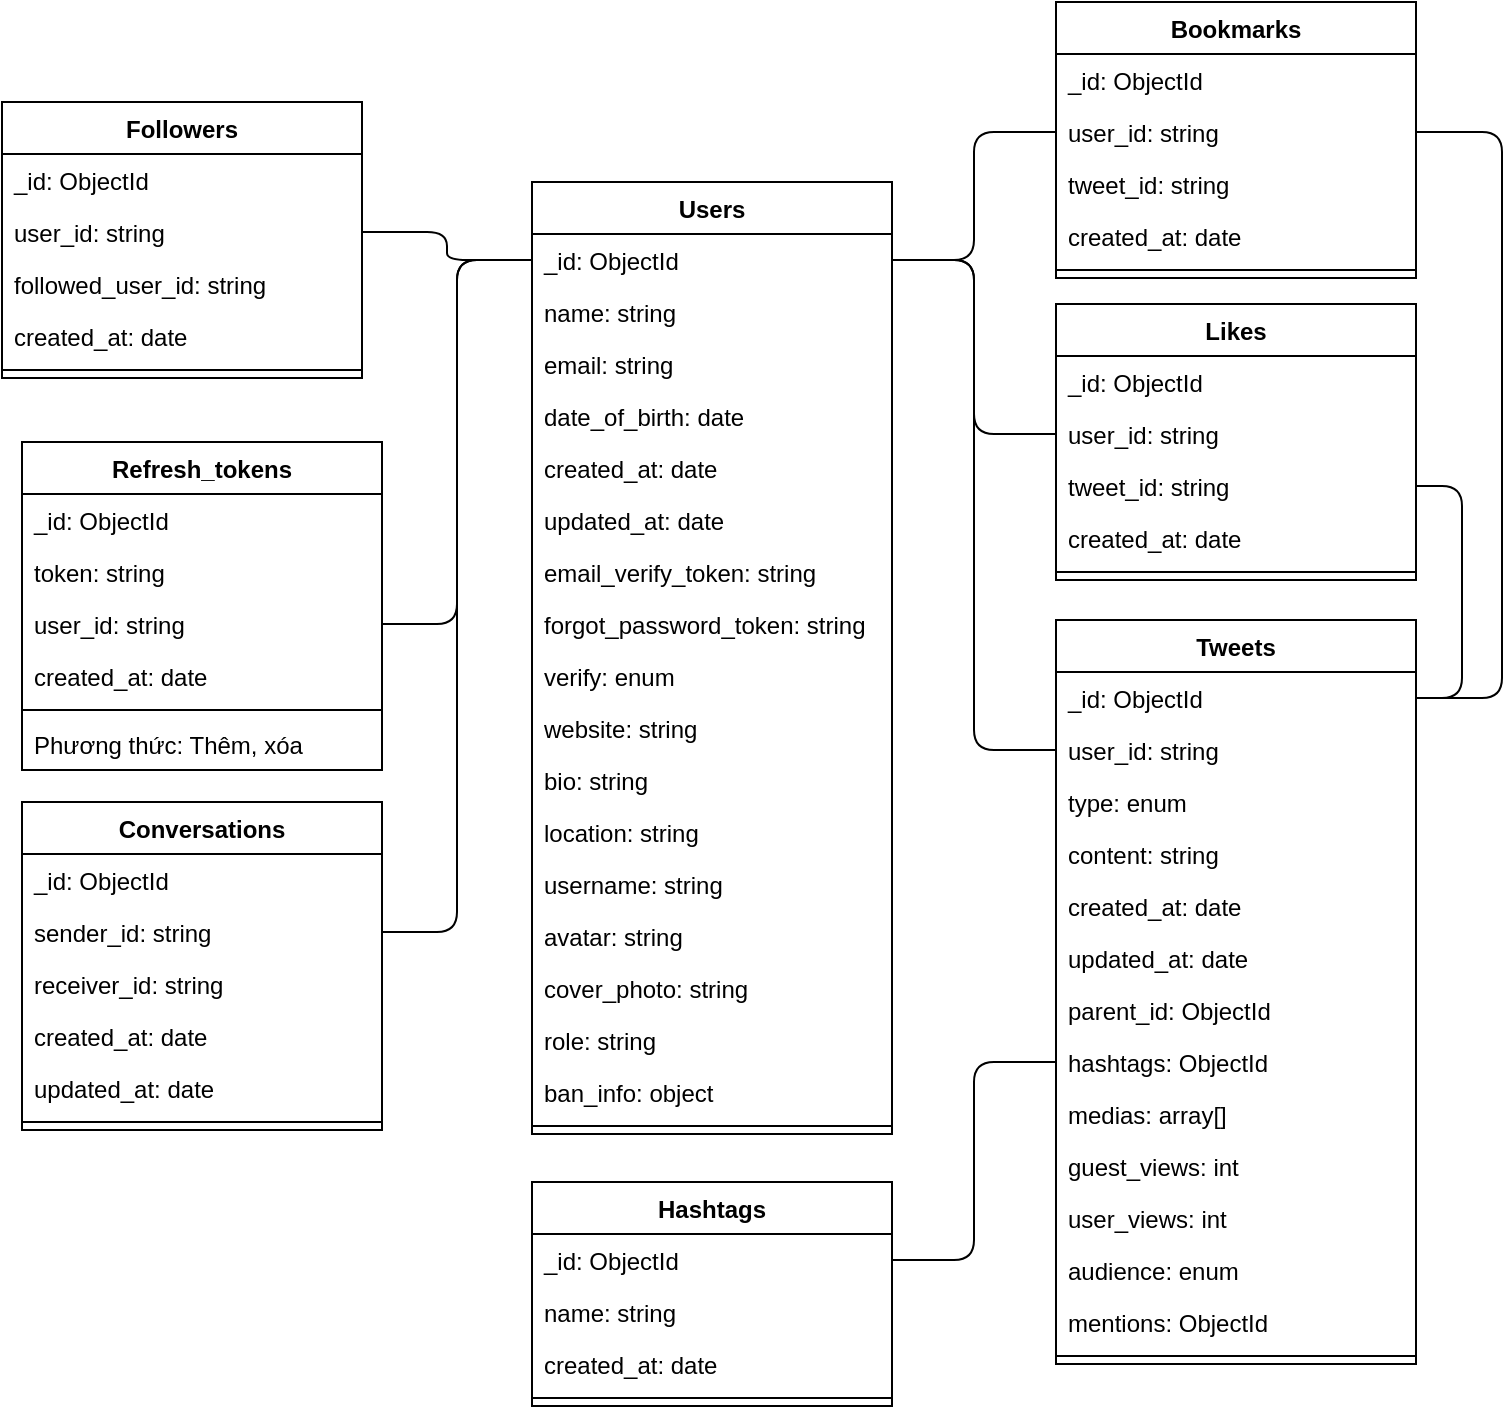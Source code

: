 <mxfile>
    <diagram id="8fOKx_qp6AsTZMD5BKMd" name="Database">
        <mxGraphModel dx="1340" dy="94" grid="1" gridSize="10" guides="1" tooltips="1" connect="1" arrows="1" fold="1" page="0" pageScale="1" pageWidth="850" pageHeight="1100" background="#ffffff" math="0" shadow="0">
            <root>
                <mxCell id="0"/>
                <mxCell id="1" parent="0"/>
                <mxCell id="pyC2_6mmDZcvbvZwLnnd-1" value="Users" style="swimlane;fontStyle=1;align=center;verticalAlign=top;childLayout=stackLayout;horizontal=1;startSize=26;horizontalStack=0;resizeParent=1;resizeParentMax=0;resizeLast=0;collapsible=1;marginBottom=0;strokeColor=#000000;fontColor=#000000;fillColor=#FFFFFF;" parent="1" vertex="1">
                    <mxGeometry x="365" y="620" width="180" height="476" as="geometry"/>
                </mxCell>
                <mxCell id="pyC2_6mmDZcvbvZwLnnd-2" value="_id: ObjectId" style="text;strokeColor=none;fillColor=none;align=left;verticalAlign=top;spacingLeft=4;spacingRight=4;overflow=hidden;rotatable=0;points=[[0,0.5],[1,0.5]];portConstraint=eastwest;fontColor=#000000;" parent="pyC2_6mmDZcvbvZwLnnd-1" vertex="1">
                    <mxGeometry y="26" width="180" height="26" as="geometry"/>
                </mxCell>
                <mxCell id="pyC2_6mmDZcvbvZwLnnd-3" value="name: string" style="text;strokeColor=none;fillColor=none;align=left;verticalAlign=top;spacingLeft=4;spacingRight=4;overflow=hidden;rotatable=0;points=[[0,0.5],[1,0.5]];portConstraint=eastwest;fontColor=#000000;" parent="pyC2_6mmDZcvbvZwLnnd-1" vertex="1">
                    <mxGeometry y="52" width="180" height="26" as="geometry"/>
                </mxCell>
                <mxCell id="pyC2_6mmDZcvbvZwLnnd-4" value="email: string" style="text;strokeColor=none;fillColor=none;align=left;verticalAlign=top;spacingLeft=4;spacingRight=4;overflow=hidden;rotatable=0;points=[[0,0.5],[1,0.5]];portConstraint=eastwest;fontColor=#000000;" parent="pyC2_6mmDZcvbvZwLnnd-1" vertex="1">
                    <mxGeometry y="78" width="180" height="26" as="geometry"/>
                </mxCell>
                <mxCell id="pyC2_6mmDZcvbvZwLnnd-5" value="date_of_birth: date" style="text;strokeColor=none;fillColor=none;align=left;verticalAlign=top;spacingLeft=4;spacingRight=4;overflow=hidden;rotatable=0;points=[[0,0.5],[1,0.5]];portConstraint=eastwest;fontColor=#000000;" parent="pyC2_6mmDZcvbvZwLnnd-1" vertex="1">
                    <mxGeometry y="104" width="180" height="26" as="geometry"/>
                </mxCell>
                <mxCell id="pyC2_6mmDZcvbvZwLnnd-6" value="created_at: date" style="text;strokeColor=none;fillColor=none;align=left;verticalAlign=top;spacingLeft=4;spacingRight=4;overflow=hidden;rotatable=0;points=[[0,0.5],[1,0.5]];portConstraint=eastwest;fontColor=#000000;" parent="pyC2_6mmDZcvbvZwLnnd-1" vertex="1">
                    <mxGeometry y="130" width="180" height="26" as="geometry"/>
                </mxCell>
                <mxCell id="pyC2_6mmDZcvbvZwLnnd-7" value="updated_at: date" style="text;strokeColor=none;fillColor=none;align=left;verticalAlign=top;spacingLeft=4;spacingRight=4;overflow=hidden;rotatable=0;points=[[0,0.5],[1,0.5]];portConstraint=eastwest;fontColor=#000000;" parent="pyC2_6mmDZcvbvZwLnnd-1" vertex="1">
                    <mxGeometry y="156" width="180" height="26" as="geometry"/>
                </mxCell>
                <mxCell id="pyC2_6mmDZcvbvZwLnnd-8" value="email_verify_token: string" style="text;strokeColor=none;fillColor=none;align=left;verticalAlign=top;spacingLeft=4;spacingRight=4;overflow=hidden;rotatable=0;points=[[0,0.5],[1,0.5]];portConstraint=eastwest;fontColor=#000000;" parent="pyC2_6mmDZcvbvZwLnnd-1" vertex="1">
                    <mxGeometry y="182" width="180" height="26" as="geometry"/>
                </mxCell>
                <mxCell id="pyC2_6mmDZcvbvZwLnnd-9" value="forgot_password_token: string" style="text;strokeColor=none;fillColor=none;align=left;verticalAlign=top;spacingLeft=4;spacingRight=4;overflow=hidden;rotatable=0;points=[[0,0.5],[1,0.5]];portConstraint=eastwest;fontColor=#000000;" parent="pyC2_6mmDZcvbvZwLnnd-1" vertex="1">
                    <mxGeometry y="208" width="180" height="26" as="geometry"/>
                </mxCell>
                <mxCell id="pyC2_6mmDZcvbvZwLnnd-10" value="verify: enum" style="text;strokeColor=none;fillColor=none;align=left;verticalAlign=top;spacingLeft=4;spacingRight=4;overflow=hidden;rotatable=0;points=[[0,0.5],[1,0.5]];portConstraint=eastwest;fontColor=#000000;" parent="pyC2_6mmDZcvbvZwLnnd-1" vertex="1">
                    <mxGeometry y="234" width="180" height="26" as="geometry"/>
                </mxCell>
                <mxCell id="pyC2_6mmDZcvbvZwLnnd-11" value="website: string" style="text;strokeColor=none;fillColor=none;align=left;verticalAlign=top;spacingLeft=4;spacingRight=4;overflow=hidden;rotatable=0;points=[[0,0.5],[1,0.5]];portConstraint=eastwest;fontColor=#000000;" parent="pyC2_6mmDZcvbvZwLnnd-1" vertex="1">
                    <mxGeometry y="260" width="180" height="26" as="geometry"/>
                </mxCell>
                <mxCell id="pyC2_6mmDZcvbvZwLnnd-12" value="bio: string" style="text;strokeColor=none;fillColor=none;align=left;verticalAlign=top;spacingLeft=4;spacingRight=4;overflow=hidden;rotatable=0;points=[[0,0.5],[1,0.5]];portConstraint=eastwest;fontColor=#000000;" parent="pyC2_6mmDZcvbvZwLnnd-1" vertex="1">
                    <mxGeometry y="286" width="180" height="26" as="geometry"/>
                </mxCell>
                <mxCell id="pyC2_6mmDZcvbvZwLnnd-13" value="location: string" style="text;strokeColor=none;fillColor=none;align=left;verticalAlign=top;spacingLeft=4;spacingRight=4;overflow=hidden;rotatable=0;points=[[0,0.5],[1,0.5]];portConstraint=eastwest;fontColor=#000000;" parent="pyC2_6mmDZcvbvZwLnnd-1" vertex="1">
                    <mxGeometry y="312" width="180" height="26" as="geometry"/>
                </mxCell>
                <mxCell id="pyC2_6mmDZcvbvZwLnnd-14" value="username: string" style="text;strokeColor=none;fillColor=none;align=left;verticalAlign=top;spacingLeft=4;spacingRight=4;overflow=hidden;rotatable=0;points=[[0,0.5],[1,0.5]];portConstraint=eastwest;fontColor=#000000;" parent="pyC2_6mmDZcvbvZwLnnd-1" vertex="1">
                    <mxGeometry y="338" width="180" height="26" as="geometry"/>
                </mxCell>
                <mxCell id="pyC2_6mmDZcvbvZwLnnd-15" value="avatar: string" style="text;strokeColor=none;fillColor=none;align=left;verticalAlign=top;spacingLeft=4;spacingRight=4;overflow=hidden;rotatable=0;points=[[0,0.5],[1,0.5]];portConstraint=eastwest;fontColor=#000000;" parent="pyC2_6mmDZcvbvZwLnnd-1" vertex="1">
                    <mxGeometry y="364" width="180" height="26" as="geometry"/>
                </mxCell>
                <mxCell id="dEdLL-LZHPCaPR4REKT3-6" value="cover_photo: string" style="text;strokeColor=none;fillColor=none;align=left;verticalAlign=top;spacingLeft=4;spacingRight=4;overflow=hidden;rotatable=0;points=[[0,0.5],[1,0.5]];portConstraint=eastwest;fontColor=#000000;" vertex="1" parent="pyC2_6mmDZcvbvZwLnnd-1">
                    <mxGeometry y="390" width="180" height="26" as="geometry"/>
                </mxCell>
                <mxCell id="dEdLL-LZHPCaPR4REKT3-5" value="role: string" style="text;strokeColor=none;fillColor=none;align=left;verticalAlign=top;spacingLeft=4;spacingRight=4;overflow=hidden;rotatable=0;points=[[0,0.5],[1,0.5]];portConstraint=eastwest;fontColor=#000000;" vertex="1" parent="pyC2_6mmDZcvbvZwLnnd-1">
                    <mxGeometry y="416" width="180" height="26" as="geometry"/>
                </mxCell>
                <mxCell id="pyC2_6mmDZcvbvZwLnnd-16" value="ban_info: object" style="text;strokeColor=none;fillColor=none;align=left;verticalAlign=top;spacingLeft=4;spacingRight=4;overflow=hidden;rotatable=0;points=[[0,0.5],[1,0.5]];portConstraint=eastwest;fontColor=#000000;" parent="pyC2_6mmDZcvbvZwLnnd-1" vertex="1">
                    <mxGeometry y="442" width="180" height="26" as="geometry"/>
                </mxCell>
                <mxCell id="pyC2_6mmDZcvbvZwLnnd-17" value="" style="line;strokeWidth=1;fillColor=none;align=left;verticalAlign=middle;spacingTop=-1;spacingLeft=3;spacingRight=3;rotatable=0;labelPosition=right;points=[];portConstraint=eastwest;strokeColor=inherit;fontColor=#000000;" parent="pyC2_6mmDZcvbvZwLnnd-1" vertex="1">
                    <mxGeometry y="468" width="180" height="8" as="geometry"/>
                </mxCell>
                <mxCell id="pyC2_6mmDZcvbvZwLnnd-18" value="Tweets" style="swimlane;fontStyle=1;align=center;verticalAlign=top;childLayout=stackLayout;horizontal=1;startSize=26;horizontalStack=0;resizeParent=1;resizeParentMax=0;resizeLast=0;collapsible=1;marginBottom=0;strokeColor=#000000;fontColor=#000000;fillColor=#FFFFFF;" parent="1" vertex="1">
                    <mxGeometry x="627" y="839" width="180" height="372" as="geometry"/>
                </mxCell>
                <mxCell id="pyC2_6mmDZcvbvZwLnnd-19" value="_id: ObjectId" style="text;strokeColor=none;fillColor=none;align=left;verticalAlign=top;spacingLeft=4;spacingRight=4;overflow=hidden;rotatable=0;points=[[0,0.5],[1,0.5]];portConstraint=eastwest;fontColor=#000000;" parent="pyC2_6mmDZcvbvZwLnnd-18" vertex="1">
                    <mxGeometry y="26" width="180" height="26" as="geometry"/>
                </mxCell>
                <mxCell id="pyC2_6mmDZcvbvZwLnnd-20" value="user_id: string" style="text;strokeColor=none;fillColor=none;align=left;verticalAlign=top;spacingLeft=4;spacingRight=4;overflow=hidden;rotatable=0;points=[[0,0.5],[1,0.5]];portConstraint=eastwest;fontColor=#000000;" parent="pyC2_6mmDZcvbvZwLnnd-18" vertex="1">
                    <mxGeometry y="52" width="180" height="26" as="geometry"/>
                </mxCell>
                <mxCell id="pyC2_6mmDZcvbvZwLnnd-21" value="type: enum" style="text;strokeColor=none;fillColor=none;align=left;verticalAlign=top;spacingLeft=4;spacingRight=4;overflow=hidden;rotatable=0;points=[[0,0.5],[1,0.5]];portConstraint=eastwest;fontColor=#000000;" parent="pyC2_6mmDZcvbvZwLnnd-18" vertex="1">
                    <mxGeometry y="78" width="180" height="26" as="geometry"/>
                </mxCell>
                <mxCell id="pyC2_6mmDZcvbvZwLnnd-22" value="content: string" style="text;strokeColor=none;fillColor=none;align=left;verticalAlign=top;spacingLeft=4;spacingRight=4;overflow=hidden;rotatable=0;points=[[0,0.5],[1,0.5]];portConstraint=eastwest;fontColor=#000000;" parent="pyC2_6mmDZcvbvZwLnnd-18" vertex="1">
                    <mxGeometry y="104" width="180" height="26" as="geometry"/>
                </mxCell>
                <mxCell id="pyC2_6mmDZcvbvZwLnnd-23" value="created_at: date" style="text;strokeColor=none;fillColor=none;align=left;verticalAlign=top;spacingLeft=4;spacingRight=4;overflow=hidden;rotatable=0;points=[[0,0.5],[1,0.5]];portConstraint=eastwest;fontColor=#000000;" parent="pyC2_6mmDZcvbvZwLnnd-18" vertex="1">
                    <mxGeometry y="130" width="180" height="26" as="geometry"/>
                </mxCell>
                <mxCell id="pyC2_6mmDZcvbvZwLnnd-24" value="updated_at: date" style="text;strokeColor=none;fillColor=none;align=left;verticalAlign=top;spacingLeft=4;spacingRight=4;overflow=hidden;rotatable=0;points=[[0,0.5],[1,0.5]];portConstraint=eastwest;fontColor=#000000;" parent="pyC2_6mmDZcvbvZwLnnd-18" vertex="1">
                    <mxGeometry y="156" width="180" height="26" as="geometry"/>
                </mxCell>
                <mxCell id="pyC2_6mmDZcvbvZwLnnd-25" value="parent_id: ObjectId" style="text;strokeColor=none;fillColor=none;align=left;verticalAlign=top;spacingLeft=4;spacingRight=4;overflow=hidden;rotatable=0;points=[[0,0.5],[1,0.5]];portConstraint=eastwest;fontColor=#000000;" parent="pyC2_6mmDZcvbvZwLnnd-18" vertex="1">
                    <mxGeometry y="182" width="180" height="26" as="geometry"/>
                </mxCell>
                <mxCell id="pyC2_6mmDZcvbvZwLnnd-26" value="hashtags: ObjectId" style="text;strokeColor=none;fillColor=none;align=left;verticalAlign=top;spacingLeft=4;spacingRight=4;overflow=hidden;rotatable=0;points=[[0,0.5],[1,0.5]];portConstraint=eastwest;fontColor=#000000;" parent="pyC2_6mmDZcvbvZwLnnd-18" vertex="1">
                    <mxGeometry y="208" width="180" height="26" as="geometry"/>
                </mxCell>
                <mxCell id="pyC2_6mmDZcvbvZwLnnd-27" value="medias: array[]" style="text;strokeColor=none;fillColor=none;align=left;verticalAlign=top;spacingLeft=4;spacingRight=4;overflow=hidden;rotatable=0;points=[[0,0.5],[1,0.5]];portConstraint=eastwest;fontColor=#000000;" parent="pyC2_6mmDZcvbvZwLnnd-18" vertex="1">
                    <mxGeometry y="234" width="180" height="26" as="geometry"/>
                </mxCell>
                <mxCell id="pyC2_6mmDZcvbvZwLnnd-28" value="guest_views: int" style="text;strokeColor=none;fillColor=none;align=left;verticalAlign=top;spacingLeft=4;spacingRight=4;overflow=hidden;rotatable=0;points=[[0,0.5],[1,0.5]];portConstraint=eastwest;fontColor=#000000;" parent="pyC2_6mmDZcvbvZwLnnd-18" vertex="1">
                    <mxGeometry y="260" width="180" height="26" as="geometry"/>
                </mxCell>
                <mxCell id="pyC2_6mmDZcvbvZwLnnd-29" value="user_views: int" style="text;strokeColor=none;fillColor=none;align=left;verticalAlign=top;spacingLeft=4;spacingRight=4;overflow=hidden;rotatable=0;points=[[0,0.5],[1,0.5]];portConstraint=eastwest;fontColor=#000000;" parent="pyC2_6mmDZcvbvZwLnnd-18" vertex="1">
                    <mxGeometry y="286" width="180" height="26" as="geometry"/>
                </mxCell>
                <mxCell id="pyC2_6mmDZcvbvZwLnnd-30" value="audience: enum" style="text;strokeColor=none;fillColor=none;align=left;verticalAlign=top;spacingLeft=4;spacingRight=4;overflow=hidden;rotatable=0;points=[[0,0.5],[1,0.5]];portConstraint=eastwest;fontColor=#000000;" parent="pyC2_6mmDZcvbvZwLnnd-18" vertex="1">
                    <mxGeometry y="312" width="180" height="26" as="geometry"/>
                </mxCell>
                <mxCell id="pyC2_6mmDZcvbvZwLnnd-31" value="mentions: ObjectId" style="text;strokeColor=none;fillColor=none;align=left;verticalAlign=top;spacingLeft=4;spacingRight=4;overflow=hidden;rotatable=0;points=[[0,0.5],[1,0.5]];portConstraint=eastwest;fontColor=#000000;" parent="pyC2_6mmDZcvbvZwLnnd-18" vertex="1">
                    <mxGeometry y="338" width="180" height="26" as="geometry"/>
                </mxCell>
                <mxCell id="pyC2_6mmDZcvbvZwLnnd-32" value="" style="line;strokeWidth=1;fillColor=none;align=left;verticalAlign=middle;spacingTop=-1;spacingLeft=3;spacingRight=3;rotatable=0;labelPosition=right;points=[];portConstraint=eastwest;strokeColor=inherit;fontColor=#000000;" parent="pyC2_6mmDZcvbvZwLnnd-18" vertex="1">
                    <mxGeometry y="364" width="180" height="8" as="geometry"/>
                </mxCell>
                <mxCell id="pyC2_6mmDZcvbvZwLnnd-33" value="Followers" style="swimlane;fontStyle=1;align=center;verticalAlign=top;childLayout=stackLayout;horizontal=1;startSize=26;horizontalStack=0;resizeParent=1;resizeParentMax=0;resizeLast=0;collapsible=1;marginBottom=0;strokeColor=#000000;fontColor=#000000;fillColor=#FFFFFF;" parent="1" vertex="1">
                    <mxGeometry x="100" y="580" width="180" height="138" as="geometry"/>
                </mxCell>
                <mxCell id="pyC2_6mmDZcvbvZwLnnd-34" value="_id: ObjectId" style="text;strokeColor=none;fillColor=none;align=left;verticalAlign=top;spacingLeft=4;spacingRight=4;overflow=hidden;rotatable=0;points=[[0,0.5],[1,0.5]];portConstraint=eastwest;fontColor=#000000;" parent="pyC2_6mmDZcvbvZwLnnd-33" vertex="1">
                    <mxGeometry y="26" width="180" height="26" as="geometry"/>
                </mxCell>
                <mxCell id="pyC2_6mmDZcvbvZwLnnd-35" value="user_id: string" style="text;strokeColor=none;fillColor=none;align=left;verticalAlign=top;spacingLeft=4;spacingRight=4;overflow=hidden;rotatable=0;points=[[0,0.5],[1,0.5]];portConstraint=eastwest;fontColor=#000000;" parent="pyC2_6mmDZcvbvZwLnnd-33" vertex="1">
                    <mxGeometry y="52" width="180" height="26" as="geometry"/>
                </mxCell>
                <mxCell id="pyC2_6mmDZcvbvZwLnnd-36" value="followed_user_id: string" style="text;strokeColor=none;fillColor=none;align=left;verticalAlign=top;spacingLeft=4;spacingRight=4;overflow=hidden;rotatable=0;points=[[0,0.5],[1,0.5]];portConstraint=eastwest;fontColor=#000000;" parent="pyC2_6mmDZcvbvZwLnnd-33" vertex="1">
                    <mxGeometry y="78" width="180" height="26" as="geometry"/>
                </mxCell>
                <mxCell id="pyC2_6mmDZcvbvZwLnnd-37" value="created_at: date" style="text;strokeColor=none;fillColor=none;align=left;verticalAlign=top;spacingLeft=4;spacingRight=4;overflow=hidden;rotatable=0;points=[[0,0.5],[1,0.5]];portConstraint=eastwest;fontColor=#000000;" parent="pyC2_6mmDZcvbvZwLnnd-33" vertex="1">
                    <mxGeometry y="104" width="180" height="26" as="geometry"/>
                </mxCell>
                <mxCell id="pyC2_6mmDZcvbvZwLnnd-38" value="" style="line;strokeWidth=1;fillColor=none;align=left;verticalAlign=middle;spacingTop=-1;spacingLeft=3;spacingRight=3;rotatable=0;labelPosition=right;points=[];portConstraint=eastwest;strokeColor=inherit;fontColor=#000000;" parent="pyC2_6mmDZcvbvZwLnnd-33" vertex="1">
                    <mxGeometry y="130" width="180" height="8" as="geometry"/>
                </mxCell>
                <mxCell id="pyC2_6mmDZcvbvZwLnnd-39" value="Refresh_tokens" style="swimlane;fontStyle=1;align=center;verticalAlign=top;childLayout=stackLayout;horizontal=1;startSize=26;horizontalStack=0;resizeParent=1;resizeParentMax=0;resizeLast=0;collapsible=1;marginBottom=0;strokeColor=#000000;fontColor=#000000;fillColor=#FFFFFF;" parent="1" vertex="1">
                    <mxGeometry x="110" y="750" width="180" height="164" as="geometry"/>
                </mxCell>
                <mxCell id="pyC2_6mmDZcvbvZwLnnd-40" value="_id: ObjectId" style="text;strokeColor=none;fillColor=none;align=left;verticalAlign=top;spacingLeft=4;spacingRight=4;overflow=hidden;rotatable=0;points=[[0,0.5],[1,0.5]];portConstraint=eastwest;fontColor=#000000;" parent="pyC2_6mmDZcvbvZwLnnd-39" vertex="1">
                    <mxGeometry y="26" width="180" height="26" as="geometry"/>
                </mxCell>
                <mxCell id="pyC2_6mmDZcvbvZwLnnd-41" value="token: string" style="text;strokeColor=none;fillColor=none;align=left;verticalAlign=top;spacingLeft=4;spacingRight=4;overflow=hidden;rotatable=0;points=[[0,0.5],[1,0.5]];portConstraint=eastwest;fontColor=#000000;" parent="pyC2_6mmDZcvbvZwLnnd-39" vertex="1">
                    <mxGeometry y="52" width="180" height="26" as="geometry"/>
                </mxCell>
                <mxCell id="pyC2_6mmDZcvbvZwLnnd-42" value="user_id: string" style="text;strokeColor=none;fillColor=none;align=left;verticalAlign=top;spacingLeft=4;spacingRight=4;overflow=hidden;rotatable=0;points=[[0,0.5],[1,0.5]];portConstraint=eastwest;fontColor=#000000;" parent="pyC2_6mmDZcvbvZwLnnd-39" vertex="1">
                    <mxGeometry y="78" width="180" height="26" as="geometry"/>
                </mxCell>
                <mxCell id="pyC2_6mmDZcvbvZwLnnd-43" value="created_at: date" style="text;strokeColor=none;fillColor=none;align=left;verticalAlign=top;spacingLeft=4;spacingRight=4;overflow=hidden;rotatable=0;points=[[0,0.5],[1,0.5]];portConstraint=eastwest;fontColor=#000000;" parent="pyC2_6mmDZcvbvZwLnnd-39" vertex="1">
                    <mxGeometry y="104" width="180" height="26" as="geometry"/>
                </mxCell>
                <mxCell id="pyC2_6mmDZcvbvZwLnnd-44" value="" style="line;strokeWidth=1;fillColor=none;align=left;verticalAlign=middle;spacingTop=-1;spacingLeft=3;spacingRight=3;rotatable=0;labelPosition=right;points=[];portConstraint=eastwest;strokeColor=inherit;fontColor=#000000;" parent="pyC2_6mmDZcvbvZwLnnd-39" vertex="1">
                    <mxGeometry y="130" width="180" height="8" as="geometry"/>
                </mxCell>
                <mxCell id="pyC2_6mmDZcvbvZwLnnd-45" value="Phương thức: Thêm, xóa" style="text;strokeColor=none;fillColor=none;align=left;verticalAlign=top;spacingLeft=4;spacingRight=4;overflow=hidden;rotatable=0;points=[[0,0.5],[1,0.5]];portConstraint=eastwest;fontColor=#000000;" parent="pyC2_6mmDZcvbvZwLnnd-39" vertex="1">
                    <mxGeometry y="138" width="180" height="26" as="geometry"/>
                </mxCell>
                <mxCell id="pyC2_6mmDZcvbvZwLnnd-46" value="Likes" style="swimlane;fontStyle=1;align=center;verticalAlign=top;childLayout=stackLayout;horizontal=1;startSize=26;horizontalStack=0;resizeParent=1;resizeParentMax=0;resizeLast=0;collapsible=1;marginBottom=0;strokeColor=#000000;fontColor=#000000;fillColor=#FFFFFF;" parent="1" vertex="1">
                    <mxGeometry x="627" y="681" width="180" height="138" as="geometry"/>
                </mxCell>
                <mxCell id="pyC2_6mmDZcvbvZwLnnd-47" value="_id: ObjectId" style="text;strokeColor=none;fillColor=none;align=left;verticalAlign=top;spacingLeft=4;spacingRight=4;overflow=hidden;rotatable=0;points=[[0,0.5],[1,0.5]];portConstraint=eastwest;fontColor=#000000;" parent="pyC2_6mmDZcvbvZwLnnd-46" vertex="1">
                    <mxGeometry y="26" width="180" height="26" as="geometry"/>
                </mxCell>
                <mxCell id="pyC2_6mmDZcvbvZwLnnd-48" value="user_id: string" style="text;strokeColor=none;fillColor=none;align=left;verticalAlign=top;spacingLeft=4;spacingRight=4;overflow=hidden;rotatable=0;points=[[0,0.5],[1,0.5]];portConstraint=eastwest;fontColor=#000000;" parent="pyC2_6mmDZcvbvZwLnnd-46" vertex="1">
                    <mxGeometry y="52" width="180" height="26" as="geometry"/>
                </mxCell>
                <mxCell id="pyC2_6mmDZcvbvZwLnnd-49" value="tweet_id: string" style="text;strokeColor=none;fillColor=none;align=left;verticalAlign=top;spacingLeft=4;spacingRight=4;overflow=hidden;rotatable=0;points=[[0,0.5],[1,0.5]];portConstraint=eastwest;fontColor=#000000;" parent="pyC2_6mmDZcvbvZwLnnd-46" vertex="1">
                    <mxGeometry y="78" width="180" height="26" as="geometry"/>
                </mxCell>
                <mxCell id="pyC2_6mmDZcvbvZwLnnd-50" value="created_at: date" style="text;strokeColor=none;fillColor=none;align=left;verticalAlign=top;spacingLeft=4;spacingRight=4;overflow=hidden;rotatable=0;points=[[0,0.5],[1,0.5]];portConstraint=eastwest;fontColor=#000000;" parent="pyC2_6mmDZcvbvZwLnnd-46" vertex="1">
                    <mxGeometry y="104" width="180" height="26" as="geometry"/>
                </mxCell>
                <mxCell id="pyC2_6mmDZcvbvZwLnnd-51" value="" style="line;strokeWidth=1;fillColor=none;align=left;verticalAlign=middle;spacingTop=-1;spacingLeft=3;spacingRight=3;rotatable=0;labelPosition=right;points=[];portConstraint=eastwest;strokeColor=inherit;fontColor=#000000;" parent="pyC2_6mmDZcvbvZwLnnd-46" vertex="1">
                    <mxGeometry y="130" width="180" height="8" as="geometry"/>
                </mxCell>
                <mxCell id="pyC2_6mmDZcvbvZwLnnd-52" value="Bookmarks" style="swimlane;fontStyle=1;align=center;verticalAlign=top;childLayout=stackLayout;horizontal=1;startSize=26;horizontalStack=0;resizeParent=1;resizeParentMax=0;resizeLast=0;collapsible=1;marginBottom=0;strokeColor=#000000;fontColor=#000000;fillColor=#FFFFFF;" parent="1" vertex="1">
                    <mxGeometry x="627" y="530" width="180" height="138" as="geometry"/>
                </mxCell>
                <mxCell id="pyC2_6mmDZcvbvZwLnnd-53" value="_id: ObjectId" style="text;strokeColor=none;fillColor=none;align=left;verticalAlign=top;spacingLeft=4;spacingRight=4;overflow=hidden;rotatable=0;points=[[0,0.5],[1,0.5]];portConstraint=eastwest;fontColor=#000000;" parent="pyC2_6mmDZcvbvZwLnnd-52" vertex="1">
                    <mxGeometry y="26" width="180" height="26" as="geometry"/>
                </mxCell>
                <mxCell id="pyC2_6mmDZcvbvZwLnnd-54" value="user_id: string" style="text;strokeColor=none;fillColor=none;align=left;verticalAlign=top;spacingLeft=4;spacingRight=4;overflow=hidden;rotatable=0;points=[[0,0.5],[1,0.5]];portConstraint=eastwest;fontColor=#000000;" parent="pyC2_6mmDZcvbvZwLnnd-52" vertex="1">
                    <mxGeometry y="52" width="180" height="26" as="geometry"/>
                </mxCell>
                <mxCell id="pyC2_6mmDZcvbvZwLnnd-55" value="tweet_id: string" style="text;strokeColor=none;fillColor=none;align=left;verticalAlign=top;spacingLeft=4;spacingRight=4;overflow=hidden;rotatable=0;points=[[0,0.5],[1,0.5]];portConstraint=eastwest;fontColor=#000000;" parent="pyC2_6mmDZcvbvZwLnnd-52" vertex="1">
                    <mxGeometry y="78" width="180" height="26" as="geometry"/>
                </mxCell>
                <mxCell id="pyC2_6mmDZcvbvZwLnnd-56" value="created_at: date" style="text;strokeColor=none;fillColor=none;align=left;verticalAlign=top;spacingLeft=4;spacingRight=4;overflow=hidden;rotatable=0;points=[[0,0.5],[1,0.5]];portConstraint=eastwest;fontColor=#000000;" parent="pyC2_6mmDZcvbvZwLnnd-52" vertex="1">
                    <mxGeometry y="104" width="180" height="26" as="geometry"/>
                </mxCell>
                <mxCell id="pyC2_6mmDZcvbvZwLnnd-57" value="" style="line;strokeWidth=1;fillColor=none;align=left;verticalAlign=middle;spacingTop=-1;spacingLeft=3;spacingRight=3;rotatable=0;labelPosition=right;points=[];portConstraint=eastwest;strokeColor=inherit;fontColor=#000000;" parent="pyC2_6mmDZcvbvZwLnnd-52" vertex="1">
                    <mxGeometry y="130" width="180" height="8" as="geometry"/>
                </mxCell>
                <mxCell id="pyC2_6mmDZcvbvZwLnnd-59" value="Conversations" style="swimlane;fontStyle=1;align=center;verticalAlign=top;childLayout=stackLayout;horizontal=1;startSize=26;horizontalStack=0;resizeParent=1;resizeParentMax=0;resizeLast=0;collapsible=1;marginBottom=0;strokeColor=#000000;fontColor=#000000;fillColor=#FFFFFF;" parent="1" vertex="1">
                    <mxGeometry x="110" y="930" width="180" height="164" as="geometry"/>
                </mxCell>
                <mxCell id="pyC2_6mmDZcvbvZwLnnd-60" value="_id: ObjectId" style="text;strokeColor=none;fillColor=none;align=left;verticalAlign=top;spacingLeft=4;spacingRight=4;overflow=hidden;rotatable=0;points=[[0,0.5],[1,0.5]];portConstraint=eastwest;fontColor=#000000;" parent="pyC2_6mmDZcvbvZwLnnd-59" vertex="1">
                    <mxGeometry y="26" width="180" height="26" as="geometry"/>
                </mxCell>
                <mxCell id="pyC2_6mmDZcvbvZwLnnd-61" value="sender_id: string" style="text;strokeColor=none;fillColor=none;align=left;verticalAlign=top;spacingLeft=4;spacingRight=4;overflow=hidden;rotatable=0;points=[[0,0.5],[1,0.5]];portConstraint=eastwest;fontColor=#000000;" parent="pyC2_6mmDZcvbvZwLnnd-59" vertex="1">
                    <mxGeometry y="52" width="180" height="26" as="geometry"/>
                </mxCell>
                <mxCell id="pyC2_6mmDZcvbvZwLnnd-62" value="receiver_id: string" style="text;strokeColor=none;fillColor=none;align=left;verticalAlign=top;spacingLeft=4;spacingRight=4;overflow=hidden;rotatable=0;points=[[0,0.5],[1,0.5]];portConstraint=eastwest;fontColor=#000000;" parent="pyC2_6mmDZcvbvZwLnnd-59" vertex="1">
                    <mxGeometry y="78" width="180" height="26" as="geometry"/>
                </mxCell>
                <mxCell id="pyC2_6mmDZcvbvZwLnnd-63" value="created_at: date" style="text;strokeColor=none;fillColor=none;align=left;verticalAlign=top;spacingLeft=4;spacingRight=4;overflow=hidden;rotatable=0;points=[[0,0.5],[1,0.5]];portConstraint=eastwest;fontColor=#000000;" parent="pyC2_6mmDZcvbvZwLnnd-59" vertex="1">
                    <mxGeometry y="104" width="180" height="26" as="geometry"/>
                </mxCell>
                <mxCell id="pyC2_6mmDZcvbvZwLnnd-64" value="updated_at: date" style="text;strokeColor=none;fillColor=none;align=left;verticalAlign=top;spacingLeft=4;spacingRight=4;overflow=hidden;rotatable=0;points=[[0,0.5],[1,0.5]];portConstraint=eastwest;fontColor=#000000;" parent="pyC2_6mmDZcvbvZwLnnd-59" vertex="1">
                    <mxGeometry y="130" width="180" height="26" as="geometry"/>
                </mxCell>
                <mxCell id="pyC2_6mmDZcvbvZwLnnd-65" value="" style="line;strokeWidth=1;fillColor=none;align=left;verticalAlign=middle;spacingTop=-1;spacingLeft=3;spacingRight=3;rotatable=0;labelPosition=right;points=[];portConstraint=eastwest;strokeColor=inherit;fontColor=#000000;" parent="pyC2_6mmDZcvbvZwLnnd-59" vertex="1">
                    <mxGeometry y="156" width="180" height="8" as="geometry"/>
                </mxCell>
                <mxCell id="pyC2_6mmDZcvbvZwLnnd-66" value="Hashtags" style="swimlane;fontStyle=1;align=center;verticalAlign=top;childLayout=stackLayout;horizontal=1;startSize=26;horizontalStack=0;resizeParent=1;resizeParentMax=0;resizeLast=0;collapsible=1;marginBottom=0;strokeColor=#000000;fontColor=#000000;fillColor=#FFFFFF;" parent="1" vertex="1">
                    <mxGeometry x="365" y="1120" width="180" height="112" as="geometry"/>
                </mxCell>
                <mxCell id="pyC2_6mmDZcvbvZwLnnd-67" value="_id: ObjectId" style="text;strokeColor=none;fillColor=none;align=left;verticalAlign=top;spacingLeft=4;spacingRight=4;overflow=hidden;rotatable=0;points=[[0,0.5],[1,0.5]];portConstraint=eastwest;fontColor=#000000;" parent="pyC2_6mmDZcvbvZwLnnd-66" vertex="1">
                    <mxGeometry y="26" width="180" height="26" as="geometry"/>
                </mxCell>
                <mxCell id="pyC2_6mmDZcvbvZwLnnd-68" value="name: string" style="text;strokeColor=none;fillColor=none;align=left;verticalAlign=top;spacingLeft=4;spacingRight=4;overflow=hidden;rotatable=0;points=[[0,0.5],[1,0.5]];portConstraint=eastwest;fontColor=#000000;" parent="pyC2_6mmDZcvbvZwLnnd-66" vertex="1">
                    <mxGeometry y="52" width="180" height="26" as="geometry"/>
                </mxCell>
                <mxCell id="pyC2_6mmDZcvbvZwLnnd-69" value="created_at: date" style="text;strokeColor=none;fillColor=none;align=left;verticalAlign=top;spacingLeft=4;spacingRight=4;overflow=hidden;rotatable=0;points=[[0,0.5],[1,0.5]];portConstraint=eastwest;fontColor=#000000;" parent="pyC2_6mmDZcvbvZwLnnd-66" vertex="1">
                    <mxGeometry y="78" width="180" height="26" as="geometry"/>
                </mxCell>
                <mxCell id="pyC2_6mmDZcvbvZwLnnd-70" value="" style="line;strokeWidth=1;fillColor=none;align=left;verticalAlign=middle;spacingTop=-1;spacingLeft=3;spacingRight=3;rotatable=0;labelPosition=right;points=[];portConstraint=eastwest;strokeColor=inherit;fontColor=#000000;" parent="pyC2_6mmDZcvbvZwLnnd-66" vertex="1">
                    <mxGeometry y="104" width="180" height="8" as="geometry"/>
                </mxCell>
                <mxCell id="pyC2_6mmDZcvbvZwLnnd-71" style="edgeStyle=orthogonalEdgeStyle;html=1;exitX=1;exitY=0.5;exitDx=0;exitDy=0;entryX=0;entryY=0.5;entryDx=0;entryDy=0;fontSize=24;startArrow=none;startFill=0;endArrow=none;endFill=0;strokeColor=#000000;" parent="1" source="pyC2_6mmDZcvbvZwLnnd-35" target="pyC2_6mmDZcvbvZwLnnd-2" edge="1">
                    <mxGeometry relative="1" as="geometry"/>
                </mxCell>
                <mxCell id="pyC2_6mmDZcvbvZwLnnd-72" style="edgeStyle=orthogonalEdgeStyle;html=1;exitX=1;exitY=0.5;exitDx=0;exitDy=0;entryX=0;entryY=0.5;entryDx=0;entryDy=0;strokeColor=#000000;fontSize=24;startArrow=none;startFill=0;endArrow=none;endFill=0;" parent="1" source="pyC2_6mmDZcvbvZwLnnd-42" target="pyC2_6mmDZcvbvZwLnnd-2" edge="1">
                    <mxGeometry relative="1" as="geometry"/>
                </mxCell>
                <mxCell id="pyC2_6mmDZcvbvZwLnnd-73" style="edgeStyle=orthogonalEdgeStyle;html=1;exitX=1;exitY=0.5;exitDx=0;exitDy=0;entryX=0;entryY=0.5;entryDx=0;entryDy=0;strokeColor=#000000;fontSize=24;startArrow=none;startFill=0;endArrow=none;endFill=0;" parent="1" source="pyC2_6mmDZcvbvZwLnnd-61" target="pyC2_6mmDZcvbvZwLnnd-2" edge="1">
                    <mxGeometry relative="1" as="geometry"/>
                </mxCell>
                <mxCell id="pyC2_6mmDZcvbvZwLnnd-74" style="edgeStyle=orthogonalEdgeStyle;html=1;exitX=1;exitY=0.5;exitDx=0;exitDy=0;entryX=0;entryY=0.5;entryDx=0;entryDy=0;strokeColor=#000000;fontSize=24;startArrow=none;startFill=0;endArrow=none;endFill=0;" parent="1" source="pyC2_6mmDZcvbvZwLnnd-2" target="pyC2_6mmDZcvbvZwLnnd-48" edge="1">
                    <mxGeometry relative="1" as="geometry"/>
                </mxCell>
                <mxCell id="pyC2_6mmDZcvbvZwLnnd-75" style="edgeStyle=orthogonalEdgeStyle;html=1;exitX=0;exitY=0.5;exitDx=0;exitDy=0;entryX=1;entryY=0.5;entryDx=0;entryDy=0;strokeColor=#000000;fontSize=24;startArrow=none;startFill=0;endArrow=none;endFill=0;" parent="1" source="pyC2_6mmDZcvbvZwLnnd-20" target="pyC2_6mmDZcvbvZwLnnd-2" edge="1">
                    <mxGeometry relative="1" as="geometry"/>
                </mxCell>
                <mxCell id="pyC2_6mmDZcvbvZwLnnd-76" style="edgeStyle=orthogonalEdgeStyle;html=1;exitX=1;exitY=0.5;exitDx=0;exitDy=0;entryX=0;entryY=0.5;entryDx=0;entryDy=0;strokeColor=#000000;fontSize=24;startArrow=none;startFill=0;endArrow=none;endFill=0;" parent="1" source="pyC2_6mmDZcvbvZwLnnd-67" target="pyC2_6mmDZcvbvZwLnnd-26" edge="1">
                    <mxGeometry relative="1" as="geometry"/>
                </mxCell>
                <mxCell id="pyC2_6mmDZcvbvZwLnnd-77" style="edgeStyle=orthogonalEdgeStyle;html=1;exitX=0;exitY=0.5;exitDx=0;exitDy=0;entryX=1;entryY=0.5;entryDx=0;entryDy=0;strokeColor=#000000;fontSize=24;startArrow=none;startFill=0;endArrow=none;endFill=0;" parent="1" source="pyC2_6mmDZcvbvZwLnnd-54" target="pyC2_6mmDZcvbvZwLnnd-2" edge="1">
                    <mxGeometry relative="1" as="geometry"/>
                </mxCell>
                <mxCell id="pyC2_6mmDZcvbvZwLnnd-78" style="edgeStyle=orthogonalEdgeStyle;html=1;strokeColor=#000000;fontSize=24;startArrow=none;startFill=0;endArrow=none;endFill=0;entryX=1;entryY=0.5;entryDx=0;entryDy=0;exitX=1;exitY=0.5;exitDx=0;exitDy=0;" parent="1" source="pyC2_6mmDZcvbvZwLnnd-54" target="pyC2_6mmDZcvbvZwLnnd-19" edge="1">
                    <mxGeometry relative="1" as="geometry">
                        <mxPoint x="980" y="770" as="targetPoint"/>
                        <Array as="points">
                            <mxPoint x="850" y="595"/>
                            <mxPoint x="850" y="878"/>
                        </Array>
                        <mxPoint x="875" y="575" as="sourcePoint"/>
                    </mxGeometry>
                </mxCell>
                <mxCell id="pyC2_6mmDZcvbvZwLnnd-79" style="edgeStyle=orthogonalEdgeStyle;html=1;exitX=1;exitY=0.5;exitDx=0;exitDy=0;entryX=1;entryY=0.5;entryDx=0;entryDy=0;strokeColor=#000000;fontSize=24;startArrow=none;startFill=0;endArrow=none;endFill=0;" parent="1" source="pyC2_6mmDZcvbvZwLnnd-49" target="pyC2_6mmDZcvbvZwLnnd-19" edge="1">
                    <mxGeometry relative="1" as="geometry">
                        <Array as="points">
                            <mxPoint x="830" y="772"/>
                            <mxPoint x="830" y="878"/>
                        </Array>
                    </mxGeometry>
                </mxCell>
            </root>
        </mxGraphModel>
    </diagram>
    <diagram id="KlAIn9D7BrySuHWGC3p-" name="UseCase">
        <mxGraphModel dx="1949" dy="718" grid="1" gridSize="10" guides="1" tooltips="1" connect="1" arrows="1" fold="1" page="0" pageScale="1" pageWidth="850" pageHeight="1100" background="#ffffff" math="0" shadow="0">
            <root>
                <mxCell id="0"/>
                <mxCell id="1" parent="0"/>
                <mxCell id="ChMxQ83WdSEpLPx73F7o-2" value="&lt;p style=&quot;line-height: 100%;&quot;&gt;&lt;font style=&quot;font-size: 20px;&quot; color=&quot;#333333&quot;&gt;Hệ thống&lt;/font&gt;&lt;/p&gt;" style="html=1;fillColor=#FFFFFF;align=right;verticalAlign=top;horizontal=1;strokeColor=#000000;movable=1;resizable=1;rotatable=1;deletable=1;editable=1;connectable=1;" parent="1" vertex="1">
                    <mxGeometry x="290" y="20" width="1240" height="910" as="geometry"/>
                </mxCell>
                <mxCell id="ChMxQ83WdSEpLPx73F7o-3" value="&lt;font face=&quot;Times New Roman&quot;&gt;Người dùng&lt;/font&gt;" style="shape=umlActor;verticalLabelPosition=bottom;verticalAlign=top;html=1;hachureGap=4;strokeColor=#000000;fontFamily=Architects Daughter;fontSource=https%3A%2F%2Ffonts.googleapis.com%2Fcss%3Ffamily%3DArchitects%2BDaughter;fontSize=20;fontColor=#000000;fillColor=none;" parent="1" vertex="1">
                    <mxGeometry x="110" y="330" width="65" height="140" as="geometry"/>
                </mxCell>
                <mxCell id="ChMxQ83WdSEpLPx73F7o-4" value="&lt;font style=&quot;font-size: 20px;&quot; color=&quot;#000000&quot;&gt;Tạo&lt;br&gt;bài viết&lt;/font&gt;" style="ellipse;whiteSpace=wrap;html=1;fontFamily=Times New Roman;fillColor=#dae8fc;strokeColor=#6c8ebf;" parent="1" vertex="1">
                    <mxGeometry x="520" y="710" width="140" height="70" as="geometry"/>
                </mxCell>
                <mxCell id="ChMxQ83WdSEpLPx73F7o-5" value="&lt;font style=&quot;font-size: 20px;&quot;&gt;Đăng nhập&lt;/font&gt;" style="ellipse;whiteSpace=wrap;html=1;fontFamily=Times New Roman;fillColor=#dae8fc;strokeColor=#6c8ebf;fontColor=#000000;" parent="1" vertex="1">
                    <mxGeometry x="800" y="434" width="225" height="116" as="geometry"/>
                </mxCell>
                <mxCell id="ChMxQ83WdSEpLPx73F7o-14" value="" style="endArrow=none;html=1;edgeStyle=orthogonalEdgeStyle;fontFamily=Times New Roman;fontSize=20;fontColor=#000000;strokeColor=#FF0000;strokeWidth=2;entryX=0;entryY=0.5;entryDx=0;entryDy=0;" parent="1" target="ChMxQ83WdSEpLPx73F7o-4" edge="1">
                    <mxGeometry relative="1" as="geometry">
                        <mxPoint x="220" y="480" as="sourcePoint"/>
                        <mxPoint x="1220" y="580" as="targetPoint"/>
                        <Array as="points">
                            <mxPoint x="260" y="480"/>
                            <mxPoint x="260" y="745"/>
                        </Array>
                    </mxGeometry>
                </mxCell>
                <mxCell id="ChMxQ83WdSEpLPx73F7o-19" value="&lt;font style=&quot;font-size: 20px;&quot;&gt;Đăng nhập&lt;br&gt;với Google&lt;br&gt;&lt;/font&gt;" style="ellipse;whiteSpace=wrap;html=1;fontFamily=Times New Roman;fillColor=#dae8fc;strokeColor=#6c8ebf;fontColor=#000000;" parent="1" vertex="1">
                    <mxGeometry x="1050" y="570" width="140" height="70" as="geometry"/>
                </mxCell>
                <mxCell id="ChMxQ83WdSEpLPx73F7o-20" value="&lt;font style=&quot;font-size: 20px;&quot;&gt;Đăng nhập&lt;br&gt;với Email/Password&lt;br&gt;&lt;/font&gt;" style="ellipse;whiteSpace=wrap;html=1;fontFamily=Times New Roman;fillColor=#dae8fc;strokeColor=#6c8ebf;fontColor=#000000;" parent="1" vertex="1">
                    <mxGeometry x="875" y="600" width="175" height="90" as="geometry"/>
                </mxCell>
                <mxCell id="ChMxQ83WdSEpLPx73F7o-21" value="Use" style="endArrow=block;endSize=12;html=1;strokeColor=#FF0000;strokeWidth=2;fontFamily=Times New Roman;fontSize=20;fontColor=none;verticalAlign=bottom;noLabel=1;labelBackgroundColor=none;exitX=0;exitY=0;exitDx=0;exitDy=0;entryX=1;entryY=1;entryDx=0;entryDy=0;endFill=0;" parent="1" source="ChMxQ83WdSEpLPx73F7o-19" target="ChMxQ83WdSEpLPx73F7o-5" edge="1">
                    <mxGeometry width="160" relative="1" as="geometry">
                        <mxPoint x="420" y="588" as="sourcePoint"/>
                        <mxPoint x="820" y="540" as="targetPoint"/>
                        <mxPoint as="offset"/>
                    </mxGeometry>
                </mxCell>
                <mxCell id="ChMxQ83WdSEpLPx73F7o-25" value="Use" style="endArrow=block;endSize=12;html=1;strokeColor=#FF0000;strokeWidth=2;fontFamily=Times New Roman;fontSize=20;fontColor=none;verticalAlign=bottom;noLabel=1;labelBackgroundColor=none;entryX=0.71;entryY=0.997;entryDx=0;entryDy=0;entryPerimeter=0;endFill=0;" parent="1" target="ChMxQ83WdSEpLPx73F7o-5" edge="1">
                    <mxGeometry width="160" relative="1" as="geometry">
                        <mxPoint x="960" y="600" as="sourcePoint"/>
                        <mxPoint x="750" y="528" as="targetPoint"/>
                        <mxPoint as="offset"/>
                    </mxGeometry>
                </mxCell>
                <mxCell id="ChMxQ83WdSEpLPx73F7o-26" value="&lt;font style=&quot;font-size: 16px;&quot;&gt;&amp;lt;&amp;lt;Extend&amp;gt;&amp;gt;&lt;/font&gt;" style="endArrow=open;endSize=12;dashed=1;html=1;labelBackgroundColor=none;strokeColor=#FF0000;strokeWidth=2;fontFamily=Times New Roman;fontSize=20;fontColor=none;verticalAlign=bottom;exitX=0.5;exitY=1;exitDx=0;exitDy=0;entryX=0.5;entryY=0;entryDx=0;entryDy=0;" parent="1" source="ChMxQ83WdSEpLPx73F7o-70" target="ChMxQ83WdSEpLPx73F7o-69" edge="1">
                    <mxGeometry width="160" relative="1" as="geometry">
                        <mxPoint x="1235" y="830" as="sourcePoint"/>
                        <mxPoint x="1395" y="830" as="targetPoint"/>
                        <mxPoint as="offset"/>
                    </mxGeometry>
                </mxCell>
                <mxCell id="ChMxQ83WdSEpLPx73F7o-29" value="&lt;font style=&quot;font-size: 20px;&quot; color=&quot;#000000&quot;&gt;Quên &lt;br&gt;mật khẩu&lt;/font&gt;" style="ellipse;whiteSpace=wrap;html=1;fontFamily=Times New Roman;fillColor=#dae8fc;strokeColor=#6c8ebf;" parent="1" vertex="1">
                    <mxGeometry x="782" y="820" width="109" height="71" as="geometry"/>
                </mxCell>
                <mxCell id="ChMxQ83WdSEpLPx73F7o-30" value="&lt;font color=&quot;#000000&quot;&gt;&lt;span style=&quot;font-size: 20px;&quot;&gt;Đăng ký&lt;br&gt;(nếu chưa có TK)&lt;br&gt;&lt;/span&gt;&lt;/font&gt;" style="ellipse;whiteSpace=wrap;html=1;fontFamily=Times New Roman;fillColor=#dae8fc;strokeColor=#6c8ebf;" parent="1" vertex="1">
                    <mxGeometry x="1025" y="790" width="140" height="70" as="geometry"/>
                </mxCell>
                <mxCell id="ChMxQ83WdSEpLPx73F7o-32" value="&lt;font style=&quot;font-size: 16px;&quot;&gt;&amp;lt;&amp;lt;Extend&amp;gt;&amp;gt;&lt;/font&gt;" style="endArrow=open;endSize=12;dashed=1;html=1;labelBackgroundColor=none;strokeColor=#FF0000;strokeWidth=2;fontFamily=Times New Roman;fontSize=20;fontColor=none;verticalAlign=bottom;entryX=1;entryY=1;entryDx=0;entryDy=0;exitX=0.5;exitY=0;exitDx=0;exitDy=0;" parent="1" source="ChMxQ83WdSEpLPx73F7o-30" target="ChMxQ83WdSEpLPx73F7o-20" edge="1">
                    <mxGeometry width="160" relative="1" as="geometry">
                        <mxPoint x="514.5" y="560" as="sourcePoint"/>
                        <mxPoint x="674.5" y="560" as="targetPoint"/>
                        <mxPoint as="offset"/>
                    </mxGeometry>
                </mxCell>
                <mxCell id="ChMxQ83WdSEpLPx73F7o-33" value="&lt;font color=&quot;#000000&quot;&gt;&lt;span style=&quot;font-size: 20px;&quot;&gt;Đổi&lt;br&gt;mật khẩu&lt;/span&gt;&lt;/font&gt;" style="ellipse;whiteSpace=wrap;html=1;fontFamily=Times New Roman;fillColor=#dae8fc;strokeColor=#6c8ebf;" parent="1" vertex="1">
                    <mxGeometry x="902.5" y="810" width="120" height="50" as="geometry"/>
                </mxCell>
                <mxCell id="ChMxQ83WdSEpLPx73F7o-34" value="&lt;font style=&quot;font-size: 16px;&quot;&gt;&amp;lt;&amp;lt;Extend&amp;gt;&amp;gt;&lt;/font&gt;" style="endArrow=open;endSize=12;dashed=1;html=1;labelBackgroundColor=none;strokeColor=#FF0000;strokeWidth=2;fontFamily=Times New Roman;fontSize=20;fontColor=none;verticalAlign=bottom;exitX=0.5;exitY=0;exitDx=0;exitDy=0;align=center;horizontal=1;entryX=0.5;entryY=1;entryDx=0;entryDy=0;" parent="1" source="ChMxQ83WdSEpLPx73F7o-33" target="ChMxQ83WdSEpLPx73F7o-20" edge="1">
                    <mxGeometry width="160" relative="1" as="geometry">
                        <mxPoint x="374.0" y="380" as="sourcePoint"/>
                        <mxPoint x="534.0" y="380" as="targetPoint"/>
                        <mxPoint as="offset"/>
                    </mxGeometry>
                </mxCell>
                <mxCell id="ChMxQ83WdSEpLPx73F7o-35" value="&lt;div style=&quot;text-align: justify;&quot;&gt;&lt;span style=&quot;font-size: 16px; background-color: initial;&quot;&gt;&amp;lt;&amp;lt;Extend&amp;gt;&amp;gt;&lt;/span&gt;&lt;/div&gt;" style="endArrow=open;endSize=12;dashed=1;html=1;labelBackgroundColor=none;strokeColor=#FF0000;strokeWidth=2;fontFamily=Times New Roman;fontSize=20;fontColor=none;verticalAlign=middle;exitX=0.5;exitY=0;exitDx=0;exitDy=0;entryX=0;entryY=1;entryDx=0;entryDy=0;" parent="1" source="ChMxQ83WdSEpLPx73F7o-29" target="ChMxQ83WdSEpLPx73F7o-20" edge="1">
                    <mxGeometry width="160" relative="1" as="geometry">
                        <mxPoint x="334.0" y="350" as="sourcePoint"/>
                        <mxPoint x="494.0" y="350" as="targetPoint"/>
                        <mxPoint as="offset"/>
                    </mxGeometry>
                </mxCell>
                <mxCell id="ChMxQ83WdSEpLPx73F7o-37" value="&lt;font style=&quot;font-size: 20px;&quot; color=&quot;#000000&quot;&gt;Xóa &lt;br&gt;bài viết&lt;/font&gt;" style="ellipse;whiteSpace=wrap;html=1;fontFamily=Times New Roman;fillColor=#dae8fc;strokeColor=#6c8ebf;" parent="1" vertex="1">
                    <mxGeometry x="530" y="850" width="120" height="70" as="geometry"/>
                </mxCell>
                <mxCell id="ChMxQ83WdSEpLPx73F7o-38" value="&lt;font style=&quot;font-size: 20px;&quot; color=&quot;#000000&quot;&gt;Sửa&lt;br&gt;bài viết&lt;/font&gt;" style="ellipse;whiteSpace=wrap;html=1;fontFamily=Times New Roman;fillColor=#dae8fc;strokeColor=#6c8ebf;" parent="1" vertex="1">
                    <mxGeometry x="355" y="840" width="140" height="70" as="geometry"/>
                </mxCell>
                <mxCell id="ChMxQ83WdSEpLPx73F7o-39" value="&lt;font style=&quot;font-size: 16px;&quot;&gt;&amp;lt;&amp;lt;Include&amp;gt;&amp;gt;&lt;/font&gt;" style="endArrow=open;endSize=12;dashed=1;html=1;labelBackgroundColor=none;strokeColor=#FF0000;strokeWidth=2;fontFamily=Times New Roman;fontSize=20;fontColor=none;verticalAlign=bottom;exitX=1;exitY=0;exitDx=0;exitDy=0;entryX=0;entryY=1;entryDx=0;entryDy=0;" parent="1" source="ChMxQ83WdSEpLPx73F7o-4" target="ChMxQ83WdSEpLPx73F7o-5" edge="1">
                    <mxGeometry width="160" relative="1" as="geometry">
                        <mxPoint x="35.0" y="240.0" as="sourcePoint"/>
                        <mxPoint x="195.0" y="240.0" as="targetPoint"/>
                    </mxGeometry>
                </mxCell>
                <mxCell id="ChMxQ83WdSEpLPx73F7o-41" value="&lt;font style=&quot;font-size: 16px;&quot;&gt;&amp;lt;&amp;lt;Extend&amp;gt;&amp;gt;&lt;/font&gt;" style="endArrow=open;endSize=12;dashed=1;html=1;labelBackgroundColor=none;strokeColor=#FF0000;strokeWidth=2;fontFamily=Times New Roman;fontSize=20;fontColor=none;verticalAlign=bottom;exitX=0.5;exitY=0;exitDx=0;exitDy=0;entryX=0;entryY=1;entryDx=0;entryDy=0;" parent="1" source="ChMxQ83WdSEpLPx73F7o-38" target="ChMxQ83WdSEpLPx73F7o-4" edge="1">
                    <mxGeometry width="160" relative="1" as="geometry">
                        <mxPoint x="354.5" y="780" as="sourcePoint"/>
                        <mxPoint x="514.5" y="780" as="targetPoint"/>
                        <mxPoint as="offset"/>
                    </mxGeometry>
                </mxCell>
                <mxCell id="ChMxQ83WdSEpLPx73F7o-42" value="&lt;font style=&quot;font-size: 16px;&quot;&gt;&amp;lt;&amp;lt;Extend&amp;gt;&amp;gt;&lt;/font&gt;" style="endArrow=open;endSize=12;dashed=1;html=1;labelBackgroundColor=none;strokeColor=#FF0000;strokeWidth=2;fontFamily=Times New Roman;fontSize=20;fontColor=none;verticalAlign=bottom;exitX=0.5;exitY=0;exitDx=0;exitDy=0;entryX=0.5;entryY=1;entryDx=0;entryDy=0;" parent="1" source="ChMxQ83WdSEpLPx73F7o-37" target="ChMxQ83WdSEpLPx73F7o-4" edge="1">
                    <mxGeometry width="160" relative="1" as="geometry">
                        <mxPoint x="354.5" y="780" as="sourcePoint"/>
                        <mxPoint x="514.5" y="780" as="targetPoint"/>
                        <mxPoint as="offset"/>
                    </mxGeometry>
                </mxCell>
                <mxCell id="ChMxQ83WdSEpLPx73F7o-43" value="&lt;font color=&quot;#000000&quot;&gt;&lt;span style=&quot;font-size: 20px;&quot;&gt;Tương tác với&lt;br&gt;người dùng khác&lt;br&gt;&lt;/span&gt;&lt;/font&gt;" style="ellipse;whiteSpace=wrap;html=1;fontFamily=Times New Roman;fillColor=#dae8fc;strokeColor=#6c8ebf;" parent="1" vertex="1">
                    <mxGeometry x="650" y="210" width="170" height="90" as="geometry"/>
                </mxCell>
                <mxCell id="ChMxQ83WdSEpLPx73F7o-45" value="&lt;font color=&quot;#000000&quot;&gt;&lt;span style=&quot;font-size: 20px;&quot;&gt;Tương tác với&lt;br&gt;bài viết&lt;br&gt;&lt;/span&gt;&lt;/font&gt;" style="ellipse;whiteSpace=wrap;html=1;fontFamily=Times New Roman;fillColor=#dae8fc;strokeColor=#6c8ebf;" parent="1" vertex="1">
                    <mxGeometry x="395" y="340" width="175" height="100" as="geometry"/>
                </mxCell>
                <mxCell id="ChMxQ83WdSEpLPx73F7o-46" value="&lt;font color=&quot;#000000&quot;&gt;&lt;span style=&quot;font-size: 20px;&quot;&gt;Nhắn tin&lt;br&gt;&lt;/span&gt;&lt;/font&gt;" style="ellipse;whiteSpace=wrap;html=1;fontFamily=Times New Roman;fillColor=#dae8fc;strokeColor=#6c8ebf;" parent="1" vertex="1">
                    <mxGeometry x="1000" y="364" width="130" height="70" as="geometry"/>
                </mxCell>
                <mxCell id="ChMxQ83WdSEpLPx73F7o-47" value="&lt;font color=&quot;#000000&quot;&gt;&lt;span style=&quot;font-size: 20px;&quot;&gt;Theo dõi&lt;br&gt;&lt;/span&gt;&lt;/font&gt;" style="ellipse;whiteSpace=wrap;html=1;fontFamily=Times New Roman;fillColor=#dae8fc;strokeColor=#6c8ebf;" parent="1" vertex="1">
                    <mxGeometry x="930" y="215" width="130" height="70" as="geometry"/>
                </mxCell>
                <mxCell id="ChMxQ83WdSEpLPx73F7o-48" value="" style="endArrow=none;html=1;edgeStyle=orthogonalEdgeStyle;fontFamily=Times New Roman;fontSize=20;fontColor=#000000;strokeColor=#FF0000;strokeWidth=2;exitX=0.5;exitY=0;exitDx=0;exitDy=0;" parent="1" edge="1">
                    <mxGeometry relative="1" as="geometry">
                        <mxPoint x="732" y="210" as="sourcePoint"/>
                        <mxPoint x="147" y="300" as="targetPoint"/>
                        <Array as="points">
                            <mxPoint x="732" y="50"/>
                            <mxPoint x="147" y="50"/>
                        </Array>
                    </mxGeometry>
                </mxCell>
                <mxCell id="ChMxQ83WdSEpLPx73F7o-49" value="&lt;font color=&quot;#000000&quot;&gt;&lt;span style=&quot;font-size: 20px;&quot;&gt;Hủy&lt;br&gt;theo dõi&lt;br&gt;&lt;/span&gt;&lt;/font&gt;" style="ellipse;whiteSpace=wrap;html=1;fontFamily=Times New Roman;fillColor=#dae8fc;strokeColor=#6c8ebf;" parent="1" vertex="1">
                    <mxGeometry x="920" y="30" width="130" height="70" as="geometry"/>
                </mxCell>
                <mxCell id="ChMxQ83WdSEpLPx73F7o-50" value="&lt;font color=&quot;#000000&quot;&gt;&lt;span style=&quot;font-size: 20px;&quot;&gt;Xóa&lt;br&gt;nhắn tin&lt;br&gt;&lt;/span&gt;&lt;/font&gt;" style="ellipse;whiteSpace=wrap;html=1;fontFamily=Times New Roman;fillColor=#dae8fc;strokeColor=#6c8ebf;" parent="1" vertex="1">
                    <mxGeometry x="1070" y="210" width="130" height="70" as="geometry"/>
                </mxCell>
                <mxCell id="ChMxQ83WdSEpLPx73F7o-51" value="&lt;font style=&quot;font-size: 16px;&quot;&gt;&amp;lt;&amp;lt;Include&amp;gt;&amp;gt;&lt;/font&gt;" style="endArrow=open;endSize=12;dashed=1;html=1;labelBackgroundColor=none;strokeColor=#FF0000;strokeWidth=2;fontFamily=Times New Roman;fontSize=20;fontColor=none;verticalAlign=bottom;exitX=0.5;exitY=1;exitDx=0;exitDy=0;entryX=0.5;entryY=0;entryDx=0;entryDy=0;" parent="1" source="ChMxQ83WdSEpLPx73F7o-43" target="ChMxQ83WdSEpLPx73F7o-5" edge="1">
                    <mxGeometry width="160" relative="1" as="geometry">
                        <mxPoint x="1240" y="540" as="sourcePoint"/>
                        <mxPoint x="1400" y="540" as="targetPoint"/>
                        <mxPoint as="offset"/>
                    </mxGeometry>
                </mxCell>
                <mxCell id="ChMxQ83WdSEpLPx73F7o-52" value="&lt;font style=&quot;font-size: 16px;&quot;&gt;&amp;lt;&amp;lt;Include&amp;gt;&amp;gt;&lt;/font&gt;" style="endArrow=open;endSize=12;dashed=1;html=1;labelBackgroundColor=none;strokeColor=#FF0000;strokeWidth=2;fontFamily=Times New Roman;fontSize=20;fontColor=none;verticalAlign=bottom;exitX=1;exitY=0.5;exitDx=0;exitDy=0;entryX=0;entryY=0;entryDx=0;entryDy=0;" parent="1" source="ChMxQ83WdSEpLPx73F7o-45" target="ChMxQ83WdSEpLPx73F7o-5" edge="1">
                    <mxGeometry width="160" relative="1" as="geometry">
                        <mxPoint x="1190" y="410" as="sourcePoint"/>
                        <mxPoint x="1350" y="410" as="targetPoint"/>
                        <mxPoint as="offset"/>
                    </mxGeometry>
                </mxCell>
                <mxCell id="ChMxQ83WdSEpLPx73F7o-53" value="" style="endArrow=none;html=1;edgeStyle=orthogonalEdgeStyle;fontFamily=Times New Roman;fontSize=20;fontColor=#000000;strokeColor=#FF0000;strokeWidth=2;entryX=0;entryY=0.5;entryDx=0;entryDy=0;" parent="1" target="ChMxQ83WdSEpLPx73F7o-45" edge="1">
                    <mxGeometry relative="1" as="geometry">
                        <mxPoint x="240" y="390" as="sourcePoint"/>
                        <mxPoint x="1475" y="469.17" as="targetPoint"/>
                        <Array as="points">
                            <mxPoint x="300" y="390"/>
                            <mxPoint x="300" y="390"/>
                        </Array>
                    </mxGeometry>
                </mxCell>
                <mxCell id="ChMxQ83WdSEpLPx73F7o-54" value="&lt;font style=&quot;font-size: 16px;&quot;&gt;&amp;lt;&amp;lt;Extend&amp;gt;&amp;gt;&lt;/font&gt;" style="endArrow=open;endSize=12;dashed=1;html=1;labelBackgroundColor=none;strokeColor=#FF0000;strokeWidth=2;fontFamily=Times New Roman;fontSize=20;fontColor=none;verticalAlign=bottom;exitX=0;exitY=0.5;exitDx=0;exitDy=0;" parent="1" source="ChMxQ83WdSEpLPx73F7o-47" target="ChMxQ83WdSEpLPx73F7o-43" edge="1">
                    <mxGeometry width="160" relative="1" as="geometry">
                        <mxPoint x="1230" y="548" as="sourcePoint"/>
                        <mxPoint x="830" y="250" as="targetPoint"/>
                        <mxPoint as="offset"/>
                    </mxGeometry>
                </mxCell>
                <mxCell id="ChMxQ83WdSEpLPx73F7o-55" value="&lt;font style=&quot;font-size: 16px;&quot;&gt;&amp;lt;&amp;lt;Extend&amp;gt;&amp;gt;&lt;/font&gt;" style="endArrow=open;endSize=12;dashed=1;html=1;labelBackgroundColor=none;strokeColor=#FF0000;strokeWidth=2;fontFamily=Times New Roman;fontSize=20;fontColor=none;verticalAlign=bottom;exitX=0;exitY=0.5;exitDx=0;exitDy=0;entryX=1;entryY=1;entryDx=0;entryDy=0;" parent="1" source="ChMxQ83WdSEpLPx73F7o-46" target="ChMxQ83WdSEpLPx73F7o-43" edge="1">
                    <mxGeometry width="160" relative="1" as="geometry">
                        <mxPoint x="1240" y="434" as="sourcePoint"/>
                        <mxPoint x="1400" y="434" as="targetPoint"/>
                        <mxPoint as="offset"/>
                    </mxGeometry>
                </mxCell>
                <mxCell id="ChMxQ83WdSEpLPx73F7o-56" value="&lt;font style=&quot;font-size: 16px;&quot;&gt;&amp;lt;&amp;lt;Extend&amp;gt;&amp;gt;&lt;/font&gt;" style="endArrow=open;endSize=12;dashed=1;html=1;labelBackgroundColor=none;strokeColor=#FF0000;strokeWidth=2;fontFamily=Times New Roman;fontSize=20;fontColor=none;verticalAlign=bottom;exitX=0.5;exitY=1;exitDx=0;exitDy=0;entryX=1;entryY=0;entryDx=0;entryDy=0;" parent="1" source="ChMxQ83WdSEpLPx73F7o-50" target="ChMxQ83WdSEpLPx73F7o-46" edge="1">
                    <mxGeometry width="160" relative="1" as="geometry">
                        <mxPoint x="1240" y="510" as="sourcePoint"/>
                        <mxPoint x="1400" y="510" as="targetPoint"/>
                        <mxPoint as="offset"/>
                    </mxGeometry>
                </mxCell>
                <mxCell id="ChMxQ83WdSEpLPx73F7o-57" value="&lt;font style=&quot;font-size: 16px;&quot;&gt;&amp;lt;&amp;lt;Extend&amp;gt;&amp;gt;&lt;/font&gt;" style="endArrow=open;endSize=12;dashed=1;html=1;labelBackgroundColor=none;strokeColor=#FF0000;strokeWidth=2;fontFamily=Times New Roman;fontSize=20;fontColor=none;verticalAlign=bottom;exitX=0.5;exitY=1;exitDx=0;exitDy=0;entryX=0.5;entryY=0;entryDx=0;entryDy=0;" parent="1" source="ChMxQ83WdSEpLPx73F7o-49" target="ChMxQ83WdSEpLPx73F7o-47" edge="1">
                    <mxGeometry width="160" relative="1" as="geometry">
                        <mxPoint x="1300" y="399.17" as="sourcePoint"/>
                        <mxPoint x="1460" y="399.17" as="targetPoint"/>
                        <mxPoint as="offset"/>
                    </mxGeometry>
                </mxCell>
                <mxCell id="ChMxQ83WdSEpLPx73F7o-58" value="&lt;font color=&quot;#000000&quot;&gt;&lt;span style=&quot;font-size: 20px;&quot;&gt;Thích&lt;br&gt;bài viết&lt;br&gt;&lt;/span&gt;&lt;/font&gt;" style="ellipse;whiteSpace=wrap;html=1;fontFamily=Times New Roman;fillColor=#dae8fc;strokeColor=#6c8ebf;" parent="1" vertex="1">
                    <mxGeometry x="310" y="480" width="135" height="60" as="geometry"/>
                </mxCell>
                <mxCell id="ChMxQ83WdSEpLPx73F7o-59" value="&lt;font color=&quot;#000000&quot;&gt;&lt;span style=&quot;font-size: 20px;&quot;&gt;Đánh dấu&lt;br&gt;bài viết&lt;br&gt;&lt;/span&gt;&lt;/font&gt;" style="ellipse;whiteSpace=wrap;html=1;fontFamily=Times New Roman;fillColor=#dae8fc;strokeColor=#6c8ebf;" parent="1" vertex="1">
                    <mxGeometry x="495" y="490" width="135" height="60" as="geometry"/>
                </mxCell>
                <mxCell id="ChMxQ83WdSEpLPx73F7o-60" value="&lt;font color=&quot;#000000&quot;&gt;&lt;span style=&quot;font-size: 20px;&quot;&gt;Bỏ thích&lt;br&gt;bài viết&lt;br&gt;&lt;/span&gt;&lt;/font&gt;" style="ellipse;whiteSpace=wrap;html=1;fontFamily=Times New Roman;fillColor=#dae8fc;strokeColor=#6c8ebf;" parent="1" vertex="1">
                    <mxGeometry x="310" y="600" width="135" height="60" as="geometry"/>
                </mxCell>
                <mxCell id="ChMxQ83WdSEpLPx73F7o-61" value="&lt;font color=&quot;#000000&quot;&gt;&lt;span style=&quot;font-size: 20px;&quot;&gt;Bỏ đánh dấu&lt;br&gt;bài viết&lt;br&gt;&lt;/span&gt;&lt;/font&gt;" style="ellipse;whiteSpace=wrap;html=1;fontFamily=Times New Roman;fillColor=#dae8fc;strokeColor=#6c8ebf;" parent="1" vertex="1">
                    <mxGeometry x="490" y="620" width="145" height="70" as="geometry"/>
                </mxCell>
                <mxCell id="ChMxQ83WdSEpLPx73F7o-64" value="&lt;font style=&quot;font-size: 16px;&quot;&gt;&amp;lt;&amp;lt;Extend&amp;gt;&amp;gt;&lt;/font&gt;" style="endArrow=open;endSize=12;dashed=1;html=1;labelBackgroundColor=none;strokeColor=#FF0000;strokeWidth=2;fontFamily=Times New Roman;fontSize=20;fontColor=none;verticalAlign=bottom;exitX=0.5;exitY=1;exitDx=0;exitDy=0;entryX=0;entryY=0;entryDx=0;entryDy=0;" parent="1" source="ChMxQ83WdSEpLPx73F7o-69" target="ChMxQ83WdSEpLPx73F7o-45" edge="1">
                    <mxGeometry width="160" relative="1" as="geometry">
                        <mxPoint x="1250" y="480" as="sourcePoint"/>
                        <mxPoint x="1410" y="480" as="targetPoint"/>
                        <mxPoint as="offset"/>
                    </mxGeometry>
                </mxCell>
                <mxCell id="ChMxQ83WdSEpLPx73F7o-65" value="&lt;font style=&quot;font-size: 16px;&quot;&gt;&amp;lt;&amp;lt;Extend&amp;gt;&amp;gt;&lt;/font&gt;" style="endArrow=open;endSize=12;dashed=1;html=1;labelBackgroundColor=none;strokeColor=#FF0000;strokeWidth=2;fontFamily=Times New Roman;fontSize=20;fontColor=none;verticalAlign=middle;exitX=0.5;exitY=0;exitDx=0;exitDy=0;entryX=0;entryY=1;entryDx=0;entryDy=0;" parent="1" source="ChMxQ83WdSEpLPx73F7o-58" target="ChMxQ83WdSEpLPx73F7o-45" edge="1">
                    <mxGeometry width="160" relative="1" as="geometry">
                        <mxPoint x="1260" y="530" as="sourcePoint"/>
                        <mxPoint x="1420" y="530" as="targetPoint"/>
                        <mxPoint as="offset"/>
                    </mxGeometry>
                </mxCell>
                <mxCell id="ChMxQ83WdSEpLPx73F7o-66" value="&lt;font style=&quot;font-size: 16px;&quot;&gt;&amp;lt;&amp;lt;Extend&amp;gt;&amp;gt;&lt;/font&gt;" style="endArrow=open;endSize=12;dashed=1;html=1;labelBackgroundColor=none;strokeColor=#FF0000;strokeWidth=2;fontFamily=Times New Roman;fontSize=20;fontColor=none;verticalAlign=middle;exitX=0.5;exitY=0;exitDx=0;exitDy=0;entryX=1;entryY=1;entryDx=0;entryDy=0;" parent="1" source="ChMxQ83WdSEpLPx73F7o-59" target="ChMxQ83WdSEpLPx73F7o-45" edge="1">
                    <mxGeometry width="160" relative="1" as="geometry">
                        <mxPoint x="1260" y="560" as="sourcePoint"/>
                        <mxPoint x="1420" y="560" as="targetPoint"/>
                        <mxPoint as="offset"/>
                    </mxGeometry>
                </mxCell>
                <mxCell id="ChMxQ83WdSEpLPx73F7o-67" value="&lt;font style=&quot;font-size: 16px;&quot;&gt;&amp;lt;&amp;lt;Extend&amp;gt;&amp;gt;&lt;/font&gt;" style="endArrow=open;endSize=12;dashed=1;html=1;labelBackgroundColor=none;strokeColor=#FF0000;strokeWidth=2;fontFamily=Times New Roman;fontSize=20;fontColor=none;verticalAlign=middle;exitX=0.5;exitY=0;exitDx=0;exitDy=0;entryX=0.5;entryY=1;entryDx=0;entryDy=0;" parent="1" source="ChMxQ83WdSEpLPx73F7o-61" target="ChMxQ83WdSEpLPx73F7o-59" edge="1">
                    <mxGeometry width="160" relative="1" as="geometry">
                        <mxPoint x="1260" y="570" as="sourcePoint"/>
                        <mxPoint x="1420" y="570" as="targetPoint"/>
                        <mxPoint as="offset"/>
                    </mxGeometry>
                </mxCell>
                <mxCell id="ChMxQ83WdSEpLPx73F7o-68" value="&lt;font style=&quot;font-size: 16px;&quot;&gt;&amp;lt;&amp;lt;Extend&amp;gt;&amp;gt;&lt;/font&gt;" style="endArrow=open;endSize=12;dashed=1;html=1;labelBackgroundColor=none;strokeColor=#FF0000;strokeWidth=2;fontFamily=Times New Roman;fontSize=20;fontColor=none;verticalAlign=middle;exitX=0.5;exitY=0;exitDx=0;exitDy=0;entryX=0.5;entryY=1;entryDx=0;entryDy=0;" parent="1" source="ChMxQ83WdSEpLPx73F7o-60" target="ChMxQ83WdSEpLPx73F7o-58" edge="1">
                    <mxGeometry width="160" relative="1" as="geometry">
                        <mxPoint x="1275" y="638.33" as="sourcePoint"/>
                        <mxPoint x="1435" y="638.33" as="targetPoint"/>
                        <mxPoint as="offset"/>
                    </mxGeometry>
                </mxCell>
                <mxCell id="ChMxQ83WdSEpLPx73F7o-69" value="&lt;font color=&quot;#000000&quot;&gt;&lt;span style=&quot;font-size: 20px;&quot;&gt;Bình luận&lt;br&gt;bài viết&lt;br&gt;&lt;/span&gt;&lt;/font&gt;" style="ellipse;whiteSpace=wrap;html=1;fontFamily=Times New Roman;fillColor=#dae8fc;strokeColor=#6c8ebf;" parent="1" vertex="1">
                    <mxGeometry x="320" y="215" width="145" height="80" as="geometry"/>
                </mxCell>
                <mxCell id="ChMxQ83WdSEpLPx73F7o-70" value="&lt;font color=&quot;#000000&quot;&gt;&lt;span style=&quot;font-size: 20px;&quot;&gt;Xóa bình luận&lt;br&gt;bài viết&lt;br&gt;&lt;/span&gt;&lt;/font&gt;" style="ellipse;whiteSpace=wrap;html=1;fontFamily=Times New Roman;fillColor=#dae8fc;strokeColor=#6c8ebf;" parent="1" vertex="1">
                    <mxGeometry x="299" y="60" width="146" height="91" as="geometry"/>
                </mxCell>
                <mxCell id="ChMxQ83WdSEpLPx73F7o-71" value="&lt;font color=&quot;#000000&quot;&gt;&lt;span style=&quot;font-size: 20px;&quot;&gt;Xem chi tiết&lt;br&gt;bài viết&lt;br&gt;&lt;/span&gt;&lt;/font&gt;" style="ellipse;whiteSpace=wrap;html=1;fontFamily=Times New Roman;fillColor=#dae8fc;strokeColor=#6c8ebf;" parent="1" vertex="1">
                    <mxGeometry x="485" y="170" width="145" height="80" as="geometry"/>
                </mxCell>
                <mxCell id="ChMxQ83WdSEpLPx73F7o-72" value="&lt;font style=&quot;font-size: 16px;&quot;&gt;&amp;lt;&amp;lt;Extend&amp;gt;&amp;gt;&lt;/font&gt;" style="endArrow=open;endSize=12;dashed=1;html=1;labelBackgroundColor=none;strokeColor=#FF0000;strokeWidth=2;fontFamily=Times New Roman;fontSize=20;fontColor=none;verticalAlign=bottom;exitX=0.5;exitY=1;exitDx=0;exitDy=0;entryX=1;entryY=0;entryDx=0;entryDy=0;" parent="1" source="ChMxQ83WdSEpLPx73F7o-71" target="ChMxQ83WdSEpLPx73F7o-45" edge="1">
                    <mxGeometry width="160" relative="1" as="geometry">
                        <mxPoint x="402.5" y="305" as="sourcePoint"/>
                        <mxPoint x="430.925" y="364.476" as="targetPoint"/>
                        <mxPoint as="offset"/>
                    </mxGeometry>
                </mxCell>
                <mxCell id="voniY3VHvAFD4k_q8T9j-1" value="&lt;font face=&quot;Times New Roman&quot;&gt;Quản lý&lt;/font&gt;" style="shape=umlActor;verticalLabelPosition=bottom;verticalAlign=top;html=1;hachureGap=4;strokeColor=#000000;fontFamily=Architects Daughter;fontSource=https%3A%2F%2Ffonts.googleapis.com%2Fcss%3Ffamily%3DArchitects%2BDaughter;fontSize=20;fontColor=#000000;fillColor=none;" vertex="1" parent="1">
                    <mxGeometry x="1566" y="400" width="65" height="140" as="geometry"/>
                </mxCell>
                <mxCell id="voniY3VHvAFD4k_q8T9j-3" value="" style="endArrow=block;html=1;edgeStyle=orthogonalEdgeStyle;fontFamily=Times New Roman;fontSize=20;fontColor=#000000;strokeColor=#FF0000;strokeWidth=2;endFill=0;startSize=12;" edge="1" parent="1">
                    <mxGeometry relative="1" as="geometry">
                        <mxPoint x="1600" y="580" as="sourcePoint"/>
                        <mxPoint x="160" y="540" as="targetPoint"/>
                        <Array as="points">
                            <mxPoint x="1600" y="580"/>
                            <mxPoint x="1600" y="960"/>
                            <mxPoint x="160" y="960"/>
                        </Array>
                    </mxGeometry>
                </mxCell>
                <mxCell id="voniY3VHvAFD4k_q8T9j-4" value="&lt;font color=&quot;#000000&quot;&gt;&lt;span style=&quot;font-size: 20px;&quot;&gt;Quản lý&lt;br&gt;&lt;/span&gt;&lt;/font&gt;" style="ellipse;whiteSpace=wrap;html=1;fontFamily=Times New Roman;fillColor=#dae8fc;strokeColor=#6c8ebf;" vertex="1" parent="1">
                    <mxGeometry x="1290" y="470" width="130" height="70" as="geometry"/>
                </mxCell>
                <mxCell id="voniY3VHvAFD4k_q8T9j-5" value="&lt;font style=&quot;font-size: 16px;&quot;&gt;&amp;lt;&amp;lt;Include&amp;gt;&amp;gt;&lt;/font&gt;" style="endArrow=open;endSize=12;dashed=1;html=1;labelBackgroundColor=none;strokeColor=#FF0000;strokeWidth=2;fontFamily=Times New Roman;fontSize=20;fontColor=none;verticalAlign=bottom;exitX=0;exitY=0.5;exitDx=0;exitDy=0;entryX=1;entryY=0.5;entryDx=0;entryDy=0;" edge="1" parent="1" source="voniY3VHvAFD4k_q8T9j-4" target="ChMxQ83WdSEpLPx73F7o-5">
                    <mxGeometry width="160" relative="1" as="geometry">
                        <mxPoint x="1249.997" y="517.531" as="sourcePoint"/>
                        <mxPoint x="1442.881" y="329.996" as="targetPoint"/>
                    </mxGeometry>
                </mxCell>
                <mxCell id="voniY3VHvAFD4k_q8T9j-6" value="" style="endArrow=none;html=1;edgeStyle=orthogonalEdgeStyle;fontFamily=Times New Roman;fontSize=20;fontColor=#000000;strokeColor=#FF0000;strokeWidth=2;entryX=1;entryY=0.5;entryDx=0;entryDy=0;" edge="1" parent="1" target="voniY3VHvAFD4k_q8T9j-4">
                    <mxGeometry relative="1" as="geometry">
                        <mxPoint x="1560" y="505" as="sourcePoint"/>
                        <mxPoint x="405.0" y="400" as="targetPoint"/>
                        <Array as="points">
                            <mxPoint x="1560" y="505"/>
                        </Array>
                    </mxGeometry>
                </mxCell>
                <mxCell id="voniY3VHvAFD4k_q8T9j-7" value="&lt;font color=&quot;#000000&quot;&gt;&lt;span style=&quot;font-size: 20px;&quot;&gt;Xóa tin nhắn&lt;br&gt;người dùng&lt;br&gt;&lt;/span&gt;&lt;/font&gt;" style="ellipse;whiteSpace=wrap;html=1;fontFamily=Times New Roman;fillColor=#dae8fc;strokeColor=#6c8ebf;" vertex="1" parent="1">
                    <mxGeometry x="1220" y="340" width="130" height="70" as="geometry"/>
                </mxCell>
                <mxCell id="voniY3VHvAFD4k_q8T9j-8" value="&lt;font color=&quot;#000000&quot;&gt;&lt;span style=&quot;font-size: 20px;&quot;&gt;Xóa bài viết&lt;br&gt;người dùng&lt;br&gt;&lt;/span&gt;&lt;/font&gt;" style="ellipse;whiteSpace=wrap;html=1;fontFamily=Times New Roman;fillColor=#dae8fc;strokeColor=#6c8ebf;" vertex="1" parent="1">
                    <mxGeometry x="1380" y="350" width="130" height="70" as="geometry"/>
                </mxCell>
                <mxCell id="voniY3VHvAFD4k_q8T9j-9" value="&lt;font color=&quot;#000000&quot;&gt;&lt;span style=&quot;font-size: 20px;&quot;&gt;Cấm người dùng&lt;br&gt;&lt;/span&gt;&lt;/font&gt;" style="ellipse;whiteSpace=wrap;html=1;fontFamily=Times New Roman;fillColor=#dae8fc;strokeColor=#6c8ebf;" vertex="1" parent="1">
                    <mxGeometry x="1310" y="600" width="130" height="70" as="geometry"/>
                </mxCell>
                <mxCell id="voniY3VHvAFD4k_q8T9j-10" value="&lt;font style=&quot;font-size: 16px;&quot;&gt;&amp;lt;&amp;lt;Extend&amp;gt;&amp;gt;&lt;/font&gt;" style="endArrow=open;endSize=12;dashed=1;html=1;labelBackgroundColor=none;strokeColor=#FF0000;strokeWidth=2;fontFamily=Times New Roman;fontSize=20;fontColor=none;verticalAlign=bottom;exitX=0.5;exitY=0;exitDx=0;exitDy=0;entryX=0.5;entryY=1;entryDx=0;entryDy=0;" edge="1" parent="1" source="voniY3VHvAFD4k_q8T9j-9" target="voniY3VHvAFD4k_q8T9j-4">
                    <mxGeometry width="160" relative="1" as="geometry">
                        <mxPoint x="1374.23" y="180" as="sourcePoint"/>
                        <mxPoint x="1350.005" y="274.151" as="targetPoint"/>
                        <mxPoint as="offset"/>
                    </mxGeometry>
                </mxCell>
                <mxCell id="voniY3VHvAFD4k_q8T9j-11" value="&lt;font style=&quot;font-size: 16px;&quot;&gt;&amp;lt;&amp;lt;Extend&amp;gt;&amp;gt;&lt;/font&gt;" style="endArrow=open;endSize=12;dashed=1;html=1;labelBackgroundColor=none;strokeColor=#FF0000;strokeWidth=2;fontFamily=Times New Roman;fontSize=20;fontColor=none;verticalAlign=bottom;exitX=0.5;exitY=1;exitDx=0;exitDy=0;entryX=1;entryY=0;entryDx=0;entryDy=0;" edge="1" parent="1" source="voniY3VHvAFD4k_q8T9j-8" target="voniY3VHvAFD4k_q8T9j-4">
                    <mxGeometry width="160" relative="1" as="geometry">
                        <mxPoint x="1384.23" y="190" as="sourcePoint"/>
                        <mxPoint x="1360.005" y="284.151" as="targetPoint"/>
                        <mxPoint as="offset"/>
                    </mxGeometry>
                </mxCell>
                <mxCell id="voniY3VHvAFD4k_q8T9j-12" value="&lt;font style=&quot;font-size: 16px;&quot;&gt;&amp;lt;&amp;lt;Extend&amp;gt;&amp;gt;&lt;/font&gt;" style="endArrow=open;endSize=12;dashed=1;html=1;labelBackgroundColor=none;strokeColor=#FF0000;strokeWidth=2;fontFamily=Times New Roman;fontSize=20;fontColor=none;verticalAlign=bottom;exitX=0.5;exitY=1;exitDx=0;exitDy=0;entryX=0;entryY=0;entryDx=0;entryDy=0;" edge="1" parent="1" source="voniY3VHvAFD4k_q8T9j-7" target="voniY3VHvAFD4k_q8T9j-4">
                    <mxGeometry width="160" relative="1" as="geometry">
                        <mxPoint x="1394.23" y="200" as="sourcePoint"/>
                        <mxPoint x="1370.005" y="294.151" as="targetPoint"/>
                        <mxPoint as="offset"/>
                    </mxGeometry>
                </mxCell>
            </root>
        </mxGraphModel>
    </diagram>
    <diagram id="7FeEmo--ZaZDdkp4EZOP" name="ĐNHAP">
        <mxGraphModel dx="1072" dy="795" grid="1" gridSize="10" guides="1" tooltips="1" connect="1" arrows="1" fold="1" page="0" pageScale="1" pageWidth="850" pageHeight="1100" background="#ffffff" math="0" shadow="0">
            <root>
                <mxCell id="0"/>
                <mxCell id="1" parent="0"/>
                <mxCell id="3Tpn10Xh_nLOS3_TwKVo-8" value="" style="shape=umlLifeline;participant=umlActor;perimeter=lifelinePerimeter;whiteSpace=wrap;html=1;container=1;collapsible=0;recursiveResize=0;verticalAlign=top;spacingTop=36;outlineConnect=0;shadow=0;fillStyle=auto;strokeColor=#000000;fontFamily=Times New Roman;fontSize=16;fontColor=none;fillColor=none;gradientColor=none;" parent="1" vertex="1">
                    <mxGeometry x="70" width="50" height="570" as="geometry"/>
                </mxCell>
                <mxCell id="3Tpn10Xh_nLOS3_TwKVo-9" value="Client" style="shape=umlFrame;whiteSpace=wrap;html=1;shadow=0;fillStyle=auto;strokeColor=#000000;fontFamily=Times New Roman;fontSize=16;fontColor=none;fillColor=none;gradientColor=none;" parent="1" vertex="1">
                    <mxGeometry x="200" y="-40" width="520" height="120" as="geometry"/>
                </mxCell>
                <mxCell id="3Tpn10Xh_nLOS3_TwKVo-13" value="Form đăng nhập" style="shape=umlLifeline;perimeter=lifelinePerimeter;whiteSpace=wrap;html=1;container=1;collapsible=0;recursiveResize=0;outlineConnect=0;shadow=0;fillStyle=auto;strokeColor=#B3B3B3;fontFamily=Times New Roman;fontSize=16;fontColor=none;fillColor=none;gradientColor=none;" parent="1" vertex="1">
                    <mxGeometry x="239" width="130" height="670" as="geometry"/>
                </mxCell>
                <mxCell id="3Tpn10Xh_nLOS3_TwKVo-22" value="" style="html=1;points=[];perimeter=orthogonalPerimeter;shadow=0;fillStyle=auto;strokeColor=#000000;fontFamily=Times New Roman;fontSize=16;fontColor=none;fillColor=#FFFFFF;gradientColor=none;" parent="3Tpn10Xh_nLOS3_TwKVo-13" vertex="1">
                    <mxGeometry x="60" y="119" width="10" height="341" as="geometry"/>
                </mxCell>
                <mxCell id="3Tpn10Xh_nLOS3_TwKVo-49" value="" style="shape=umlLifeline;participant=umlActor;perimeter=lifelinePerimeter;whiteSpace=wrap;html=1;container=1;collapsible=0;recursiveResize=0;verticalAlign=top;spacingTop=36;outlineConnect=0;shadow=0;fillStyle=auto;strokeColor=#B3B3B3;fontFamily=Times New Roman;fontSize=16;fontColor=none;fillColor=none;gradientColor=none;" parent="3Tpn10Xh_nLOS3_TwKVo-13" vertex="1">
                    <mxGeometry x="-169" width="50" height="670" as="geometry"/>
                </mxCell>
                <mxCell id="3Tpn10Xh_nLOS3_TwKVo-50" value="" style="html=1;points=[];perimeter=orthogonalPerimeter;shadow=0;fillStyle=auto;strokeColor=#000000;fontFamily=Times New Roman;fontSize=16;fontColor=none;fillColor=#FFFFFF;gradientColor=none;" parent="3Tpn10Xh_nLOS3_TwKVo-49" vertex="1">
                    <mxGeometry x="20" y="245" width="10" height="425" as="geometry"/>
                </mxCell>
                <mxCell id="3Tpn10Xh_nLOS3_TwKVo-51" value="Lỗi định dạng" style="html=1;verticalAlign=bottom;endArrow=open;dashed=1;endSize=8;labelBackgroundColor=none;strokeColor=#FF0000;strokeWidth=2;fontFamily=Times New Roman;fontSize=16;fontColor=none;exitX=-0.084;exitY=0.814;exitDx=0;exitDy=0;exitPerimeter=0;" parent="3Tpn10Xh_nLOS3_TwKVo-13" edge="1">
                    <mxGeometry relative="1" as="geometry">
                        <mxPoint x="59.16" y="300.594" as="sourcePoint"/>
                        <mxPoint x="-139" y="300.594" as="targetPoint"/>
                    </mxGeometry>
                </mxCell>
                <mxCell id="3Tpn10Xh_nLOS3_TwKVo-52" value="" style="html=1;points=[];perimeter=orthogonalPerimeter;shadow=0;fillStyle=auto;strokeColor=#000000;fontFamily=Times New Roman;fontSize=16;fontColor=none;fillColor=#FFFFFF;gradientColor=none;" parent="3Tpn10Xh_nLOS3_TwKVo-13" vertex="1">
                    <mxGeometry x="65" y="333" width="10" height="40" as="geometry"/>
                </mxCell>
                <mxCell id="3Tpn10Xh_nLOS3_TwKVo-53" value="Nhập lại" style="edgeStyle=orthogonalEdgeStyle;html=1;align=left;spacingLeft=2;endArrow=block;rounded=0;entryX=1;entryY=0;labelBackgroundColor=none;strokeColor=#FF0000;strokeWidth=2;fontFamily=Times New Roman;fontSize=16;fontColor=none;" parent="3Tpn10Xh_nLOS3_TwKVo-13" edge="1">
                    <mxGeometry relative="1" as="geometry">
                        <mxPoint x="70" y="314" as="sourcePoint"/>
                        <Array as="points">
                            <mxPoint x="100" y="314"/>
                        </Array>
                        <mxPoint x="75.0" y="341.0" as="targetPoint"/>
                    </mxGeometry>
                </mxCell>
                <mxCell id="3Tpn10Xh_nLOS3_TwKVo-57" value="Đăng nhập &lt;br&gt;không thành công" style="html=1;verticalAlign=bottom;endArrow=open;dashed=1;endSize=8;labelBackgroundColor=none;strokeColor=#FF0000;strokeWidth=2;fontFamily=Times New Roman;fontSize=16;fontColor=none;entryX=1.273;entryY=0.741;entryDx=0;entryDy=0;entryPerimeter=0;" parent="3Tpn10Xh_nLOS3_TwKVo-13" edge="1">
                    <mxGeometry x="0.007" relative="1" as="geometry">
                        <mxPoint x="51" y="409" as="sourcePoint"/>
                        <mxPoint x="-136.27" y="409.365" as="targetPoint"/>
                        <mxPoint as="offset"/>
                    </mxGeometry>
                </mxCell>
                <mxCell id="3Tpn10Xh_nLOS3_TwKVo-14" value="Nút đăng nhập" style="shape=umlLifeline;perimeter=lifelinePerimeter;whiteSpace=wrap;html=1;container=1;collapsible=0;recursiveResize=0;outlineConnect=0;shadow=0;fillStyle=auto;strokeColor=#B3B3B3;fontFamily=Times New Roman;fontSize=16;fontColor=none;fillColor=none;gradientColor=none;" parent="1" vertex="1">
                    <mxGeometry x="393" width="130" height="670" as="geometry"/>
                </mxCell>
                <mxCell id="3Tpn10Xh_nLOS3_TwKVo-35" value="" style="html=1;points=[];perimeter=orthogonalPerimeter;shadow=0;fillStyle=auto;strokeColor=#000000;fontFamily=Times New Roman;fontSize=16;fontColor=none;fillColor=#FFFFFF;gradientColor=none;" parent="3Tpn10Xh_nLOS3_TwKVo-14" vertex="1">
                    <mxGeometry x="60" y="140" width="10" height="100" as="geometry"/>
                </mxCell>
                <mxCell id="3Tpn10Xh_nLOS3_TwKVo-15" value="Server" style="shape=umlFrame;whiteSpace=wrap;html=1;shadow=0;fillStyle=auto;strokeColor=#000000;fontFamily=Times New Roman;fontSize=16;fontColor=none;fillColor=none;gradientColor=none;" parent="1" vertex="1">
                    <mxGeometry x="742" y="-40" width="658" height="119" as="geometry"/>
                </mxCell>
                <mxCell id="3Tpn10Xh_nLOS3_TwKVo-16" value="Middle wares" style="shape=umlLifeline;perimeter=lifelinePerimeter;whiteSpace=wrap;html=1;container=1;collapsible=0;recursiveResize=0;outlineConnect=0;shadow=0;fillStyle=auto;strokeColor=#B3B3B3;fontFamily=Times New Roman;fontSize=16;fontColor=none;fillColor=none;gradientColor=none;" parent="1" vertex="1">
                    <mxGeometry x="784" width="130" height="560" as="geometry"/>
                </mxCell>
                <mxCell id="3Tpn10Xh_nLOS3_TwKVo-54" value="" style="html=1;points=[];perimeter=orthogonalPerimeter;shadow=0;fillStyle=auto;strokeColor=#000000;fontFamily=Times New Roman;fontSize=16;fontColor=none;fillColor=#FFFFFF;gradientColor=none;" parent="3Tpn10Xh_nLOS3_TwKVo-16" vertex="1">
                    <mxGeometry x="60" y="150" width="10" height="400" as="geometry"/>
                </mxCell>
                <mxCell id="3Tpn10Xh_nLOS3_TwKVo-17" value="Controller" style="shape=umlLifeline;perimeter=lifelinePerimeter;whiteSpace=wrap;html=1;container=1;collapsible=0;recursiveResize=0;outlineConnect=0;shadow=0;fillStyle=auto;strokeColor=#B3B3B3;fontFamily=Times New Roman;fontSize=16;fontColor=none;fillColor=none;gradientColor=none;" parent="1" vertex="1">
                    <mxGeometry x="933" width="130" height="660" as="geometry"/>
                </mxCell>
                <mxCell id="3Tpn10Xh_nLOS3_TwKVo-61" value="" style="html=1;points=[];perimeter=orthogonalPerimeter;shadow=0;fillStyle=auto;strokeColor=#000000;fontFamily=Times New Roman;fontSize=16;fontColor=none;fillColor=#FFFFFF;gradientColor=none;" parent="3Tpn10Xh_nLOS3_TwKVo-17" vertex="1">
                    <mxGeometry x="60" y="470" width="10" height="150" as="geometry"/>
                </mxCell>
                <mxCell id="3Tpn10Xh_nLOS3_TwKVo-62" value="Email tồn tại" style="html=1;verticalAlign=bottom;endArrow=open;dashed=1;endSize=8;labelBackgroundColor=none;strokeColor=#FF0000;strokeWidth=2;fontFamily=Times New Roman;fontSize=16;fontColor=none;exitX=0.216;exitY=0.302;exitDx=0;exitDy=0;exitPerimeter=0;entryX=1.302;entryY=0.447;entryDx=0;entryDy=0;entryPerimeter=0;" parent="3Tpn10Xh_nLOS3_TwKVo-17" edge="1">
                    <mxGeometry x="-0.004" y="-1" relative="1" as="geometry">
                        <mxPoint x="211" y="431.17" as="sourcePoint"/>
                        <mxPoint x="-78.14" y="430" as="targetPoint"/>
                        <mxPoint as="offset"/>
                    </mxGeometry>
                </mxCell>
                <mxCell id="epBOOa4uM3bvVICX1W9r-5" value="token" style="html=1;verticalAlign=bottom;endArrow=open;dashed=1;endSize=8;labelBackgroundColor=none;strokeColor=#FF0000;strokeWidth=2;fontFamily=Times New Roman;fontSize=16;fontColor=none;entryX=1.143;entryY=0.594;entryDx=0;entryDy=0;entryPerimeter=0;" parent="3Tpn10Xh_nLOS3_TwKVo-17" edge="1">
                    <mxGeometry relative="1" as="geometry">
                        <mxPoint x="207" y="574" as="sourcePoint"/>
                        <mxPoint x="71.43" y="573.1" as="targetPoint"/>
                    </mxGeometry>
                </mxCell>
                <mxCell id="3Tpn10Xh_nLOS3_TwKVo-18" value="Service" style="shape=umlLifeline;perimeter=lifelinePerimeter;whiteSpace=wrap;html=1;container=1;collapsible=0;recursiveResize=0;outlineConnect=0;shadow=0;fillStyle=auto;strokeColor=#B3B3B3;fontFamily=Times New Roman;fontSize=16;fontColor=none;fillColor=none;gradientColor=none;" parent="1" vertex="1">
                    <mxGeometry x="1084" width="130" height="650" as="geometry"/>
                </mxCell>
                <mxCell id="3Tpn10Xh_nLOS3_TwKVo-58" value="" style="html=1;points=[];perimeter=orthogonalPerimeter;shadow=0;fillStyle=auto;strokeColor=#000000;fontFamily=Times New Roman;fontSize=16;fontColor=none;fillColor=#FFFFFF;gradientColor=none;" parent="3Tpn10Xh_nLOS3_TwKVo-18" vertex="1">
                    <mxGeometry x="60" y="180" width="10" height="440" as="geometry"/>
                </mxCell>
                <mxCell id="3Tpn10Xh_nLOS3_TwKVo-60" value="Email/Password sai" style="html=1;verticalAlign=bottom;endArrow=open;dashed=1;endSize=8;labelBackgroundColor=none;strokeColor=#FF0000;strokeWidth=2;fontFamily=Times New Roman;fontSize=16;fontColor=none;exitX=0.216;exitY=0.302;exitDx=0;exitDy=0;exitPerimeter=0;" parent="3Tpn10Xh_nLOS3_TwKVo-18" edge="1">
                    <mxGeometry x="-0.004" y="-11" relative="1" as="geometry">
                        <mxPoint x="60.0" y="290.46" as="sourcePoint"/>
                        <mxPoint x="-224" y="289" as="targetPoint"/>
                        <mxPoint as="offset"/>
                    </mxGeometry>
                </mxCell>
                <mxCell id="epBOOa4uM3bvVICX1W9r-2" value="" style="html=1;points=[];perimeter=orthogonalPerimeter;shadow=0;fillStyle=auto;strokeColor=#000000;fontFamily=Times New Roman;fontSize=16;fontColor=none;fillColor=#FFFFFF;gradientColor=none;" parent="3Tpn10Xh_nLOS3_TwKVo-18" vertex="1">
                    <mxGeometry x="65" y="490" width="10" height="40" as="geometry"/>
                </mxCell>
                <mxCell id="epBOOa4uM3bvVICX1W9r-3" value="Tạo token" style="edgeStyle=orthogonalEdgeStyle;html=1;align=left;spacingLeft=2;endArrow=block;rounded=0;entryX=1;entryY=0;labelBackgroundColor=none;strokeColor=#FF0000;strokeWidth=2;fontFamily=Times New Roman;fontSize=16;fontColor=none;" parent="3Tpn10Xh_nLOS3_TwKVo-18" target="epBOOa4uM3bvVICX1W9r-2" edge="1">
                    <mxGeometry relative="1" as="geometry">
                        <mxPoint x="70" y="470" as="sourcePoint"/>
                        <Array as="points">
                            <mxPoint x="100" y="470"/>
                        </Array>
                    </mxGeometry>
                </mxCell>
                <mxCell id="3Tpn10Xh_nLOS3_TwKVo-23" value="Nhập&lt;br&gt;&amp;nbsp;Email/&lt;br&gt;Password" style="html=1;verticalAlign=bottom;startArrow=none;endArrow=block;startSize=8;labelBackgroundColor=none;strokeColor=#FF0000;strokeWidth=2;fontFamily=Times New Roman;fontSize=16;fontColor=none;startFill=0;" parent="1" edge="1">
                    <mxGeometry relative="1" as="geometry">
                        <mxPoint x="94.071" y="135" as="sourcePoint"/>
                        <mxPoint x="300" y="135" as="targetPoint"/>
                        <Array as="points">
                            <mxPoint x="140" y="135"/>
                            <mxPoint x="190" y="135"/>
                        </Array>
                    </mxGeometry>
                </mxCell>
                <mxCell id="3Tpn10Xh_nLOS3_TwKVo-36" value="Ấn nút đăng nhập" style="html=1;verticalAlign=bottom;startArrow=none;endArrow=block;startSize=8;labelBackgroundColor=none;strokeColor=#FF0000;strokeWidth=2;fontFamily=Times New Roman;fontSize=16;fontColor=none;exitX=0.959;exitY=0.303;exitDx=0;exitDy=0;exitPerimeter=0;startFill=0;" parent="1" edge="1">
                    <mxGeometry relative="1" as="geometry">
                        <mxPoint x="309.59" y="158.663" as="sourcePoint"/>
                        <mxPoint x="450" y="158.663" as="targetPoint"/>
                    </mxGeometry>
                </mxCell>
                <mxCell id="3Tpn10Xh_nLOS3_TwKVo-37" value="Form Validator" style="shape=umlLifeline;perimeter=lifelinePerimeter;whiteSpace=wrap;html=1;container=1;collapsible=0;recursiveResize=0;outlineConnect=0;shadow=0;fillStyle=auto;strokeColor=#B3B3B3;fontFamily=Times New Roman;fontSize=16;fontColor=none;fillColor=none;gradientColor=none;" parent="1" vertex="1">
                    <mxGeometry x="549" width="130" height="670" as="geometry"/>
                </mxCell>
                <mxCell id="3Tpn10Xh_nLOS3_TwKVo-40" value="" style="html=1;points=[];perimeter=orthogonalPerimeter;shadow=0;fillStyle=auto;strokeColor=#000000;fontFamily=Times New Roman;fontSize=16;fontColor=none;fillColor=#FFFFFF;gradientColor=none;" parent="3Tpn10Xh_nLOS3_TwKVo-37" vertex="1">
                    <mxGeometry x="60" y="170" width="10" height="140" as="geometry"/>
                </mxCell>
                <mxCell id="3Tpn10Xh_nLOS3_TwKVo-41" value="Kiểm tra định dạng" style="html=1;verticalAlign=bottom;startArrow=none;endArrow=block;startSize=8;labelBackgroundColor=none;strokeColor=#FF0000;strokeWidth=2;fontFamily=Times New Roman;fontSize=16;fontColor=none;startFill=0;" parent="1" source="3Tpn10Xh_nLOS3_TwKVo-35" target="3Tpn10Xh_nLOS3_TwKVo-40" edge="1">
                    <mxGeometry relative="1" as="geometry">
                        <mxPoint x="540" y="140" as="sourcePoint"/>
                        <Array as="points">
                            <mxPoint x="520" y="190"/>
                        </Array>
                    </mxGeometry>
                </mxCell>
                <mxCell id="3Tpn10Xh_nLOS3_TwKVo-48" value="Lỗi định dạng nếu có" style="html=1;verticalAlign=bottom;endArrow=open;dashed=1;endSize=8;labelBackgroundColor=none;strokeColor=#FF0000;strokeWidth=2;fontFamily=Times New Roman;fontSize=16;fontColor=none;exitX=-0.227;exitY=0.739;exitDx=0;exitDy=0;exitPerimeter=0;entryX=1.287;entryY=0.774;entryDx=0;entryDy=0;entryPerimeter=0;" parent="1" edge="1">
                    <mxGeometry relative="1" as="geometry">
                        <mxPoint x="606.73" y="273.46" as="sourcePoint"/>
                        <mxPoint x="311.87" y="274.574" as="targetPoint"/>
                        <Array as="points">
                            <mxPoint x="530" y="275"/>
                        </Array>
                    </mxGeometry>
                </mxCell>
                <mxCell id="3Tpn10Xh_nLOS3_TwKVo-55" value="Email/Password từ client" style="html=1;verticalAlign=bottom;endArrow=block;labelBackgroundColor=none;strokeColor=#FF0000;strokeWidth=2;fontFamily=Times New Roman;fontSize=16;fontColor=none;entryX=0.045;entryY=0.171;entryDx=0;entryDy=0;entryPerimeter=0;" parent="1" target="3Tpn10Xh_nLOS3_TwKVo-54" edge="1">
                    <mxGeometry width="80" relative="1" as="geometry">
                        <mxPoint x="620" y="220" as="sourcePoint"/>
                        <mxPoint x="780" y="220" as="targetPoint"/>
                    </mxGeometry>
                </mxCell>
                <mxCell id="3Tpn10Xh_nLOS3_TwKVo-56" value="Báo lỗi email hoặc&amp;nbsp; password sai" style="html=1;verticalAlign=bottom;endArrow=open;dashed=1;endSize=8;labelBackgroundColor=none;strokeColor=#FF0000;strokeWidth=2;fontFamily=Times New Roman;fontSize=16;fontColor=none;" parent="1" edge="1">
                    <mxGeometry relative="1" as="geometry">
                        <mxPoint x="840" y="391" as="sourcePoint"/>
                        <mxPoint x="310" y="391" as="targetPoint"/>
                    </mxGeometry>
                </mxCell>
                <mxCell id="3Tpn10Xh_nLOS3_TwKVo-59" value="Kiểm tra Email/Password" style="html=1;verticalAlign=bottom;endArrow=block;labelBackgroundColor=none;strokeColor=#FF0000;strokeWidth=2;fontFamily=Times New Roman;fontSize=16;fontColor=none;exitX=1.416;exitY=0.175;exitDx=0;exitDy=0;exitPerimeter=0;" parent="1" source="3Tpn10Xh_nLOS3_TwKVo-54" edge="1">
                    <mxGeometry width="80" relative="1" as="geometry">
                        <mxPoint x="880" y="210" as="sourcePoint"/>
                        <mxPoint x="1140" y="221" as="targetPoint"/>
                    </mxGeometry>
                </mxCell>
                <mxCell id="3Tpn10Xh_nLOS3_TwKVo-63" value="Thông tin &lt;br&gt;người dùng" style="html=1;verticalAlign=bottom;endArrow=block;labelBackgroundColor=none;strokeColor=#FF0000;strokeWidth=2;fontFamily=Times New Roman;fontSize=16;fontColor=none;exitX=1.302;exitY=0.86;exitDx=0;exitDy=0;exitPerimeter=0;" parent="1" source="3Tpn10Xh_nLOS3_TwKVo-54" edge="1">
                    <mxGeometry width="80" relative="1" as="geometry">
                        <mxPoint x="880" y="490" as="sourcePoint"/>
                        <mxPoint x="990" y="494" as="targetPoint"/>
                    </mxGeometry>
                </mxCell>
                <mxCell id="3Tpn10Xh_nLOS3_TwKVo-67" value="Database" style="shape=umlLifeline;perimeter=lifelinePerimeter;whiteSpace=wrap;html=1;container=1;collapsible=0;recursiveResize=0;outlineConnect=0;shadow=0;fillStyle=auto;strokeColor=#B3B3B3;fontFamily=Times New Roman;fontSize=16;fontColor=none;fillColor=none;gradientColor=none;" parent="1" vertex="1">
                    <mxGeometry x="1240" width="130" height="620" as="geometry"/>
                </mxCell>
                <mxCell id="3Tpn10Xh_nLOS3_TwKVo-70" value="" style="html=1;points=[];perimeter=orthogonalPerimeter;shadow=0;fillStyle=auto;strokeColor=#000000;fontFamily=Times New Roman;fontSize=16;fontColor=none;fillColor=#FFFFFF;gradientColor=none;" parent="3Tpn10Xh_nLOS3_TwKVo-67" vertex="1">
                    <mxGeometry x="60" y="180" width="10" height="420" as="geometry"/>
                </mxCell>
                <mxCell id="3Tpn10Xh_nLOS3_TwKVo-76" value="Có" style="html=1;verticalAlign=bottom;endArrow=open;dashed=1;endSize=8;labelBackgroundColor=none;strokeColor=#FF0000;strokeWidth=2;fontFamily=Times New Roman;fontSize=16;fontColor=none;entryX=1.602;entryY=0.256;entryDx=0;entryDy=0;entryPerimeter=0;exitX=0;exitY=0.595;exitDx=0;exitDy=0;exitPerimeter=0;" parent="3Tpn10Xh_nLOS3_TwKVo-67" source="3Tpn10Xh_nLOS3_TwKVo-70" edge="1">
                    <mxGeometry relative="1" as="geometry">
                        <mxPoint x="43.98" y="430.36" as="sourcePoint"/>
                        <mxPoint x="-86" y="430.0" as="targetPoint"/>
                    </mxGeometry>
                </mxCell>
                <mxCell id="3Tpn10Xh_nLOS3_TwKVo-71" value="&amp;nbsp;thông báo: đăng nhập thành công, &lt;br&gt;result: token" style="html=1;verticalAlign=bottom;endArrow=open;dashed=1;endSize=8;labelBackgroundColor=none;strokeColor=#FF0000;strokeWidth=2;fontFamily=Times New Roman;fontSize=16;fontColor=none;exitX=-0.555;exitY=0.838;exitDx=0;exitDy=0;exitPerimeter=0;entryX=1.516;entryY=0.825;entryDx=0;entryDy=0;entryPerimeter=0;" parent="1" source="3Tpn10Xh_nLOS3_TwKVo-61" target="3Tpn10Xh_nLOS3_TwKVo-50" edge="1">
                    <mxGeometry x="-0.008" y="-6" relative="1" as="geometry">
                        <mxPoint x="650" y="600" as="sourcePoint"/>
                        <mxPoint x="570" y="600" as="targetPoint"/>
                        <mxPoint as="offset"/>
                    </mxGeometry>
                </mxCell>
                <mxCell id="3Tpn10Xh_nLOS3_TwKVo-74" value="Tìm trong DB" style="html=1;verticalAlign=bottom;endArrow=block;labelBackgroundColor=none;strokeColor=#FF0000;strokeWidth=2;fontFamily=Times New Roman;fontSize=16;fontColor=none;exitX=1.373;exitY=0.093;exitDx=0;exitDy=0;exitPerimeter=0;entryX=-0.398;entryY=0.095;entryDx=0;entryDy=0;entryPerimeter=0;" parent="1" source="3Tpn10Xh_nLOS3_TwKVo-58" target="3Tpn10Xh_nLOS3_TwKVo-70" edge="1">
                    <mxGeometry x="0.14" y="12" width="80" relative="1" as="geometry">
                        <mxPoint x="1190" y="220" as="sourcePoint"/>
                        <mxPoint x="1290" y="220" as="targetPoint"/>
                        <mxPoint x="1" as="offset"/>
                    </mxGeometry>
                </mxCell>
                <mxCell id="3Tpn10Xh_nLOS3_TwKVo-75" value="Không có" style="html=1;verticalAlign=bottom;endArrow=open;dashed=1;endSize=8;labelBackgroundColor=none;strokeColor=#FF0000;strokeWidth=2;fontFamily=Times New Roman;fontSize=16;fontColor=none;exitX=-0.284;exitY=0.266;exitDx=0;exitDy=0;exitPerimeter=0;entryX=1.259;entryY=0.256;entryDx=0;entryDy=0;entryPerimeter=0;" parent="1" source="3Tpn10Xh_nLOS3_TwKVo-70" target="3Tpn10Xh_nLOS3_TwKVo-58" edge="1">
                    <mxGeometry relative="1" as="geometry">
                        <mxPoint x="1290" y="293" as="sourcePoint"/>
                        <mxPoint x="1160" y="290" as="targetPoint"/>
                    </mxGeometry>
                </mxCell>
                <mxCell id="3Tpn10Xh_nLOS3_TwKVo-77" value="Lưu Refresh token" style="html=1;verticalAlign=bottom;endArrow=block;labelBackgroundColor=none;strokeColor=#FF0000;strokeWidth=2;fontFamily=Times New Roman;fontSize=16;fontColor=none;exitX=1.145;exitY=0.838;exitDx=0;exitDy=0;exitPerimeter=0;entryX=-0.284;entryY=0.876;entryDx=0;entryDy=0;entryPerimeter=0;" parent="1" edge="1">
                    <mxGeometry width="80" relative="1" as="geometry">
                        <mxPoint x="1155.45" y="553.72" as="sourcePoint"/>
                        <mxPoint x="1297.16" y="552.92" as="targetPoint"/>
                    </mxGeometry>
                </mxCell>
                <mxCell id="epBOOa4uM3bvVICX1W9r-6" value="User_id" style="html=1;verticalAlign=bottom;endArrow=block;labelBackgroundColor=none;strokeColor=#FF0000;strokeWidth=2;fontFamily=Times New Roman;fontSize=16;fontColor=none;exitX=1.029;exitY=0.19;exitDx=0;exitDy=0;exitPerimeter=0;" parent="1" edge="1">
                    <mxGeometry width="80" relative="1" as="geometry">
                        <mxPoint x="1003.29" y="509.5" as="sourcePoint"/>
                        <mxPoint x="1140" y="509" as="targetPoint"/>
                    </mxGeometry>
                </mxCell>
                <mxCell id="ELICs-GbT7CGbGSpnWXR-2" value="dispatch" style="html=1;verticalAlign=bottom;endArrow=block;labelBackgroundColor=none;strokeColor=#FF0000;strokeWidth=2;fontFamily=Times New Roman;fontSize=16;fontColor=none;" parent="1" source="3Tpn10Xh_nLOS3_TwKVo-8" edge="1">
                    <mxGeometry width="80" relative="1" as="geometry">
                        <mxPoint x="170" y="180" as="sourcePoint"/>
                        <mxPoint x="250" y="180" as="targetPoint"/>
                    </mxGeometry>
                </mxCell>
                <mxCell id="J2x0RCRl2bArArPwTkuk-2" value="dispatch" style="html=1;verticalAlign=bottom;endArrow=block;labelBackgroundColor=none;strokeColor=#FF0000;strokeWidth=2;fontFamily=Times New Roman;fontSize=16;fontColor=none;" parent="1" source="3Tpn10Xh_nLOS3_TwKVo-18" target="3Tpn10Xh_nLOS3_TwKVo-67" edge="1">
                    <mxGeometry width="80" relative="1" as="geometry">
                        <mxPoint x="1170" y="510" as="sourcePoint"/>
                        <mxPoint x="1250" y="510" as="targetPoint"/>
                        <Array as="points">
                            <mxPoint x="1270" y="510"/>
                        </Array>
                    </mxGeometry>
                </mxCell>
            </root>
        </mxGraphModel>
    </diagram>
    <diagram id="Gsj-1DewhKGYLbnfIBjw" name="O2.0">
        <mxGraphModel dx="1072" dy="795" grid="1" gridSize="10" guides="1" tooltips="1" connect="1" arrows="1" fold="1" page="0" pageScale="1" pageWidth="850" pageHeight="1100" background="#ffffff" math="0" shadow="0">
            <root>
                <mxCell id="0"/>
                <mxCell id="1" parent="0"/>
                <mxCell id="JgKE7I8jP0KGH0VlQXyk-1" value="" style="shape=umlLifeline;participant=umlActor;perimeter=lifelinePerimeter;whiteSpace=wrap;html=1;container=1;collapsible=0;recursiveResize=0;verticalAlign=top;spacingTop=36;outlineConnect=0;shadow=0;fillStyle=auto;strokeColor=#B3B3B3;fontFamily=Times New Roman;fontSize=16;fontColor=none;fillColor=none;gradientColor=none;" parent="1" vertex="1">
                    <mxGeometry x="100" y="-30" width="60" height="800" as="geometry"/>
                </mxCell>
                <mxCell id="sv7Oj9EhZA05NQsrQAPH-1" value="" style="html=1;points=[];perimeter=orthogonalPerimeter;shadow=0;fillStyle=auto;strokeColor=#000000;fontFamily=Times New Roman;fontSize=16;fontColor=none;fillColor=#FFFFFF;gradientColor=none;" parent="JgKE7I8jP0KGH0VlQXyk-1" vertex="1">
                    <mxGeometry x="25" y="210" width="10" height="590" as="geometry"/>
                </mxCell>
                <mxCell id="JgKE7I8jP0KGH0VlQXyk-2" value="Client" style="shape=umlFrame;whiteSpace=wrap;html=1;shadow=0;fillStyle=auto;strokeColor=#000000;fontFamily=Times New Roman;fontSize=16;fontColor=none;fillColor=none;gradientColor=none;" parent="1" vertex="1">
                    <mxGeometry x="200" y="-40" width="210" height="120" as="geometry"/>
                </mxCell>
                <mxCell id="JgKE7I8jP0KGH0VlQXyk-3" value="Form đăng nhập" style="shape=umlLifeline;perimeter=lifelinePerimeter;whiteSpace=wrap;html=1;container=1;collapsible=0;recursiveResize=0;outlineConnect=0;shadow=0;fillStyle=auto;strokeColor=#B3B3B3;fontFamily=Times New Roman;fontSize=16;fontColor=none;fillColor=none;gradientColor=none;" parent="1" vertex="1">
                    <mxGeometry x="239" width="130" height="780" as="geometry"/>
                </mxCell>
                <mxCell id="x8R_xuIOJGoEGJVJcE2L-1" value="" style="html=1;points=[];perimeter=orthogonalPerimeter;shadow=0;fillStyle=auto;strokeColor=#000000;fontFamily=Times New Roman;fontSize=16;fontColor=none;fillColor=#FFFFFF;gradientColor=none;" parent="JgKE7I8jP0KGH0VlQXyk-3" vertex="1">
                    <mxGeometry x="60" y="120" width="10" height="320" as="geometry"/>
                </mxCell>
                <mxCell id="sv7Oj9EhZA05NQsrQAPH-4" value="Ấn Continue" style="html=1;verticalAlign=bottom;endArrow=block;labelBackgroundColor=none;strokeColor=#FF0000;strokeWidth=2;fontFamily=Times New Roman;fontSize=16;fontColor=none;exitX=1.24;exitY=0.36;exitDx=0;exitDy=0;exitPerimeter=0;entryX=-0.22;entryY=0.833;entryDx=0;entryDy=0;entryPerimeter=0;" parent="JgKE7I8jP0KGH0VlQXyk-3" target="x8R_xuIOJGoEGJVJcE2L-1" edge="1">
                    <mxGeometry x="-0.308" y="5" width="80" relative="1" as="geometry">
                        <mxPoint x="-104.0" y="388.0" as="sourcePoint"/>
                        <mxPoint x="58.56" y="389.56" as="targetPoint"/>
                        <mxPoint as="offset"/>
                    </mxGeometry>
                </mxCell>
                <mxCell id="JgKE7I8jP0KGH0VlQXyk-13" value="Server" style="shape=umlFrame;whiteSpace=wrap;html=1;shadow=0;fillStyle=auto;strokeColor=#000000;fontFamily=Times New Roman;fontSize=16;fontColor=none;fillColor=none;gradientColor=none;" parent="1" vertex="1">
                    <mxGeometry x="860" y="-40" width="658" height="119" as="geometry"/>
                </mxCell>
                <mxCell id="JgKE7I8jP0KGH0VlQXyk-14" value="Middle wares" style="shape=umlLifeline;perimeter=lifelinePerimeter;whiteSpace=wrap;html=1;container=1;collapsible=0;recursiveResize=0;outlineConnect=0;shadow=0;fillStyle=auto;strokeColor=#B3B3B3;fontFamily=Times New Roman;fontSize=16;fontColor=none;fillColor=none;gradientColor=none;" parent="1" vertex="1">
                    <mxGeometry x="902" width="130" height="660" as="geometry"/>
                </mxCell>
                <mxCell id="JgKE7I8jP0KGH0VlQXyk-16" value="Controller" style="shape=umlLifeline;perimeter=lifelinePerimeter;whiteSpace=wrap;html=1;container=1;collapsible=0;recursiveResize=0;outlineConnect=0;shadow=0;fillStyle=auto;strokeColor=#B3B3B3;fontFamily=Times New Roman;fontSize=16;fontColor=none;fillColor=none;gradientColor=none;" parent="1" vertex="1">
                    <mxGeometry x="1051" width="130" height="770" as="geometry"/>
                </mxCell>
                <mxCell id="sv7Oj9EhZA05NQsrQAPH-16" value="" style="html=1;points=[];perimeter=orthogonalPerimeter;shadow=0;fillStyle=auto;strokeColor=#000000;fontFamily=Times New Roman;fontSize=16;fontColor=none;fillColor=#FFFFFF;gradientColor=none;" parent="JgKE7I8jP0KGH0VlQXyk-16" vertex="1">
                    <mxGeometry x="60" y="420" width="10" height="350" as="geometry"/>
                </mxCell>
                <mxCell id="JgKE7I8jP0KGH0VlQXyk-21" value="Service" style="shape=umlLifeline;perimeter=lifelinePerimeter;whiteSpace=wrap;html=1;container=1;collapsible=0;recursiveResize=0;outlineConnect=0;shadow=0;fillStyle=auto;strokeColor=#B3B3B3;fontFamily=Times New Roman;fontSize=16;fontColor=none;fillColor=none;gradientColor=none;" parent="1" vertex="1">
                    <mxGeometry x="1202" width="130" height="870" as="geometry"/>
                </mxCell>
                <mxCell id="sv7Oj9EhZA05NQsrQAPH-17" value="" style="html=1;points=[];perimeter=orthogonalPerimeter;shadow=0;fillStyle=auto;strokeColor=#000000;fontFamily=Times New Roman;fontSize=16;fontColor=none;fillColor=#FFFFFF;gradientColor=none;" parent="JgKE7I8jP0KGH0VlQXyk-21" vertex="1">
                    <mxGeometry x="60" y="340" width="10" height="530" as="geometry"/>
                </mxCell>
                <mxCell id="K6xGy1_qiVec2cGBlNkn-3" value="" style="html=1;points=[];perimeter=orthogonalPerimeter;shadow=0;fillStyle=auto;strokeColor=#000000;fontFamily=Times New Roman;fontSize=16;fontColor=none;fillColor=#FFFFFF;gradientColor=none;" parent="JgKE7I8jP0KGH0VlQXyk-21" vertex="1">
                    <mxGeometry x="65" y="620" width="10" height="40" as="geometry"/>
                </mxCell>
                <mxCell id="K6xGy1_qiVec2cGBlNkn-4" value="Tạo token" style="edgeStyle=orthogonalEdgeStyle;html=1;align=left;spacingLeft=2;endArrow=block;rounded=0;entryX=1;entryY=0;labelBackgroundColor=none;strokeColor=#FF0000;strokeWidth=2;fontFamily=Times New Roman;fontSize=16;fontColor=none;" parent="JgKE7I8jP0KGH0VlQXyk-21" target="K6xGy1_qiVec2cGBlNkn-3" edge="1">
                    <mxGeometry relative="1" as="geometry">
                        <mxPoint x="70" y="600" as="sourcePoint"/>
                        <Array as="points">
                            <mxPoint x="100" y="600"/>
                        </Array>
                    </mxGeometry>
                </mxCell>
                <mxCell id="K6xGy1_qiVec2cGBlNkn-6" value="" style="html=1;points=[];perimeter=orthogonalPerimeter;shadow=0;fillStyle=auto;strokeColor=#000000;fontFamily=Times New Roman;fontSize=16;fontColor=none;fillColor=#FFFFFF;gradientColor=none;" parent="JgKE7I8jP0KGH0VlQXyk-21" vertex="1">
                    <mxGeometry x="65" y="720" width="10" height="40" as="geometry"/>
                </mxCell>
                <mxCell id="K6xGy1_qiVec2cGBlNkn-7" value="Tạo tài khoản" style="edgeStyle=orthogonalEdgeStyle;html=1;align=left;spacingLeft=2;endArrow=block;rounded=0;entryX=1;entryY=0;labelBackgroundColor=none;strokeColor=#FF0000;strokeWidth=2;fontFamily=Times New Roman;fontSize=16;fontColor=none;" parent="JgKE7I8jP0KGH0VlQXyk-21" target="K6xGy1_qiVec2cGBlNkn-6" edge="1">
                    <mxGeometry relative="1" as="geometry">
                        <mxPoint x="70" y="700" as="sourcePoint"/>
                        <Array as="points">
                            <mxPoint x="100" y="700"/>
                        </Array>
                    </mxGeometry>
                </mxCell>
                <mxCell id="JgKE7I8jP0KGH0VlQXyk-35" value="Database" style="shape=umlLifeline;perimeter=lifelinePerimeter;whiteSpace=wrap;html=1;container=1;collapsible=0;recursiveResize=0;outlineConnect=0;shadow=0;fillStyle=auto;strokeColor=#B3B3B3;fontFamily=Times New Roman;fontSize=16;fontColor=none;fillColor=none;gradientColor=none;" parent="1" vertex="1">
                    <mxGeometry x="1358" width="130" height="850" as="geometry"/>
                </mxCell>
                <mxCell id="nUnXHCzYxhseULcckKc0-1" value="" style="html=1;points=[];perimeter=orthogonalPerimeter;shadow=0;fillStyle=auto;strokeColor=#000000;fontFamily=Times New Roman;fontSize=16;fontColor=none;fillColor=#FFFFFF;gradientColor=none;" parent="JgKE7I8jP0KGH0VlQXyk-35" vertex="1">
                    <mxGeometry x="60" y="440" width="10" height="410" as="geometry"/>
                </mxCell>
                <mxCell id="JPArH-EUSXblbIf9P4Ma-2" value="Ấn nút đăng nhập&lt;br&gt;với google" style="html=1;verticalAlign=bottom;endArrow=block;labelBackgroundColor=none;strokeColor=#FF0000;strokeWidth=2;fontFamily=Times New Roman;fontSize=16;fontColor=none;" parent="1" source="JgKE7I8jP0KGH0VlQXyk-1" edge="1">
                    <mxGeometry width="80" relative="1" as="geometry">
                        <mxPoint x="180" y="140" as="sourcePoint"/>
                        <mxPoint x="300" y="150" as="targetPoint"/>
                        <Array as="points">
                            <mxPoint x="260" y="150"/>
                        </Array>
                    </mxGeometry>
                </mxCell>
                <mxCell id="UEt_BpTOlpJebeTK6LA2-1" value="Giao diện&amp;nbsp; chọn&lt;br&gt;tài khoản" style="html=1;verticalAlign=bottom;endArrow=open;dashed=1;endSize=8;labelBackgroundColor=none;strokeColor=#FF0000;strokeWidth=2;fontFamily=Times New Roman;fontSize=16;fontColor=none;entryX=1.487;entryY=0.07;entryDx=0;entryDy=0;entryPerimeter=0;exitX=-0.3;exitY=0.315;exitDx=0;exitDy=0;exitPerimeter=0;" parent="1" source="x8R_xuIOJGoEGJVJcE2L-1" edge="1">
                    <mxGeometry relative="1" as="geometry">
                        <mxPoint x="300" y="221" as="sourcePoint"/>
                        <mxPoint x="139.87" y="220.6" as="targetPoint"/>
                    </mxGeometry>
                </mxCell>
                <mxCell id="sv7Oj9EhZA05NQsrQAPH-2" value="Chọn tài khoản" style="html=1;verticalAlign=bottom;endArrow=block;labelBackgroundColor=none;strokeColor=#FF0000;strokeWidth=2;fontFamily=Times New Roman;fontSize=16;fontColor=none;" parent="1" source="sv7Oj9EhZA05NQsrQAPH-1" edge="1">
                    <mxGeometry width="80" relative="1" as="geometry">
                        <mxPoint x="140" y="282" as="sourcePoint"/>
                        <mxPoint x="300" y="280" as="targetPoint"/>
                    </mxGeometry>
                </mxCell>
                <mxCell id="sv7Oj9EhZA05NQsrQAPH-3" value="Giao diện&amp;nbsp;&amp;nbsp;xác nhận" style="html=1;verticalAlign=bottom;endArrow=open;dashed=1;endSize=8;labelBackgroundColor=none;strokeColor=#FF0000;strokeWidth=2;fontFamily=Times New Roman;fontSize=16;fontColor=none;entryX=0.994;entryY=0.527;entryDx=0;entryDy=0;entryPerimeter=0;exitX=0.102;exitY=0.66;exitDx=0;exitDy=0;exitPerimeter=0;" parent="1" source="x8R_xuIOJGoEGJVJcE2L-1" edge="1">
                    <mxGeometry relative="1" as="geometry">
                        <mxPoint x="299" y="331" as="sourcePoint"/>
                        <mxPoint x="134.94" y="330.56" as="targetPoint"/>
                    </mxGeometry>
                </mxCell>
                <mxCell id="sv7Oj9EhZA05NQsrQAPH-6" value="Google" style="shape=umlLifeline;perimeter=lifelinePerimeter;whiteSpace=wrap;html=1;container=1;collapsible=0;recursiveResize=0;outlineConnect=0;shadow=0;fillStyle=auto;strokeColor=#B3B3B3;fontFamily=Times New Roman;fontSize=16;fontColor=none;fillColor=none;gradientColor=none;" parent="1" vertex="1">
                    <mxGeometry x="560" width="130" height="780" as="geometry"/>
                </mxCell>
                <mxCell id="sv7Oj9EhZA05NQsrQAPH-7" value="" style="html=1;points=[];perimeter=orthogonalPerimeter;shadow=0;fillStyle=auto;strokeColor=#000000;fontFamily=Times New Roman;fontSize=16;fontColor=none;fillColor=#FFFFFF;gradientColor=none;" parent="sv7Oj9EhZA05NQsrQAPH-6" vertex="1">
                    <mxGeometry x="60" y="120" width="10" height="410" as="geometry"/>
                </mxCell>
                <mxCell id="sv7Oj9EhZA05NQsrQAPH-11" value="Các tham số đã config&lt;br&gt;&amp;nbsp;để google xác thực" style="html=1;verticalAlign=bottom;endArrow=block;labelBackgroundColor=none;strokeColor=#FF0000;strokeWidth=2;fontFamily=Times New Roman;fontSize=16;fontColor=none;exitX=1.456;exitY=0.563;exitDx=0;exitDy=0;exitPerimeter=0;entryX=-0.367;entryY=0.563;entryDx=0;entryDy=0;entryPerimeter=0;" parent="1" edge="1">
                    <mxGeometry width="80" relative="1" as="geometry">
                        <mxPoint x="313.56" y="405.0" as="sourcePoint"/>
                        <mxPoint x="616.33" y="405.0" as="targetPoint"/>
                    </mxGeometry>
                </mxCell>
                <mxCell id="sv7Oj9EhZA05NQsrQAPH-12" value="Lỗi xác thực" style="html=1;verticalAlign=bottom;endArrow=open;dashed=1;endSize=8;labelBackgroundColor=none;strokeColor=#FF0000;strokeWidth=2;fontFamily=Times New Roman;fontSize=16;fontColor=none;exitX=-0.367;exitY=0.696;exitDx=0;exitDy=0;exitPerimeter=0;" parent="1" edge="1">
                    <mxGeometry relative="1" as="geometry">
                        <mxPoint x="616.33" y="464.0" as="sourcePoint"/>
                        <mxPoint x="128.962" y="464.0" as="targetPoint"/>
                    </mxGeometry>
                </mxCell>
                <mxCell id="sv7Oj9EhZA05NQsrQAPH-15" value="Đăng nhập thành công - các tham số xác thực" style="html=1;verticalAlign=bottom;endArrow=block;labelBackgroundColor=none;strokeColor=#FF0000;strokeWidth=2;fontFamily=Times New Roman;fontSize=16;fontColor=none;exitX=1.3;exitY=0.893;exitDx=0;exitDy=0;exitPerimeter=0;entryX=0;entryY=0.497;entryDx=0;entryDy=0;entryPerimeter=0;" parent="1" edge="1">
                    <mxGeometry width="80" relative="1" as="geometry">
                        <mxPoint x="633" y="484.78" as="sourcePoint"/>
                        <mxPoint x="1111" y="487.59" as="targetPoint"/>
                    </mxGeometry>
                </mxCell>
                <mxCell id="sv7Oj9EhZA05NQsrQAPH-18" value="Các tham số" style="html=1;verticalAlign=bottom;endArrow=block;labelBackgroundColor=none;strokeColor=#FF0000;strokeWidth=2;fontFamily=Times New Roman;fontSize=16;fontColor=none;exitX=1.3;exitY=0.622;exitDx=0;exitDy=0;exitPerimeter=0;" parent="1" edge="1">
                    <mxGeometry width="80" relative="1" as="geometry">
                        <mxPoint x="1124.0" y="532.34" as="sourcePoint"/>
                        <mxPoint x="1266.5" y="532.34" as="targetPoint"/>
                    </mxGeometry>
                </mxCell>
                <mxCell id="nUnXHCzYxhseULcckKc0-2" value="Kiểm tra emai&lt;br&gt;đăng nhập đã tồn&lt;br&gt;tại chưa" style="html=1;verticalAlign=bottom;endArrow=block;labelBackgroundColor=none;strokeColor=#FF0000;strokeWidth=2;fontFamily=Times New Roman;fontSize=16;fontColor=none;entryX=0.2;entryY=0.147;entryDx=0;entryDy=0;entryPerimeter=0;" parent="1" edge="1">
                    <mxGeometry relative="1" as="geometry">
                        <mxPoint x="1270" y="498" as="sourcePoint"/>
                        <mxPoint x="1420" y="498.27" as="targetPoint"/>
                    </mxGeometry>
                </mxCell>
                <mxCell id="nUnXHCzYxhseULcckKc0-3" value="Đã tồn tại" style="html=1;verticalAlign=bottom;endArrow=open;dashed=1;endSize=8;labelBackgroundColor=none;strokeColor=#FF0000;strokeWidth=2;fontFamily=Times New Roman;fontSize=16;fontColor=none;" parent="1" source="nUnXHCzYxhseULcckKc0-1" edge="1">
                    <mxGeometry relative="1" as="geometry">
                        <mxPoint x="1270" y="570" as="targetPoint"/>
                        <Array as="points">
                            <mxPoint x="1370" y="570"/>
                        </Array>
                    </mxGeometry>
                </mxCell>
                <mxCell id="K6xGy1_qiVec2cGBlNkn-5" value="Chưa tồn tại" style="html=1;verticalAlign=bottom;endArrow=open;dashed=1;endSize=8;labelBackgroundColor=none;strokeColor=#FF0000;strokeWidth=2;fontFamily=Times New Roman;fontSize=16;fontColor=none;" parent="1" edge="1">
                    <mxGeometry relative="1" as="geometry">
                        <mxPoint x="1270" y="680" as="targetPoint"/>
                        <mxPoint x="1418" y="680" as="sourcePoint"/>
                        <Array as="points">
                            <mxPoint x="1370" y="680"/>
                        </Array>
                    </mxGeometry>
                </mxCell>
                <mxCell id="K6xGy1_qiVec2cGBlNkn-8" value="token" style="html=1;verticalAlign=bottom;endArrow=open;dashed=1;endSize=8;labelBackgroundColor=none;strokeColor=#FF0000;strokeWidth=2;fontFamily=Times New Roman;fontSize=16;fontColor=none;entryX=1.155;entryY=0.648;entryDx=0;entryDy=0;entryPerimeter=0;" parent="1" target="sv7Oj9EhZA05NQsrQAPH-16" edge="1">
                    <mxGeometry relative="1" as="geometry">
                        <mxPoint x="1260" y="650" as="sourcePoint"/>
                        <mxPoint x="1116" y="660" as="targetPoint"/>
                    </mxGeometry>
                </mxCell>
                <mxCell id="K6xGy1_qiVec2cGBlNkn-9" value="Thông báo thành công,&lt;br&gt;Token, thông tin người dùng" style="html=1;verticalAlign=bottom;endArrow=open;dashed=1;endSize=8;labelBackgroundColor=none;strokeColor=#FF0000;strokeWidth=2;fontFamily=Times New Roman;fontSize=16;fontColor=none;entryX=1.731;entryY=0.797;entryDx=0;entryDy=0;entryPerimeter=0;" parent="1" edge="1">
                    <mxGeometry relative="1" as="geometry">
                        <mxPoint x="1110" y="730" as="sourcePoint"/>
                        <mxPoint x="142.31" y="730.23" as="targetPoint"/>
                    </mxGeometry>
                </mxCell>
                <mxCell id="K6xGy1_qiVec2cGBlNkn-10" value="Lưu&amp;nbsp; thông tin" style="html=1;verticalAlign=bottom;endArrow=block;labelBackgroundColor=none;strokeColor=#FF0000;strokeWidth=2;fontFamily=Times New Roman;fontSize=16;fontColor=none;entryX=0.127;entryY=0.877;entryDx=0;entryDy=0;entryPerimeter=0;" parent="1" target="nUnXHCzYxhseULcckKc0-1" edge="1">
                    <mxGeometry width="80" relative="1" as="geometry">
                        <mxPoint x="1270" y="800" as="sourcePoint"/>
                        <mxPoint x="1400" y="800" as="targetPoint"/>
                    </mxGeometry>
                </mxCell>
            </root>
        </mxGraphModel>
    </diagram>
    <diagram id="hxn5_qbsX_NTtPewCP0N" name="Dk">
        <mxGraphModel dx="1072" dy="795" grid="1" gridSize="10" guides="1" tooltips="1" connect="1" arrows="1" fold="1" page="0" pageScale="1" pageWidth="850" pageHeight="1100" background="#ffffff" math="0" shadow="0">
            <root>
                <mxCell id="0"/>
                <mxCell id="1" parent="0"/>
                <mxCell id="25MOsr2-cwXTNljADg6u-1" value="" style="shape=umlLifeline;participant=umlActor;perimeter=lifelinePerimeter;whiteSpace=wrap;html=1;container=1;collapsible=0;recursiveResize=0;verticalAlign=top;spacingTop=36;outlineConnect=0;shadow=0;fillStyle=auto;strokeColor=#000000;fontFamily=Times New Roman;fontSize=16;fontColor=none;fillColor=none;gradientColor=none;" parent="1" vertex="1">
                    <mxGeometry x="70" width="50" height="570" as="geometry"/>
                </mxCell>
                <mxCell id="25MOsr2-cwXTNljADg6u-2" value="Client" style="shape=umlFrame;whiteSpace=wrap;html=1;shadow=0;fillStyle=auto;strokeColor=#000000;fontFamily=Times New Roman;fontSize=16;fontColor=none;fillColor=none;gradientColor=none;" parent="1" vertex="1">
                    <mxGeometry x="200" y="-40" width="520" height="120" as="geometry"/>
                </mxCell>
                <mxCell id="25MOsr2-cwXTNljADg6u-3" value="Form đăng ký" style="shape=umlLifeline;perimeter=lifelinePerimeter;whiteSpace=wrap;html=1;container=1;collapsible=0;recursiveResize=0;outlineConnect=0;shadow=0;fillStyle=auto;strokeColor=#B3B3B3;fontFamily=Times New Roman;fontSize=16;fontColor=none;fillColor=none;gradientColor=none;" parent="1" vertex="1">
                    <mxGeometry x="239" width="130" height="670" as="geometry"/>
                </mxCell>
                <mxCell id="25MOsr2-cwXTNljADg6u-4" value="" style="html=1;points=[];perimeter=orthogonalPerimeter;shadow=0;fillStyle=auto;strokeColor=#000000;fontFamily=Times New Roman;fontSize=16;fontColor=none;fillColor=#FFFFFF;gradientColor=none;" parent="25MOsr2-cwXTNljADg6u-3" vertex="1">
                    <mxGeometry x="60" y="119" width="10" height="341" as="geometry"/>
                </mxCell>
                <mxCell id="25MOsr2-cwXTNljADg6u-5" value="" style="shape=umlLifeline;participant=umlActor;perimeter=lifelinePerimeter;whiteSpace=wrap;html=1;container=1;collapsible=0;recursiveResize=0;verticalAlign=top;spacingTop=36;outlineConnect=0;shadow=0;fillStyle=auto;strokeColor=#B3B3B3;fontFamily=Times New Roman;fontSize=16;fontColor=none;fillColor=none;gradientColor=none;" parent="25MOsr2-cwXTNljADg6u-3" vertex="1">
                    <mxGeometry x="-169" width="50" height="670" as="geometry"/>
                </mxCell>
                <mxCell id="25MOsr2-cwXTNljADg6u-6" value="" style="html=1;points=[];perimeter=orthogonalPerimeter;shadow=0;fillStyle=auto;strokeColor=#000000;fontFamily=Times New Roman;fontSize=16;fontColor=none;fillColor=#FFFFFF;gradientColor=none;" parent="25MOsr2-cwXTNljADg6u-5" vertex="1">
                    <mxGeometry x="20" y="245" width="10" height="425" as="geometry"/>
                </mxCell>
                <mxCell id="25MOsr2-cwXTNljADg6u-7" value="Lỗi định dạng" style="html=1;verticalAlign=bottom;endArrow=open;dashed=1;endSize=8;labelBackgroundColor=none;strokeColor=#FF0000;strokeWidth=2;fontFamily=Times New Roman;fontSize=16;fontColor=none;exitX=-0.084;exitY=0.814;exitDx=0;exitDy=0;exitPerimeter=0;" parent="25MOsr2-cwXTNljADg6u-3" edge="1">
                    <mxGeometry relative="1" as="geometry">
                        <mxPoint x="59.16" y="300.594" as="sourcePoint"/>
                        <mxPoint x="-139" y="300.594" as="targetPoint"/>
                    </mxGeometry>
                </mxCell>
                <mxCell id="25MOsr2-cwXTNljADg6u-8" value="" style="html=1;points=[];perimeter=orthogonalPerimeter;shadow=0;fillStyle=auto;strokeColor=#000000;fontFamily=Times New Roman;fontSize=16;fontColor=none;fillColor=#FFFFFF;gradientColor=none;" parent="25MOsr2-cwXTNljADg6u-3" vertex="1">
                    <mxGeometry x="65" y="333" width="10" height="40" as="geometry"/>
                </mxCell>
                <mxCell id="25MOsr2-cwXTNljADg6u-9" value="Nhập lại" style="edgeStyle=orthogonalEdgeStyle;html=1;align=left;spacingLeft=2;endArrow=block;rounded=0;entryX=1;entryY=0;labelBackgroundColor=none;strokeColor=#FF0000;strokeWidth=2;fontFamily=Times New Roman;fontSize=16;fontColor=none;" parent="25MOsr2-cwXTNljADg6u-3" edge="1">
                    <mxGeometry relative="1" as="geometry">
                        <mxPoint x="70" y="314" as="sourcePoint"/>
                        <Array as="points">
                            <mxPoint x="100" y="314"/>
                        </Array>
                        <mxPoint x="75.0" y="341.0" as="targetPoint"/>
                    </mxGeometry>
                </mxCell>
                <mxCell id="25MOsr2-cwXTNljADg6u-10" value="Đăng ký&lt;br&gt;không thành công" style="html=1;verticalAlign=bottom;endArrow=open;dashed=1;endSize=8;labelBackgroundColor=none;strokeColor=#FF0000;strokeWidth=2;fontFamily=Times New Roman;fontSize=16;fontColor=none;entryX=1.273;entryY=0.741;entryDx=0;entryDy=0;entryPerimeter=0;" parent="25MOsr2-cwXTNljADg6u-3" edge="1">
                    <mxGeometry x="0.007" relative="1" as="geometry">
                        <mxPoint x="51" y="409" as="sourcePoint"/>
                        <mxPoint x="-136.27" y="409.365" as="targetPoint"/>
                        <mxPoint as="offset"/>
                    </mxGeometry>
                </mxCell>
                <mxCell id="25MOsr2-cwXTNljADg6u-11" value="Server" style="shape=umlFrame;whiteSpace=wrap;html=1;shadow=0;fillStyle=auto;strokeColor=#000000;fontFamily=Times New Roman;fontSize=16;fontColor=none;fillColor=none;gradientColor=none;" parent="1" vertex="1">
                    <mxGeometry x="742" y="-40" width="658" height="119" as="geometry"/>
                </mxCell>
                <mxCell id="25MOsr2-cwXTNljADg6u-12" value="Middle wares" style="shape=umlLifeline;perimeter=lifelinePerimeter;whiteSpace=wrap;html=1;container=1;collapsible=0;recursiveResize=0;outlineConnect=0;shadow=0;fillStyle=auto;strokeColor=#B3B3B3;fontFamily=Times New Roman;fontSize=16;fontColor=none;fillColor=none;gradientColor=none;" parent="1" vertex="1">
                    <mxGeometry x="784" width="130" height="560" as="geometry"/>
                </mxCell>
                <mxCell id="25MOsr2-cwXTNljADg6u-13" value="" style="html=1;points=[];perimeter=orthogonalPerimeter;shadow=0;fillStyle=auto;strokeColor=#000000;fontFamily=Times New Roman;fontSize=16;fontColor=none;fillColor=#FFFFFF;gradientColor=none;" parent="25MOsr2-cwXTNljADg6u-12" vertex="1">
                    <mxGeometry x="60" y="150" width="10" height="400" as="geometry"/>
                </mxCell>
                <mxCell id="25MOsr2-cwXTNljADg6u-14" value="Controller" style="shape=umlLifeline;perimeter=lifelinePerimeter;whiteSpace=wrap;html=1;container=1;collapsible=0;recursiveResize=0;outlineConnect=0;shadow=0;fillStyle=auto;strokeColor=#B3B3B3;fontFamily=Times New Roman;fontSize=16;fontColor=none;fillColor=none;gradientColor=none;" parent="1" vertex="1">
                    <mxGeometry x="933" width="130" height="660" as="geometry"/>
                </mxCell>
                <mxCell id="25MOsr2-cwXTNljADg6u-15" value="" style="html=1;points=[];perimeter=orthogonalPerimeter;shadow=0;fillStyle=auto;strokeColor=#000000;fontFamily=Times New Roman;fontSize=16;fontColor=none;fillColor=#FFFFFF;gradientColor=none;" parent="25MOsr2-cwXTNljADg6u-14" vertex="1">
                    <mxGeometry x="60" y="470" width="10" height="150" as="geometry"/>
                </mxCell>
                <mxCell id="25MOsr2-cwXTNljADg6u-16" value="true" style="html=1;verticalAlign=bottom;endArrow=open;dashed=1;endSize=8;labelBackgroundColor=none;strokeColor=#FF0000;strokeWidth=2;fontFamily=Times New Roman;fontSize=16;fontColor=none;exitX=0.216;exitY=0.302;exitDx=0;exitDy=0;exitPerimeter=0;entryX=1.302;entryY=0.447;entryDx=0;entryDy=0;entryPerimeter=0;" parent="25MOsr2-cwXTNljADg6u-14" edge="1">
                    <mxGeometry x="-0.004" y="-1" relative="1" as="geometry">
                        <mxPoint x="211" y="431.17" as="sourcePoint"/>
                        <mxPoint x="-78.14" y="430" as="targetPoint"/>
                        <mxPoint as="offset"/>
                    </mxGeometry>
                </mxCell>
                <mxCell id="25MOsr2-cwXTNljADg6u-17" value="token" style="html=1;verticalAlign=bottom;endArrow=open;dashed=1;endSize=8;labelBackgroundColor=none;strokeColor=#FF0000;strokeWidth=2;fontFamily=Times New Roman;fontSize=16;fontColor=none;entryX=1.143;entryY=0.594;entryDx=0;entryDy=0;entryPerimeter=0;" parent="25MOsr2-cwXTNljADg6u-14" edge="1">
                    <mxGeometry relative="1" as="geometry">
                        <mxPoint x="207" y="597" as="sourcePoint"/>
                        <mxPoint x="71.43" y="596.1" as="targetPoint"/>
                    </mxGeometry>
                </mxCell>
                <mxCell id="25MOsr2-cwXTNljADg6u-18" value="Service" style="shape=umlLifeline;perimeter=lifelinePerimeter;whiteSpace=wrap;html=1;container=1;collapsible=0;recursiveResize=0;outlineConnect=0;shadow=0;fillStyle=auto;strokeColor=#B3B3B3;fontFamily=Times New Roman;fontSize=16;fontColor=none;fillColor=none;gradientColor=none;" parent="1" vertex="1">
                    <mxGeometry x="1084" width="130" height="700" as="geometry"/>
                </mxCell>
                <mxCell id="25MOsr2-cwXTNljADg6u-19" value="" style="html=1;points=[];perimeter=orthogonalPerimeter;shadow=0;fillStyle=auto;strokeColor=#000000;fontFamily=Times New Roman;fontSize=16;fontColor=none;fillColor=#FFFFFF;gradientColor=none;" parent="25MOsr2-cwXTNljADg6u-18" vertex="1">
                    <mxGeometry x="60" y="180" width="10" height="520" as="geometry"/>
                </mxCell>
                <mxCell id="25MOsr2-cwXTNljADg6u-20" value="Email đã tồn tại" style="html=1;verticalAlign=bottom;endArrow=open;dashed=1;endSize=8;labelBackgroundColor=none;strokeColor=#FF0000;strokeWidth=2;fontFamily=Times New Roman;fontSize=16;fontColor=none;exitX=0.216;exitY=0.302;exitDx=0;exitDy=0;exitPerimeter=0;" parent="25MOsr2-cwXTNljADg6u-18" edge="1">
                    <mxGeometry x="-0.004" y="-11" relative="1" as="geometry">
                        <mxPoint x="60.0" y="290.46" as="sourcePoint"/>
                        <mxPoint x="-224" y="289" as="targetPoint"/>
                        <mxPoint as="offset"/>
                    </mxGeometry>
                </mxCell>
                <mxCell id="25MOsr2-cwXTNljADg6u-21" value="" style="html=1;points=[];perimeter=orthogonalPerimeter;shadow=0;fillStyle=auto;strokeColor=#000000;fontFamily=Times New Roman;fontSize=16;fontColor=none;fillColor=#FFFFFF;gradientColor=none;" parent="25MOsr2-cwXTNljADg6u-18" vertex="1">
                    <mxGeometry x="65" y="551" width="10" height="40" as="geometry"/>
                </mxCell>
                <mxCell id="25MOsr2-cwXTNljADg6u-22" value="Tạo token" style="edgeStyle=orthogonalEdgeStyle;html=1;align=left;spacingLeft=2;endArrow=block;rounded=0;entryX=1;entryY=0;labelBackgroundColor=none;strokeColor=#FF0000;strokeWidth=2;fontFamily=Times New Roman;fontSize=16;fontColor=none;" parent="25MOsr2-cwXTNljADg6u-18" edge="1">
                    <mxGeometry relative="1" as="geometry">
                        <mxPoint x="70" y="541" as="sourcePoint"/>
                        <Array as="points">
                            <mxPoint x="100" y="541"/>
                        </Array>
                        <mxPoint x="75" y="561" as="targetPoint"/>
                    </mxGeometry>
                </mxCell>
                <mxCell id="25MOsr2-cwXTNljADg6u-23" value="Email&lt;br&gt;Password/Confirm Password" style="html=1;verticalAlign=bottom;startArrow=none;endArrow=block;startSize=8;labelBackgroundColor=none;strokeColor=#FF0000;strokeWidth=2;fontFamily=Times New Roman;fontSize=16;fontColor=none;startFill=0;" parent="1" edge="1">
                    <mxGeometry relative="1" as="geometry">
                        <mxPoint x="94.071" y="135" as="sourcePoint"/>
                        <mxPoint x="300" y="135" as="targetPoint"/>
                        <Array as="points">
                            <mxPoint x="140" y="135"/>
                            <mxPoint x="190" y="135"/>
                        </Array>
                    </mxGeometry>
                </mxCell>
                <mxCell id="25MOsr2-cwXTNljADg6u-24" value="Form Validator" style="shape=umlLifeline;perimeter=lifelinePerimeter;whiteSpace=wrap;html=1;container=1;collapsible=0;recursiveResize=0;outlineConnect=0;shadow=0;fillStyle=auto;strokeColor=#B3B3B3;fontFamily=Times New Roman;fontSize=16;fontColor=none;fillColor=none;gradientColor=none;" parent="1" vertex="1">
                    <mxGeometry x="549" width="130" height="670" as="geometry"/>
                </mxCell>
                <mxCell id="25MOsr2-cwXTNljADg6u-25" value="" style="html=1;points=[];perimeter=orthogonalPerimeter;shadow=0;fillStyle=auto;strokeColor=#000000;fontFamily=Times New Roman;fontSize=16;fontColor=none;fillColor=#FFFFFF;gradientColor=none;" parent="25MOsr2-cwXTNljADg6u-24" vertex="1">
                    <mxGeometry x="60" y="170" width="10" height="140" as="geometry"/>
                </mxCell>
                <mxCell id="25MOsr2-cwXTNljADg6u-26" value="Kiểm tra định dạng" style="html=1;verticalAlign=bottom;startArrow=none;endArrow=block;startSize=8;labelBackgroundColor=none;strokeColor=#FF0000;strokeWidth=2;fontFamily=Times New Roman;fontSize=16;fontColor=none;startFill=0;" parent="1" source="25MOsr2-cwXTNljADg6u-4" target="25MOsr2-cwXTNljADg6u-25" edge="1">
                    <mxGeometry relative="1" as="geometry">
                        <mxPoint x="463.0" y="190" as="sourcePoint"/>
                        <Array as="points">
                            <mxPoint x="520" y="190"/>
                        </Array>
                    </mxGeometry>
                </mxCell>
                <mxCell id="25MOsr2-cwXTNljADg6u-27" value="Lỗi định dạng nếu có" style="html=1;verticalAlign=bottom;endArrow=open;dashed=1;endSize=8;labelBackgroundColor=none;strokeColor=#FF0000;strokeWidth=2;fontFamily=Times New Roman;fontSize=16;fontColor=none;exitX=-0.227;exitY=0.739;exitDx=0;exitDy=0;exitPerimeter=0;entryX=1.287;entryY=0.774;entryDx=0;entryDy=0;entryPerimeter=0;" parent="1" edge="1">
                    <mxGeometry relative="1" as="geometry">
                        <mxPoint x="606.73" y="273.46" as="sourcePoint"/>
                        <mxPoint x="311.87" y="274.574" as="targetPoint"/>
                        <Array as="points">
                            <mxPoint x="530" y="275"/>
                        </Array>
                    </mxGeometry>
                </mxCell>
                <mxCell id="25MOsr2-cwXTNljADg6u-28" value="Email&lt;br&gt;Password/Confirm Password" style="html=1;verticalAlign=bottom;endArrow=block;labelBackgroundColor=none;strokeColor=#FF0000;strokeWidth=2;fontFamily=Times New Roman;fontSize=16;fontColor=none;entryX=0.045;entryY=0.171;entryDx=0;entryDy=0;entryPerimeter=0;" parent="1" target="25MOsr2-cwXTNljADg6u-13" edge="1">
                    <mxGeometry width="80" relative="1" as="geometry">
                        <mxPoint x="620" y="220" as="sourcePoint"/>
                        <mxPoint x="780" y="220" as="targetPoint"/>
                    </mxGeometry>
                </mxCell>
                <mxCell id="25MOsr2-cwXTNljADg6u-29" value="Email đã tồn tại" style="html=1;verticalAlign=bottom;endArrow=open;dashed=1;endSize=8;labelBackgroundColor=none;strokeColor=#FF0000;strokeWidth=2;fontFamily=Times New Roman;fontSize=16;fontColor=none;" parent="1" edge="1">
                    <mxGeometry relative="1" as="geometry">
                        <mxPoint x="840" y="391" as="sourcePoint"/>
                        <mxPoint x="310" y="391" as="targetPoint"/>
                    </mxGeometry>
                </mxCell>
                <mxCell id="25MOsr2-cwXTNljADg6u-30" value="Email" style="html=1;verticalAlign=bottom;endArrow=block;labelBackgroundColor=none;strokeColor=#FF0000;strokeWidth=2;fontFamily=Times New Roman;fontSize=16;fontColor=none;exitX=1.416;exitY=0.175;exitDx=0;exitDy=0;exitPerimeter=0;" parent="1" source="25MOsr2-cwXTNljADg6u-13" edge="1">
                    <mxGeometry width="80" relative="1" as="geometry">
                        <mxPoint x="880" y="210" as="sourcePoint"/>
                        <mxPoint x="1140" y="221" as="targetPoint"/>
                    </mxGeometry>
                </mxCell>
                <mxCell id="25MOsr2-cwXTNljADg6u-31" value="Thông tin &lt;br&gt;đăng ký" style="html=1;verticalAlign=bottom;endArrow=block;labelBackgroundColor=none;strokeColor=#FF0000;strokeWidth=2;fontFamily=Times New Roman;fontSize=16;fontColor=none;exitX=1.302;exitY=0.86;exitDx=0;exitDy=0;exitPerimeter=0;" parent="1" edge="1">
                    <mxGeometry width="80" relative="1" as="geometry">
                        <mxPoint x="857.02" y="484" as="sourcePoint"/>
                        <mxPoint x="990" y="484" as="targetPoint"/>
                    </mxGeometry>
                </mxCell>
                <mxCell id="25MOsr2-cwXTNljADg6u-32" value="Database" style="shape=umlLifeline;perimeter=lifelinePerimeter;whiteSpace=wrap;html=1;container=1;collapsible=0;recursiveResize=0;outlineConnect=0;shadow=0;fillStyle=auto;strokeColor=#B3B3B3;fontFamily=Times New Roman;fontSize=16;fontColor=none;fillColor=none;gradientColor=none;" parent="1" vertex="1">
                    <mxGeometry x="1240" width="130" height="640" as="geometry"/>
                </mxCell>
                <mxCell id="25MOsr2-cwXTNljADg6u-33" value="" style="html=1;points=[];perimeter=orthogonalPerimeter;shadow=0;fillStyle=auto;strokeColor=#000000;fontFamily=Times New Roman;fontSize=16;fontColor=none;fillColor=#FFFFFF;gradientColor=none;" parent="25MOsr2-cwXTNljADg6u-32" vertex="1">
                    <mxGeometry x="60" y="180" width="10" height="460" as="geometry"/>
                </mxCell>
                <mxCell id="25MOsr2-cwXTNljADg6u-34" value="Không" style="html=1;verticalAlign=bottom;endArrow=open;dashed=1;endSize=8;labelBackgroundColor=none;strokeColor=#FF0000;strokeWidth=2;fontFamily=Times New Roman;fontSize=16;fontColor=none;entryX=1.602;entryY=0.256;entryDx=0;entryDy=0;entryPerimeter=0;" parent="25MOsr2-cwXTNljADg6u-32" source="25MOsr2-cwXTNljADg6u-33" edge="1">
                    <mxGeometry relative="1" as="geometry">
                        <mxPoint x="43.98" y="430.36" as="sourcePoint"/>
                        <mxPoint x="-86" y="430.0" as="targetPoint"/>
                    </mxGeometry>
                </mxCell>
                <mxCell id="25MOsr2-cwXTNljADg6u-35" value="&amp;nbsp;thông báo: đăng ký thành công, &lt;br&gt;result: token" style="html=1;verticalAlign=bottom;endArrow=open;dashed=1;endSize=8;labelBackgroundColor=none;strokeColor=#FF0000;strokeWidth=2;fontFamily=Times New Roman;fontSize=16;fontColor=none;exitX=-0.555;exitY=0.838;exitDx=0;exitDy=0;exitPerimeter=0;entryX=1.516;entryY=0.825;entryDx=0;entryDy=0;entryPerimeter=0;" parent="1" source="25MOsr2-cwXTNljADg6u-15" target="25MOsr2-cwXTNljADg6u-6" edge="1">
                    <mxGeometry x="-0.008" y="-6" relative="1" as="geometry">
                        <mxPoint x="650" y="600" as="sourcePoint"/>
                        <mxPoint x="570" y="600" as="targetPoint"/>
                        <mxPoint as="offset"/>
                    </mxGeometry>
                </mxCell>
                <mxCell id="25MOsr2-cwXTNljADg6u-36" value="Tìm trong DB" style="html=1;verticalAlign=bottom;endArrow=block;labelBackgroundColor=none;strokeColor=#FF0000;strokeWidth=2;fontFamily=Times New Roman;fontSize=16;fontColor=none;" parent="1" edge="1">
                    <mxGeometry x="0.14" y="12" width="80" relative="1" as="geometry">
                        <mxPoint x="1160" y="220" as="sourcePoint"/>
                        <mxPoint x="1290" y="220" as="targetPoint"/>
                        <mxPoint x="1" as="offset"/>
                    </mxGeometry>
                </mxCell>
                <mxCell id="25MOsr2-cwXTNljADg6u-37" value="Có" style="html=1;verticalAlign=bottom;endArrow=open;dashed=1;endSize=8;labelBackgroundColor=none;strokeColor=#FF0000;strokeWidth=2;fontFamily=Times New Roman;fontSize=16;fontColor=none;exitX=-0.529;exitY=0.245;exitDx=0;exitDy=0;exitPerimeter=0;" parent="1" source="25MOsr2-cwXTNljADg6u-33" edge="1">
                    <mxGeometry relative="1" as="geometry">
                        <mxPoint x="1290" y="293" as="sourcePoint"/>
                        <mxPoint x="1160" y="292.0" as="targetPoint"/>
                    </mxGeometry>
                </mxCell>
                <mxCell id="25MOsr2-cwXTNljADg6u-38" value="Lưu Refresh token" style="html=1;verticalAlign=bottom;endArrow=block;labelBackgroundColor=none;strokeColor=#FF0000;strokeWidth=2;fontFamily=Times New Roman;fontSize=16;fontColor=none;exitX=1.145;exitY=0.838;exitDx=0;exitDy=0;exitPerimeter=0;entryX=-0.284;entryY=0.876;entryDx=0;entryDy=0;entryPerimeter=0;" parent="1" edge="1">
                    <mxGeometry width="80" relative="1" as="geometry">
                        <mxPoint x="1155.45" y="626.72" as="sourcePoint"/>
                        <mxPoint x="1297.16" y="625.92" as="targetPoint"/>
                    </mxGeometry>
                </mxCell>
                <mxCell id="25MOsr2-cwXTNljADg6u-39" value="Thông tin&lt;br&gt;đăng ký" style="html=1;verticalAlign=bottom;endArrow=block;labelBackgroundColor=none;strokeColor=#FF0000;strokeWidth=2;fontFamily=Times New Roman;fontSize=16;fontColor=none;exitX=1.029;exitY=0.19;exitDx=0;exitDy=0;exitPerimeter=0;" parent="1" edge="1">
                    <mxGeometry width="80" relative="1" as="geometry">
                        <mxPoint x="1003.29" y="503.5" as="sourcePoint"/>
                        <mxPoint x="1140" y="503" as="targetPoint"/>
                    </mxGeometry>
                </mxCell>
                <mxCell id="25MOsr2-cwXTNljADg6u-40" value="Lưu thông tin" style="html=1;verticalAlign=bottom;endArrow=block;labelBackgroundColor=none;strokeColor=#FF0000;strokeWidth=2;fontFamily=Times New Roman;fontSize=16;fontColor=none;" parent="1" edge="1">
                    <mxGeometry width="80" relative="1" as="geometry">
                        <mxPoint x="1160" y="518" as="sourcePoint"/>
                        <mxPoint x="1300" y="518" as="targetPoint"/>
                        <Array as="points">
                            <mxPoint x="1270" y="518"/>
                        </Array>
                    </mxGeometry>
                </mxCell>
                <mxCell id="66KfodyMkbqFrTQSgRO2-1" value="Mail xác thực tài khoản" style="html=1;verticalAlign=bottom;endArrow=open;dashed=1;endSize=8;labelBackgroundColor=none;strokeColor=#FF0000;strokeWidth=2;fontFamily=Times New Roman;fontSize=16;fontColor=none;entryX=1.271;entryY=0.96;entryDx=0;entryDy=0;entryPerimeter=0;" parent="1" target="25MOsr2-cwXTNljADg6u-6" edge="1">
                    <mxGeometry relative="1" as="geometry">
                        <mxPoint x="1140" y="653" as="sourcePoint"/>
                        <mxPoint x="690" y="650" as="targetPoint"/>
                    </mxGeometry>
                </mxCell>
            </root>
        </mxGraphModel>
    </diagram>
    <diagram id="185D9sLGR4jPcYR3YAKe" name="DOIMATKHAU">
        <mxGraphModel dx="1072" dy="795" grid="1" gridSize="10" guides="1" tooltips="1" connect="1" arrows="1" fold="1" page="0" pageScale="1" pageWidth="850" pageHeight="1100" background="#ffffff" math="0" shadow="0">
            <root>
                <mxCell id="0"/>
                <mxCell id="1" parent="0"/>
                <mxCell id="Y0WAmUUYd1oCqTt6Btim-1" value="" style="shape=umlLifeline;participant=umlActor;perimeter=lifelinePerimeter;whiteSpace=wrap;html=1;container=1;collapsible=0;recursiveResize=0;verticalAlign=top;spacingTop=36;outlineConnect=0;shadow=0;fillStyle=auto;strokeColor=#B3B3B3;fontFamily=Times New Roman;fontSize=16;fontColor=none;fillColor=none;gradientColor=none;" parent="1" vertex="1">
                    <mxGeometry x="70" width="50" height="680" as="geometry"/>
                </mxCell>
                <mxCell id="Y0WAmUUYd1oCqTt6Btim-2" value="Client" style="shape=umlFrame;whiteSpace=wrap;html=1;shadow=0;fillStyle=auto;strokeColor=#000000;fontFamily=Times New Roman;fontSize=16;fontColor=none;fillColor=none;gradientColor=none;" parent="1" vertex="1">
                    <mxGeometry x="200" y="-40" width="520" height="120" as="geometry"/>
                </mxCell>
                <mxCell id="Y0WAmUUYd1oCqTt6Btim-3" value="Form đổi mật khẩu" style="shape=umlLifeline;perimeter=lifelinePerimeter;whiteSpace=wrap;html=1;container=1;collapsible=0;recursiveResize=0;outlineConnect=0;shadow=0;fillStyle=auto;strokeColor=#B3B3B3;fontFamily=Times New Roman;fontSize=16;fontColor=none;fillColor=none;gradientColor=none;" parent="1" vertex="1">
                    <mxGeometry x="239" width="130" height="680" as="geometry"/>
                </mxCell>
                <mxCell id="zC0WbT7lVepflAq6qO0P-4" value="" style="html=1;points=[];perimeter=orthogonalPerimeter;shadow=0;fillStyle=auto;strokeColor=#B3B3B3;fontFamily=Times New Roman;fontSize=16;fontColor=none;fillColor=#FFFFFF;gradientColor=none;" parent="Y0WAmUUYd1oCqTt6Btim-3" vertex="1">
                    <mxGeometry x="60" y="140" width="10" height="250" as="geometry"/>
                </mxCell>
                <mxCell id="zC0WbT7lVepflAq6qO0P-9" value="" style="html=1;points=[];perimeter=orthogonalPerimeter;shadow=0;fillStyle=auto;strokeColor=#B3B3B3;fontFamily=Times New Roman;fontSize=16;fontColor=none;fillColor=#FFFFFF;gradientColor=none;" parent="Y0WAmUUYd1oCqTt6Btim-3" vertex="1">
                    <mxGeometry x="65" y="313" width="10" height="40" as="geometry"/>
                </mxCell>
                <mxCell id="zC0WbT7lVepflAq6qO0P-10" value="Nhập lại" style="edgeStyle=orthogonalEdgeStyle;html=1;align=left;spacingLeft=2;endArrow=block;rounded=0;entryX=1;entryY=0;labelBackgroundColor=none;strokeColor=#FF0000;strokeWidth=2;fontFamily=Times New Roman;fontSize=16;fontColor=none;" parent="Y0WAmUUYd1oCqTt6Btim-3" target="zC0WbT7lVepflAq6qO0P-9" edge="1">
                    <mxGeometry x="-0.009" relative="1" as="geometry">
                        <mxPoint x="70" y="293" as="sourcePoint"/>
                        <Array as="points">
                            <mxPoint x="100" y="293"/>
                        </Array>
                        <mxPoint as="offset"/>
                    </mxGeometry>
                </mxCell>
                <mxCell id="Y0WAmUUYd1oCqTt6Btim-11" value="Server" style="shape=umlFrame;whiteSpace=wrap;html=1;shadow=0;fillStyle=auto;strokeColor=#000000;fontFamily=Times New Roman;fontSize=16;fontColor=none;fillColor=none;gradientColor=none;" parent="1" vertex="1">
                    <mxGeometry x="742" y="-40" width="658" height="119" as="geometry"/>
                </mxCell>
                <mxCell id="Y0WAmUUYd1oCqTt6Btim-12" value="Middle wares" style="shape=umlLifeline;perimeter=lifelinePerimeter;whiteSpace=wrap;html=1;container=1;collapsible=0;recursiveResize=0;outlineConnect=0;shadow=0;fillStyle=auto;strokeColor=#B3B3B3;fontFamily=Times New Roman;fontSize=16;fontColor=none;fillColor=none;gradientColor=none;" parent="1" vertex="1">
                    <mxGeometry x="784" width="130" height="680" as="geometry"/>
                </mxCell>
                <mxCell id="zC0WbT7lVepflAq6qO0P-12" value="" style="html=1;points=[];perimeter=orthogonalPerimeter;shadow=0;fillStyle=auto;strokeColor=#B3B3B3;fontFamily=Times New Roman;fontSize=16;fontColor=none;fillColor=#FFFFFF;gradientColor=none;" parent="Y0WAmUUYd1oCqTt6Btim-12" vertex="1">
                    <mxGeometry x="60" y="130" width="10" height="400" as="geometry"/>
                </mxCell>
                <mxCell id="Y0WAmUUYd1oCqTt6Btim-14" value="Controller" style="shape=umlLifeline;perimeter=lifelinePerimeter;whiteSpace=wrap;html=1;container=1;collapsible=0;recursiveResize=0;outlineConnect=0;shadow=0;fillStyle=auto;strokeColor=#B3B3B3;fontFamily=Times New Roman;fontSize=16;fontColor=none;fillColor=none;gradientColor=none;movable=1;resizable=1;rotatable=1;deletable=1;editable=1;connectable=1;" parent="1" vertex="1">
                    <mxGeometry x="933" width="130" height="680" as="geometry"/>
                </mxCell>
                <mxCell id="zC0WbT7lVepflAq6qO0P-22" value="" style="html=1;points=[];perimeter=orthogonalPerimeter;shadow=0;fillStyle=auto;strokeColor=#B3B3B3;fontFamily=Times New Roman;fontSize=16;fontColor=none;fillColor=#FFFFFF;gradientColor=none;" parent="Y0WAmUUYd1oCqTt6Btim-14" vertex="1">
                    <mxGeometry x="60" y="170" width="10" height="500" as="geometry"/>
                </mxCell>
                <mxCell id="zC0WbT7lVepflAq6qO0P-23" value="user_id - decode token&lt;br&gt;password - req.body" style="html=1;verticalAlign=bottom;endArrow=block;labelBackgroundColor=none;strokeColor=#FF0000;strokeWidth=2;fontFamily=Times New Roman;fontSize=16;fontColor=none;exitX=1.414;exitY=0.276;exitDx=0;exitDy=0;exitPerimeter=0;movable=0;resizable=0;rotatable=0;deletable=0;editable=0;connectable=0;" parent="Y0WAmUUYd1oCqTt6Btim-14" edge="1">
                    <mxGeometry x="-0.053" y="4" width="80" relative="1" as="geometry">
                        <mxPoint x="-79.0" y="274.29" as="sourcePoint"/>
                        <mxPoint x="60.36" y="274.29" as="targetPoint"/>
                        <mxPoint as="offset"/>
                    </mxGeometry>
                </mxCell>
                <mxCell id="Y0WAmUUYd1oCqTt6Btim-18" value="Service" style="shape=umlLifeline;perimeter=lifelinePerimeter;whiteSpace=wrap;html=1;container=1;collapsible=0;recursiveResize=0;outlineConnect=0;shadow=0;fillStyle=auto;strokeColor=#B3B3B3;fontFamily=Times New Roman;fontSize=16;fontColor=none;fillColor=none;gradientColor=none;" parent="1" vertex="1">
                    <mxGeometry x="1084" width="130" height="680" as="geometry"/>
                </mxCell>
                <mxCell id="zC0WbT7lVepflAq6qO0P-24" value="" style="html=1;points=[];perimeter=orthogonalPerimeter;shadow=0;fillStyle=auto;strokeColor=#B3B3B3;fontFamily=Times New Roman;fontSize=16;fontColor=none;fillColor=#FFFFFF;gradientColor=none;" parent="Y0WAmUUYd1oCqTt6Btim-18" vertex="1">
                    <mxGeometry x="60" y="180" width="10" height="480" as="geometry"/>
                </mxCell>
                <mxCell id="zC0WbT7lVepflAq6qO0P-25" value="Thực hiện mã hóa&amp;nbsp;&lt;br&gt;password" style="html=1;verticalAlign=bottom;endArrow=block;labelBackgroundColor=none;strokeColor=#FF0000;strokeWidth=2;fontFamily=Times New Roman;fontSize=16;fontColor=none;exitX=1.414;exitY=0.276;exitDx=0;exitDy=0;exitPerimeter=0;movable=0;resizable=0;rotatable=0;deletable=0;editable=0;connectable=0;" parent="Y0WAmUUYd1oCqTt6Btim-18" edge="1">
                    <mxGeometry width="80" relative="1" as="geometry">
                        <mxPoint x="-81.0" y="310.0" as="sourcePoint"/>
                        <mxPoint x="58.36" y="310.0" as="targetPoint"/>
                    </mxGeometry>
                </mxCell>
                <mxCell id="Y0WAmUUYd1oCqTt6Btim-24" value="Form Validator" style="shape=umlLifeline;perimeter=lifelinePerimeter;whiteSpace=wrap;html=1;container=1;collapsible=0;recursiveResize=0;outlineConnect=0;shadow=0;fillStyle=auto;strokeColor=#B3B3B3;fontFamily=Times New Roman;fontSize=16;fontColor=none;fillColor=none;gradientColor=none;" parent="1" vertex="1">
                    <mxGeometry x="549" width="130" height="680" as="geometry"/>
                </mxCell>
                <mxCell id="zC0WbT7lVepflAq6qO0P-7" value="" style="html=1;points=[];perimeter=orthogonalPerimeter;shadow=0;fillStyle=auto;strokeColor=#B3B3B3;fontFamily=Times New Roman;fontSize=16;fontColor=none;fillColor=#FFFFFF;gradientColor=none;" parent="Y0WAmUUYd1oCqTt6Btim-24" vertex="1">
                    <mxGeometry x="60" y="140" width="10" height="150" as="geometry"/>
                </mxCell>
                <mxCell id="Y0WAmUUYd1oCqTt6Btim-32" value="Database" style="shape=umlLifeline;perimeter=lifelinePerimeter;whiteSpace=wrap;html=1;container=1;collapsible=0;recursiveResize=0;outlineConnect=0;shadow=0;fillStyle=auto;strokeColor=#B3B3B3;fontFamily=Times New Roman;fontSize=16;fontColor=none;fillColor=none;gradientColor=none;" parent="1" vertex="1">
                    <mxGeometry x="1240" width="130" height="680" as="geometry"/>
                </mxCell>
                <mxCell id="zC0WbT7lVepflAq6qO0P-26" value="" style="html=1;points=[];perimeter=orthogonalPerimeter;shadow=0;fillStyle=auto;strokeColor=#B3B3B3;fontFamily=Times New Roman;fontSize=16;fontColor=none;fillColor=#FFFFFF;gradientColor=none;" parent="Y0WAmUUYd1oCqTt6Btim-32" vertex="1">
                    <mxGeometry x="60" y="200" width="10" height="170" as="geometry"/>
                </mxCell>
                <mxCell id="zC0WbT7lVepflAq6qO0P-27" value="Lưu thông tin &lt;br&gt;vào DB" style="html=1;verticalAlign=bottom;endArrow=block;labelBackgroundColor=none;strokeColor=#FF0000;strokeWidth=2;fontFamily=Times New Roman;fontSize=16;fontColor=none;exitX=1.414;exitY=0.276;exitDx=0;exitDy=0;exitPerimeter=0;movable=0;resizable=0;rotatable=0;deletable=0;editable=0;connectable=0;" parent="Y0WAmUUYd1oCqTt6Btim-32" edge="1">
                    <mxGeometry width="80" relative="1" as="geometry">
                        <mxPoint x="-86" y="313" as="sourcePoint"/>
                        <mxPoint x="53.36" y="313" as="targetPoint"/>
                    </mxGeometry>
                </mxCell>
                <mxCell id="zC0WbT7lVepflAq6qO0P-3" value="Old Password&lt;br&gt;New Password&lt;br&gt;Confirm Password" style="html=1;verticalAlign=bottom;endArrow=block;labelBackgroundColor=none;strokeColor=#FF0000;strokeWidth=2;fontFamily=Times New Roman;fontSize=16;fontColor=none;" parent="1" source="Y0WAmUUYd1oCqTt6Btim-1" edge="1">
                    <mxGeometry width="80" relative="1" as="geometry">
                        <mxPoint x="170" y="170" as="sourcePoint"/>
                        <mxPoint x="290" y="170" as="targetPoint"/>
                        <Array as="points">
                            <mxPoint x="230" y="170"/>
                        </Array>
                    </mxGeometry>
                </mxCell>
                <mxCell id="zC0WbT7lVepflAq6qO0P-6" value="Kiểm tra định dạng" style="html=1;verticalAlign=bottom;endArrow=block;labelBackgroundColor=none;strokeColor=#FF0000;strokeWidth=2;fontFamily=Times New Roman;fontSize=16;fontColor=none;" parent="1" edge="1">
                    <mxGeometry width="80" relative="1" as="geometry">
                        <mxPoint x="310" y="170" as="sourcePoint"/>
                        <mxPoint x="610" y="170" as="targetPoint"/>
                        <Array as="points">
                            <mxPoint x="510" y="170"/>
                        </Array>
                    </mxGeometry>
                </mxCell>
                <mxCell id="zC0WbT7lVepflAq6qO0P-8" value="Lỗi định dạng" style="html=1;verticalAlign=bottom;endArrow=open;dashed=1;endSize=8;labelBackgroundColor=none;strokeColor=#FF0000;strokeWidth=2;fontFamily=Times New Roman;fontSize=16;fontColor=none;entryX=1.4;entryY=0.855;entryDx=0;entryDy=0;entryPerimeter=0;" parent="1" edge="1">
                    <mxGeometry x="0.074" relative="1" as="geometry">
                        <mxPoint x="609" y="244" as="sourcePoint"/>
                        <mxPoint x="313.0" y="243.75" as="targetPoint"/>
                        <Array as="points">
                            <mxPoint x="540" y="244"/>
                            <mxPoint x="410" y="244"/>
                        </Array>
                        <mxPoint as="offset"/>
                    </mxGeometry>
                </mxCell>
                <mxCell id="zC0WbT7lVepflAq6qO0P-11" value="Lỗi định dạng" style="html=1;verticalAlign=bottom;endArrow=open;dashed=1;endSize=8;labelBackgroundColor=none;strokeColor=#FF0000;strokeWidth=2;fontFamily=Times New Roman;fontSize=16;fontColor=none;exitX=-0.086;exitY=0.561;exitDx=0;exitDy=0;exitPerimeter=0;" parent="1" source="zC0WbT7lVepflAq6qO0P-4" target="Y0WAmUUYd1oCqTt6Btim-1" edge="1">
                    <mxGeometry relative="1" as="geometry">
                        <mxPoint x="250" y="280" as="sourcePoint"/>
                        <mxPoint x="170" y="280" as="targetPoint"/>
                    </mxGeometry>
                </mxCell>
                <mxCell id="zC0WbT7lVepflAq6qO0P-13" value="Old Password&lt;br&gt;New Password&lt;br&gt;Confirm Password" style="html=1;verticalAlign=bottom;endArrow=block;labelBackgroundColor=none;strokeColor=#FF0000;strokeWidth=2;fontFamily=Times New Roman;fontSize=16;fontColor=none;entryX=-0.3;entryY=0.135;entryDx=0;entryDy=0;entryPerimeter=0;" parent="1" source="zC0WbT7lVepflAq6qO0P-7" target="zC0WbT7lVepflAq6qO0P-12" edge="1">
                    <mxGeometry width="80" relative="1" as="geometry">
                        <mxPoint x="730" y="170" as="sourcePoint"/>
                        <mxPoint x="810" y="170" as="targetPoint"/>
                    </mxGeometry>
                </mxCell>
                <mxCell id="zC0WbT7lVepflAq6qO0P-14" value="Access token" style="text;html=1;align=center;verticalAlign=middle;resizable=0;points=[];autosize=1;strokeColor=none;fillColor=none;fontSize=16;fontFamily=Times New Roman;fontColor=none;" parent="1" vertex="1">
                    <mxGeometry x="674" y="190" width="110" height="30" as="geometry"/>
                </mxCell>
                <mxCell id="zC0WbT7lVepflAq6qO0P-15" value="Không có access token hoặc sai báo lỗi:&amp;nbsp;&lt;br&gt;Chưa đăng nhập hoặc token sai định dạng" style="html=1;verticalAlign=bottom;endArrow=open;dashed=1;endSize=8;labelBackgroundColor=none;strokeColor=#FF0000;strokeWidth=2;fontFamily=Times New Roman;fontSize=16;fontColor=none;exitX=0.043;exitY=0.424;exitDx=0;exitDy=0;exitPerimeter=0;" parent="1" target="Y0WAmUUYd1oCqTt6Btim-1" edge="1">
                    <mxGeometry x="-0.002" y="-16" relative="1" as="geometry">
                        <mxPoint x="844.43" y="415.92" as="sourcePoint"/>
                        <mxPoint x="680" y="416" as="targetPoint"/>
                        <mxPoint as="offset"/>
                    </mxGeometry>
                </mxCell>
                <mxCell id="zC0WbT7lVepflAq6qO0P-18" value="Chưa xác thực tài khoản báo lỗi" style="html=1;verticalAlign=bottom;endArrow=open;dashed=1;endSize=8;labelBackgroundColor=none;strokeColor=#FF0000;strokeWidth=2;fontFamily=Times New Roman;fontSize=16;fontColor=none;" parent="1" edge="1">
                    <mxGeometry x="-0.005" relative="1" as="geometry">
                        <mxPoint x="840" y="465" as="sourcePoint"/>
                        <mxPoint x="96.071" y="465.92" as="targetPoint"/>
                        <mxPoint as="offset"/>
                    </mxGeometry>
                </mxCell>
                <mxCell id="zC0WbT7lVepflAq6qO0P-19" value="Old password sai báo lỗi" style="html=1;verticalAlign=bottom;endArrow=open;dashed=1;endSize=8;labelBackgroundColor=none;strokeColor=#FF0000;strokeWidth=2;fontFamily=Times New Roman;fontSize=16;fontColor=none;exitX=-0.529;exitY=0.976;exitDx=0;exitDy=0;exitPerimeter=0;" parent="1" source="zC0WbT7lVepflAq6qO0P-12" target="Y0WAmUUYd1oCqTt6Btim-1" edge="1">
                    <mxGeometry x="-0.037" y="-10" relative="1" as="geometry">
                        <mxPoint x="780" y="520" as="sourcePoint"/>
                        <mxPoint x="490" y="520" as="targetPoint"/>
                        <mxPoint as="offset"/>
                    </mxGeometry>
                </mxCell>
                <mxCell id="zC0WbT7lVepflAq6qO0P-28" value="Thành công" style="html=1;verticalAlign=bottom;endArrow=open;dashed=1;endSize=8;labelBackgroundColor=none;strokeColor=#FF0000;strokeWidth=2;fontFamily=Times New Roman;fontSize=16;fontColor=none;entryX=1.143;entryY=0.778;entryDx=0;entryDy=0;entryPerimeter=0;exitX=-0.014;exitY=0.788;exitDx=0;exitDy=0;exitPerimeter=0;" parent="1" source="zC0WbT7lVepflAq6qO0P-24" target="zC0WbT7lVepflAq6qO0P-22" edge="1">
                    <mxGeometry relative="1" as="geometry">
                        <mxPoint x="1130" y="560" as="sourcePoint"/>
                        <mxPoint x="1050" y="560" as="targetPoint"/>
                    </mxGeometry>
                </mxCell>
                <mxCell id="zC0WbT7lVepflAq6qO0P-29" value="Thay đổi mật khẩu thành công" style="html=1;verticalAlign=bottom;endArrow=open;dashed=1;endSize=8;labelBackgroundColor=none;strokeColor=#FF0000;strokeWidth=2;fontFamily=Times New Roman;fontSize=16;fontColor=none;exitX=-0.343;exitY=0.84;exitDx=0;exitDy=0;exitPerimeter=0;" parent="1" source="zC0WbT7lVepflAq6qO0P-22" target="Y0WAmUUYd1oCqTt6Btim-1" edge="1">
                    <mxGeometry relative="1" as="geometry">
                        <mxPoint x="960" y="590" as="sourcePoint"/>
                        <mxPoint x="880" y="590" as="targetPoint"/>
                    </mxGeometry>
                </mxCell>
            </root>
        </mxGraphModel>
    </diagram>
    <diagram id="DiNbTBl6BVXyouwg9R5I" name="resetpass">
        <mxGraphModel dx="1472" dy="795" grid="1" gridSize="10" guides="1" tooltips="1" connect="1" arrows="1" fold="1" page="0" pageScale="1" pageWidth="850" pageHeight="1100" background="#ffffff" math="0" shadow="0">
            <root>
                <mxCell id="0"/>
                <mxCell id="1" parent="0"/>
                <mxCell id="-FNVH9ZQqtsCfKMY_FCq-34" value="Giao diện nhập email" style="html=1;verticalAlign=bottom;endArrow=open;dashed=1;endSize=8;labelBackgroundColor=none;strokeColor=#FF0000;strokeWidth=2;fontFamily=Times New Roman;fontSize=16;fontColor=none;entryX=0.912;entryY=0.018;entryDx=0;entryDy=0;entryPerimeter=0;movable=1;resizable=1;rotatable=1;deletable=1;editable=1;connectable=1;" parent="1" target="-FNVH9ZQqtsCfKMY_FCq-35" edge="1">
                    <mxGeometry relative="1" as="geometry">
                        <mxPoint x="370" y="166" as="sourcePoint"/>
                        <mxPoint x="106.14" y="167.45" as="targetPoint"/>
                    </mxGeometry>
                </mxCell>
                <mxCell id="-FNVH9ZQqtsCfKMY_FCq-1" value="" style="shape=umlLifeline;participant=umlActor;perimeter=lifelinePerimeter;whiteSpace=wrap;html=1;container=1;collapsible=0;recursiveResize=0;verticalAlign=top;spacingTop=36;outlineConnect=0;shadow=0;fillStyle=auto;strokeColor=#B3B3B3;fontFamily=Times New Roman;fontSize=16;fontColor=none;fillColor=none;gradientColor=none;" parent="1" vertex="1">
                    <mxGeometry x="-70" width="50" height="1060" as="geometry"/>
                </mxCell>
                <mxCell id="-FNVH9ZQqtsCfKMY_FCq-35" value="" style="html=1;points=[];perimeter=orthogonalPerimeter;shadow=0;fillStyle=auto;strokeColor=#B3B3B3;fontFamily=Times New Roman;fontSize=16;fontColor=none;fillColor=#FFFFFF;gradientColor=none;" parent="-FNVH9ZQqtsCfKMY_FCq-1" vertex="1">
                    <mxGeometry x="20" y="160" width="10" height="500" as="geometry"/>
                </mxCell>
                <mxCell id="D0JyfDASt2cAsS9CdONr-14" value="" style="html=1;points=[];perimeter=orthogonalPerimeter;shadow=0;fillStyle=auto;strokeColor=#B3B3B3;fontFamily=Times New Roman;fontSize=16;fontColor=none;fillColor=#FFFFFF;gradientColor=none;" parent="-FNVH9ZQqtsCfKMY_FCq-1" vertex="1">
                    <mxGeometry x="20" y="670" width="10" height="80" as="geometry"/>
                </mxCell>
                <mxCell id="-FNVH9ZQqtsCfKMY_FCq-2" value="Client" style="shape=umlFrame;whiteSpace=wrap;html=1;shadow=0;fillStyle=auto;strokeColor=#000000;fontFamily=Times New Roman;fontSize=16;fontColor=none;fillColor=none;gradientColor=none;" parent="1" vertex="1">
                    <mxGeometry x="10" y="-40" width="710" height="120" as="geometry"/>
                </mxCell>
                <mxCell id="-FNVH9ZQqtsCfKMY_FCq-3" value="Form Quên mật khẩu" style="shape=umlLifeline;perimeter=lifelinePerimeter;whiteSpace=wrap;html=1;container=1;collapsible=0;recursiveResize=0;outlineConnect=0;shadow=0;fillStyle=auto;strokeColor=#B3B3B3;fontFamily=Times New Roman;fontSize=16;fontColor=none;fillColor=none;gradientColor=none;" parent="1" vertex="1">
                    <mxGeometry x="320" width="130" height="800" as="geometry"/>
                </mxCell>
                <mxCell id="-FNVH9ZQqtsCfKMY_FCq-33" value="" style="html=1;points=[];perimeter=orthogonalPerimeter;shadow=0;fillStyle=auto;strokeColor=#B3B3B3;fontFamily=Times New Roman;fontSize=16;fontColor=none;fillColor=#FFFFFF;gradientColor=none;" parent="-FNVH9ZQqtsCfKMY_FCq-3" vertex="1">
                    <mxGeometry x="60" y="120" width="10" height="340" as="geometry"/>
                </mxCell>
                <mxCell id="-FNVH9ZQqtsCfKMY_FCq-40" value="" style="html=1;points=[];perimeter=orthogonalPerimeter;shadow=0;fillStyle=auto;strokeColor=#B3B3B3;fontFamily=Times New Roman;fontSize=16;fontColor=none;fillColor=#FFFFFF;gradientColor=none;" parent="-FNVH9ZQqtsCfKMY_FCq-3" vertex="1">
                    <mxGeometry x="65" y="372" width="10" height="40" as="geometry"/>
                </mxCell>
                <mxCell id="-FNVH9ZQqtsCfKMY_FCq-41" value="Nhập lại" style="edgeStyle=orthogonalEdgeStyle;html=1;align=left;spacingLeft=2;endArrow=block;rounded=0;entryX=1;entryY=0;labelBackgroundColor=none;strokeColor=#FF0000;strokeWidth=2;fontFamily=Times New Roman;fontSize=16;fontColor=none;" parent="-FNVH9ZQqtsCfKMY_FCq-3" target="-FNVH9ZQqtsCfKMY_FCq-40" edge="1">
                    <mxGeometry relative="1" as="geometry">
                        <mxPoint x="70" y="352" as="sourcePoint"/>
                        <Array as="points">
                            <mxPoint x="100" y="352"/>
                        </Array>
                    </mxGeometry>
                </mxCell>
                <mxCell id="-FNVH9ZQqtsCfKMY_FCq-7" value="Server" style="shape=umlFrame;whiteSpace=wrap;html=1;shadow=0;fillStyle=auto;strokeColor=#000000;fontFamily=Times New Roman;fontSize=16;fontColor=none;fillColor=none;gradientColor=none;" parent="1" vertex="1">
                    <mxGeometry x="742" y="-40" width="658" height="119" as="geometry"/>
                </mxCell>
                <mxCell id="-FNVH9ZQqtsCfKMY_FCq-8" value="Middle wares" style="shape=umlLifeline;perimeter=lifelinePerimeter;whiteSpace=wrap;html=1;container=1;collapsible=0;recursiveResize=0;outlineConnect=0;shadow=0;fillStyle=auto;strokeColor=#B3B3B3;fontFamily=Times New Roman;fontSize=16;fontColor=none;fillColor=none;gradientColor=none;" parent="1" vertex="1">
                    <mxGeometry x="784" width="130" height="980" as="geometry"/>
                </mxCell>
                <mxCell id="4ObCnz1BBwp_ylz97k6--2" value="" style="html=1;points=[];perimeter=orthogonalPerimeter;shadow=0;fillStyle=auto;strokeColor=#B3B3B3;fontFamily=Times New Roman;fontSize=16;fontColor=none;fillColor=#FFFFFF;gradientColor=none;" parent="-FNVH9ZQqtsCfKMY_FCq-8" vertex="1">
                    <mxGeometry x="60" y="170" width="10" height="170" as="geometry"/>
                </mxCell>
                <mxCell id="4ObCnz1BBwp_ylz97k6--8" value="_id, verify, email" style="html=1;verticalAlign=bottom;endArrow=block;labelBackgroundColor=none;strokeColor=#FF0000;strokeWidth=2;fontFamily=Times New Roman;fontSize=16;fontColor=none;exitX=1.071;exitY=0.588;exitDx=0;exitDy=0;exitPerimeter=0;" parent="-FNVH9ZQqtsCfKMY_FCq-8" source="4ObCnz1BBwp_ylz97k6--2" edge="1">
                    <mxGeometry x="-0.007" width="80" relative="1" as="geometry">
                        <mxPoint x="126" y="270" as="sourcePoint"/>
                        <mxPoint x="206" y="270" as="targetPoint"/>
                        <mxPoint as="offset"/>
                    </mxGeometry>
                </mxCell>
                <mxCell id="D0JyfDASt2cAsS9CdONr-7" value="" style="html=1;points=[];perimeter=orthogonalPerimeter;shadow=0;fillStyle=auto;strokeColor=#B3B3B3;fontFamily=Times New Roman;fontSize=16;fontColor=none;fillColor=#FFFFFF;gradientColor=none;" parent="-FNVH9ZQqtsCfKMY_FCq-8" vertex="1">
                    <mxGeometry x="60" y="505" width="10" height="155" as="geometry"/>
                </mxCell>
                <mxCell id="D0JyfDASt2cAsS9CdONr-23" value="" style="html=1;points=[];perimeter=orthogonalPerimeter;shadow=0;fillStyle=auto;strokeColor=#B3B3B3;fontFamily=Times New Roman;fontSize=16;fontColor=none;fillColor=#FFFFFF;gradientColor=none;" parent="-FNVH9ZQqtsCfKMY_FCq-8" vertex="1">
                    <mxGeometry x="60" y="720" width="10" height="260" as="geometry"/>
                </mxCell>
                <mxCell id="-FNVH9ZQqtsCfKMY_FCq-10" value="Controller" style="shape=umlLifeline;perimeter=lifelinePerimeter;whiteSpace=wrap;html=1;container=1;collapsible=0;recursiveResize=0;outlineConnect=0;shadow=0;fillStyle=auto;strokeColor=#B3B3B3;fontFamily=Times New Roman;fontSize=16;fontColor=none;fillColor=none;gradientColor=none;movable=1;resizable=1;rotatable=1;deletable=1;editable=1;connectable=1;" parent="1" vertex="1">
                    <mxGeometry x="933" width="130" height="1010" as="geometry"/>
                </mxCell>
                <mxCell id="4ObCnz1BBwp_ylz97k6--9" value="" style="html=1;points=[];perimeter=orthogonalPerimeter;shadow=0;fillStyle=auto;strokeColor=#B3B3B3;fontFamily=Times New Roman;fontSize=16;fontColor=none;fillColor=#FFFFFF;gradientColor=none;" parent="-FNVH9ZQqtsCfKMY_FCq-10" vertex="1">
                    <mxGeometry x="60" y="140" width="10" height="310" as="geometry"/>
                </mxCell>
                <mxCell id="D0JyfDASt2cAsS9CdONr-29" value="" style="html=1;points=[];perimeter=orthogonalPerimeter;shadow=0;fillStyle=auto;strokeColor=#B3B3B3;fontFamily=Times New Roman;fontSize=16;fontColor=none;fillColor=#FFFFFF;gradientColor=none;" parent="-FNVH9ZQqtsCfKMY_FCq-10" vertex="1">
                    <mxGeometry x="60" y="910" width="10" height="80" as="geometry"/>
                </mxCell>
                <mxCell id="-FNVH9ZQqtsCfKMY_FCq-13" value="Service" style="shape=umlLifeline;perimeter=lifelinePerimeter;whiteSpace=wrap;html=1;container=1;collapsible=0;recursiveResize=0;outlineConnect=0;shadow=0;fillStyle=auto;strokeColor=#B3B3B3;fontFamily=Times New Roman;fontSize=16;fontColor=none;fillColor=none;gradientColor=none;" parent="1" vertex="1">
                    <mxGeometry x="1084" width="130" height="1040" as="geometry"/>
                </mxCell>
                <mxCell id="Vnf3JEQGmBx9IrWyKWXM-1" value="" style="html=1;points=[];perimeter=orthogonalPerimeter;shadow=0;fillStyle=auto;strokeColor=#B3B3B3;fontFamily=Times New Roman;fontSize=16;fontColor=none;fillColor=#FFFFFF;gradientColor=none;" parent="-FNVH9ZQqtsCfKMY_FCq-13" vertex="1">
                    <mxGeometry x="60" y="130" width="10" height="420" as="geometry"/>
                </mxCell>
                <mxCell id="D0JyfDASt2cAsS9CdONr-30" value="" style="html=1;points=[];perimeter=orthogonalPerimeter;shadow=0;fillStyle=auto;strokeColor=#B3B3B3;fontFamily=Times New Roman;fontSize=16;fontColor=none;fillColor=#FFFFFF;gradientColor=none;" parent="-FNVH9ZQqtsCfKMY_FCq-13" vertex="1">
                    <mxGeometry x="60" y="910" width="10" height="130" as="geometry"/>
                </mxCell>
                <mxCell id="-FNVH9ZQqtsCfKMY_FCq-16" value="Form Validator" style="shape=umlLifeline;perimeter=lifelinePerimeter;whiteSpace=wrap;html=1;container=1;collapsible=0;recursiveResize=0;outlineConnect=0;shadow=0;fillStyle=auto;strokeColor=#B3B3B3;fontFamily=Times New Roman;fontSize=16;fontColor=none;fillColor=none;gradientColor=none;" parent="1" vertex="1">
                    <mxGeometry x="549" width="130" height="800" as="geometry"/>
                </mxCell>
                <mxCell id="-FNVH9ZQqtsCfKMY_FCq-37" value="" style="html=1;points=[];perimeter=orthogonalPerimeter;shadow=0;fillStyle=auto;strokeColor=#B3B3B3;fontFamily=Times New Roman;fontSize=16;fontColor=none;fillColor=#FFFFFF;gradientColor=none;" parent="-FNVH9ZQqtsCfKMY_FCq-16" vertex="1">
                    <mxGeometry x="60" y="160" width="10" height="210" as="geometry"/>
                </mxCell>
                <mxCell id="D0JyfDASt2cAsS9CdONr-9" value="Token đúng - hiển thị Form tạo mật khẩu mới" style="html=1;verticalAlign=bottom;endArrow=open;dashed=1;endSize=8;labelBackgroundColor=none;strokeColor=#FF0000;strokeWidth=2;fontFamily=Times New Roman;fontSize=16;fontColor=none;entryX=1.194;entryY=0.9;entryDx=0;entryDy=0;entryPerimeter=0;" parent="-FNVH9ZQqtsCfKMY_FCq-16" target="-FNVH9ZQqtsCfKMY_FCq-35" edge="1">
                    <mxGeometry relative="1" as="geometry">
                        <mxPoint x="291" y="610" as="sourcePoint"/>
                        <mxPoint x="-449" y="610" as="targetPoint"/>
                    </mxGeometry>
                </mxCell>
                <mxCell id="D0JyfDASt2cAsS9CdONr-17" value="" style="html=1;points=[];perimeter=orthogonalPerimeter;shadow=0;fillStyle=auto;strokeColor=#B3B3B3;fontFamily=Times New Roman;fontSize=16;fontColor=none;fillColor=#FFFFFF;gradientColor=none;" parent="-FNVH9ZQqtsCfKMY_FCq-16" vertex="1">
                    <mxGeometry x="60" y="670" width="10" height="130" as="geometry"/>
                </mxCell>
                <mxCell id="-FNVH9ZQqtsCfKMY_FCq-18" value="Database" style="shape=umlLifeline;perimeter=lifelinePerimeter;whiteSpace=wrap;html=1;container=1;collapsible=0;recursiveResize=0;outlineConnect=0;shadow=0;fillStyle=auto;strokeColor=#B3B3B3;fontFamily=Times New Roman;fontSize=16;fontColor=none;fillColor=none;gradientColor=none;" parent="1" vertex="1">
                    <mxGeometry x="1240" width="130" height="990" as="geometry"/>
                </mxCell>
                <mxCell id="D0JyfDASt2cAsS9CdONr-2" value="Lưu tokne vào DB" style="html=1;verticalAlign=bottom;endArrow=block;labelBackgroundColor=none;strokeColor=#FF0000;strokeWidth=2;fontFamily=Times New Roman;fontSize=16;fontColor=none;" parent="-FNVH9ZQqtsCfKMY_FCq-18" edge="1">
                    <mxGeometry width="80" relative="1" as="geometry">
                        <mxPoint x="-86" y="330" as="sourcePoint"/>
                        <mxPoint x="51" y="330" as="targetPoint"/>
                    </mxGeometry>
                </mxCell>
                <mxCell id="D0JyfDASt2cAsS9CdONr-3" value="" style="html=1;points=[];perimeter=orthogonalPerimeter;shadow=0;fillStyle=auto;strokeColor=#B3B3B3;fontFamily=Times New Roman;fontSize=16;fontColor=none;fillColor=#FFFFFF;gradientColor=none;" parent="-FNVH9ZQqtsCfKMY_FCq-18" vertex="1">
                    <mxGeometry x="60" y="290" width="10" height="80" as="geometry"/>
                </mxCell>
                <mxCell id="D0JyfDASt2cAsS9CdONr-32" value="" style="html=1;points=[];perimeter=orthogonalPerimeter;shadow=0;fillStyle=auto;strokeColor=#B3B3B3;fontFamily=Times New Roman;fontSize=16;fontColor=none;fillColor=#FFFFFF;gradientColor=none;" parent="-FNVH9ZQqtsCfKMY_FCq-18" vertex="1">
                    <mxGeometry x="60" y="910" width="10" height="80" as="geometry"/>
                </mxCell>
                <mxCell id="-FNVH9ZQqtsCfKMY_FCq-32" value="Ấn nút quên mật khẩu" style="html=1;verticalAlign=bottom;endArrow=block;labelBackgroundColor=none;strokeColor=#FF0000;strokeWidth=2;fontFamily=Times New Roman;fontSize=16;fontColor=none;entryX=-0.529;entryY=0.389;entryDx=0;entryDy=0;entryPerimeter=0;movable=1;resizable=1;rotatable=1;deletable=1;editable=1;connectable=1;" parent="1" source="-FNVH9ZQqtsCfKMY_FCq-1" edge="1">
                    <mxGeometry x="-0.031" width="80" relative="1" as="geometry">
                        <mxPoint x="94.071" y="131.12" as="sourcePoint"/>
                        <mxPoint x="374.71" y="131.12" as="targetPoint"/>
                        <mxPoint as="offset"/>
                    </mxGeometry>
                </mxCell>
                <mxCell id="-FNVH9ZQqtsCfKMY_FCq-36" value="Nhập Email" style="html=1;verticalAlign=bottom;endArrow=block;labelBackgroundColor=none;strokeColor=#FF0000;strokeWidth=2;fontFamily=Times New Roman;fontSize=16;fontColor=none;" parent="1" source="-FNVH9ZQqtsCfKMY_FCq-35" edge="1">
                    <mxGeometry width="80" relative="1" as="geometry">
                        <mxPoint x="100.43" y="201.68" as="sourcePoint"/>
                        <mxPoint x="370" y="202" as="targetPoint"/>
                    </mxGeometry>
                </mxCell>
                <mxCell id="-FNVH9ZQqtsCfKMY_FCq-38" value="Kiểm tra định dạng email" style="html=1;verticalAlign=bottom;endArrow=block;labelBackgroundColor=none;strokeColor=#FF0000;strokeWidth=2;fontFamily=Times New Roman;fontSize=16;fontColor=none;exitX=1.186;exitY=0.758;exitDx=0;exitDy=0;exitPerimeter=0;" parent="1" edge="1">
                    <mxGeometry width="80" relative="1" as="geometry">
                        <mxPoint x="391.86" y="226.54" as="sourcePoint"/>
                        <mxPoint x="600" y="227" as="targetPoint"/>
                    </mxGeometry>
                </mxCell>
                <mxCell id="-FNVH9ZQqtsCfKMY_FCq-39" value="Sai định dạng" style="html=1;verticalAlign=bottom;endArrow=open;dashed=1;endSize=8;labelBackgroundColor=none;strokeColor=#FF0000;strokeWidth=2;fontFamily=Times New Roman;fontSize=16;fontColor=none;exitX=-0.457;exitY=0.727;exitDx=0;exitDy=0;exitPerimeter=0;entryX=1.414;entryY=0.592;entryDx=0;entryDy=0;entryPerimeter=0;" parent="1" edge="1">
                    <mxGeometry relative="1" as="geometry">
                        <mxPoint x="604.43" y="268.78" as="sourcePoint"/>
                        <mxPoint x="394.14" y="268.68" as="targetPoint"/>
                    </mxGeometry>
                </mxCell>
                <mxCell id="4ObCnz1BBwp_ylz97k6--1" value="Thông báo lỗi định dạng" style="html=1;verticalAlign=bottom;endArrow=open;dashed=1;endSize=8;labelBackgroundColor=none;strokeColor=#FF0000;strokeWidth=2;fontFamily=Times New Roman;fontSize=16;fontColor=none;exitX=-0.071;exitY=0.97;exitDx=0;exitDy=0;exitPerimeter=0;entryX=1.194;entryY=0.26;entryDx=0;entryDy=0;entryPerimeter=0;" parent="1" target="-FNVH9ZQqtsCfKMY_FCq-35" edge="1">
                    <mxGeometry relative="1" as="geometry">
                        <mxPoint x="379.29" y="287.3" as="sourcePoint"/>
                        <mxPoint x="105" y="287.9" as="targetPoint"/>
                    </mxGeometry>
                </mxCell>
                <mxCell id="4ObCnz1BBwp_ylz97k6--4" value="Kiểm tra email&lt;br&gt;có tồn tại không" style="html=1;verticalAlign=bottom;endArrow=block;labelBackgroundColor=none;strokeColor=#FF0000;strokeWidth=2;fontFamily=Times New Roman;fontSize=16;fontColor=none;exitX=1.257;exitY=0.424;exitDx=0;exitDy=0;exitPerimeter=0;" parent="1" source="-FNVH9ZQqtsCfKMY_FCq-37" edge="1">
                    <mxGeometry width="80" relative="1" as="geometry">
                        <mxPoint x="690" y="250" as="sourcePoint"/>
                        <mxPoint x="840" y="250" as="targetPoint"/>
                    </mxGeometry>
                </mxCell>
                <mxCell id="4ObCnz1BBwp_ylz97k6--5" value="Email không&lt;br&gt;&amp;nbsp;tồn tại" style="html=1;verticalAlign=bottom;endArrow=open;dashed=1;endSize=8;labelBackgroundColor=none;strokeColor=#FF0000;strokeWidth=2;fontFamily=Times New Roman;fontSize=16;fontColor=none;exitX=0.157;exitY=0.817;exitDx=0;exitDy=0;exitPerimeter=0;" parent="1" source="4ObCnz1BBwp_ylz97k6--2" edge="1">
                    <mxGeometry x="0.027" y="-1" relative="1" as="geometry">
                        <mxPoint x="790" y="310" as="sourcePoint"/>
                        <mxPoint x="620" y="309" as="targetPoint"/>
                        <mxPoint as="offset"/>
                    </mxGeometry>
                </mxCell>
                <mxCell id="4ObCnz1BBwp_ylz97k6--6" value="Email không tồn tại" style="html=1;verticalAlign=bottom;endArrow=open;dashed=1;endSize=8;labelBackgroundColor=none;strokeColor=#FF0000;strokeWidth=2;fontFamily=Times New Roman;fontSize=16;fontColor=none;exitX=-0.114;exitY=0.763;exitDx=0;exitDy=0;exitPerimeter=0;entryX=1.186;entryY=0.592;entryDx=0;entryDy=0;entryPerimeter=0;" parent="1" source="-FNVH9ZQqtsCfKMY_FCq-37" target="-FNVH9ZQqtsCfKMY_FCq-33" edge="1">
                    <mxGeometry relative="1" as="geometry">
                        <mxPoint x="540" y="320" as="sourcePoint"/>
                        <mxPoint x="460" y="320" as="targetPoint"/>
                    </mxGeometry>
                </mxCell>
                <mxCell id="4ObCnz1BBwp_ylz97k6--7" value="Thông báo lỗi Email&lt;br&gt;không tồn tại" style="html=1;verticalAlign=bottom;endArrow=open;dashed=1;endSize=8;labelBackgroundColor=none;strokeColor=#FF0000;strokeWidth=2;fontFamily=Times New Roman;fontSize=16;fontColor=none;exitX=-0.186;exitY=0.653;exitDx=0;exitDy=0;exitPerimeter=0;entryX=1.1;entryY=0.368;entryDx=0;entryDy=0;entryPerimeter=0;" parent="1" source="-FNVH9ZQqtsCfKMY_FCq-33" target="-FNVH9ZQqtsCfKMY_FCq-35" edge="1">
                    <mxGeometry x="-0.001" y="-1" relative="1" as="geometry">
                        <mxPoint x="270" y="341" as="sourcePoint"/>
                        <mxPoint x="190" y="341" as="targetPoint"/>
                        <mxPoint as="offset"/>
                    </mxGeometry>
                </mxCell>
                <mxCell id="D0JyfDASt2cAsS9CdONr-1" value="Tạo forgot password&lt;br&gt;token" style="html=1;verticalAlign=bottom;endArrow=block;labelBackgroundColor=none;strokeColor=#FF0000;strokeWidth=2;fontFamily=Times New Roman;fontSize=16;fontColor=none;" parent="1" source="4ObCnz1BBwp_ylz97k6--9" edge="1">
                    <mxGeometry width="80" relative="1" as="geometry">
                        <mxPoint x="1040" y="290" as="sourcePoint"/>
                        <mxPoint x="1140" y="295" as="targetPoint"/>
                    </mxGeometry>
                </mxCell>
                <mxCell id="D0JyfDASt2cAsS9CdONr-4" value="Gửi mail về cho người dùng" style="html=1;verticalAlign=bottom;endArrow=open;dashed=1;endSize=8;labelBackgroundColor=none;strokeColor=#FF0000;strokeWidth=2;fontFamily=Times New Roman;fontSize=16;fontColor=none;exitX=-0.129;exitY=0.929;exitDx=0;exitDy=0;exitPerimeter=0;entryX=1.382;entryY=0.643;entryDx=0;entryDy=0;entryPerimeter=0;" parent="1" edge="1">
                    <mxGeometry relative="1" as="geometry">
                        <mxPoint x="1142.71" y="475.18" as="sourcePoint"/>
                        <mxPoint x="-36.18" y="473.5" as="targetPoint"/>
                    </mxGeometry>
                </mxCell>
                <mxCell id="D0JyfDASt2cAsS9CdONr-6" value="Người dùng click vào button trong mail, kiểm tra định dạng token" style="html=1;verticalAlign=bottom;endArrow=block;labelBackgroundColor=none;strokeColor=#FF0000;strokeWidth=2;fontFamily=Times New Roman;fontSize=16;fontColor=none;exitX=1.288;exitY=0.718;exitDx=0;exitDy=0;exitPerimeter=0;" parent="1" source="-FNVH9ZQqtsCfKMY_FCq-35" edge="1">
                    <mxGeometry width="80" relative="1" as="geometry">
                        <mxPoint x="100" y="522" as="sourcePoint"/>
                        <mxPoint x="840" y="522" as="targetPoint"/>
                    </mxGeometry>
                </mxCell>
                <mxCell id="D0JyfDASt2cAsS9CdONr-8" value="Token sai định dạng hoặc quá hạn" style="html=1;verticalAlign=bottom;endArrow=open;dashed=1;endSize=8;labelBackgroundColor=none;strokeColor=#FF0000;strokeWidth=2;fontFamily=Times New Roman;fontSize=16;fontColor=none;entryX=1.476;entryY=0.799;entryDx=0;entryDy=0;entryPerimeter=0;" parent="1" target="-FNVH9ZQqtsCfKMY_FCq-35" edge="1">
                    <mxGeometry relative="1" as="geometry">
                        <mxPoint x="840" y="560" as="sourcePoint"/>
                        <mxPoint x="100" y="560" as="targetPoint"/>
                    </mxGeometry>
                </mxCell>
                <mxCell id="D0JyfDASt2cAsS9CdONr-10" value="Form tạo mật khẩu mới" style="shape=umlLifeline;perimeter=lifelinePerimeter;whiteSpace=wrap;html=1;container=1;collapsible=0;recursiveResize=0;outlineConnect=0;shadow=0;fillStyle=auto;strokeColor=#B3B3B3;fontFamily=Times New Roman;fontSize=16;fontColor=none;fillColor=none;gradientColor=none;" parent="1" vertex="1">
                    <mxGeometry x="110" width="130" height="880" as="geometry"/>
                </mxCell>
                <mxCell id="D0JyfDASt2cAsS9CdONr-15" value="" style="html=1;points=[];perimeter=orthogonalPerimeter;shadow=0;fillStyle=auto;strokeColor=#B3B3B3;fontFamily=Times New Roman;fontSize=16;fontColor=none;fillColor=#FFFFFF;gradientColor=none;" parent="D0JyfDASt2cAsS9CdONr-10" vertex="1">
                    <mxGeometry x="60" y="700" width="10" height="180" as="geometry"/>
                </mxCell>
                <mxCell id="D0JyfDASt2cAsS9CdONr-20" value="" style="html=1;points=[];perimeter=orthogonalPerimeter;shadow=0;fillStyle=auto;strokeColor=#B3B3B3;fontFamily=Times New Roman;fontSize=16;fontColor=none;fillColor=#FFFFFF;gradientColor=none;" parent="D0JyfDASt2cAsS9CdONr-10" vertex="1">
                    <mxGeometry x="65" y="770" width="10" height="40" as="geometry"/>
                </mxCell>
                <mxCell id="D0JyfDASt2cAsS9CdONr-21" value="Nhập lại" style="edgeStyle=orthogonalEdgeStyle;html=1;align=left;spacingLeft=2;endArrow=block;rounded=0;entryX=1;entryY=0;labelBackgroundColor=none;strokeColor=#FF0000;strokeWidth=2;fontFamily=Times New Roman;fontSize=16;fontColor=none;" parent="D0JyfDASt2cAsS9CdONr-10" target="D0JyfDASt2cAsS9CdONr-20" edge="1">
                    <mxGeometry relative="1" as="geometry">
                        <mxPoint x="70" y="750" as="sourcePoint"/>
                        <Array as="points">
                            <mxPoint x="100" y="750"/>
                        </Array>
                    </mxGeometry>
                </mxCell>
                <mxCell id="D0JyfDASt2cAsS9CdONr-16" value="New Password&lt;br&gt;Confirm New Password" style="html=1;verticalAlign=bottom;endArrow=block;labelBackgroundColor=none;strokeColor=#FF0000;strokeWidth=2;fontFamily=Times New Roman;fontSize=16;fontColor=none;entryX=-0.214;entryY=0.482;entryDx=0;entryDy=0;entryPerimeter=0;exitX=1.214;exitY=0.468;exitDx=0;exitDy=0;exitPerimeter=0;" parent="1" edge="1">
                    <mxGeometry width="80" relative="1" as="geometry">
                        <mxPoint x="-37.86" y="681.44" as="sourcePoint"/>
                        <mxPoint x="167.86" y="682.56" as="targetPoint"/>
                    </mxGeometry>
                </mxCell>
                <mxCell id="D0JyfDASt2cAsS9CdONr-18" value="Kiểm tra định dạng" style="html=1;verticalAlign=bottom;endArrow=block;labelBackgroundColor=none;strokeColor=#FF0000;strokeWidth=2;fontFamily=Times New Roman;fontSize=16;fontColor=none;" parent="1" edge="1">
                    <mxGeometry x="-0.002" width="80" relative="1" as="geometry">
                        <mxPoint x="180" y="690" as="sourcePoint"/>
                        <mxPoint x="600" y="690" as="targetPoint"/>
                        <mxPoint as="offset"/>
                    </mxGeometry>
                </mxCell>
                <mxCell id="D0JyfDASt2cAsS9CdONr-19" value="Sai định dạng" style="html=1;verticalAlign=bottom;endArrow=open;dashed=1;endSize=8;labelBackgroundColor=none;strokeColor=#FF0000;strokeWidth=2;fontFamily=Times New Roman;fontSize=16;fontColor=none;" parent="1" edge="1">
                    <mxGeometry relative="1" as="geometry">
                        <mxPoint x="610" y="723" as="sourcePoint"/>
                        <mxPoint x="180" y="723" as="targetPoint"/>
                    </mxGeometry>
                </mxCell>
                <mxCell id="D0JyfDASt2cAsS9CdONr-22" value="Thông báo sai định dạng" style="html=1;verticalAlign=bottom;endArrow=open;dashed=1;endSize=8;labelBackgroundColor=none;strokeColor=#FF0000;strokeWidth=2;fontFamily=Times New Roman;fontSize=16;fontColor=none;exitX=-0.443;exitY=0.837;exitDx=0;exitDy=0;exitPerimeter=0;" parent="1" edge="1">
                    <mxGeometry relative="1" as="geometry">
                        <mxPoint x="165.57" y="820.66" as="sourcePoint"/>
                        <mxPoint x="-46.167" y="820.66" as="targetPoint"/>
                    </mxGeometry>
                </mxCell>
                <mxCell id="D0JyfDASt2cAsS9CdONr-24" value="Kiểm tra New Password&lt;br&gt;Confirm New Password" style="html=1;verticalAlign=bottom;endArrow=block;labelBackgroundColor=none;strokeColor=#FF0000;strokeWidth=2;fontFamily=Times New Roman;fontSize=16;fontColor=none;" parent="1" edge="1">
                    <mxGeometry width="80" relative="1" as="geometry">
                        <mxPoint x="619" y="736" as="sourcePoint"/>
                        <mxPoint x="840" y="736" as="targetPoint"/>
                    </mxGeometry>
                </mxCell>
                <mxCell id="D0JyfDASt2cAsS9CdONr-25" value="forgot password token" style="text;html=1;align=center;verticalAlign=middle;resizable=0;points=[];autosize=1;strokeColor=none;fillColor=none;fontSize=16;fontFamily=Times New Roman;fontColor=none;" parent="1" vertex="1">
                    <mxGeometry x="645" y="740" width="170" height="30" as="geometry"/>
                </mxCell>
                <mxCell id="D0JyfDASt2cAsS9CdONr-26" value="Token sai định dạng hoặc quá hạn" style="html=1;verticalAlign=bottom;endArrow=open;dashed=1;endSize=8;labelBackgroundColor=none;strokeColor=#FF0000;strokeWidth=2;fontFamily=Times New Roman;fontSize=16;fontColor=none;exitX=0.472;exitY=0.936;exitDx=0;exitDy=0;exitPerimeter=0;" parent="1" edge="1">
                    <mxGeometry relative="1" as="geometry">
                        <mxPoint x="845.36" y="892.28" as="sourcePoint"/>
                        <mxPoint x="-46.167" y="892.28" as="targetPoint"/>
                    </mxGeometry>
                </mxCell>
                <mxCell id="D0JyfDASt2cAsS9CdONr-28" value="Nhận user_id,&lt;br&gt;password&amp;nbsp;" style="html=1;verticalAlign=bottom;endArrow=block;labelBackgroundColor=none;strokeColor=#FF0000;strokeWidth=2;fontFamily=Times New Roman;fontSize=16;fontColor=none;entryX=0.141;entryY=0.382;entryDx=0;entryDy=0;entryPerimeter=0;" parent="1" source="D0JyfDASt2cAsS9CdONr-23" target="D0JyfDASt2cAsS9CdONr-29" edge="1">
                    <mxGeometry width="80" relative="1" as="geometry">
                        <mxPoint x="880" y="940" as="sourcePoint"/>
                        <mxPoint x="960" y="940" as="targetPoint"/>
                    </mxGeometry>
                </mxCell>
                <mxCell id="D0JyfDASt2cAsS9CdONr-31" value="Nhận user_id,&lt;br&gt;password&amp;nbsp;" style="html=1;verticalAlign=bottom;endArrow=block;labelBackgroundColor=none;strokeColor=#FF0000;strokeWidth=2;fontFamily=Times New Roman;fontSize=16;fontColor=none;entryX=0.141;entryY=0.382;entryDx=0;entryDy=0;entryPerimeter=0;" parent="1" edge="1">
                    <mxGeometry width="80" relative="1" as="geometry">
                        <mxPoint x="1003.59" y="956" as="sourcePoint"/>
                        <mxPoint x="1144.0" y="956" as="targetPoint"/>
                    </mxGeometry>
                </mxCell>
                <mxCell id="D0JyfDASt2cAsS9CdONr-33" value="Cập nhật password&lt;br&gt;,xóa &lt;br&gt;forgot password token" style="html=1;verticalAlign=bottom;endArrow=block;labelBackgroundColor=none;strokeColor=#FF0000;strokeWidth=2;fontFamily=Times New Roman;fontSize=16;fontColor=none;entryX=-0.08;entryY=0.705;entryDx=0;entryDy=0;entryPerimeter=0;" parent="1" target="D0JyfDASt2cAsS9CdONr-32" edge="1">
                    <mxGeometry width="80" relative="1" as="geometry">
                        <mxPoint x="1160" y="966" as="sourcePoint"/>
                        <mxPoint x="1260" y="970" as="targetPoint"/>
                    </mxGeometry>
                </mxCell>
                <mxCell id="D0JyfDASt2cAsS9CdONr-34" value="Thay đổi mật khẩu thành công" style="html=1;verticalAlign=bottom;endArrow=open;dashed=1;endSize=8;labelBackgroundColor=none;strokeColor=#FF0000;strokeWidth=2;fontFamily=Times New Roman;fontSize=16;fontColor=none;exitX=-0.129;exitY=0.914;exitDx=0;exitDy=0;exitPerimeter=0;" parent="1" source="D0JyfDASt2cAsS9CdONr-30" target="-FNVH9ZQqtsCfKMY_FCq-1" edge="1">
                    <mxGeometry relative="1" as="geometry">
                        <mxPoint x="560" y="1030" as="sourcePoint"/>
                        <mxPoint x="480" y="1030" as="targetPoint"/>
                    </mxGeometry>
                </mxCell>
            </root>
        </mxGraphModel>
    </diagram>
    <diagram id="Ix6rtcSnKMmGHHORhEmW" name="DangXuat">
        <mxGraphModel dx="1072" dy="795" grid="1" gridSize="10" guides="1" tooltips="1" connect="1" arrows="1" fold="1" page="0" pageScale="1" pageWidth="850" pageHeight="1100" background="#ffffff" math="0" shadow="0">
            <root>
                <mxCell id="0"/>
                <mxCell id="1" parent="0"/>
                <mxCell id="6gKkq0DZwhlYbjSaQO4U-1" value="" style="shape=umlLifeline;participant=umlActor;perimeter=lifelinePerimeter;whiteSpace=wrap;html=1;container=1;collapsible=0;recursiveResize=0;verticalAlign=top;spacingTop=36;outlineConnect=0;shadow=0;fillStyle=auto;strokeColor=#B3B3B3;fontFamily=Times New Roman;fontSize=16;fontColor=none;fillColor=none;gradientColor=none;" parent="1" vertex="1">
                    <mxGeometry x="70" width="50" height="410" as="geometry"/>
                </mxCell>
                <mxCell id="6gKkq0DZwhlYbjSaQO4U-2" value="Client" style="shape=umlFrame;whiteSpace=wrap;html=1;shadow=0;fillStyle=auto;strokeColor=#000000;fontFamily=Times New Roman;fontSize=16;fontColor=none;fillColor=none;gradientColor=none;" parent="1" vertex="1">
                    <mxGeometry x="200" y="-40" width="200" height="120" as="geometry"/>
                </mxCell>
                <mxCell id="6gKkq0DZwhlYbjSaQO4U-3" value="Nút đăng xuất" style="shape=umlLifeline;perimeter=lifelinePerimeter;whiteSpace=wrap;html=1;container=1;collapsible=0;recursiveResize=0;outlineConnect=0;shadow=0;fillStyle=auto;strokeColor=#B3B3B3;fontFamily=Times New Roman;fontSize=16;fontColor=none;fillColor=none;gradientColor=none;" parent="1" vertex="1">
                    <mxGeometry x="239" width="130" height="410" as="geometry"/>
                </mxCell>
                <mxCell id="6gKkq0DZwhlYbjSaQO4U-32" value="" style="html=1;points=[];perimeter=orthogonalPerimeter;shadow=0;fillStyle=auto;strokeColor=#B3B3B3;fontFamily=Times New Roman;fontSize=16;fontColor=none;fillColor=#FFFFFF;gradientColor=none;" parent="6gKkq0DZwhlYbjSaQO4U-3" vertex="1">
                    <mxGeometry x="61" y="140" width="10" height="80" as="geometry"/>
                </mxCell>
                <mxCell id="6gKkq0DZwhlYbjSaQO4U-7" value="Server" style="shape=umlFrame;whiteSpace=wrap;html=1;shadow=0;fillStyle=auto;strokeColor=#000000;fontFamily=Times New Roman;fontSize=16;fontColor=none;fillColor=none;gradientColor=none;" parent="1" vertex="1">
                    <mxGeometry x="440" y="-40" width="658" height="119" as="geometry"/>
                </mxCell>
                <mxCell id="6gKkq0DZwhlYbjSaQO4U-8" value="Middle wares" style="shape=umlLifeline;perimeter=lifelinePerimeter;whiteSpace=wrap;html=1;container=1;collapsible=0;recursiveResize=0;outlineConnect=0;shadow=0;fillStyle=auto;strokeColor=#B3B3B3;fontFamily=Times New Roman;fontSize=16;fontColor=none;fillColor=none;gradientColor=none;" parent="1" vertex="1">
                    <mxGeometry x="482" width="130" height="400" as="geometry"/>
                </mxCell>
                <mxCell id="HTy8zmvEJKBIqY5vS-N1-1" value="" style="html=1;points=[];perimeter=orthogonalPerimeter;shadow=0;fillStyle=auto;strokeColor=#B3B3B3;fontFamily=Times New Roman;fontSize=16;fontColor=none;fillColor=#FFFFFF;gradientColor=none;" parent="6gKkq0DZwhlYbjSaQO4U-8" vertex="1">
                    <mxGeometry x="60" y="160" width="10" height="130" as="geometry"/>
                </mxCell>
                <mxCell id="6gKkq0DZwhlYbjSaQO4U-10" value="Controller" style="shape=umlLifeline;perimeter=lifelinePerimeter;whiteSpace=wrap;html=1;container=1;collapsible=0;recursiveResize=0;outlineConnect=0;shadow=0;fillStyle=auto;strokeColor=#B3B3B3;fontFamily=Times New Roman;fontSize=16;fontColor=none;fillColor=none;gradientColor=none;movable=1;resizable=1;rotatable=1;deletable=1;editable=1;connectable=1;" parent="1" vertex="1">
                    <mxGeometry x="631" width="130" height="400" as="geometry"/>
                </mxCell>
                <mxCell id="HTy8zmvEJKBIqY5vS-N1-4" value="" style="html=1;points=[];perimeter=orthogonalPerimeter;shadow=0;fillStyle=auto;strokeColor=#B3B3B3;fontFamily=Times New Roman;fontSize=16;fontColor=none;fillColor=#FFFFFF;gradientColor=none;" parent="6gKkq0DZwhlYbjSaQO4U-10" vertex="1">
                    <mxGeometry x="60" y="190" width="10" height="80" as="geometry"/>
                </mxCell>
                <mxCell id="HTy8zmvEJKBIqY5vS-N1-6" value="Nhận token" style="html=1;verticalAlign=bottom;endArrow=block;labelBackgroundColor=none;strokeColor=#FF0000;strokeWidth=2;fontFamily=Times New Roman;fontSize=16;fontColor=none;" parent="6gKkq0DZwhlYbjSaQO4U-10" edge="1">
                    <mxGeometry width="80" relative="1" as="geometry">
                        <mxPoint x="71" y="250" as="sourcePoint"/>
                        <mxPoint x="209" y="250" as="targetPoint"/>
                    </mxGeometry>
                </mxCell>
                <mxCell id="6gKkq0DZwhlYbjSaQO4U-13" value="Service" style="shape=umlLifeline;perimeter=lifelinePerimeter;whiteSpace=wrap;html=1;container=1;collapsible=0;recursiveResize=0;outlineConnect=0;shadow=0;fillStyle=auto;strokeColor=#B3B3B3;fontFamily=Times New Roman;fontSize=16;fontColor=none;fillColor=none;gradientColor=none;" parent="1" vertex="1">
                    <mxGeometry x="782" width="130" height="400" as="geometry"/>
                </mxCell>
                <mxCell id="HTy8zmvEJKBIqY5vS-N1-7" value="" style="html=1;points=[];perimeter=orthogonalPerimeter;shadow=0;fillStyle=auto;strokeColor=#B3B3B3;fontFamily=Times New Roman;fontSize=16;fontColor=none;fillColor=#FFFFFF;gradientColor=none;" parent="6gKkq0DZwhlYbjSaQO4U-13" vertex="1">
                    <mxGeometry x="60" y="220" width="10" height="140" as="geometry"/>
                </mxCell>
                <mxCell id="6gKkq0DZwhlYbjSaQO4U-18" value="Database" style="shape=umlLifeline;perimeter=lifelinePerimeter;whiteSpace=wrap;html=1;container=1;collapsible=0;recursiveResize=0;outlineConnect=0;shadow=0;fillStyle=auto;strokeColor=#B3B3B3;fontFamily=Times New Roman;fontSize=16;fontColor=none;fillColor=none;gradientColor=none;" parent="1" vertex="1">
                    <mxGeometry x="938" width="130" height="400" as="geometry"/>
                </mxCell>
                <mxCell id="HTy8zmvEJKBIqY5vS-N1-8" value="" style="html=1;points=[];perimeter=orthogonalPerimeter;shadow=0;fillStyle=auto;strokeColor=#B3B3B3;fontFamily=Times New Roman;fontSize=16;fontColor=none;fillColor=#FFFFFF;gradientColor=none;" parent="6gKkq0DZwhlYbjSaQO4U-18" vertex="1">
                    <mxGeometry x="60" y="240" width="10" height="80" as="geometry"/>
                </mxCell>
                <mxCell id="6gKkq0DZwhlYbjSaQO4U-35" value="Ấn nút đăng xuất" style="html=1;verticalAlign=bottom;endArrow=block;labelBackgroundColor=none;strokeColor=#FF0000;strokeWidth=2;fontFamily=Times New Roman;fontSize=16;fontColor=none;entryX=-0.533;entryY=0.504;entryDx=0;entryDy=0;entryPerimeter=0;" parent="1" edge="1">
                    <mxGeometry width="80" relative="1" as="geometry">
                        <mxPoint x="93.833" y="158.32" as="sourcePoint"/>
                        <mxPoint x="294.67" y="158.32" as="targetPoint"/>
                    </mxGeometry>
                </mxCell>
                <mxCell id="HTy8zmvEJKBIqY5vS-N1-2" value="Xác thực&amp;nbsp;&lt;br&gt;Access token&lt;br&gt;Refresh token" style="html=1;verticalAlign=bottom;endArrow=block;labelBackgroundColor=none;strokeColor=#FF0000;strokeWidth=2;fontFamily=Times New Roman;fontSize=16;fontColor=none;exitX=1.467;exitY=0.504;exitDx=0;exitDy=0;exitPerimeter=0;" parent="1" edge="1">
                    <mxGeometry width="80" relative="1" as="geometry">
                        <mxPoint x="314.67" y="184.32" as="sourcePoint"/>
                        <mxPoint x="540" y="184" as="targetPoint"/>
                    </mxGeometry>
                </mxCell>
                <mxCell id="HTy8zmvEJKBIqY5vS-N1-3" value="Token sai hoặc người dùng chưa đăng nhập" style="html=1;verticalAlign=bottom;endArrow=open;dashed=1;endSize=8;labelBackgroundColor=none;strokeColor=#FF0000;strokeWidth=2;fontFamily=Times New Roman;fontSize=16;fontColor=none;exitX=-0.333;exitY=0.64;exitDx=0;exitDy=0;exitPerimeter=0;" parent="1" edge="1">
                    <mxGeometry x="-0.017" y="-5" relative="1" as="geometry">
                        <mxPoint x="538.67" y="264.6" as="sourcePoint"/>
                        <mxPoint x="93.833" y="264.6" as="targetPoint"/>
                        <mxPoint as="offset"/>
                    </mxGeometry>
                </mxCell>
                <mxCell id="HTy8zmvEJKBIqY5vS-N1-5" value="Lấy Refresh token&amp;nbsp;&lt;br&gt;từ req.body" style="html=1;verticalAlign=bottom;endArrow=block;labelBackgroundColor=none;strokeColor=#FF0000;strokeWidth=2;fontFamily=Times New Roman;fontSize=16;fontColor=none;entryX=0.469;entryY=0.342;entryDx=0;entryDy=0;entryPerimeter=0;" parent="1" edge="1">
                    <mxGeometry width="80" relative="1" as="geometry">
                        <mxPoint x="560" y="216" as="sourcePoint"/>
                        <mxPoint x="691.97" y="215.56" as="targetPoint"/>
                    </mxGeometry>
                </mxCell>
                <mxCell id="HTy8zmvEJKBIqY5vS-N1-9" value="Xóa token trong DB" style="html=1;verticalAlign=bottom;endArrow=block;labelBackgroundColor=none;strokeColor=#FF0000;strokeWidth=2;fontFamily=Times New Roman;fontSize=16;fontColor=none;entryX=-0.067;entryY=0.387;entryDx=0;entryDy=0;entryPerimeter=0;" parent="1" target="HTy8zmvEJKBIqY5vS-N1-8" edge="1">
                    <mxGeometry width="80" relative="1" as="geometry">
                        <mxPoint x="850" y="271" as="sourcePoint"/>
                        <mxPoint x="970" y="270" as="targetPoint"/>
                    </mxGeometry>
                </mxCell>
                <mxCell id="HTy8zmvEJKBIqY5vS-N1-10" value="Đăng xuất thành công" style="html=1;verticalAlign=bottom;endArrow=open;dashed=1;endSize=8;labelBackgroundColor=none;strokeColor=#FF0000;strokeWidth=2;fontFamily=Times New Roman;fontSize=16;fontColor=none;exitX=-0.333;exitY=0.84;exitDx=0;exitDy=0;exitPerimeter=0;" parent="1" source="HTy8zmvEJKBIqY5vS-N1-7" target="6gKkq0DZwhlYbjSaQO4U-1" edge="1">
                    <mxGeometry relative="1" as="geometry">
                        <mxPoint x="650" y="340" as="sourcePoint"/>
                        <mxPoint x="570" y="340" as="targetPoint"/>
                    </mxGeometry>
                </mxCell>
            </root>
        </mxGraphModel>
    </diagram>
    <diagram id="_WAuCNdrgFH7ueWxaCyn" name="IN4">
        <mxGraphModel dx="1072" dy="1495" grid="1" gridSize="10" guides="1" tooltips="1" connect="1" arrows="1" fold="1" page="1" pageScale="1" pageWidth="850" pageHeight="1100" background="#ffffff" math="0" shadow="0">
            <root>
                <mxCell id="0"/>
                <mxCell id="1" parent="0"/>
                <mxCell id="yk-zwZ4UC6ouLe5r1oit-1" value="" style="shape=umlLifeline;participant=umlActor;perimeter=lifelinePerimeter;whiteSpace=wrap;html=1;container=1;collapsible=0;recursiveResize=0;verticalAlign=top;spacingTop=36;outlineConnect=0;shadow=0;fillStyle=auto;strokeColor=#B3B3B3;fontFamily=Times New Roman;fontSize=16;fontColor=none;fillColor=none;gradientColor=none;" parent="1" vertex="1">
                    <mxGeometry x="70" width="50" height="410" as="geometry"/>
                </mxCell>
                <mxCell id="yk-zwZ4UC6ouLe5r1oit-2" value="Client" style="shape=umlFrame;whiteSpace=wrap;html=1;shadow=0;fillStyle=auto;strokeColor=#000000;fontFamily=Times New Roman;fontSize=16;fontColor=none;fillColor=none;gradientColor=none;" parent="1" vertex="1">
                    <mxGeometry x="200" y="-40" width="200" height="120" as="geometry"/>
                </mxCell>
                <mxCell id="yk-zwZ4UC6ouLe5r1oit-3" value="Nút &quot;Profile&quot;" style="shape=umlLifeline;perimeter=lifelinePerimeter;whiteSpace=wrap;html=1;container=1;collapsible=0;recursiveResize=0;outlineConnect=0;shadow=0;fillStyle=auto;strokeColor=#B3B3B3;fontFamily=Times New Roman;fontSize=16;fontColor=none;fillColor=none;gradientColor=none;" parent="1" vertex="1">
                    <mxGeometry x="239" width="130" height="410" as="geometry"/>
                </mxCell>
                <mxCell id="yk-zwZ4UC6ouLe5r1oit-4" value="" style="html=1;points=[];perimeter=orthogonalPerimeter;shadow=0;fillStyle=auto;strokeColor=#B3B3B3;fontFamily=Times New Roman;fontSize=16;fontColor=none;fillColor=#FFFFFF;gradientColor=none;" parent="yk-zwZ4UC6ouLe5r1oit-3" vertex="1">
                    <mxGeometry x="61" y="140" width="10" height="80" as="geometry"/>
                </mxCell>
                <mxCell id="yk-zwZ4UC6ouLe5r1oit-5" value="Server" style="shape=umlFrame;whiteSpace=wrap;html=1;shadow=0;fillStyle=auto;strokeColor=#000000;fontFamily=Times New Roman;fontSize=16;fontColor=none;fillColor=none;gradientColor=none;" parent="1" vertex="1">
                    <mxGeometry x="440" y="-40" width="658" height="119" as="geometry"/>
                </mxCell>
                <mxCell id="yk-zwZ4UC6ouLe5r1oit-6" value="Middle wares" style="shape=umlLifeline;perimeter=lifelinePerimeter;whiteSpace=wrap;html=1;container=1;collapsible=0;recursiveResize=0;outlineConnect=0;shadow=0;fillStyle=auto;strokeColor=#B3B3B3;fontFamily=Times New Roman;fontSize=16;fontColor=none;fillColor=none;gradientColor=none;" parent="1" vertex="1">
                    <mxGeometry x="482" width="130" height="400" as="geometry"/>
                </mxCell>
                <mxCell id="yk-zwZ4UC6ouLe5r1oit-7" value="" style="html=1;points=[];perimeter=orthogonalPerimeter;shadow=0;fillStyle=auto;strokeColor=#B3B3B3;fontFamily=Times New Roman;fontSize=16;fontColor=none;fillColor=#FFFFFF;gradientColor=none;" parent="yk-zwZ4UC6ouLe5r1oit-6" vertex="1">
                    <mxGeometry x="60" y="160" width="10" height="140" as="geometry"/>
                </mxCell>
                <mxCell id="yk-zwZ4UC6ouLe5r1oit-8" value="Controller" style="shape=umlLifeline;perimeter=lifelinePerimeter;whiteSpace=wrap;html=1;container=1;collapsible=0;recursiveResize=0;outlineConnect=0;shadow=0;fillStyle=auto;strokeColor=#B3B3B3;fontFamily=Times New Roman;fontSize=16;fontColor=none;fillColor=none;gradientColor=none;movable=1;resizable=1;rotatable=1;deletable=1;editable=1;connectable=1;" parent="1" vertex="1">
                    <mxGeometry x="631" width="130" height="400" as="geometry"/>
                </mxCell>
                <mxCell id="yk-zwZ4UC6ouLe5r1oit-9" value="" style="html=1;points=[];perimeter=orthogonalPerimeter;shadow=0;fillStyle=auto;strokeColor=#B3B3B3;fontFamily=Times New Roman;fontSize=16;fontColor=none;fillColor=#FFFFFF;gradientColor=none;" parent="yk-zwZ4UC6ouLe5r1oit-8" vertex="1">
                    <mxGeometry x="60" y="190" width="10" height="80" as="geometry"/>
                </mxCell>
                <mxCell id="yk-zwZ4UC6ouLe5r1oit-10" value="Nhận token" style="html=1;verticalAlign=bottom;endArrow=block;labelBackgroundColor=none;strokeColor=#FF0000;strokeWidth=2;fontFamily=Times New Roman;fontSize=16;fontColor=none;" parent="yk-zwZ4UC6ouLe5r1oit-8" edge="1">
                    <mxGeometry width="80" relative="1" as="geometry">
                        <mxPoint x="71" y="250" as="sourcePoint"/>
                        <mxPoint x="209" y="250" as="targetPoint"/>
                    </mxGeometry>
                </mxCell>
                <mxCell id="yk-zwZ4UC6ouLe5r1oit-11" value="Service" style="shape=umlLifeline;perimeter=lifelinePerimeter;whiteSpace=wrap;html=1;container=1;collapsible=0;recursiveResize=0;outlineConnect=0;shadow=0;fillStyle=auto;strokeColor=#B3B3B3;fontFamily=Times New Roman;fontSize=16;fontColor=none;fillColor=none;gradientColor=none;" parent="1" vertex="1">
                    <mxGeometry x="782" width="130" height="400" as="geometry"/>
                </mxCell>
                <mxCell id="yk-zwZ4UC6ouLe5r1oit-12" value="" style="html=1;points=[];perimeter=orthogonalPerimeter;shadow=0;fillStyle=auto;strokeColor=#B3B3B3;fontFamily=Times New Roman;fontSize=16;fontColor=none;fillColor=#FFFFFF;gradientColor=none;" parent="yk-zwZ4UC6ouLe5r1oit-11" vertex="1">
                    <mxGeometry x="60" y="220" width="10" height="140" as="geometry"/>
                </mxCell>
                <mxCell id="yk-zwZ4UC6ouLe5r1oit-13" value="Database" style="shape=umlLifeline;perimeter=lifelinePerimeter;whiteSpace=wrap;html=1;container=1;collapsible=0;recursiveResize=0;outlineConnect=0;shadow=0;fillStyle=auto;strokeColor=#B3B3B3;fontFamily=Times New Roman;fontSize=16;fontColor=none;fillColor=none;gradientColor=none;" parent="1" vertex="1">
                    <mxGeometry x="938" width="130" height="400" as="geometry"/>
                </mxCell>
                <mxCell id="yk-zwZ4UC6ouLe5r1oit-14" value="" style="html=1;points=[];perimeter=orthogonalPerimeter;shadow=0;fillStyle=auto;strokeColor=#B3B3B3;fontFamily=Times New Roman;fontSize=16;fontColor=none;fillColor=#FFFFFF;gradientColor=none;" parent="yk-zwZ4UC6ouLe5r1oit-13" vertex="1">
                    <mxGeometry x="60" y="240" width="10" height="80" as="geometry"/>
                </mxCell>
                <mxCell id="yk-zwZ4UC6ouLe5r1oit-15" value="Ấn nút đăng xuất" style="html=1;verticalAlign=bottom;endArrow=block;labelBackgroundColor=none;strokeColor=#FF0000;strokeWidth=2;fontFamily=Times New Roman;fontSize=16;fontColor=none;entryX=-0.533;entryY=0.504;entryDx=0;entryDy=0;entryPerimeter=0;" parent="1" edge="1">
                    <mxGeometry width="80" relative="1" as="geometry">
                        <mxPoint x="93.833" y="158.32" as="sourcePoint"/>
                        <mxPoint x="294.67" y="158.32" as="targetPoint"/>
                    </mxGeometry>
                </mxCell>
                <mxCell id="yk-zwZ4UC6ouLe5r1oit-16" value="Xác thực&amp;nbsp;&lt;br&gt;Access token&lt;br&gt;Refresh token" style="html=1;verticalAlign=bottom;endArrow=block;labelBackgroundColor=none;strokeColor=#FF0000;strokeWidth=2;fontFamily=Times New Roman;fontSize=16;fontColor=none;exitX=1.467;exitY=0.504;exitDx=0;exitDy=0;exitPerimeter=0;" parent="1" edge="1">
                    <mxGeometry width="80" relative="1" as="geometry">
                        <mxPoint x="314.67" y="184.32" as="sourcePoint"/>
                        <mxPoint x="542" y="184.32" as="targetPoint"/>
                    </mxGeometry>
                </mxCell>
                <mxCell id="yk-zwZ4UC6ouLe5r1oit-17" value="Token sai hoặc người dùng chưa đăng nhập" style="html=1;verticalAlign=bottom;endArrow=open;dashed=1;endSize=8;labelBackgroundColor=none;strokeColor=#FF0000;strokeWidth=2;fontFamily=Times New Roman;fontSize=16;fontColor=none;exitX=-0.333;exitY=0.64;exitDx=0;exitDy=0;exitPerimeter=0;" parent="1" edge="1">
                    <mxGeometry x="-0.017" y="-5" relative="1" as="geometry">
                        <mxPoint x="538.67" y="264.6" as="sourcePoint"/>
                        <mxPoint x="93.833" y="264.6" as="targetPoint"/>
                        <mxPoint as="offset"/>
                    </mxGeometry>
                </mxCell>
                <mxCell id="yk-zwZ4UC6ouLe5r1oit-18" value="Lấy Refresh token&amp;nbsp;&lt;br&gt;từ req.body" style="html=1;verticalAlign=bottom;endArrow=block;labelBackgroundColor=none;strokeColor=#FF0000;strokeWidth=2;fontFamily=Times New Roman;fontSize=16;fontColor=none;entryX=0.469;entryY=0.342;entryDx=0;entryDy=0;entryPerimeter=0;" parent="1" edge="1">
                    <mxGeometry width="80" relative="1" as="geometry">
                        <mxPoint x="560.0" y="216" as="sourcePoint"/>
                        <mxPoint x="691.97" y="215.56" as="targetPoint"/>
                    </mxGeometry>
                </mxCell>
                <mxCell id="yk-zwZ4UC6ouLe5r1oit-19" value="Xóa token trong DB" style="html=1;verticalAlign=bottom;endArrow=block;labelBackgroundColor=none;strokeColor=#FF0000;strokeWidth=2;fontFamily=Times New Roman;fontSize=16;fontColor=none;entryX=-0.067;entryY=0.387;entryDx=0;entryDy=0;entryPerimeter=0;" parent="1" target="yk-zwZ4UC6ouLe5r1oit-14" edge="1">
                    <mxGeometry width="80" relative="1" as="geometry">
                        <mxPoint x="850" y="271" as="sourcePoint"/>
                        <mxPoint x="970" y="270" as="targetPoint"/>
                    </mxGeometry>
                </mxCell>
                <mxCell id="yk-zwZ4UC6ouLe5r1oit-20" value="Đăng xuất thành công" style="html=1;verticalAlign=bottom;endArrow=open;dashed=1;endSize=8;labelBackgroundColor=none;strokeColor=#FF0000;strokeWidth=2;fontFamily=Times New Roman;fontSize=16;fontColor=none;exitX=-0.333;exitY=0.84;exitDx=0;exitDy=0;exitPerimeter=0;" parent="1" source="yk-zwZ4UC6ouLe5r1oit-12" target="yk-zwZ4UC6ouLe5r1oit-1" edge="1">
                    <mxGeometry relative="1" as="geometry">
                        <mxPoint x="650" y="340" as="sourcePoint"/>
                        <mxPoint x="570" y="340" as="targetPoint"/>
                    </mxGeometry>
                </mxCell>
            </root>
        </mxGraphModel>
    </diagram>
    <diagram id="QLSTPXHveoD1tnHU__BH" name="Page-10">
        <mxGraphModel dx="1072" dy="795" grid="1" gridSize="10" guides="1" tooltips="1" connect="1" arrows="1" fold="1" page="0" pageScale="1" pageWidth="850" pageHeight="1100" background="#ffffff" math="0" shadow="0">
            <root>
                <mxCell id="0"/>
                <mxCell id="1" parent="0"/>
                <mxCell id="I5s79zdP6WMC7MqxzW4B-1" value="" style="shape=umlLifeline;participant=umlActor;perimeter=lifelinePerimeter;whiteSpace=wrap;html=1;container=1;collapsible=0;recursiveResize=0;verticalAlign=top;spacingTop=36;outlineConnect=0;shadow=0;fillStyle=auto;strokeColor=#B3B3B3;fontFamily=Times New Roman;fontSize=16;fontColor=none;fillColor=none;gradientColor=none;" parent="1" vertex="1">
                    <mxGeometry x="70" width="50" height="670" as="geometry"/>
                </mxCell>
                <mxCell id="I5s79zdP6WMC7MqxzW4B-2" value="Client" style="shape=umlFrame;whiteSpace=wrap;html=1;shadow=0;fillStyle=auto;strokeColor=#000000;fontFamily=Times New Roman;fontSize=16;fontColor=none;fillColor=none;gradientColor=none;" parent="1" vertex="1">
                    <mxGeometry x="200" y="-40" width="400" height="120" as="geometry"/>
                </mxCell>
                <mxCell id="I5s79zdP6WMC7MqxzW4B-5" value="Server" style="shape=umlFrame;whiteSpace=wrap;html=1;shadow=0;fillStyle=auto;strokeColor=#000000;fontFamily=Times New Roman;fontSize=16;fontColor=none;fillColor=none;gradientColor=none;" parent="1" vertex="1">
                    <mxGeometry x="640" y="-40" width="658" height="119" as="geometry"/>
                </mxCell>
                <mxCell id="I5s79zdP6WMC7MqxzW4B-6" value="Middle wares" style="shape=umlLifeline;perimeter=lifelinePerimeter;whiteSpace=wrap;html=1;container=1;collapsible=0;recursiveResize=0;outlineConnect=0;shadow=0;fillStyle=auto;strokeColor=#B3B3B3;fontFamily=Times New Roman;fontSize=16;fontColor=none;fillColor=none;gradientColor=none;" parent="1" vertex="1">
                    <mxGeometry x="682" width="130" height="680" as="geometry"/>
                </mxCell>
                <mxCell id="laWpaKUVbt8onGnRNYOx-5" value="" style="html=1;points=[];perimeter=orthogonalPerimeter;strokeColor=#000000;fontColor=#000000;fillColor=#FFFFFF;" parent="I5s79zdP6WMC7MqxzW4B-6" vertex="1">
                    <mxGeometry x="60" y="260" width="10" height="200" as="geometry"/>
                </mxCell>
                <mxCell id="I5s79zdP6WMC7MqxzW4B-8" value="Controller" style="shape=umlLifeline;perimeter=lifelinePerimeter;whiteSpace=wrap;html=1;container=1;collapsible=0;recursiveResize=0;outlineConnect=0;shadow=0;fillStyle=auto;strokeColor=#B3B3B3;fontFamily=Times New Roman;fontSize=16;fontColor=none;fillColor=none;gradientColor=none;movable=1;resizable=1;rotatable=1;deletable=1;editable=1;connectable=1;" parent="1" vertex="1">
                    <mxGeometry x="831" width="130" height="670" as="geometry"/>
                </mxCell>
                <mxCell id="laWpaKUVbt8onGnRNYOx-15" value="" style="html=1;points=[];perimeter=orthogonalPerimeter;strokeColor=#000000;fontColor=#000000;fillColor=#FFFFFF;" parent="I5s79zdP6WMC7MqxzW4B-8" vertex="1">
                    <mxGeometry x="60" y="300" width="10" height="80" as="geometry"/>
                </mxCell>
                <mxCell id="KWcmh9Wxivtvgh7B-64c-7" value="" style="html=1;points=[];perimeter=orthogonalPerimeter;strokeColor=#000000;fontColor=#000000;fillColor=#FFFFFF;" parent="I5s79zdP6WMC7MqxzW4B-8" vertex="1">
                    <mxGeometry x="61" y="420" width="10" height="140" as="geometry"/>
                </mxCell>
                <mxCell id="KWcmh9Wxivtvgh7B-64c-8" value="Thông tin người dùng&lt;br&gt;sau cập nhật" style="html=1;verticalAlign=bottom;endArrow=open;dashed=1;endSize=8;labelBackgroundColor=none;strokeColor=#FF0000;fontColor=#000000;" parent="I5s79zdP6WMC7MqxzW4B-8" edge="1">
                    <mxGeometry relative="1" as="geometry">
                        <mxPoint x="209" y="450" as="sourcePoint"/>
                        <mxPoint x="79" y="450" as="targetPoint"/>
                    </mxGeometry>
                </mxCell>
                <mxCell id="I5s79zdP6WMC7MqxzW4B-11" value="Service" style="shape=umlLifeline;perimeter=lifelinePerimeter;whiteSpace=wrap;html=1;container=1;collapsible=0;recursiveResize=0;outlineConnect=0;shadow=0;fillStyle=auto;strokeColor=#B3B3B3;fontFamily=Times New Roman;fontSize=16;fontColor=none;fillColor=none;gradientColor=none;" parent="1" vertex="1">
                    <mxGeometry x="982" width="130" height="670" as="geometry"/>
                </mxCell>
                <mxCell id="KWcmh9Wxivtvgh7B-64c-2" value="" style="html=1;points=[];perimeter=orthogonalPerimeter;strokeColor=#000000;fontColor=#000000;fillColor=#FFFFFF;" parent="I5s79zdP6WMC7MqxzW4B-11" vertex="1">
                    <mxGeometry x="60" y="320" width="10" height="150" as="geometry"/>
                </mxCell>
                <mxCell id="I5s79zdP6WMC7MqxzW4B-13" value="Database" style="shape=umlLifeline;perimeter=lifelinePerimeter;whiteSpace=wrap;html=1;container=1;collapsible=0;recursiveResize=0;outlineConnect=0;shadow=0;fillStyle=auto;strokeColor=#B3B3B3;fontFamily=Times New Roman;fontSize=16;fontColor=none;fillColor=none;gradientColor=none;" parent="1" vertex="1">
                    <mxGeometry x="1138" width="130" height="660" as="geometry"/>
                </mxCell>
                <mxCell id="KWcmh9Wxivtvgh7B-64c-4" value="" style="html=1;points=[];perimeter=orthogonalPerimeter;strokeColor=#000000;fontColor=#000000;fillColor=#FFFFFF;" parent="I5s79zdP6WMC7MqxzW4B-13" vertex="1">
                    <mxGeometry x="60" y="350" width="10" height="130" as="geometry"/>
                </mxCell>
                <mxCell id="PRHwToQouT4GBpN_mSVq-1" value="Form đổi thông tin" style="shape=umlLifeline;perimeter=lifelinePerimeter;whiteSpace=wrap;html=1;container=1;collapsible=0;recursiveResize=0;outlineConnect=0;shadow=0;fillStyle=auto;strokeColor=#B3B3B3;fontFamily=Times New Roman;fontSize=16;fontColor=none;fillColor=none;gradientColor=none;" parent="1" vertex="1">
                    <mxGeometry x="240" width="130" height="680" as="geometry"/>
                </mxCell>
                <mxCell id="PRHwToQouT4GBpN_mSVq-7" value="" style="html=1;points=[];perimeter=orthogonalPerimeter;fillColor=#FFFFFF;strokeColor=#000000;" parent="PRHwToQouT4GBpN_mSVq-1" vertex="1">
                    <mxGeometry x="60" y="120" width="10" height="360" as="geometry"/>
                </mxCell>
                <mxCell id="laWpaKUVbt8onGnRNYOx-12" value="" style="html=1;points=[];perimeter=orthogonalPerimeter;strokeColor=#000000;fontColor=#000000;fillColor=#FFFFFF;" parent="PRHwToQouT4GBpN_mSVq-1" vertex="1">
                    <mxGeometry x="65" y="340" width="10" height="40" as="geometry"/>
                </mxCell>
                <mxCell id="laWpaKUVbt8onGnRNYOx-13" value="Nhập lại" style="edgeStyle=orthogonalEdgeStyle;html=1;align=left;spacingLeft=2;endArrow=block;rounded=0;entryX=1;entryY=0;labelBackgroundColor=none;strokeColor=#FF0000;fontColor=#000000;" parent="PRHwToQouT4GBpN_mSVq-1" target="laWpaKUVbt8onGnRNYOx-12" edge="1">
                    <mxGeometry relative="1" as="geometry">
                        <mxPoint x="70" y="320" as="sourcePoint"/>
                        <Array as="points">
                            <mxPoint x="100" y="320"/>
                        </Array>
                    </mxGeometry>
                </mxCell>
                <mxCell id="PRHwToQouT4GBpN_mSVq-5" value="Form Validator" style="shape=umlLifeline;perimeter=lifelinePerimeter;whiteSpace=wrap;html=1;container=1;collapsible=0;recursiveResize=0;outlineConnect=0;shadow=0;fillStyle=auto;strokeColor=#B3B3B3;fontFamily=Times New Roman;fontSize=16;fontColor=none;fillColor=none;gradientColor=none;" parent="1" vertex="1">
                    <mxGeometry x="430" width="130" height="680" as="geometry"/>
                </mxCell>
                <mxCell id="laWpaKUVbt8onGnRNYOx-2" value="" style="html=1;points=[];perimeter=orthogonalPerimeter;strokeColor=#000000;fontColor=#000000;fillColor=#FFFFFF;" parent="PRHwToQouT4GBpN_mSVq-5" vertex="1">
                    <mxGeometry x="60" y="230" width="10" height="90" as="geometry"/>
                </mxCell>
                <mxCell id="8oNBuet8iQUjjhoRQPH3-1" value="Yêu cầu dổi thông tin" style="html=1;verticalAlign=bottom;endArrow=block;labelBackgroundColor=none;strokeColor=#FF0000;strokeWidth=1;fontFamily=Times New Roman;fontSize=16;fontColor=#000000;entryX=-0.533;entryY=0.504;entryDx=0;entryDy=0;entryPerimeter=0;" parent="1" edge="1">
                    <mxGeometry width="80" relative="1" as="geometry">
                        <mxPoint x="93.833" y="158.32" as="sourcePoint"/>
                        <mxPoint x="294.67" y="158.32" as="targetPoint"/>
                    </mxGeometry>
                </mxCell>
                <mxCell id="8oNBuet8iQUjjhoRQPH3-2" value="Form thay đổi thông tin" style="html=1;verticalAlign=bottom;endArrow=open;dashed=1;endSize=8;labelBackgroundColor=none;strokeColor=#FF0000;fontColor=#000000;exitX=-0.414;exitY=0.814;exitDx=0;exitDy=0;exitPerimeter=0;" parent="1" edge="1">
                    <mxGeometry relative="1" as="geometry">
                        <mxPoint x="295.86" y="198.24" as="sourcePoint"/>
                        <mxPoint x="94.5" y="198.24" as="targetPoint"/>
                    </mxGeometry>
                </mxCell>
                <mxCell id="laWpaKUVbt8onGnRNYOx-1" value="Thông tin cần đổi(name, location,...)" style="html=1;verticalAlign=bottom;endArrow=block;labelBackgroundColor=none;strokeColor=#FF0000;fontColor=#000000;entryX=-0.44;entryY=0.87;entryDx=0;entryDy=0;entryPerimeter=0;" parent="1" edge="1">
                    <mxGeometry width="80" relative="1" as="geometry">
                        <mxPoint x="94.5" y="235.2" as="sourcePoint"/>
                        <mxPoint x="295.6" y="235.2" as="targetPoint"/>
                    </mxGeometry>
                </mxCell>
                <mxCell id="laWpaKUVbt8onGnRNYOx-3" value="Kiểm tra định dạng" style="html=1;verticalAlign=bottom;endArrow=block;labelBackgroundColor=none;strokeColor=#FF0000;fontColor=#000000;entryX=-0.4;entryY=0.191;entryDx=0;entryDy=0;entryPerimeter=0;" parent="1" target="laWpaKUVbt8onGnRNYOx-2" edge="1">
                    <mxGeometry width="80" relative="1" as="geometry">
                        <mxPoint x="310" y="247" as="sourcePoint"/>
                        <mxPoint x="480" y="249" as="targetPoint"/>
                    </mxGeometry>
                </mxCell>
                <mxCell id="laWpaKUVbt8onGnRNYOx-6" value="Kiểm tra định dạng dữ liệu,&lt;br&gt;Kiểm tra access token" style="html=1;verticalAlign=bottom;endArrow=block;labelBackgroundColor=none;strokeColor=#FF0000;fontColor=#000000;exitX=1.04;exitY=0.604;exitDx=0;exitDy=0;exitPerimeter=0;" parent="1" edge="1">
                    <mxGeometry width="80" relative="1" as="geometry">
                        <mxPoint x="500.4" y="310.4" as="sourcePoint"/>
                        <mxPoint x="740" y="310" as="targetPoint"/>
                    </mxGeometry>
                </mxCell>
                <mxCell id="laWpaKUVbt8onGnRNYOx-7" value="Lỗi định dạng" style="html=1;verticalAlign=bottom;endArrow=open;dashed=1;endSize=8;labelBackgroundColor=none;strokeColor=#FF0000;fontColor=#000000;" parent="1" edge="1">
                    <mxGeometry relative="1" as="geometry">
                        <mxPoint x="488" y="290" as="sourcePoint"/>
                        <mxPoint x="310" y="290" as="targetPoint"/>
                    </mxGeometry>
                </mxCell>
                <mxCell id="laWpaKUVbt8onGnRNYOx-8" value="báo lỗi định dạng" style="html=1;verticalAlign=bottom;endArrow=open;dashed=1;endSize=8;labelBackgroundColor=none;strokeColor=#FF0000;fontColor=#000000;entryX=1.16;entryY=0.822;entryDx=0;entryDy=0;entryPerimeter=0;" parent="1" edge="1">
                    <mxGeometry relative="1" as="geometry">
                        <mxPoint x="742" y="399.92" as="sourcePoint"/>
                        <mxPoint x="311.6" y="399.92" as="targetPoint"/>
                    </mxGeometry>
                </mxCell>
                <mxCell id="laWpaKUVbt8onGnRNYOx-9" value="Báo lỗi cho người dùng" style="html=1;verticalAlign=bottom;endArrow=open;dashed=1;endSize=8;labelBackgroundColor=none;strokeColor=#FF0000;fontColor=#000000;" parent="1" edge="1">
                    <mxGeometry relative="1" as="geometry">
                        <mxPoint x="300" y="310" as="sourcePoint"/>
                        <mxPoint x="94.5" y="310" as="targetPoint"/>
                        <Array as="points">
                            <mxPoint x="240" y="310"/>
                        </Array>
                    </mxGeometry>
                </mxCell>
                <mxCell id="laWpaKUVbt8onGnRNYOx-14" value="Báo lỗi cho người dùng" style="html=1;verticalAlign=bottom;endArrow=open;dashed=1;endSize=8;labelBackgroundColor=none;strokeColor=#FF0000;fontColor=#000000;" parent="1" edge="1">
                    <mxGeometry relative="1" as="geometry">
                        <mxPoint x="300" y="423" as="sourcePoint"/>
                        <mxPoint x="94.5" y="423" as="targetPoint"/>
                        <Array as="points">
                            <mxPoint x="240" y="423"/>
                        </Array>
                    </mxGeometry>
                </mxCell>
                <mxCell id="KWcmh9Wxivtvgh7B-64c-1" value="Lấy ra user_id,&lt;br&gt;data trong req.body" style="html=1;verticalAlign=bottom;endArrow=block;labelBackgroundColor=none;strokeColor=#FF0000;fontColor=#000000;movable=1;resizable=1;rotatable=1;deletable=1;editable=1;connectable=1;entryX=-0.185;entryY=0.496;entryDx=0;entryDy=0;entryPerimeter=0;" parent="1" target="laWpaKUVbt8onGnRNYOx-15" edge="1">
                    <mxGeometry width="80" relative="1" as="geometry">
                        <mxPoint x="760" y="340" as="sourcePoint"/>
                        <mxPoint x="880" y="340" as="targetPoint"/>
                    </mxGeometry>
                </mxCell>
                <mxCell id="KWcmh9Wxivtvgh7B-64c-3" value="Nhận dữ liệu và câp nhât&lt;br&gt;trong database" style="html=1;verticalAlign=bottom;endArrow=block;labelBackgroundColor=none;strokeColor=#FF0000;fontColor=#000000;exitX=1.188;exitY=0.631;exitDx=0;exitDy=0;exitPerimeter=0;" parent="1" source="laWpaKUVbt8onGnRNYOx-15" edge="1">
                    <mxGeometry width="80" relative="1" as="geometry">
                        <mxPoint x="960" y="350" as="sourcePoint"/>
                        <mxPoint x="1040" y="350" as="targetPoint"/>
                    </mxGeometry>
                </mxCell>
                <mxCell id="KWcmh9Wxivtvgh7B-64c-5" value="Lưu Database" style="html=1;verticalAlign=bottom;endArrow=block;labelBackgroundColor=none;strokeColor=#FF0000;fontColor=#000000;entryX=-0.147;entryY=0.265;entryDx=0;entryDy=0;entryPerimeter=0;" parent="1" source="KWcmh9Wxivtvgh7B-64c-2" target="KWcmh9Wxivtvgh7B-64c-4" edge="1">
                    <mxGeometry width="80" relative="1" as="geometry">
                        <mxPoint x="1100" y="370" as="sourcePoint"/>
                        <mxPoint x="1180" y="370" as="targetPoint"/>
                    </mxGeometry>
                </mxCell>
                <mxCell id="KWcmh9Wxivtvgh7B-64c-6" value="Dữ liệu người dùng&lt;br&gt;sau cập nhật" style="html=1;verticalAlign=bottom;endArrow=open;dashed=1;endSize=8;labelBackgroundColor=none;strokeColor=#FF0000;fontColor=#000000;exitX=-0.053;exitY=0.612;exitDx=0;exitDy=0;exitPerimeter=0;entryX=0.959;entryY=0.73;entryDx=0;entryDy=0;entryPerimeter=0;" parent="1" source="KWcmh9Wxivtvgh7B-64c-4" target="KWcmh9Wxivtvgh7B-64c-2" edge="1">
                    <mxGeometry relative="1" as="geometry">
                        <mxPoint x="1190" y="430" as="sourcePoint"/>
                        <mxPoint x="1110" y="430" as="targetPoint"/>
                    </mxGeometry>
                </mxCell>
                <mxCell id="KWcmh9Wxivtvgh7B-64c-9" value="Thông báo: Cập nhật thành công&lt;br&gt;result: thông tin mới người dùng sau cập nhật" style="html=1;verticalAlign=bottom;endArrow=open;dashed=1;endSize=8;labelBackgroundColor=none;strokeColor=#FF0000;fontColor=#000000;exitX=0.454;exitY=0.776;exitDx=0;exitDy=0;exitPerimeter=0;" parent="1" source="I5s79zdP6WMC7MqxzW4B-8" target="I5s79zdP6WMC7MqxzW4B-1" edge="1">
                    <mxGeometry relative="1" as="geometry">
                        <mxPoint x="630" y="520" as="sourcePoint"/>
                        <mxPoint x="550" y="520" as="targetPoint"/>
                    </mxGeometry>
                </mxCell>
            </root>
        </mxGraphModel>
    </diagram>
    <diagram id="tCtXe7ji1sWS3gEdLoGL" name="TheoDoi">
        <mxGraphModel dx="1072" dy="795" grid="1" gridSize="10" guides="1" tooltips="1" connect="1" arrows="1" fold="1" page="0" pageScale="1" pageWidth="850" pageHeight="1100" background="#ffffff" math="0" shadow="0">
            <root>
                <mxCell id="0"/>
                <mxCell id="1" parent="0"/>
                <mxCell id="fp6zIrCzd6nL3XpFDJgq-1" value="" style="shape=umlLifeline;participant=umlActor;perimeter=lifelinePerimeter;whiteSpace=wrap;html=1;container=1;collapsible=0;recursiveResize=0;verticalAlign=top;spacingTop=36;outlineConnect=0;shadow=0;fillStyle=auto;strokeColor=#B3B3B3;fontFamily=Times New Roman;fontSize=16;fontColor=none;fillColor=none;gradientColor=none;" parent="1" vertex="1">
                    <mxGeometry x="70" width="50" height="410" as="geometry"/>
                </mxCell>
                <mxCell id="fp6zIrCzd6nL3XpFDJgq-2" value="Client" style="shape=umlFrame;whiteSpace=wrap;html=1;shadow=0;fillStyle=auto;strokeColor=#000000;fontFamily=Times New Roman;fontSize=16;fontColor=none;fillColor=none;gradientColor=none;" parent="1" vertex="1">
                    <mxGeometry x="200" y="-40" width="200" height="120" as="geometry"/>
                </mxCell>
                <mxCell id="fp6zIrCzd6nL3XpFDJgq-3" value="Nút &quot;Follow&quot;" style="shape=umlLifeline;perimeter=lifelinePerimeter;whiteSpace=wrap;html=1;container=1;collapsible=0;recursiveResize=0;outlineConnect=0;shadow=0;fillStyle=auto;strokeColor=#B3B3B3;fontFamily=Times New Roman;fontSize=16;fontColor=none;fillColor=none;gradientColor=none;" parent="1" vertex="1">
                    <mxGeometry x="239" width="130" height="410" as="geometry"/>
                </mxCell>
                <mxCell id="XFtGzHHcz8p2psxfF3nU-2" value="" style="html=1;points=[];perimeter=orthogonalPerimeter;fillColor=#FFFFFF;strokeColor=#000000;" parent="fp6zIrCzd6nL3XpFDJgq-3" vertex="1">
                    <mxGeometry x="60" y="100" width="10" height="60" as="geometry"/>
                </mxCell>
                <mxCell id="fp6zIrCzd6nL3XpFDJgq-5" value="Server" style="shape=umlFrame;whiteSpace=wrap;html=1;shadow=0;fillStyle=auto;strokeColor=#000000;fontFamily=Times New Roman;fontSize=16;fontColor=none;fillColor=none;gradientColor=none;" parent="1" vertex="1">
                    <mxGeometry x="440" y="-40" width="658" height="119" as="geometry"/>
                </mxCell>
                <mxCell id="fp6zIrCzd6nL3XpFDJgq-6" value="Middle wares" style="shape=umlLifeline;perimeter=lifelinePerimeter;whiteSpace=wrap;html=1;container=1;collapsible=0;recursiveResize=0;outlineConnect=0;shadow=0;fillStyle=auto;strokeColor=#B3B3B3;fontFamily=Times New Roman;fontSize=16;fontColor=none;fillColor=none;gradientColor=none;" parent="1" vertex="1">
                    <mxGeometry x="482" width="130" height="400" as="geometry"/>
                </mxCell>
                <mxCell id="XFtGzHHcz8p2psxfF3nU-3" value="" style="html=1;points=[];perimeter=orthogonalPerimeter;strokeColor=#000000;fontColor=#000000;fillColor=#FFFFFF;" parent="fp6zIrCzd6nL3XpFDJgq-6" vertex="1">
                    <mxGeometry x="58" y="100" width="10" height="270" as="geometry"/>
                </mxCell>
                <mxCell id="XFtGzHHcz8p2psxfF3nU-14" value="Lấy ra&lt;br&gt;&amp;nbsp;_id của người theo dõi,&lt;br&gt;và được theo dõi&amp;nbsp;" style="html=1;verticalAlign=bottom;endArrow=block;labelBackgroundColor=none;strokeColor=#FF3333;fontColor=#000000;exitX=1.121;exitY=0.84;exitDx=0;exitDy=0;exitPerimeter=0;" parent="fp6zIrCzd6nL3XpFDJgq-6" edge="1">
                    <mxGeometry x="-0.009" width="80" relative="1" as="geometry">
                        <mxPoint x="69.21" y="334" as="sourcePoint"/>
                        <mxPoint x="208" y="334" as="targetPoint"/>
                        <mxPoint as="offset"/>
                    </mxGeometry>
                </mxCell>
                <mxCell id="fp6zIrCzd6nL3XpFDJgq-8" value="Controller" style="shape=umlLifeline;perimeter=lifelinePerimeter;whiteSpace=wrap;html=1;container=1;collapsible=0;recursiveResize=0;outlineConnect=0;shadow=0;fillStyle=auto;strokeColor=#B3B3B3;fontFamily=Times New Roman;fontSize=16;fontColor=none;fillColor=none;gradientColor=none;movable=1;resizable=1;rotatable=1;deletable=1;editable=1;connectable=1;" parent="1" vertex="1">
                    <mxGeometry x="631" width="130" height="410" as="geometry"/>
                </mxCell>
                <mxCell id="XFtGzHHcz8p2psxfF3nU-13" value="" style="html=1;points=[];perimeter=orthogonalPerimeter;strokeColor=#000000;fontColor=#000000;fillColor=#FFFFFF;" parent="fp6zIrCzd6nL3XpFDJgq-8" vertex="1">
                    <mxGeometry x="60" y="320" width="10" height="90" as="geometry"/>
                </mxCell>
                <mxCell id="fp6zIrCzd6nL3XpFDJgq-11" value="Service" style="shape=umlLifeline;perimeter=lifelinePerimeter;whiteSpace=wrap;html=1;container=1;collapsible=0;recursiveResize=0;outlineConnect=0;shadow=0;fillStyle=auto;strokeColor=#B3B3B3;fontFamily=Times New Roman;fontSize=16;fontColor=none;fillColor=none;gradientColor=none;" parent="1" vertex="1">
                    <mxGeometry x="782" width="130" height="400" as="geometry"/>
                </mxCell>
                <mxCell id="XFtGzHHcz8p2psxfF3nU-8" value="" style="html=1;points=[];perimeter=orthogonalPerimeter;strokeColor=#000000;fontColor=#000000;fillColor=#FFFFFF;" parent="fp6zIrCzd6nL3XpFDJgq-11" vertex="1">
                    <mxGeometry x="60" y="150" width="10" height="80" as="geometry"/>
                </mxCell>
                <mxCell id="XFtGzHHcz8p2psxfF3nU-15" value="" style="html=1;points=[];perimeter=orthogonalPerimeter;strokeColor=#000000;fontColor=#000000;fillColor=#FFFFFF;" parent="fp6zIrCzd6nL3XpFDJgq-11" vertex="1">
                    <mxGeometry x="60" y="320" width="10" height="80" as="geometry"/>
                </mxCell>
                <mxCell id="fp6zIrCzd6nL3XpFDJgq-13" value="Database" style="shape=umlLifeline;perimeter=lifelinePerimeter;whiteSpace=wrap;html=1;container=1;collapsible=0;recursiveResize=0;outlineConnect=0;shadow=0;fillStyle=auto;strokeColor=#B3B3B3;fontFamily=Times New Roman;fontSize=16;fontColor=none;fillColor=none;gradientColor=none;" parent="1" vertex="1">
                    <mxGeometry x="938" width="130" height="400" as="geometry"/>
                </mxCell>
                <mxCell id="XFtGzHHcz8p2psxfF3nU-10" value="" style="html=1;points=[];perimeter=orthogonalPerimeter;strokeColor=#000000;fontColor=#000000;fillColor=#FFFFFF;" parent="fp6zIrCzd6nL3XpFDJgq-13" vertex="1">
                    <mxGeometry x="60" y="180" width="10" height="210" as="geometry"/>
                </mxCell>
                <mxCell id="XFtGzHHcz8p2psxfF3nU-1" value="Ấn nút theo dõi người dùng khác" style="html=1;verticalAlign=bottom;endArrow=block;labelBackgroundColor=none;fontColor=#000000;strokeColor=#FF3333;entryX=-0.18;entryY=0.23;entryDx=0;entryDy=0;entryPerimeter=0;" parent="1" source="fp6zIrCzd6nL3XpFDJgq-1" target="XFtGzHHcz8p2psxfF3nU-2" edge="1">
                    <mxGeometry width="80" relative="1" as="geometry">
                        <mxPoint x="170" y="120" as="sourcePoint"/>
                        <mxPoint x="250" y="120" as="targetPoint"/>
                    </mxGeometry>
                </mxCell>
                <mxCell id="XFtGzHHcz8p2psxfF3nU-4" value="kiểm tra Access token, verify, &lt;br&gt;_id người được theo dõi" style="html=1;verticalAlign=bottom;endArrow=block;labelBackgroundColor=none;strokeColor=#FF3333;fontColor=#000000;exitX=0.94;exitY=0.74;exitDx=0;exitDy=0;exitPerimeter=0;" parent="1" edge="1">
                    <mxGeometry width="80" relative="1" as="geometry">
                        <mxPoint x="308.4" y="130.2" as="sourcePoint"/>
                        <mxPoint x="540" y="131" as="targetPoint"/>
                    </mxGeometry>
                </mxCell>
                <mxCell id="XFtGzHHcz8p2psxfF3nU-5" value="Nếu thiếu các trường bị báo lỗi" style="html=1;verticalAlign=bottom;endArrow=open;dashed=1;endSize=8;labelBackgroundColor=none;strokeColor=#FF3333;fontColor=#000000;exitX=-0.2;exitY=0.629;exitDx=0;exitDy=0;exitPerimeter=0;" parent="1" edge="1">
                    <mxGeometry relative="1" as="geometry">
                        <mxPoint x="538" y="180.19" as="sourcePoint"/>
                        <mxPoint x="94.5" y="180.19" as="targetPoint"/>
                    </mxGeometry>
                </mxCell>
                <mxCell id="XFtGzHHcz8p2psxfF3nU-6" value="kiểm tra xem (A) đã&amp;nbsp;&lt;br&gt;theo dõi (B) chưa" style="html=1;verticalAlign=bottom;endArrow=block;labelBackgroundColor=none;strokeColor=#FF3333;fontColor=#000000;" parent="1" edge="1">
                    <mxGeometry width="80" relative="1" as="geometry">
                        <mxPoint x="550" y="197" as="sourcePoint"/>
                        <mxPoint x="840" y="197" as="targetPoint"/>
                    </mxGeometry>
                </mxCell>
                <mxCell id="XFtGzHHcz8p2psxfF3nU-7" value="Tìm trong DB&lt;br&gt;&amp;nbsp;xem (A) đã&amp;nbsp;&lt;br&gt;theo dõi (B) chưa" style="html=1;verticalAlign=bottom;endArrow=block;labelBackgroundColor=none;strokeColor=#FF3333;fontColor=#000000;exitX=1.12;exitY=0.705;exitDx=0;exitDy=0;exitPerimeter=0;" parent="1" edge="1">
                    <mxGeometry width="80" relative="1" as="geometry">
                        <mxPoint x="853.2" y="215.4" as="sourcePoint"/>
                        <mxPoint x="1000" y="215" as="targetPoint"/>
                    </mxGeometry>
                </mxCell>
                <mxCell id="XFtGzHHcz8p2psxfF3nU-9" value="Đẫ theo dõi" style="html=1;verticalAlign=bottom;endArrow=open;dashed=1;endSize=8;labelBackgroundColor=none;strokeColor=#FF3333;fontColor=#000000;entryX=1.281;entryY=0.684;entryDx=0;entryDy=0;entryPerimeter=0;exitX=-0.439;exitY=0.889;exitDx=0;exitDy=0;exitPerimeter=0;" parent="1" edge="1">
                    <mxGeometry relative="1" as="geometry">
                        <mxPoint x="993.61" y="242.01" as="sourcePoint"/>
                        <mxPoint x="552.81" y="241.96" as="targetPoint"/>
                    </mxGeometry>
                </mxCell>
                <mxCell id="XFtGzHHcz8p2psxfF3nU-11" value="(A) đã theo dõi (B)" style="html=1;verticalAlign=bottom;endArrow=open;dashed=1;endSize=8;labelBackgroundColor=none;strokeColor=#FF3333;fontColor=#000000;exitX=-0.239;exitY=0.781;exitDx=0;exitDy=0;exitPerimeter=0;" parent="1" edge="1">
                    <mxGeometry relative="1" as="geometry">
                        <mxPoint x="537.61" y="261.39" as="sourcePoint"/>
                        <mxPoint x="94.5" y="261.39" as="targetPoint"/>
                    </mxGeometry>
                </mxCell>
                <mxCell id="XFtGzHHcz8p2psxfF3nU-12" value="Chưa theo dõi" style="html=1;verticalAlign=bottom;endArrow=open;dashed=1;endSize=8;labelBackgroundColor=none;strokeColor=#FF3333;fontColor=#000000;entryX=0.961;entryY=0.865;entryDx=0;entryDy=0;entryPerimeter=0;" parent="1" edge="1">
                    <mxGeometry relative="1" as="geometry">
                        <mxPoint x="1002.5" y="276.25" as="sourcePoint"/>
                        <mxPoint x="549.61" y="276.25" as="targetPoint"/>
                    </mxGeometry>
                </mxCell>
                <mxCell id="XFtGzHHcz8p2psxfF3nU-16" value="Tiến hành dùng&amp;nbsp;&lt;br&gt;_id của người dùng để&lt;br&gt;cập nhật DB&amp;nbsp;" style="html=1;verticalAlign=bottom;endArrow=block;labelBackgroundColor=none;strokeColor=#FF3333;fontColor=#000000;exitX=1.141;exitY=0.48;exitDx=0;exitDy=0;exitPerimeter=0;" parent="1" edge="1">
                    <mxGeometry width="80" relative="1" as="geometry">
                        <mxPoint x="702.41" y="351.4" as="sourcePoint"/>
                        <mxPoint x="842" y="351.4" as="targetPoint"/>
                    </mxGeometry>
                </mxCell>
                <mxCell id="XFtGzHHcz8p2psxfF3nU-17" value="Lưu database" style="html=1;verticalAlign=bottom;endArrow=block;labelBackgroundColor=none;strokeColor=#FF3333;fontColor=#000000;entryX=-0.279;entryY=0.949;entryDx=0;entryDy=0;entryPerimeter=0;" parent="1" edge="1">
                    <mxGeometry width="80" relative="1" as="geometry">
                        <mxPoint x="850" y="368" as="sourcePoint"/>
                        <mxPoint x="995.21" y="367.29" as="targetPoint"/>
                    </mxGeometry>
                </mxCell>
                <mxCell id="XFtGzHHcz8p2psxfF3nU-18" value="Theo dõi &lt;br&gt;thành công&amp;nbsp;" style="html=1;verticalAlign=bottom;endArrow=open;dashed=1;endSize=8;labelBackgroundColor=none;strokeColor=#FF3333;fontColor=#000000;entryX=1.141;entryY=0.89;entryDx=0;entryDy=0;entryPerimeter=0;" parent="1" edge="1">
                    <mxGeometry relative="1" as="geometry">
                        <mxPoint x="840" y="383" as="sourcePoint"/>
                        <mxPoint x="702.41" y="384.2" as="targetPoint"/>
                    </mxGeometry>
                </mxCell>
                <mxCell id="XFtGzHHcz8p2psxfF3nU-19" value="Theo dõi thành công" style="html=1;verticalAlign=bottom;endArrow=open;dashed=1;endSize=8;labelBackgroundColor=none;strokeColor=#FF3333;fontColor=#000000;" parent="1" edge="1">
                    <mxGeometry relative="1" as="geometry">
                        <mxPoint x="690" y="402" as="sourcePoint"/>
                        <mxPoint x="94.5" y="402" as="targetPoint"/>
                    </mxGeometry>
                </mxCell>
            </root>
        </mxGraphModel>
    </diagram>
    <diagram id="9k_Qw_5dGA0aM3Goahwc" name="Hủy theo dõi">
        <mxGraphModel dx="1072" dy="795" grid="1" gridSize="10" guides="1" tooltips="1" connect="1" arrows="1" fold="1" page="0" pageScale="1" pageWidth="850" pageHeight="1100" background="#ffffff" math="0" shadow="0">
            <root>
                <mxCell id="0"/>
                <mxCell id="1" parent="0"/>
                <mxCell id="lXEsaYltBsHaAyKWM3Fa-1" value="" style="shape=umlLifeline;participant=umlActor;perimeter=lifelinePerimeter;whiteSpace=wrap;html=1;container=1;collapsible=0;recursiveResize=0;verticalAlign=top;spacingTop=36;outlineConnect=0;shadow=0;fillStyle=auto;strokeColor=#B3B3B3;fontFamily=Times New Roman;fontSize=16;fontColor=none;fillColor=none;gradientColor=none;" parent="1" vertex="1">
                    <mxGeometry x="70" width="50" height="410" as="geometry"/>
                </mxCell>
                <mxCell id="lXEsaYltBsHaAyKWM3Fa-2" value="Client" style="shape=umlFrame;whiteSpace=wrap;html=1;shadow=0;fillStyle=auto;strokeColor=#000000;fontFamily=Times New Roman;fontSize=16;fontColor=none;fillColor=none;gradientColor=none;" parent="1" vertex="1">
                    <mxGeometry x="200" y="-40" width="200" height="120" as="geometry"/>
                </mxCell>
                <mxCell id="lXEsaYltBsHaAyKWM3Fa-3" value="Nút &quot;Unfollow&quot;" style="shape=umlLifeline;perimeter=lifelinePerimeter;whiteSpace=wrap;html=1;container=1;collapsible=0;recursiveResize=0;outlineConnect=0;shadow=0;fillStyle=auto;strokeColor=#B3B3B3;fontFamily=Times New Roman;fontSize=16;fontColor=none;fillColor=none;gradientColor=none;" parent="1" vertex="1">
                    <mxGeometry x="239" width="130" height="410" as="geometry"/>
                </mxCell>
                <mxCell id="lXEsaYltBsHaAyKWM3Fa-4" value="" style="html=1;points=[];perimeter=orthogonalPerimeter;fillColor=#FFFFFF;strokeColor=#000000;" parent="lXEsaYltBsHaAyKWM3Fa-3" vertex="1">
                    <mxGeometry x="60" y="100" width="10" height="60" as="geometry"/>
                </mxCell>
                <mxCell id="lXEsaYltBsHaAyKWM3Fa-5" value="Server" style="shape=umlFrame;whiteSpace=wrap;html=1;shadow=0;fillStyle=auto;strokeColor=#000000;fontFamily=Times New Roman;fontSize=16;fontColor=none;fillColor=none;gradientColor=none;" parent="1" vertex="1">
                    <mxGeometry x="440" y="-40" width="658" height="119" as="geometry"/>
                </mxCell>
                <mxCell id="lXEsaYltBsHaAyKWM3Fa-6" value="Middle wares" style="shape=umlLifeline;perimeter=lifelinePerimeter;whiteSpace=wrap;html=1;container=1;collapsible=0;recursiveResize=0;outlineConnect=0;shadow=0;fillStyle=auto;strokeColor=#B3B3B3;fontFamily=Times New Roman;fontSize=16;fontColor=none;fillColor=none;gradientColor=none;" parent="1" vertex="1">
                    <mxGeometry x="482" width="130" height="400" as="geometry"/>
                </mxCell>
                <mxCell id="lXEsaYltBsHaAyKWM3Fa-7" value="" style="html=1;points=[];perimeter=orthogonalPerimeter;strokeColor=#000000;fontColor=#000000;fillColor=#FFFFFF;" parent="lXEsaYltBsHaAyKWM3Fa-6" vertex="1">
                    <mxGeometry x="58" y="100" width="10" height="270" as="geometry"/>
                </mxCell>
                <mxCell id="lXEsaYltBsHaAyKWM3Fa-8" value="Lấy ra&lt;br&gt;&amp;nbsp;_id của người theo dõi,&lt;br&gt;và được theo dõi&amp;nbsp;" style="html=1;verticalAlign=bottom;endArrow=block;labelBackgroundColor=none;strokeColor=#FF3333;fontColor=#000000;exitX=1.121;exitY=0.84;exitDx=0;exitDy=0;exitPerimeter=0;" parent="lXEsaYltBsHaAyKWM3Fa-6" edge="1">
                    <mxGeometry x="-0.009" width="80" relative="1" as="geometry">
                        <mxPoint x="69.21" y="334" as="sourcePoint"/>
                        <mxPoint x="208" y="334" as="targetPoint"/>
                        <mxPoint as="offset"/>
                    </mxGeometry>
                </mxCell>
                <mxCell id="lXEsaYltBsHaAyKWM3Fa-9" value="Controller" style="shape=umlLifeline;perimeter=lifelinePerimeter;whiteSpace=wrap;html=1;container=1;collapsible=0;recursiveResize=0;outlineConnect=0;shadow=0;fillStyle=auto;strokeColor=#B3B3B3;fontFamily=Times New Roman;fontSize=16;fontColor=none;fillColor=none;gradientColor=none;movable=1;resizable=1;rotatable=1;deletable=1;editable=1;connectable=1;" parent="1" vertex="1">
                    <mxGeometry x="631" width="130" height="410" as="geometry"/>
                </mxCell>
                <mxCell id="lXEsaYltBsHaAyKWM3Fa-10" value="" style="html=1;points=[];perimeter=orthogonalPerimeter;strokeColor=#000000;fontColor=#000000;fillColor=#FFFFFF;" parent="lXEsaYltBsHaAyKWM3Fa-9" vertex="1">
                    <mxGeometry x="60" y="320" width="10" height="90" as="geometry"/>
                </mxCell>
                <mxCell id="lXEsaYltBsHaAyKWM3Fa-11" value="Service" style="shape=umlLifeline;perimeter=lifelinePerimeter;whiteSpace=wrap;html=1;container=1;collapsible=0;recursiveResize=0;outlineConnect=0;shadow=0;fillStyle=auto;strokeColor=#B3B3B3;fontFamily=Times New Roman;fontSize=16;fontColor=none;fillColor=none;gradientColor=none;" parent="1" vertex="1">
                    <mxGeometry x="782" width="130" height="400" as="geometry"/>
                </mxCell>
                <mxCell id="lXEsaYltBsHaAyKWM3Fa-12" value="" style="html=1;points=[];perimeter=orthogonalPerimeter;strokeColor=#000000;fontColor=#000000;fillColor=#FFFFFF;" parent="lXEsaYltBsHaAyKWM3Fa-11" vertex="1">
                    <mxGeometry x="60" y="150" width="10" height="80" as="geometry"/>
                </mxCell>
                <mxCell id="lXEsaYltBsHaAyKWM3Fa-13" value="" style="html=1;points=[];perimeter=orthogonalPerimeter;strokeColor=#000000;fontColor=#000000;fillColor=#FFFFFF;" parent="lXEsaYltBsHaAyKWM3Fa-11" vertex="1">
                    <mxGeometry x="60" y="320" width="10" height="80" as="geometry"/>
                </mxCell>
                <mxCell id="lXEsaYltBsHaAyKWM3Fa-14" value="Database" style="shape=umlLifeline;perimeter=lifelinePerimeter;whiteSpace=wrap;html=1;container=1;collapsible=0;recursiveResize=0;outlineConnect=0;shadow=0;fillStyle=auto;strokeColor=#B3B3B3;fontFamily=Times New Roman;fontSize=16;fontColor=none;fillColor=none;gradientColor=none;" parent="1" vertex="1">
                    <mxGeometry x="938" width="130" height="400" as="geometry"/>
                </mxCell>
                <mxCell id="lXEsaYltBsHaAyKWM3Fa-15" value="" style="html=1;points=[];perimeter=orthogonalPerimeter;strokeColor=#000000;fontColor=#000000;fillColor=#FFFFFF;" parent="lXEsaYltBsHaAyKWM3Fa-14" vertex="1">
                    <mxGeometry x="60" y="180" width="10" height="210" as="geometry"/>
                </mxCell>
                <mxCell id="lXEsaYltBsHaAyKWM3Fa-16" value="Ấn nút hủy theo dõi" style="html=1;verticalAlign=bottom;endArrow=block;labelBackgroundColor=none;fontColor=#000000;strokeColor=#FF3333;entryX=-0.18;entryY=0.23;entryDx=0;entryDy=0;entryPerimeter=0;" parent="1" source="lXEsaYltBsHaAyKWM3Fa-1" target="lXEsaYltBsHaAyKWM3Fa-4" edge="1">
                    <mxGeometry width="80" relative="1" as="geometry">
                        <mxPoint x="170" y="120" as="sourcePoint"/>
                        <mxPoint x="250" y="120" as="targetPoint"/>
                    </mxGeometry>
                </mxCell>
                <mxCell id="lXEsaYltBsHaAyKWM3Fa-17" value="kiểm tra Access token, verify, &lt;br&gt;_id người bị hủy theo dõi" style="html=1;verticalAlign=bottom;endArrow=block;labelBackgroundColor=none;strokeColor=#FF3333;fontColor=#000000;exitX=0.94;exitY=0.74;exitDx=0;exitDy=0;exitPerimeter=0;" parent="1" edge="1">
                    <mxGeometry x="0.002" width="80" relative="1" as="geometry">
                        <mxPoint x="308.4" y="130.2" as="sourcePoint"/>
                        <mxPoint x="540" y="131" as="targetPoint"/>
                        <mxPoint as="offset"/>
                    </mxGeometry>
                </mxCell>
                <mxCell id="lXEsaYltBsHaAyKWM3Fa-18" value="Nếu thiếu các trường bị báo lỗi" style="html=1;verticalAlign=bottom;endArrow=open;dashed=1;endSize=8;labelBackgroundColor=none;strokeColor=#FF3333;fontColor=#000000;exitX=-0.2;exitY=0.629;exitDx=0;exitDy=0;exitPerimeter=0;" parent="1" edge="1">
                    <mxGeometry relative="1" as="geometry">
                        <mxPoint x="538" y="180.19" as="sourcePoint"/>
                        <mxPoint x="94.5" y="180.19" as="targetPoint"/>
                    </mxGeometry>
                </mxCell>
                <mxCell id="lXEsaYltBsHaAyKWM3Fa-19" value="kiểm tra xem (A) đã&amp;nbsp;&lt;br&gt;theo dõi (B) chưa" style="html=1;verticalAlign=bottom;endArrow=block;labelBackgroundColor=none;strokeColor=#FF3333;fontColor=#000000;" parent="1" edge="1">
                    <mxGeometry width="80" relative="1" as="geometry">
                        <mxPoint x="550" y="197" as="sourcePoint"/>
                        <mxPoint x="840" y="197" as="targetPoint"/>
                    </mxGeometry>
                </mxCell>
                <mxCell id="lXEsaYltBsHaAyKWM3Fa-20" value="Tìm trong DB&lt;br&gt;&amp;nbsp;xem (A) đã&amp;nbsp;&lt;br&gt;theo dõi (B) chưa" style="html=1;verticalAlign=bottom;endArrow=block;labelBackgroundColor=none;strokeColor=#FF3333;fontColor=#000000;exitX=1.12;exitY=0.705;exitDx=0;exitDy=0;exitPerimeter=0;" parent="1" edge="1">
                    <mxGeometry width="80" relative="1" as="geometry">
                        <mxPoint x="853.2" y="215.4" as="sourcePoint"/>
                        <mxPoint x="1000" y="215" as="targetPoint"/>
                    </mxGeometry>
                </mxCell>
                <mxCell id="lXEsaYltBsHaAyKWM3Fa-21" value="Chưa theo dõi" style="html=1;verticalAlign=bottom;endArrow=open;dashed=1;endSize=8;labelBackgroundColor=none;strokeColor=#FF3333;fontColor=#000000;entryX=1.281;entryY=0.684;entryDx=0;entryDy=0;entryPerimeter=0;exitX=-0.439;exitY=0.889;exitDx=0;exitDy=0;exitPerimeter=0;" parent="1" edge="1">
                    <mxGeometry relative="1" as="geometry">
                        <mxPoint x="993.61" y="242.01" as="sourcePoint"/>
                        <mxPoint x="552.81" y="241.96" as="targetPoint"/>
                    </mxGeometry>
                </mxCell>
                <mxCell id="lXEsaYltBsHaAyKWM3Fa-22" value="(A) chưa theo dõi (B)" style="html=1;verticalAlign=bottom;endArrow=open;dashed=1;endSize=8;labelBackgroundColor=none;strokeColor=#FF3333;fontColor=#000000;exitX=-0.239;exitY=0.781;exitDx=0;exitDy=0;exitPerimeter=0;" parent="1" edge="1">
                    <mxGeometry relative="1" as="geometry">
                        <mxPoint x="537.61" y="261.39" as="sourcePoint"/>
                        <mxPoint x="94.5" y="261.39" as="targetPoint"/>
                    </mxGeometry>
                </mxCell>
                <mxCell id="lXEsaYltBsHaAyKWM3Fa-23" value="Đã theo dõi" style="html=1;verticalAlign=bottom;endArrow=open;dashed=1;endSize=8;labelBackgroundColor=none;strokeColor=#FF3333;fontColor=#000000;entryX=0.961;entryY=0.865;entryDx=0;entryDy=0;entryPerimeter=0;" parent="1" edge="1">
                    <mxGeometry relative="1" as="geometry">
                        <mxPoint x="1002.5" y="276.25" as="sourcePoint"/>
                        <mxPoint x="549.61" y="276.25" as="targetPoint"/>
                    </mxGeometry>
                </mxCell>
                <mxCell id="lXEsaYltBsHaAyKWM3Fa-24" value="Tiến hành dùng&amp;nbsp;&lt;br&gt;_id của người&amp;nbsp; dùng để&lt;br&gt;Xóa document DB&amp;nbsp;" style="html=1;verticalAlign=bottom;endArrow=block;labelBackgroundColor=none;strokeColor=#FF3333;fontColor=#000000;exitX=1.141;exitY=0.48;exitDx=0;exitDy=0;exitPerimeter=0;" parent="1" edge="1">
                    <mxGeometry width="80" relative="1" as="geometry">
                        <mxPoint x="702.41" y="351.4" as="sourcePoint"/>
                        <mxPoint x="842" y="351.4" as="targetPoint"/>
                    </mxGeometry>
                </mxCell>
                <mxCell id="lXEsaYltBsHaAyKWM3Fa-25" value="Xóa documen trongt&lt;br&gt;&amp;nbsp;database" style="html=1;verticalAlign=bottom;endArrow=block;labelBackgroundColor=none;strokeColor=#FF3333;fontColor=#000000;entryX=-0.279;entryY=0.949;entryDx=0;entryDy=0;entryPerimeter=0;" parent="1" edge="1">
                    <mxGeometry width="80" relative="1" as="geometry">
                        <mxPoint x="850" y="368" as="sourcePoint"/>
                        <mxPoint x="995.21" y="367.29" as="targetPoint"/>
                    </mxGeometry>
                </mxCell>
                <mxCell id="lXEsaYltBsHaAyKWM3Fa-26" value="hủy theo dõi &lt;br&gt;thành công&amp;nbsp;" style="html=1;verticalAlign=bottom;endArrow=open;dashed=1;endSize=8;labelBackgroundColor=none;strokeColor=#FF3333;fontColor=#000000;entryX=1.141;entryY=0.89;entryDx=0;entryDy=0;entryPerimeter=0;" parent="1" edge="1">
                    <mxGeometry relative="1" as="geometry">
                        <mxPoint x="840" y="383" as="sourcePoint"/>
                        <mxPoint x="702.41" y="384.2" as="targetPoint"/>
                    </mxGeometry>
                </mxCell>
                <mxCell id="lXEsaYltBsHaAyKWM3Fa-27" value="Hủy theo dõi thành công" style="html=1;verticalAlign=bottom;endArrow=open;dashed=1;endSize=8;labelBackgroundColor=none;strokeColor=#FF3333;fontColor=#000000;" parent="1" edge="1">
                    <mxGeometry relative="1" as="geometry">
                        <mxPoint x="690" y="402" as="sourcePoint"/>
                        <mxPoint x="94.5" y="402" as="targetPoint"/>
                    </mxGeometry>
                </mxCell>
            </root>
        </mxGraphModel>
    </diagram>
    <diagram id="zTZO23XiFVBS62e9ogHa" name="Nhắn tin">
        <mxGraphModel dx="1531" dy="964" grid="1" gridSize="10" guides="1" tooltips="1" connect="1" arrows="1" fold="1" page="0" pageScale="1" pageWidth="850" pageHeight="1100" background="#ffffff" math="0" shadow="0">
            <root>
                <mxCell id="0"/>
                <mxCell id="1" parent="0"/>
                <mxCell id="Bswy2BdOE2yAl0ycbWic-1" value="" style="shape=umlLifeline;participant=umlActor;perimeter=lifelinePerimeter;whiteSpace=wrap;html=1;container=1;collapsible=0;recursiveResize=0;verticalAlign=top;spacingTop=36;outlineConnect=0;shadow=0;fillStyle=auto;strokeColor=#B3B3B3;fontFamily=Times New Roman;fontSize=16;fontColor=none;fillColor=none;gradientColor=none;" parent="1" vertex="1">
                    <mxGeometry x="115" width="50" height="760" as="geometry"/>
                </mxCell>
                <mxCell id="Bswy2BdOE2yAl0ycbWic-2" value="Client" style="shape=umlFrame;whiteSpace=wrap;html=1;shadow=0;fillStyle=auto;strokeColor=#000000;fontFamily=Times New Roman;fontSize=16;fontColor=none;fillColor=none;gradientColor=none;" parent="1" vertex="1">
                    <mxGeometry x="200" y="-40" width="510" height="120" as="geometry"/>
                </mxCell>
                <mxCell id="Bswy2BdOE2yAl0ycbWic-3" value="Trang nhắn tin" style="shape=umlLifeline;perimeter=lifelinePerimeter;whiteSpace=wrap;html=1;container=1;collapsible=0;recursiveResize=0;outlineConnect=0;shadow=0;fillStyle=auto;strokeColor=#B3B3B3;fontFamily=Times New Roman;fontSize=16;fontColor=none;fillColor=none;gradientColor=none;" parent="1" vertex="1">
                    <mxGeometry x="239" width="130" height="640" as="geometry"/>
                </mxCell>
                <mxCell id="ar9yoxzymZtKYyxkQFv0-2" value="" style="html=1;points=[];perimeter=orthogonalPerimeter;fontColor=#000000;fillColor=none;strokeColor=#666666;" parent="Bswy2BdOE2yAl0ycbWic-3" vertex="1">
                    <mxGeometry x="60" y="91" width="10" height="70" as="geometry"/>
                </mxCell>
                <mxCell id="ar9yoxzymZtKYyxkQFv0-4" value="Kiểm tra&amp;nbsp; access token, verify,&amp;nbsp; user_id(người nhận)" style="html=1;verticalAlign=bottom;endArrow=block;labelBackgroundColor=none;strokeColor=#CC0000;fontColor=#000000;entryX=-0.04;entryY=0.5;entryDx=0;entryDy=0;entryPerimeter=0;" parent="Bswy2BdOE2yAl0ycbWic-3" edge="1">
                    <mxGeometry width="80" relative="1" as="geometry">
                        <mxPoint x="71" y="130" as="sourcePoint"/>
                        <mxPoint x="703.6" y="130" as="targetPoint"/>
                    </mxGeometry>
                </mxCell>
                <mxCell id="Bswy2BdOE2yAl0ycbWic-5" value="Server" style="shape=umlFrame;whiteSpace=wrap;html=1;shadow=0;fillStyle=auto;strokeColor=#000000;fontFamily=Times New Roman;fontSize=16;fontColor=none;fillColor=none;gradientColor=none;" parent="1" vertex="1">
                    <mxGeometry x="730" y="-39" width="750" height="119" as="geometry"/>
                </mxCell>
                <mxCell id="Bswy2BdOE2yAl0ycbWic-6" value="Middle wares" style="shape=umlLifeline;perimeter=lifelinePerimeter;whiteSpace=wrap;html=1;container=1;collapsible=0;recursiveResize=0;outlineConnect=0;shadow=0;fillStyle=auto;strokeColor=#B3B3B3;fontFamily=Times New Roman;fontSize=16;fontColor=none;fillColor=none;gradientColor=none;" parent="1" vertex="1">
                    <mxGeometry x="883" width="130" height="640" as="geometry"/>
                </mxCell>
                <mxCell id="ar9yoxzymZtKYyxkQFv0-3" value="" style="html=1;points=[];perimeter=orthogonalPerimeter;strokeColor=#666666;fontColor=#000000;fillColor=none;" parent="Bswy2BdOE2yAl0ycbWic-6" vertex="1">
                    <mxGeometry x="60" y="101" width="10" height="130" as="geometry"/>
                </mxCell>
                <mxCell id="ar9yoxzymZtKYyxkQFv0-7" value="Lấy ra _id người gửi,&lt;br&gt;&amp;nbsp;người nhận&amp;nbsp;" style="html=1;verticalAlign=bottom;endArrow=block;labelBackgroundColor=none;strokeColor=#CC0000;fontColor=#000000;" parent="Bswy2BdOE2yAl0ycbWic-6" edge="1">
                    <mxGeometry width="80" relative="1" as="geometry">
                        <mxPoint x="70" y="201" as="sourcePoint"/>
                        <mxPoint x="197" y="201" as="targetPoint"/>
                    </mxGeometry>
                </mxCell>
                <mxCell id="Bswy2BdOE2yAl0ycbWic-9" value="Controller" style="shape=umlLifeline;perimeter=lifelinePerimeter;whiteSpace=wrap;html=1;container=1;collapsible=0;recursiveResize=0;outlineConnect=0;shadow=0;fillStyle=auto;strokeColor=#B3B3B3;fontFamily=Times New Roman;fontSize=16;fontColor=none;fillColor=none;gradientColor=none;movable=1;resizable=1;rotatable=1;deletable=1;editable=1;connectable=1;" parent="1" vertex="1">
                    <mxGeometry x="1023" width="130" height="650" as="geometry"/>
                </mxCell>
                <mxCell id="ar9yoxzymZtKYyxkQFv0-6" value="" style="html=1;points=[];perimeter=orthogonalPerimeter;strokeColor=#666666;fontColor=#000000;fillColor=none;" parent="Bswy2BdOE2yAl0ycbWic-9" vertex="1">
                    <mxGeometry x="60" y="171" width="10" height="190" as="geometry"/>
                </mxCell>
                <mxCell id="ar9yoxzymZtKYyxkQFv0-15" value="Danh sách tin nhắn" style="html=1;verticalAlign=bottom;endArrow=open;dashed=1;endSize=8;labelBackgroundColor=none;strokeColor=#CC0000;fontColor=#000000;" parent="Bswy2BdOE2yAl0ycbWic-9" edge="1">
                    <mxGeometry relative="1" as="geometry">
                        <mxPoint x="60" y="317" as="sourcePoint"/>
                        <mxPoint x="-883.929" y="317" as="targetPoint"/>
                    </mxGeometry>
                </mxCell>
                <mxCell id="Bswy2BdOE2yAl0ycbWic-11" value="Service" style="shape=umlLifeline;perimeter=lifelinePerimeter;whiteSpace=wrap;html=1;container=1;collapsible=0;recursiveResize=0;outlineConnect=0;shadow=0;fillStyle=auto;strokeColor=#B3B3B3;fontFamily=Times New Roman;fontSize=16;fontColor=none;fillColor=none;gradientColor=none;" parent="1" vertex="1">
                    <mxGeometry x="1174" width="130" height="670" as="geometry"/>
                </mxCell>
                <mxCell id="ar9yoxzymZtKYyxkQFv0-9" value="" style="html=1;points=[];perimeter=orthogonalPerimeter;strokeColor=#666666;fontColor=#000000;fillColor=none;" parent="Bswy2BdOE2yAl0ycbWic-11" vertex="1">
                    <mxGeometry x="60" y="221" width="10" height="100" as="geometry"/>
                </mxCell>
                <mxCell id="ar9yoxzymZtKYyxkQFv0-13" value="Danh sách tin nhắn" style="html=1;verticalAlign=bottom;endArrow=open;dashed=1;endSize=8;labelBackgroundColor=none;strokeColor=#CC0000;fontColor=#000000;entryX=0.7;entryY=0.737;entryDx=0;entryDy=0;entryPerimeter=0;" parent="Bswy2BdOE2yAl0ycbWic-11" edge="1">
                    <mxGeometry relative="1" as="geometry">
                        <mxPoint x="59" y="297" as="sourcePoint"/>
                        <mxPoint x="-84" y="297.03" as="targetPoint"/>
                    </mxGeometry>
                </mxCell>
                <mxCell id="ar9yoxzymZtKYyxkQFv0-26" value="" style="html=1;points=[];perimeter=orthogonalPerimeter;strokeColor=#666666;fontColor=#000000;fillColor=none;" parent="Bswy2BdOE2yAl0ycbWic-11" vertex="1">
                    <mxGeometry x="60" y="490" width="10" height="135" as="geometry"/>
                </mxCell>
                <mxCell id="Bswy2BdOE2yAl0ycbWic-14" value="Database" style="shape=umlLifeline;perimeter=lifelinePerimeter;whiteSpace=wrap;html=1;container=1;collapsible=0;recursiveResize=0;outlineConnect=0;shadow=0;fillStyle=auto;strokeColor=#B3B3B3;fontFamily=Times New Roman;fontSize=16;fontColor=none;fillColor=none;gradientColor=none;" parent="1" vertex="1">
                    <mxGeometry x="1335" width="130" height="680" as="geometry"/>
                </mxCell>
                <mxCell id="ar9yoxzymZtKYyxkQFv0-10" value="" style="html=1;points=[];perimeter=orthogonalPerimeter;strokeColor=#666666;fontColor=#000000;fillColor=none;" parent="Bswy2BdOE2yAl0ycbWic-14" vertex="1">
                    <mxGeometry x="60" y="241" width="10" height="80" as="geometry"/>
                </mxCell>
                <mxCell id="ar9yoxzymZtKYyxkQFv0-12" value="Thông tin tìm được" style="html=1;verticalAlign=bottom;endArrow=open;dashed=1;endSize=8;labelBackgroundColor=none;strokeColor=#CC0000;fontColor=#000000;entryX=1.34;entryY=0.792;entryDx=0;entryDy=0;entryPerimeter=0;" parent="Bswy2BdOE2yAl0ycbWic-14" edge="1">
                    <mxGeometry relative="1" as="geometry">
                        <mxPoint x="60" y="277" as="sourcePoint"/>
                        <mxPoint x="-87.6" y="276.2" as="targetPoint"/>
                    </mxGeometry>
                </mxCell>
                <mxCell id="ar9yoxzymZtKYyxkQFv0-28" value="" style="html=1;points=[];perimeter=orthogonalPerimeter;strokeColor=#666666;fontColor=#000000;fillColor=none;" parent="Bswy2BdOE2yAl0ycbWic-14" vertex="1">
                    <mxGeometry x="60" y="495" width="10" height="140" as="geometry"/>
                </mxCell>
                <mxCell id="Bswy2BdOE2yAl0ycbWic-28" value="Nút Xóa tin nhắn" style="shape=umlLifeline;perimeter=lifelinePerimeter;whiteSpace=wrap;html=1;container=1;collapsible=0;recursiveResize=0;outlineConnect=0;shadow=0;fillStyle=auto;strokeColor=#B3B3B3;fontFamily=Times New Roman;fontSize=16;fontColor=none;fillColor=none;gradientColor=none;" parent="1" vertex="1">
                    <mxGeometry x="400" width="130" height="640" as="geometry"/>
                </mxCell>
                <mxCell id="ar9yoxzymZtKYyxkQFv0-17" value="" style="html=1;points=[];perimeter=orthogonalPerimeter;strokeColor=#666666;fontColor=#000000;fillColor=none;" parent="Bswy2BdOE2yAl0ycbWic-28" vertex="1">
                    <mxGeometry x="60" y="336" width="10" height="80" as="geometry"/>
                </mxCell>
                <mxCell id="Bswy2BdOE2yAl0ycbWic-29" value="Socket Client" style="shape=umlLifeline;perimeter=lifelinePerimeter;whiteSpace=wrap;html=1;container=1;collapsible=0;recursiveResize=0;outlineConnect=0;shadow=0;fillStyle=auto;strokeColor=#B3B3B3;fontFamily=Times New Roman;fontSize=16;fontColor=none;fillColor=none;gradientColor=none;" parent="1" vertex="1">
                    <mxGeometry x="560" width="120" height="800" as="geometry"/>
                </mxCell>
                <mxCell id="ar9yoxzymZtKYyxkQFv0-20" value="" style="html=1;points=[];perimeter=orthogonalPerimeter;strokeColor=#666666;fontColor=#000000;fillColor=none;" parent="Bswy2BdOE2yAl0ycbWic-29" vertex="1">
                    <mxGeometry x="55" y="375" width="10" height="80" as="geometry"/>
                </mxCell>
                <mxCell id="ar9yoxzymZtKYyxkQFv0-33" value="" style="html=1;points=[];perimeter=orthogonalPerimeter;strokeColor=#666666;fontColor=#000000;fillColor=none;" parent="Bswy2BdOE2yAl0ycbWic-29" vertex="1">
                    <mxGeometry x="55" y="565" width="10" height="110" as="geometry"/>
                </mxCell>
                <mxCell id="Bswy2BdOE2yAl0ycbWic-30" value="Socket Server" style="shape=umlLifeline;perimeter=lifelinePerimeter;whiteSpace=wrap;html=1;container=1;collapsible=0;recursiveResize=0;outlineConnect=0;shadow=0;fillStyle=auto;strokeColor=#B3B3B3;fontFamily=Times New Roman;fontSize=16;fontColor=none;fillColor=none;gradientColor=none;" parent="1" vertex="1">
                    <mxGeometry x="744" width="130" height="690" as="geometry"/>
                </mxCell>
                <mxCell id="ar9yoxzymZtKYyxkQFv0-5" value="Báo lỗi nếu thiiêu các trường truyền lên" style="html=1;verticalAlign=bottom;endArrow=open;dashed=1;endSize=8;labelBackgroundColor=none;strokeColor=#CC0000;fontColor=#000000;" parent="Bswy2BdOE2yAl0ycbWic-30" edge="1">
                    <mxGeometry relative="1" as="geometry">
                        <mxPoint x="196" y="172" as="sourcePoint"/>
                        <mxPoint x="-604.5" y="172" as="targetPoint"/>
                    </mxGeometry>
                </mxCell>
                <mxCell id="ar9yoxzymZtKYyxkQFv0-23" value="" style="html=1;points=[];perimeter=orthogonalPerimeter;strokeColor=#666666;fontColor=#000000;fillColor=none;" parent="Bswy2BdOE2yAl0ycbWic-30" vertex="1">
                    <mxGeometry x="60" y="395" width="10" height="250" as="geometry"/>
                </mxCell>
                <mxCell id="ar9yoxzymZtKYyxkQFv0-1" value="Vào trang nhắn tin" style="html=1;verticalAlign=bottom;endArrow=block;strokeColor=#CC0000;fontColor=#000000;labelBackgroundColor=none;entryX=-0.18;entryY=0.375;entryDx=0;entryDy=0;entryPerimeter=0;" parent="1" edge="1">
                    <mxGeometry width="80" relative="1" as="geometry">
                        <mxPoint x="139.5" y="112" as="sourcePoint"/>
                        <mxPoint x="297.2" y="112" as="targetPoint"/>
                    </mxGeometry>
                </mxCell>
                <mxCell id="ar9yoxzymZtKYyxkQFv0-8" value="Tiến hành tìm trong DB" style="html=1;verticalAlign=bottom;endArrow=block;labelBackgroundColor=none;strokeColor=#CC0000;fontColor=#000000;exitX=1.32;exitY=0.368;exitDx=0;exitDy=0;exitPerimeter=0;" parent="1" edge="1">
                    <mxGeometry width="80" relative="1" as="geometry">
                        <mxPoint x="1096.2" y="227.92" as="sourcePoint"/>
                        <mxPoint x="1230" y="228" as="targetPoint"/>
                    </mxGeometry>
                </mxCell>
                <mxCell id="ar9yoxzymZtKYyxkQFv0-11" value="Tìm trong DB" style="html=1;verticalAlign=bottom;endArrow=block;labelBackgroundColor=none;strokeColor=#CC0000;fontColor=#000000;exitX=1.42;exitY=0.376;exitDx=0;exitDy=0;exitPerimeter=0;" parent="1" edge="1">
                    <mxGeometry width="80" relative="1" as="geometry">
                        <mxPoint x="1248.2" y="244.6" as="sourcePoint"/>
                        <mxPoint x="1390" y="245" as="targetPoint"/>
                    </mxGeometry>
                </mxCell>
                <mxCell id="ar9yoxzymZtKYyxkQFv0-18" value="Ấn nút xóa tin nhắn" style="html=1;verticalAlign=bottom;endArrow=block;labelBackgroundColor=none;strokeColor=#CC0000;fontColor=#000000;" parent="1" edge="1">
                    <mxGeometry x="-0.029" y="-4" width="80" relative="1" as="geometry">
                        <mxPoint x="139.071" y="356" as="sourcePoint"/>
                        <mxPoint x="450" y="356" as="targetPoint"/>
                        <mxPoint as="offset"/>
                    </mxGeometry>
                </mxCell>
                <mxCell id="ar9yoxzymZtKYyxkQFv0-22" value="Phát sự kiện xóa&amp;nbsp; tin&lt;br&gt;nhắn (emit)" style="html=1;verticalAlign=bottom;endArrow=block;labelBackgroundColor=none;strokeColor=#CC0000;fontColor=#000000;exitX=1.486;exitY=0.741;exitDx=0;exitDy=0;exitPerimeter=0;" parent="1" source="ar9yoxzymZtKYyxkQFv0-17" edge="1">
                    <mxGeometry width="80" relative="1" as="geometry">
                        <mxPoint x="520" y="395" as="sourcePoint"/>
                        <mxPoint x="610" y="395" as="targetPoint"/>
                    </mxGeometry>
                </mxCell>
                <mxCell id="ar9yoxzymZtKYyxkQFv0-24" value="Nhận sự kiện xóa&lt;br&gt;&amp;nbsp;tin nhắn(on)" style="html=1;verticalAlign=bottom;endArrow=block;labelBackgroundColor=none;strokeColor=#CC0000;fontColor=#000000;exitX=1.071;exitY=0.496;exitDx=0;exitDy=0;exitPerimeter=0;" parent="1" source="ar9yoxzymZtKYyxkQFv0-20" edge="1">
                    <mxGeometry width="80" relative="1" as="geometry">
                        <mxPoint x="680" y="415" as="sourcePoint"/>
                        <mxPoint x="800" y="415" as="targetPoint"/>
                    </mxGeometry>
                </mxCell>
                <mxCell id="ar9yoxzymZtKYyxkQFv0-25" value="Nếu chuyền lên không có&amp;nbsp; access token báo lỗi xác thực" style="html=1;verticalAlign=bottom;endArrow=open;dashed=1;endSize=8;labelBackgroundColor=none;strokeColor=#CC0000;fontColor=#000000;exitX=-0.343;exitY=0.905;exitDx=0;exitDy=0;exitPerimeter=0;" parent="1" edge="1">
                    <mxGeometry relative="1" as="geometry">
                        <mxPoint x="800.57" y="475.75" as="sourcePoint"/>
                        <mxPoint x="139.071" y="475.75" as="targetPoint"/>
                    </mxGeometry>
                </mxCell>
                <mxCell id="ar9yoxzymZtKYyxkQFv0-27" value="Lấy ra id người gửi và id tin nhắn người gửi&lt;br&gt;tìm xóa trong Database database" style="html=1;verticalAlign=bottom;endArrow=block;labelBackgroundColor=none;strokeColor=#CC0000;fontColor=#000000;" parent="1" edge="1">
                    <mxGeometry width="80" relative="1" as="geometry">
                        <mxPoint x="820" y="502" as="sourcePoint"/>
                        <mxPoint x="1230" y="502" as="targetPoint"/>
                    </mxGeometry>
                </mxCell>
                <mxCell id="ar9yoxzymZtKYyxkQFv0-29" value="Xóa document&lt;br&gt;&amp;nbsp;trong Database" style="html=1;verticalAlign=bottom;endArrow=block;labelBackgroundColor=none;strokeColor=#CC0000;fontColor=#000000;" parent="1" edge="1">
                    <mxGeometry width="80" relative="1" as="geometry">
                        <mxPoint x="1250" y="530" as="sourcePoint"/>
                        <mxPoint x="1390" y="530" as="targetPoint"/>
                        <mxPoint as="offset"/>
                    </mxGeometry>
                </mxCell>
                <mxCell id="ar9yoxzymZtKYyxkQFv0-34" value="Nhận sự kiên xóa tin nhấn&lt;br&gt;phía người nhận (on)" style="html=1;verticalAlign=bottom;endArrow=open;dashed=1;endSize=8;labelBackgroundColor=none;strokeColor=#CC0000;fontColor=#000000;exitX=0;exitY=0.915;exitDx=0;exitDy=0;exitPerimeter=0;" parent="1" source="ar9yoxzymZtKYyxkQFv0-23" edge="1">
                    <mxGeometry relative="1" as="geometry">
                        <mxPoint x="770" y="625" as="sourcePoint"/>
                        <mxPoint x="630" y="624" as="targetPoint"/>
                    </mxGeometry>
                </mxCell>
                <mxCell id="ar9yoxzymZtKYyxkQFv0-35" value="Phát sự kiên xóa tin nhấn&lt;br&gt;phía người nhận (emit)" style="html=1;verticalAlign=bottom;endArrow=open;dashed=1;endSize=8;labelBackgroundColor=none;strokeColor=#CC0000;fontColor=#000000;exitX=-0.143;exitY=0.771;exitDx=0;exitDy=0;exitPerimeter=0;entryX=1.486;entryY=0.792;entryDx=0;entryDy=0;entryPerimeter=0;" parent="1" source="ar9yoxzymZtKYyxkQFv0-26" target="ar9yoxzymZtKYyxkQFv0-23" edge="1">
                    <mxGeometry relative="1" as="geometry">
                        <mxPoint x="1114" y="595" as="sourcePoint"/>
                        <mxPoint x="940" y="595.25" as="targetPoint"/>
                    </mxGeometry>
                </mxCell>
                <mxCell id="ar9yoxzymZtKYyxkQFv0-36" value="Cập nhật giao diện người nhận" style="html=1;verticalAlign=bottom;endArrow=open;dashed=1;endSize=8;labelBackgroundColor=none;strokeColor=#CC0000;fontColor=#000000;exitX=-0.643;exitY=0.639;exitDx=0;exitDy=0;exitPerimeter=0;" parent="1" edge="1">
                    <mxGeometry relative="1" as="geometry">
                        <mxPoint x="608.57" y="659.29" as="sourcePoint"/>
                        <mxPoint x="139.071" y="659.29" as="targetPoint"/>
                    </mxGeometry>
                </mxCell>
            </root>
        </mxGraphModel>
    </diagram>
    <diagram id="mGH4g7mmhgcer7O4dAuW" name="XoáTinNhhăn">
        <mxGraphModel dx="1531" dy="964" grid="1" gridSize="10" guides="1" tooltips="1" connect="1" arrows="1" fold="1" page="0" pageScale="1" pageWidth="850" pageHeight="1100" background="#ffffff" math="0" shadow="0">
            <root>
                <mxCell id="0"/>
                <mxCell id="1" parent="0"/>
                <mxCell id="FsNtc8Mq_f8V7ujRB43T-1" value="" style="shape=umlLifeline;participant=umlActor;perimeter=lifelinePerimeter;whiteSpace=wrap;html=1;container=1;collapsible=0;recursiveResize=0;verticalAlign=top;spacingTop=36;outlineConnect=0;shadow=0;fillStyle=auto;strokeColor=#B3B3B3;fontFamily=Times New Roman;fontSize=16;fontColor=none;fillColor=none;gradientColor=none;" parent="1" vertex="1">
                    <mxGeometry x="115" width="50" height="760" as="geometry"/>
                </mxCell>
                <mxCell id="FsNtc8Mq_f8V7ujRB43T-2" value="Client" style="shape=umlFrame;whiteSpace=wrap;html=1;shadow=0;fillStyle=auto;strokeColor=#000000;fontFamily=Times New Roman;fontSize=16;fontColor=none;fillColor=none;gradientColor=none;" parent="1" vertex="1">
                    <mxGeometry x="200" y="-40" width="510" height="120" as="geometry"/>
                </mxCell>
                <mxCell id="FsNtc8Mq_f8V7ujRB43T-3" value="Trang nhắn tin" style="shape=umlLifeline;perimeter=lifelinePerimeter;whiteSpace=wrap;html=1;container=1;collapsible=0;recursiveResize=0;outlineConnect=0;shadow=0;fillStyle=auto;strokeColor=#B3B3B3;fontFamily=Times New Roman;fontSize=16;fontColor=none;fillColor=none;gradientColor=none;" parent="1" vertex="1">
                    <mxGeometry x="239" width="130" height="640" as="geometry"/>
                </mxCell>
                <mxCell id="FsNtc8Mq_f8V7ujRB43T-4" value="" style="html=1;points=[];perimeter=orthogonalPerimeter;fontColor=#000000;fillColor=none;strokeColor=#666666;" parent="FsNtc8Mq_f8V7ujRB43T-3" vertex="1">
                    <mxGeometry x="60" y="91" width="10" height="70" as="geometry"/>
                </mxCell>
                <mxCell id="FsNtc8Mq_f8V7ujRB43T-5" value="Kiểm tra&amp;nbsp; access token, verify,&amp;nbsp; user_id(người nhận)" style="html=1;verticalAlign=bottom;endArrow=block;labelBackgroundColor=none;strokeColor=#CC0000;fontColor=#000000;entryX=-0.04;entryY=0.5;entryDx=0;entryDy=0;entryPerimeter=0;" parent="FsNtc8Mq_f8V7ujRB43T-3" edge="1">
                    <mxGeometry width="80" relative="1" as="geometry">
                        <mxPoint x="71" y="130" as="sourcePoint"/>
                        <mxPoint x="703.6" y="130" as="targetPoint"/>
                    </mxGeometry>
                </mxCell>
                <mxCell id="FsNtc8Mq_f8V7ujRB43T-6" value="Server" style="shape=umlFrame;whiteSpace=wrap;html=1;shadow=0;fillStyle=auto;strokeColor=#000000;fontFamily=Times New Roman;fontSize=16;fontColor=none;fillColor=none;gradientColor=none;" parent="1" vertex="1">
                    <mxGeometry x="730" y="-39" width="750" height="119" as="geometry"/>
                </mxCell>
                <mxCell id="FsNtc8Mq_f8V7ujRB43T-7" value="Middle wares" style="shape=umlLifeline;perimeter=lifelinePerimeter;whiteSpace=wrap;html=1;container=1;collapsible=0;recursiveResize=0;outlineConnect=0;shadow=0;fillStyle=auto;strokeColor=#B3B3B3;fontFamily=Times New Roman;fontSize=16;fontColor=none;fillColor=none;gradientColor=none;" parent="1" vertex="1">
                    <mxGeometry x="883" width="130" height="640" as="geometry"/>
                </mxCell>
                <mxCell id="FsNtc8Mq_f8V7ujRB43T-8" value="" style="html=1;points=[];perimeter=orthogonalPerimeter;strokeColor=#666666;fontColor=#000000;fillColor=none;" parent="FsNtc8Mq_f8V7ujRB43T-7" vertex="1">
                    <mxGeometry x="60" y="101" width="10" height="130" as="geometry"/>
                </mxCell>
                <mxCell id="FsNtc8Mq_f8V7ujRB43T-9" value="Lấy ra _id người gửi,&lt;br&gt;&amp;nbsp;người nhận&amp;nbsp;" style="html=1;verticalAlign=bottom;endArrow=block;labelBackgroundColor=none;strokeColor=#CC0000;fontColor=#000000;" parent="FsNtc8Mq_f8V7ujRB43T-7" edge="1">
                    <mxGeometry width="80" relative="1" as="geometry">
                        <mxPoint x="70" y="201" as="sourcePoint"/>
                        <mxPoint x="197" y="201" as="targetPoint"/>
                    </mxGeometry>
                </mxCell>
                <mxCell id="FsNtc8Mq_f8V7ujRB43T-10" value="Controller" style="shape=umlLifeline;perimeter=lifelinePerimeter;whiteSpace=wrap;html=1;container=1;collapsible=0;recursiveResize=0;outlineConnect=0;shadow=0;fillStyle=auto;strokeColor=#B3B3B3;fontFamily=Times New Roman;fontSize=16;fontColor=none;fillColor=none;gradientColor=none;movable=1;resizable=1;rotatable=1;deletable=1;editable=1;connectable=1;" parent="1" vertex="1">
                    <mxGeometry x="1023" width="130" height="650" as="geometry"/>
                </mxCell>
                <mxCell id="FsNtc8Mq_f8V7ujRB43T-11" value="" style="html=1;points=[];perimeter=orthogonalPerimeter;strokeColor=#666666;fontColor=#000000;fillColor=none;" parent="FsNtc8Mq_f8V7ujRB43T-10" vertex="1">
                    <mxGeometry x="60" y="171" width="10" height="190" as="geometry"/>
                </mxCell>
                <mxCell id="FsNtc8Mq_f8V7ujRB43T-12" value="Danh sách tin nhắn" style="html=1;verticalAlign=bottom;endArrow=open;dashed=1;endSize=8;labelBackgroundColor=none;strokeColor=#CC0000;fontColor=#000000;" parent="FsNtc8Mq_f8V7ujRB43T-10" edge="1">
                    <mxGeometry relative="1" as="geometry">
                        <mxPoint x="60" y="317" as="sourcePoint"/>
                        <mxPoint x="-883.929" y="317" as="targetPoint"/>
                    </mxGeometry>
                </mxCell>
                <mxCell id="FsNtc8Mq_f8V7ujRB43T-13" value="Service" style="shape=umlLifeline;perimeter=lifelinePerimeter;whiteSpace=wrap;html=1;container=1;collapsible=0;recursiveResize=0;outlineConnect=0;shadow=0;fillStyle=auto;strokeColor=#B3B3B3;fontFamily=Times New Roman;fontSize=16;fontColor=none;fillColor=none;gradientColor=none;" parent="1" vertex="1">
                    <mxGeometry x="1174" width="130" height="670" as="geometry"/>
                </mxCell>
                <mxCell id="FsNtc8Mq_f8V7ujRB43T-14" value="" style="html=1;points=[];perimeter=orthogonalPerimeter;strokeColor=#666666;fontColor=#000000;fillColor=none;" parent="FsNtc8Mq_f8V7ujRB43T-13" vertex="1">
                    <mxGeometry x="60" y="221" width="10" height="100" as="geometry"/>
                </mxCell>
                <mxCell id="FsNtc8Mq_f8V7ujRB43T-15" value="Danh sách tin nhắn" style="html=1;verticalAlign=bottom;endArrow=open;dashed=1;endSize=8;labelBackgroundColor=none;strokeColor=#CC0000;fontColor=#000000;entryX=0.7;entryY=0.737;entryDx=0;entryDy=0;entryPerimeter=0;" parent="FsNtc8Mq_f8V7ujRB43T-13" edge="1">
                    <mxGeometry relative="1" as="geometry">
                        <mxPoint x="59" y="297" as="sourcePoint"/>
                        <mxPoint x="-84" y="297.03" as="targetPoint"/>
                    </mxGeometry>
                </mxCell>
                <mxCell id="FsNtc8Mq_f8V7ujRB43T-16" value="" style="html=1;points=[];perimeter=orthogonalPerimeter;strokeColor=#666666;fontColor=#000000;fillColor=none;" parent="FsNtc8Mq_f8V7ujRB43T-13" vertex="1">
                    <mxGeometry x="60" y="490" width="10" height="135" as="geometry"/>
                </mxCell>
                <mxCell id="FsNtc8Mq_f8V7ujRB43T-17" value="Database" style="shape=umlLifeline;perimeter=lifelinePerimeter;whiteSpace=wrap;html=1;container=1;collapsible=0;recursiveResize=0;outlineConnect=0;shadow=0;fillStyle=auto;strokeColor=#B3B3B3;fontFamily=Times New Roman;fontSize=16;fontColor=none;fillColor=none;gradientColor=none;" parent="1" vertex="1">
                    <mxGeometry x="1335" width="130" height="680" as="geometry"/>
                </mxCell>
                <mxCell id="FsNtc8Mq_f8V7ujRB43T-18" value="" style="html=1;points=[];perimeter=orthogonalPerimeter;strokeColor=#666666;fontColor=#000000;fillColor=none;" parent="FsNtc8Mq_f8V7ujRB43T-17" vertex="1">
                    <mxGeometry x="60" y="241" width="10" height="80" as="geometry"/>
                </mxCell>
                <mxCell id="FsNtc8Mq_f8V7ujRB43T-19" value="Thông tin tìm được" style="html=1;verticalAlign=bottom;endArrow=open;dashed=1;endSize=8;labelBackgroundColor=none;strokeColor=#CC0000;fontColor=#000000;entryX=1.34;entryY=0.792;entryDx=0;entryDy=0;entryPerimeter=0;" parent="FsNtc8Mq_f8V7ujRB43T-17" edge="1">
                    <mxGeometry relative="1" as="geometry">
                        <mxPoint x="60" y="277" as="sourcePoint"/>
                        <mxPoint x="-87.6" y="276.2" as="targetPoint"/>
                    </mxGeometry>
                </mxCell>
                <mxCell id="FsNtc8Mq_f8V7ujRB43T-20" value="" style="html=1;points=[];perimeter=orthogonalPerimeter;strokeColor=#666666;fontColor=#000000;fillColor=none;" parent="FsNtc8Mq_f8V7ujRB43T-17" vertex="1">
                    <mxGeometry x="60" y="495" width="10" height="140" as="geometry"/>
                </mxCell>
                <mxCell id="FsNtc8Mq_f8V7ujRB43T-21" value="Nút gửi tin nhắn" style="shape=umlLifeline;perimeter=lifelinePerimeter;whiteSpace=wrap;html=1;container=1;collapsible=0;recursiveResize=0;outlineConnect=0;shadow=0;fillStyle=auto;strokeColor=#B3B3B3;fontFamily=Times New Roman;fontSize=16;fontColor=none;fillColor=none;gradientColor=none;" parent="1" vertex="1">
                    <mxGeometry x="400" width="130" height="640" as="geometry"/>
                </mxCell>
                <mxCell id="FsNtc8Mq_f8V7ujRB43T-22" value="" style="html=1;points=[];perimeter=orthogonalPerimeter;strokeColor=#666666;fontColor=#000000;fillColor=none;" parent="FsNtc8Mq_f8V7ujRB43T-21" vertex="1">
                    <mxGeometry x="60" y="336" width="10" height="80" as="geometry"/>
                </mxCell>
                <mxCell id="FsNtc8Mq_f8V7ujRB43T-23" value="Socket Client" style="shape=umlLifeline;perimeter=lifelinePerimeter;whiteSpace=wrap;html=1;container=1;collapsible=0;recursiveResize=0;outlineConnect=0;shadow=0;fillStyle=auto;strokeColor=#B3B3B3;fontFamily=Times New Roman;fontSize=16;fontColor=none;fillColor=none;gradientColor=none;" parent="1" vertex="1">
                    <mxGeometry x="560" width="120" height="800" as="geometry"/>
                </mxCell>
                <mxCell id="FsNtc8Mq_f8V7ujRB43T-24" value="" style="html=1;points=[];perimeter=orthogonalPerimeter;strokeColor=#666666;fontColor=#000000;fillColor=none;" parent="FsNtc8Mq_f8V7ujRB43T-23" vertex="1">
                    <mxGeometry x="55" y="375" width="10" height="80" as="geometry"/>
                </mxCell>
                <mxCell id="FsNtc8Mq_f8V7ujRB43T-25" value="" style="html=1;points=[];perimeter=orthogonalPerimeter;strokeColor=#666666;fontColor=#000000;fillColor=none;" parent="FsNtc8Mq_f8V7ujRB43T-23" vertex="1">
                    <mxGeometry x="55" y="565" width="10" height="110" as="geometry"/>
                </mxCell>
                <mxCell id="FsNtc8Mq_f8V7ujRB43T-26" value="Socket Server" style="shape=umlLifeline;perimeter=lifelinePerimeter;whiteSpace=wrap;html=1;container=1;collapsible=0;recursiveResize=0;outlineConnect=0;shadow=0;fillStyle=auto;strokeColor=#B3B3B3;fontFamily=Times New Roman;fontSize=16;fontColor=none;fillColor=none;gradientColor=none;" parent="1" vertex="1">
                    <mxGeometry x="744" width="130" height="690" as="geometry"/>
                </mxCell>
                <mxCell id="FsNtc8Mq_f8V7ujRB43T-27" value="Báo lỗi nếu thiiêu các trường truyền lên" style="html=1;verticalAlign=bottom;endArrow=open;dashed=1;endSize=8;labelBackgroundColor=none;strokeColor=#CC0000;fontColor=#000000;" parent="FsNtc8Mq_f8V7ujRB43T-26" edge="1">
                    <mxGeometry relative="1" as="geometry">
                        <mxPoint x="196" y="172" as="sourcePoint"/>
                        <mxPoint x="-604.5" y="172" as="targetPoint"/>
                    </mxGeometry>
                </mxCell>
                <mxCell id="FsNtc8Mq_f8V7ujRB43T-28" value="" style="html=1;points=[];perimeter=orthogonalPerimeter;strokeColor=#666666;fontColor=#000000;fillColor=none;" parent="FsNtc8Mq_f8V7ujRB43T-26" vertex="1">
                    <mxGeometry x="60" y="395" width="10" height="250" as="geometry"/>
                </mxCell>
                <mxCell id="FsNtc8Mq_f8V7ujRB43T-29" value="Vào trang nhắn tin" style="html=1;verticalAlign=bottom;endArrow=block;strokeColor=#CC0000;fontColor=#000000;labelBackgroundColor=none;entryX=-0.18;entryY=0.375;entryDx=0;entryDy=0;entryPerimeter=0;" parent="1" edge="1">
                    <mxGeometry width="80" relative="1" as="geometry">
                        <mxPoint x="139.5" y="112" as="sourcePoint"/>
                        <mxPoint x="297.2" y="112" as="targetPoint"/>
                    </mxGeometry>
                </mxCell>
                <mxCell id="FsNtc8Mq_f8V7ujRB43T-30" value="Tiến hành tìm trong DB" style="html=1;verticalAlign=bottom;endArrow=block;labelBackgroundColor=none;strokeColor=#CC0000;fontColor=#000000;exitX=1.32;exitY=0.368;exitDx=0;exitDy=0;exitPerimeter=0;" parent="1" edge="1">
                    <mxGeometry width="80" relative="1" as="geometry">
                        <mxPoint x="1096.2" y="227.92" as="sourcePoint"/>
                        <mxPoint x="1230" y="228" as="targetPoint"/>
                    </mxGeometry>
                </mxCell>
                <mxCell id="FsNtc8Mq_f8V7ujRB43T-31" value="Tìm trong DB" style="html=1;verticalAlign=bottom;endArrow=block;labelBackgroundColor=none;strokeColor=#CC0000;fontColor=#000000;exitX=1.42;exitY=0.376;exitDx=0;exitDy=0;exitPerimeter=0;" parent="1" edge="1">
                    <mxGeometry width="80" relative="1" as="geometry">
                        <mxPoint x="1248.2" y="244.6" as="sourcePoint"/>
                        <mxPoint x="1390" y="245" as="targetPoint"/>
                    </mxGeometry>
                </mxCell>
                <mxCell id="FsNtc8Mq_f8V7ujRB43T-32" value="Ấn nút gửi tin nhắn" style="html=1;verticalAlign=bottom;endArrow=block;labelBackgroundColor=none;strokeColor=#CC0000;fontColor=#000000;" parent="1" edge="1">
                    <mxGeometry x="-0.029" y="-4" width="80" relative="1" as="geometry">
                        <mxPoint x="139.071" y="356" as="sourcePoint"/>
                        <mxPoint x="450" y="356" as="targetPoint"/>
                        <mxPoint as="offset"/>
                    </mxGeometry>
                </mxCell>
                <mxCell id="FsNtc8Mq_f8V7ujRB43T-33" value="Phát sự kiện gửi&amp;nbsp; tin&lt;br&gt;nhắn (emit)" style="html=1;verticalAlign=bottom;endArrow=block;labelBackgroundColor=none;strokeColor=#CC0000;fontColor=#000000;exitX=1.486;exitY=0.741;exitDx=0;exitDy=0;exitPerimeter=0;" parent="1" source="FsNtc8Mq_f8V7ujRB43T-22" edge="1">
                    <mxGeometry width="80" relative="1" as="geometry">
                        <mxPoint x="520" y="395" as="sourcePoint"/>
                        <mxPoint x="610" y="395" as="targetPoint"/>
                    </mxGeometry>
                </mxCell>
                <mxCell id="FsNtc8Mq_f8V7ujRB43T-34" value="Nhận sự kiện nhận t&lt;br&gt;in nhắn(on)" style="html=1;verticalAlign=bottom;endArrow=block;labelBackgroundColor=none;strokeColor=#CC0000;fontColor=#000000;exitX=1.071;exitY=0.496;exitDx=0;exitDy=0;exitPerimeter=0;entryX=-0.229;entryY=0.246;entryDx=0;entryDy=0;entryPerimeter=0;" parent="1" source="FsNtc8Mq_f8V7ujRB43T-24" target="FsNtc8Mq_f8V7ujRB43T-28" edge="1">
                    <mxGeometry width="80" relative="1" as="geometry">
                        <mxPoint x="680" y="415" as="sourcePoint"/>
                        <mxPoint x="760" y="415" as="targetPoint"/>
                    </mxGeometry>
                </mxCell>
                <mxCell id="FsNtc8Mq_f8V7ujRB43T-35" value="Nếu chuyền lên không có&amp;nbsp; access token báo lỗi xác thực" style="html=1;verticalAlign=bottom;endArrow=open;dashed=1;endSize=8;labelBackgroundColor=none;strokeColor=#CC0000;fontColor=#000000;exitX=-0.343;exitY=0.905;exitDx=0;exitDy=0;exitPerimeter=0;" parent="1" edge="1">
                    <mxGeometry relative="1" as="geometry">
                        <mxPoint x="800.57" y="475.75" as="sourcePoint"/>
                        <mxPoint x="139.071" y="475.75" as="targetPoint"/>
                    </mxGeometry>
                </mxCell>
                <mxCell id="FsNtc8Mq_f8V7ujRB43T-36" value="Lấy ra id người gửi và id người nhân&lt;br&gt;để lưu vào database" style="html=1;verticalAlign=bottom;endArrow=block;labelBackgroundColor=none;strokeColor=#CC0000;fontColor=#000000;" parent="1" edge="1">
                    <mxGeometry width="80" relative="1" as="geometry">
                        <mxPoint x="820" y="502.0" as="sourcePoint"/>
                        <mxPoint x="1230" y="502.0" as="targetPoint"/>
                    </mxGeometry>
                </mxCell>
                <mxCell id="FsNtc8Mq_f8V7ujRB43T-37" value="Lưa Database" style="html=1;verticalAlign=bottom;endArrow=block;labelBackgroundColor=none;strokeColor=#CC0000;fontColor=#000000;" parent="1" edge="1">
                    <mxGeometry width="80" relative="1" as="geometry">
                        <mxPoint x="1250" y="530" as="sourcePoint"/>
                        <mxPoint x="1390" y="530" as="targetPoint"/>
                    </mxGeometry>
                </mxCell>
                <mxCell id="FsNtc8Mq_f8V7ujRB43T-38" value="_id của tin nhắn vừa gửi" style="html=1;verticalAlign=bottom;endArrow=open;dashed=1;endSize=8;labelBackgroundColor=none;strokeColor=#CC0000;fontColor=#000000;exitX=-0.357;exitY=0.724;exitDx=0;exitDy=0;exitPerimeter=0;" parent="1" edge="1">
                    <mxGeometry relative="1" as="geometry">
                        <mxPoint x="1391.43" y="568.36" as="sourcePoint"/>
                        <mxPoint x="1250" y="568" as="targetPoint"/>
                    </mxGeometry>
                </mxCell>
                <mxCell id="FsNtc8Mq_f8V7ujRB43T-39" value="Nhận sự kiên nhận tin nhấn&lt;br&gt;phía người nhận (on)" style="html=1;verticalAlign=bottom;endArrow=open;dashed=1;endSize=8;labelBackgroundColor=none;strokeColor=#CC0000;fontColor=#000000;exitX=0;exitY=0.915;exitDx=0;exitDy=0;exitPerimeter=0;" parent="1" source="FsNtc8Mq_f8V7ujRB43T-28" edge="1">
                    <mxGeometry relative="1" as="geometry">
                        <mxPoint x="770" y="625" as="sourcePoint"/>
                        <mxPoint x="630" y="624" as="targetPoint"/>
                    </mxGeometry>
                </mxCell>
                <mxCell id="FsNtc8Mq_f8V7ujRB43T-40" value="Phát sự kiên nhận tin nhấn&lt;br&gt;phía người nhận (emit)" style="html=1;verticalAlign=bottom;endArrow=open;dashed=1;endSize=8;labelBackgroundColor=none;strokeColor=#CC0000;fontColor=#000000;exitX=-0.143;exitY=0.771;exitDx=0;exitDy=0;exitPerimeter=0;entryX=1.486;entryY=0.792;entryDx=0;entryDy=0;entryPerimeter=0;" parent="1" source="FsNtc8Mq_f8V7ujRB43T-16" target="FsNtc8Mq_f8V7ujRB43T-28" edge="1">
                    <mxGeometry relative="1" as="geometry">
                        <mxPoint x="1114" y="595" as="sourcePoint"/>
                        <mxPoint x="940" y="595.25" as="targetPoint"/>
                    </mxGeometry>
                </mxCell>
                <mxCell id="FsNtc8Mq_f8V7ujRB43T-41" value="Cập nhật giao diện người nhận" style="html=1;verticalAlign=bottom;endArrow=open;dashed=1;endSize=8;labelBackgroundColor=none;strokeColor=#CC0000;fontColor=#000000;exitX=-0.643;exitY=0.639;exitDx=0;exitDy=0;exitPerimeter=0;" parent="1" edge="1">
                    <mxGeometry relative="1" as="geometry">
                        <mxPoint x="608.57" y="659.29" as="sourcePoint"/>
                        <mxPoint x="139.071" y="659.29" as="targetPoint"/>
                    </mxGeometry>
                </mxCell>
            </root>
        </mxGraphModel>
    </diagram>
    <diagram id="HvlHebxlKqdx_MRRlMGq" name="Page-15">
        <mxGraphModel dx="1531" dy="964" grid="1" gridSize="10" guides="1" tooltips="1" connect="1" arrows="1" fold="1" page="0" pageScale="1" pageWidth="850" pageHeight="1100" background="#ffffff" math="0" shadow="0">
            <root>
                <mxCell id="0"/>
                <mxCell id="1" parent="0"/>
                <mxCell id="TiFSKlRv0sl0DykItbxp-1" value="" style="shape=umlLifeline;participant=umlActor;perimeter=lifelinePerimeter;whiteSpace=wrap;html=1;container=1;collapsible=0;recursiveResize=0;verticalAlign=top;spacingTop=36;outlineConnect=0;shadow=0;fillStyle=auto;strokeColor=#B3B3B3;fontFamily=Times New Roman;fontSize=16;fontColor=none;fillColor=none;gradientColor=none;" parent="1" vertex="1">
                    <mxGeometry x="115" width="50" height="640" as="geometry"/>
                </mxCell>
                <mxCell id="TiFSKlRv0sl0DykItbxp-2" value="Client" style="shape=umlFrame;whiteSpace=wrap;html=1;shadow=0;fillStyle=auto;strokeColor=#000000;fontFamily=Times New Roman;fontSize=16;fontColor=none;fillColor=none;gradientColor=none;" parent="1" vertex="1">
                    <mxGeometry x="200" y="-40" width="350" height="120" as="geometry"/>
                </mxCell>
                <mxCell id="TiFSKlRv0sl0DykItbxp-3" value="Form cập nhật&lt;br&gt;&amp;nbsp;bài viết" style="shape=umlLifeline;perimeter=lifelinePerimeter;whiteSpace=wrap;html=1;container=1;collapsible=0;recursiveResize=0;outlineConnect=0;shadow=0;fillStyle=auto;strokeColor=#B3B3B3;fontFamily=Times New Roman;fontSize=16;fontColor=none;fillColor=none;gradientColor=none;" parent="1" vertex="1">
                    <mxGeometry x="239" width="130" height="640" as="geometry"/>
                </mxCell>
                <mxCell id="LH543Egj9SDg_KosabUs-1" value="" style="html=1;points=[];perimeter=orthogonalPerimeter;strokeColor=#666666;fontColor=#000000;fillColor=none;" parent="TiFSKlRv0sl0DykItbxp-3" vertex="1">
                    <mxGeometry x="60" y="110" width="10" height="80" as="geometry"/>
                </mxCell>
                <mxCell id="TiFSKlRv0sl0DykItbxp-6" value="Server" style="shape=umlFrame;whiteSpace=wrap;html=1;shadow=0;fillStyle=auto;strokeColor=#000000;fontFamily=Times New Roman;fontSize=16;fontColor=none;fillColor=none;gradientColor=none;" parent="1" vertex="1">
                    <mxGeometry x="570" y="-40" width="620" height="119" as="geometry"/>
                </mxCell>
                <mxCell id="TiFSKlRv0sl0DykItbxp-7" value="Middle wares" style="shape=umlLifeline;perimeter=lifelinePerimeter;whiteSpace=wrap;html=1;container=1;collapsible=0;recursiveResize=0;outlineConnect=0;shadow=0;fillStyle=auto;strokeColor=#B3B3B3;fontFamily=Times New Roman;fontSize=16;fontColor=none;fillColor=none;gradientColor=none;" parent="1" vertex="1">
                    <mxGeometry x="583" y="-1" width="130" height="640" as="geometry"/>
                </mxCell>
                <mxCell id="LH543Egj9SDg_KosabUs-5" value="" style="html=1;points=[];perimeter=orthogonalPerimeter;strokeColor=#666666;fontColor=#000000;fillColor=none;" parent="TiFSKlRv0sl0DykItbxp-7" vertex="1">
                    <mxGeometry x="60" y="181" width="10" height="80" as="geometry"/>
                </mxCell>
                <mxCell id="LH543Egj9SDg_KosabUs-10" value="Lấy ra id bài viết,&lt;br&gt;body" style="html=1;verticalAlign=bottom;endArrow=block;labelBackgroundColor=none;strokeColor=#CC0000;fontColor=#000000;exitX=1.357;exitY=0.868;exitDx=0;exitDy=0;exitPerimeter=0;" parent="TiFSKlRv0sl0DykItbxp-7" source="LH543Egj9SDg_KosabUs-5" edge="1">
                    <mxGeometry width="80" relative="1" as="geometry">
                        <mxPoint x="117" y="251" as="sourcePoint"/>
                        <mxPoint x="197" y="251" as="targetPoint"/>
                    </mxGeometry>
                </mxCell>
                <mxCell id="TiFSKlRv0sl0DykItbxp-10" value="Controller" style="shape=umlLifeline;perimeter=lifelinePerimeter;whiteSpace=wrap;html=1;container=1;collapsible=0;recursiveResize=0;outlineConnect=0;shadow=0;fillStyle=auto;strokeColor=#B3B3B3;fontFamily=Times New Roman;fontSize=16;fontColor=none;fillColor=none;gradientColor=none;movable=1;resizable=1;rotatable=1;deletable=1;editable=1;connectable=1;" parent="1" vertex="1">
                    <mxGeometry x="723" y="-1" width="130" height="640" as="geometry"/>
                </mxCell>
                <mxCell id="LH543Egj9SDg_KosabUs-9" value="" style="html=1;points=[];perimeter=orthogonalPerimeter;strokeColor=#666666;fontColor=#000000;fillColor=none;" parent="TiFSKlRv0sl0DykItbxp-10" vertex="1">
                    <mxGeometry x="60" y="231" width="10" height="139" as="geometry"/>
                </mxCell>
                <mxCell id="TiFSKlRv0sl0DykItbxp-13" value="Service" style="shape=umlLifeline;perimeter=lifelinePerimeter;whiteSpace=wrap;html=1;container=1;collapsible=0;recursiveResize=0;outlineConnect=0;shadow=0;fillStyle=auto;strokeColor=#B3B3B3;fontFamily=Times New Roman;fontSize=16;fontColor=none;fillColor=none;gradientColor=none;" parent="1" vertex="1">
                    <mxGeometry x="874" y="-1" width="130" height="640" as="geometry"/>
                </mxCell>
                <mxCell id="LH543Egj9SDg_KosabUs-11" value="" style="html=1;points=[];perimeter=orthogonalPerimeter;strokeColor=#666666;fontColor=#000000;fillColor=none;" parent="TiFSKlRv0sl0DykItbxp-13" vertex="1">
                    <mxGeometry x="60" y="231" width="10" height="139" as="geometry"/>
                </mxCell>
                <mxCell id="TiFSKlRv0sl0DykItbxp-17" value="Database" style="shape=umlLifeline;perimeter=lifelinePerimeter;whiteSpace=wrap;html=1;container=1;collapsible=0;recursiveResize=0;outlineConnect=0;shadow=0;fillStyle=auto;strokeColor=#B3B3B3;fontFamily=Times New Roman;fontSize=16;fontColor=none;fillColor=none;gradientColor=none;" parent="1" vertex="1">
                    <mxGeometry x="1035" y="-1" width="130" height="640" as="geometry"/>
                </mxCell>
                <mxCell id="LH543Egj9SDg_KosabUs-13" value="" style="html=1;points=[];perimeter=orthogonalPerimeter;strokeColor=#666666;fontColor=#000000;fillColor=none;" parent="TiFSKlRv0sl0DykItbxp-17" vertex="1">
                    <mxGeometry x="60" y="261" width="10" height="99" as="geometry"/>
                </mxCell>
                <mxCell id="TiFSKlRv0sl0DykItbxp-21" value="Nút cập nhât&lt;br&gt;bài viết" style="shape=umlLifeline;perimeter=lifelinePerimeter;whiteSpace=wrap;html=1;container=1;collapsible=0;recursiveResize=0;outlineConnect=0;shadow=0;fillStyle=auto;strokeColor=#B3B3B3;fontFamily=Times New Roman;fontSize=16;fontColor=none;fillColor=none;gradientColor=none;" parent="1" vertex="1">
                    <mxGeometry x="390" width="130" height="640" as="geometry"/>
                </mxCell>
                <mxCell id="LH543Egj9SDg_KosabUs-3" value="" style="html=1;points=[];perimeter=orthogonalPerimeter;strokeColor=#666666;fontColor=#000000;fillColor=none;" parent="TiFSKlRv0sl0DykItbxp-21" vertex="1">
                    <mxGeometry x="60" y="140" width="10" height="80" as="geometry"/>
                </mxCell>
                <mxCell id="LH543Egj9SDg_KosabUs-2" value="Nội dung cập nhật &lt;br&gt;(content)" style="html=1;verticalAlign=bottom;endArrow=block;labelBackgroundColor=none;strokeColor=#CC0000;fontColor=#000000;" parent="1" edge="1">
                    <mxGeometry width="80" relative="1" as="geometry">
                        <mxPoint x="139.071" y="120" as="sourcePoint"/>
                        <mxPoint x="299" y="120" as="targetPoint"/>
                    </mxGeometry>
                </mxCell>
                <mxCell id="LH543Egj9SDg_KosabUs-4" value="Ấn nút cập nhật" style="html=1;verticalAlign=bottom;endArrow=block;labelBackgroundColor=none;strokeColor=#CC0000;fontColor=#000000;exitX=1.129;exitY=0.614;exitDx=0;exitDy=0;exitPerimeter=0;" parent="1" source="LH543Egj9SDg_KosabUs-1" edge="1">
                    <mxGeometry width="80" relative="1" as="geometry">
                        <mxPoint x="360" y="160" as="sourcePoint"/>
                        <mxPoint x="450" y="160" as="targetPoint"/>
                    </mxGeometry>
                </mxCell>
                <mxCell id="LH543Egj9SDg_KosabUs-6" value="Kiểm tra access token, verify,&lt;br&gt;lọc chỉ lấy ra content" style="html=1;verticalAlign=bottom;endArrow=block;labelBackgroundColor=none;strokeColor=#CC0000;fontColor=#000000;exitX=1.457;exitY=0.768;exitDx=0;exitDy=0;exitPerimeter=0;entryX=-0.357;entryY=0.254;entryDx=0;entryDy=0;entryPerimeter=0;" parent="1" source="LH543Egj9SDg_KosabUs-3" target="LH543Egj9SDg_KosabUs-5" edge="1">
                    <mxGeometry width="80" relative="1" as="geometry">
                        <mxPoint x="520" y="200" as="sourcePoint"/>
                        <mxPoint x="600" y="200" as="targetPoint"/>
                    </mxGeometry>
                </mxCell>
                <mxCell id="LH543Egj9SDg_KosabUs-7" value="Báo lỗi nếu có" style="html=1;verticalAlign=bottom;endArrow=open;dashed=1;endSize=8;labelBackgroundColor=none;strokeColor=#CC0000;fontColor=#000000;exitX=-0.129;exitY=0.754;exitDx=0;exitDy=0;exitPerimeter=0;" parent="1" edge="1">
                    <mxGeometry relative="1" as="geometry">
                        <mxPoint x="641.71" y="227.32" as="sourcePoint"/>
                        <mxPoint x="139.071" y="227.32" as="targetPoint"/>
                    </mxGeometry>
                </mxCell>
                <mxCell id="LH543Egj9SDg_KosabUs-12" value="Nhận id bài viết, body" style="html=1;verticalAlign=bottom;endArrow=block;labelBackgroundColor=none;strokeColor=#CC0000;fontColor=#000000;exitX=1.529;exitY=0.271;exitDx=0;exitDy=0;exitPerimeter=0;entryX=-0.314;entryY=0.271;entryDx=0;entryDy=0;entryPerimeter=0;" parent="1" source="LH543Egj9SDg_KosabUs-9" target="LH543Egj9SDg_KosabUs-11" edge="1">
                    <mxGeometry width="80" relative="1" as="geometry">
                        <mxPoint x="820" y="270" as="sourcePoint"/>
                        <mxPoint x="900" y="270" as="targetPoint"/>
                    </mxGeometry>
                </mxCell>
                <mxCell id="LH543Egj9SDg_KosabUs-14" value="Cập nhật DB" style="html=1;verticalAlign=bottom;endArrow=block;labelBackgroundColor=none;strokeColor=#CC0000;fontColor=#000000;entryX=-0.5;entryY=0.202;entryDx=0;entryDy=0;entryPerimeter=0;exitX=1.514;exitY=0.362;exitDx=0;exitDy=0;exitPerimeter=0;" parent="1" edge="1">
                    <mxGeometry width="80" relative="1" as="geometry">
                        <mxPoint x="949.14" y="290.318" as="sourcePoint"/>
                        <mxPoint x="1090" y="289.998" as="targetPoint"/>
                    </mxGeometry>
                </mxCell>
                <mxCell id="LH543Egj9SDg_KosabUs-15" value="Document sau cập nhật" style="html=1;verticalAlign=bottom;endArrow=open;dashed=1;endSize=8;labelBackgroundColor=none;strokeColor=#CC0000;fontColor=#000000;exitX=-0.186;exitY=0.597;exitDx=0;exitDy=0;exitPerimeter=0;entryX=1.514;entryY=0.658;entryDx=0;entryDy=0;entryPerimeter=0;" parent="1" source="LH543Egj9SDg_KosabUs-13" target="LH543Egj9SDg_KosabUs-11" edge="1">
                    <mxGeometry relative="1" as="geometry">
                        <mxPoint x="1080" y="320" as="sourcePoint"/>
                        <mxPoint x="1000" y="320" as="targetPoint"/>
                    </mxGeometry>
                </mxCell>
                <mxCell id="LH543Egj9SDg_KosabUs-16" value="bài viết sau cập nhật" style="html=1;verticalAlign=bottom;endArrow=open;dashed=1;endSize=8;labelBackgroundColor=none;strokeColor=#CC0000;fontColor=#000000;entryX=1.414;entryY=0.789;entryDx=0;entryDy=0;entryPerimeter=0;" parent="1" target="LH543Egj9SDg_KosabUs-9" edge="1">
                    <mxGeometry x="0.011" relative="1" as="geometry">
                        <mxPoint x="930" y="340" as="sourcePoint"/>
                        <mxPoint x="850" y="340" as="targetPoint"/>
                        <mxPoint as="offset"/>
                    </mxGeometry>
                </mxCell>
                <mxCell id="LH543Egj9SDg_KosabUs-17" value="Cập nhật thành công hiển thị gia diện" style="html=1;verticalAlign=bottom;endArrow=open;dashed=1;endSize=8;labelBackgroundColor=none;strokeColor=#CC0000;fontColor=#000000;exitX=0.043;exitY=0.937;exitDx=0;exitDy=0;exitPerimeter=0;" parent="1" source="LH543Egj9SDg_KosabUs-9" target="TiFSKlRv0sl0DykItbxp-1" edge="1">
                    <mxGeometry relative="1" as="geometry">
                        <mxPoint x="450" y="360" as="sourcePoint"/>
                        <mxPoint x="370" y="360" as="targetPoint"/>
                    </mxGeometry>
                </mxCell>
            </root>
        </mxGraphModel>
    </diagram>
    <diagram id="QXv-kvSnjeDpAAJcZMpu" name="Page-16">
        <mxGraphModel dx="2144" dy="1190" grid="1" gridSize="10" guides="1" tooltips="1" connect="1" arrows="1" fold="1" page="0" pageScale="1" pageWidth="850" pageHeight="1100" background="#ffffff" math="0" shadow="0">
            <root>
                <mxCell id="0"/>
                <mxCell id="1" parent="0"/>
                <mxCell id="k9x2iVzludgrQ3KO2OHF-1" value="" style="shape=umlLifeline;participant=umlActor;perimeter=lifelinePerimeter;whiteSpace=wrap;html=1;container=1;collapsible=0;recursiveResize=0;verticalAlign=top;spacingTop=36;outlineConnect=0;shadow=0;fillStyle=auto;strokeColor=#B3B3B3;fontFamily=Times New Roman;fontSize=16;fontColor=none;fillColor=none;gradientColor=none;" parent="1" vertex="1">
                    <mxGeometry x="115" width="50" height="760" as="geometry"/>
                </mxCell>
                <mxCell id="k9x2iVzludgrQ3KO2OHF-2" value="Client" style="shape=umlFrame;whiteSpace=wrap;html=1;shadow=0;fillStyle=auto;strokeColor=#000000;fontFamily=Times New Roman;fontSize=16;fontColor=none;fillColor=none;gradientColor=none;" parent="1" vertex="1">
                    <mxGeometry x="200" y="-40" width="520" height="120" as="geometry"/>
                </mxCell>
                <mxCell id="k9x2iVzludgrQ3KO2OHF-3" value="Form bình luận" style="shape=umlLifeline;perimeter=lifelinePerimeter;whiteSpace=wrap;html=1;container=1;collapsible=0;recursiveResize=0;outlineConnect=0;shadow=0;fillStyle=auto;strokeColor=#B3B3B3;fontFamily=Times New Roman;fontSize=16;fontColor=none;fillColor=none;gradientColor=none;" parent="1" vertex="1">
                    <mxGeometry x="239" width="130" height="640" as="geometry"/>
                </mxCell>
                <mxCell id="k9x2iVzludgrQ3KO2OHF-4" value="" style="html=1;points=[];perimeter=orthogonalPerimeter;strokeColor=#666666;fontColor=#000000;fillColor=none;" parent="k9x2iVzludgrQ3KO2OHF-3" vertex="1">
                    <mxGeometry x="60" y="110" width="10" height="80" as="geometry"/>
                </mxCell>
                <mxCell id="k9x2iVzludgrQ3KO2OHF-5" value="" style="html=1;points=[];perimeter=orthogonalPerimeter;strokeColor=#666666;fontColor=#000000;fillColor=none;" parent="k9x2iVzludgrQ3KO2OHF-3" vertex="1">
                    <mxGeometry x="61" y="250" width="10" height="80" as="geometry"/>
                </mxCell>
                <mxCell id="k9x2iVzludgrQ3KO2OHF-6" value="" style="html=1;points=[];perimeter=orthogonalPerimeter;strokeColor=#666666;fontColor=#000000;fillColor=none;" parent="k9x2iVzludgrQ3KO2OHF-3" vertex="1">
                    <mxGeometry x="60" y="470" width="10" height="80" as="geometry"/>
                </mxCell>
                <mxCell id="k9x2iVzludgrQ3KO2OHF-7" value="Server" style="shape=umlFrame;whiteSpace=wrap;html=1;shadow=0;fillStyle=auto;strokeColor=#000000;fontFamily=Times New Roman;fontSize=16;fontColor=none;fillColor=none;gradientColor=none;" parent="1" vertex="1">
                    <mxGeometry x="730" y="-39" width="620" height="119" as="geometry"/>
                </mxCell>
                <mxCell id="k9x2iVzludgrQ3KO2OHF-8" value="Middle wares" style="shape=umlLifeline;perimeter=lifelinePerimeter;whiteSpace=wrap;html=1;container=1;collapsible=0;recursiveResize=0;outlineConnect=0;shadow=0;fillStyle=auto;strokeColor=#B3B3B3;fontFamily=Times New Roman;fontSize=16;fontColor=none;fillColor=none;gradientColor=none;" parent="1" vertex="1">
                    <mxGeometry x="743" width="130" height="640" as="geometry"/>
                </mxCell>
                <mxCell id="k9x2iVzludgrQ3KO2OHF-9" value="" style="html=1;points=[];perimeter=orthogonalPerimeter;strokeColor=#666666;fontColor=#000000;fillColor=none;" parent="k9x2iVzludgrQ3KO2OHF-8" vertex="1">
                    <mxGeometry x="60" y="340" width="10" height="100" as="geometry"/>
                </mxCell>
                <mxCell id="k9x2iVzludgrQ3KO2OHF-10" value="Controller" style="shape=umlLifeline;perimeter=lifelinePerimeter;whiteSpace=wrap;html=1;container=1;collapsible=0;recursiveResize=0;outlineConnect=0;shadow=0;fillStyle=auto;strokeColor=#B3B3B3;fontFamily=Times New Roman;fontSize=16;fontColor=none;fillColor=none;gradientColor=none;movable=1;resizable=1;rotatable=1;deletable=1;editable=1;connectable=1;" parent="1" vertex="1">
                    <mxGeometry x="883" width="130" height="680" as="geometry"/>
                </mxCell>
                <mxCell id="k9x2iVzludgrQ3KO2OHF-11" value="" style="html=1;points=[];perimeter=orthogonalPerimeter;strokeColor=#666666;fontColor=#000000;fillColor=none;" parent="k9x2iVzludgrQ3KO2OHF-10" vertex="1">
                    <mxGeometry x="60" y="390" width="10" height="80" as="geometry"/>
                </mxCell>
                <mxCell id="k9x2iVzludgrQ3KO2OHF-12" value="" style="html=1;points=[];perimeter=orthogonalPerimeter;strokeColor=#666666;fontColor=#000000;fillColor=none;" parent="k9x2iVzludgrQ3KO2OHF-10" vertex="1">
                    <mxGeometry x="60" y="520" width="10" height="160" as="geometry"/>
                </mxCell>
                <mxCell id="k9x2iVzludgrQ3KO2OHF-13" value="Service" style="shape=umlLifeline;perimeter=lifelinePerimeter;whiteSpace=wrap;html=1;container=1;collapsible=0;recursiveResize=0;outlineConnect=0;shadow=0;fillStyle=auto;strokeColor=#B3B3B3;fontFamily=Times New Roman;fontSize=16;fontColor=none;fillColor=none;gradientColor=none;" parent="1" vertex="1">
                    <mxGeometry x="1034" width="130" height="670" as="geometry"/>
                </mxCell>
                <mxCell id="k9x2iVzludgrQ3KO2OHF-14" value="" style="html=1;points=[];perimeter=orthogonalPerimeter;strokeColor=#666666;fontColor=#000000;fillColor=none;" parent="k9x2iVzludgrQ3KO2OHF-13" vertex="1">
                    <mxGeometry x="60" y="410" width="10" height="80" as="geometry"/>
                </mxCell>
                <mxCell id="k9x2iVzludgrQ3KO2OHF-15" value="Upload lên S3" style="html=1;verticalAlign=bottom;endArrow=block;labelBackgroundColor=none;strokeColor=#CC0000;fontColor=#000000;entryX=-0.114;entryY=0.326;entryDx=0;entryDy=0;entryPerimeter=0;" parent="k9x2iVzludgrQ3KO2OHF-13" target="k9x2iVzludgrQ3KO2OHF-31" edge="1">
                    <mxGeometry width="80" relative="1" as="geometry">
                        <mxPoint x="70" y="480" as="sourcePoint"/>
                        <mxPoint x="150" y="480" as="targetPoint"/>
                    </mxGeometry>
                </mxCell>
                <mxCell id="k9x2iVzludgrQ3KO2OHF-16" value="" style="html=1;points=[];perimeter=orthogonalPerimeter;strokeColor=#666666;fontColor=#000000;fillColor=none;" parent="k9x2iVzludgrQ3KO2OHF-13" vertex="1">
                    <mxGeometry x="60" y="530" width="10" height="140" as="geometry"/>
                </mxCell>
                <mxCell id="k9x2iVzludgrQ3KO2OHF-17" value="Database" style="shape=umlLifeline;perimeter=lifelinePerimeter;whiteSpace=wrap;html=1;container=1;collapsible=0;recursiveResize=0;outlineConnect=0;shadow=0;fillStyle=auto;strokeColor=#B3B3B3;fontFamily=Times New Roman;fontSize=16;fontColor=none;fillColor=none;gradientColor=none;" parent="1" vertex="1">
                    <mxGeometry x="1195" width="130" height="680" as="geometry"/>
                </mxCell>
                <mxCell id="k9x2iVzludgrQ3KO2OHF-18" value="" style="html=1;points=[];perimeter=orthogonalPerimeter;strokeColor=#666666;fontColor=#000000;fillColor=none;" parent="k9x2iVzludgrQ3KO2OHF-17" vertex="1">
                    <mxGeometry x="60" y="560" width="10" height="110" as="geometry"/>
                </mxCell>
                <mxCell id="k9x2iVzludgrQ3KO2OHF-19" value="Nút tạo bình luận" style="shape=umlLifeline;perimeter=lifelinePerimeter;whiteSpace=wrap;html=1;container=1;collapsible=0;recursiveResize=0;outlineConnect=0;shadow=0;fillStyle=auto;strokeColor=#B3B3B3;fontFamily=Times New Roman;fontSize=16;fontColor=none;fillColor=none;gradientColor=none;" parent="1" vertex="1">
                    <mxGeometry x="570" y="-0.5" width="130" height="640" as="geometry"/>
                </mxCell>
                <mxCell id="k9x2iVzludgrQ3KO2OHF-20" value="" style="html=1;points=[];perimeter=orthogonalPerimeter;strokeColor=#666666;fontColor=#000000;fillColor=none;" parent="k9x2iVzludgrQ3KO2OHF-19" vertex="1">
                    <mxGeometry x="60" y="320.5" width="10" height="59.5" as="geometry"/>
                </mxCell>
                <mxCell id="k9x2iVzludgrQ3KO2OHF-21" value="Nút chon file&lt;br&gt;(img hoặc video)" style="shape=umlLifeline;perimeter=lifelinePerimeter;whiteSpace=wrap;html=1;container=1;collapsible=0;recursiveResize=0;outlineConnect=0;shadow=0;fillStyle=auto;strokeColor=#B3B3B3;fontFamily=Times New Roman;fontSize=16;fontColor=none;fillColor=none;gradientColor=none;" parent="1" vertex="1">
                    <mxGeometry x="400" width="130" height="640" as="geometry"/>
                </mxCell>
                <mxCell id="k9x2iVzludgrQ3KO2OHF-22" value="" style="html=1;points=[];perimeter=orthogonalPerimeter;strokeColor=#666666;fontColor=#000000;fillColor=none;" parent="k9x2iVzludgrQ3KO2OHF-21" vertex="1">
                    <mxGeometry x="60" y="140" width="10" height="80" as="geometry"/>
                </mxCell>
                <mxCell id="k9x2iVzludgrQ3KO2OHF-23" value="Nhập nội dung" style="html=1;verticalAlign=bottom;endArrow=block;labelBackgroundColor=none;strokeColor=#CC0000;fontColor=#000000;" parent="1" edge="1">
                    <mxGeometry width="80" relative="1" as="geometry">
                        <mxPoint x="139.071" y="120" as="sourcePoint"/>
                        <mxPoint x="299" y="120" as="targetPoint"/>
                    </mxGeometry>
                </mxCell>
                <mxCell id="k9x2iVzludgrQ3KO2OHF-24" value="Ấn nút chọn file&lt;br&gt;(có thể không chọn)" style="html=1;verticalAlign=bottom;endArrow=block;labelBackgroundColor=none;strokeColor=#CC0000;fontColor=#000000;entryX=-0.076;entryY=0.278;entryDx=0;entryDy=0;entryPerimeter=0;" parent="1" target="k9x2iVzludgrQ3KO2OHF-22" edge="1">
                    <mxGeometry width="80" relative="1" as="geometry">
                        <mxPoint x="310" y="162" as="sourcePoint"/>
                        <mxPoint x="450" y="160" as="targetPoint"/>
                    </mxGeometry>
                </mxCell>
                <mxCell id="k9x2iVzludgrQ3KO2OHF-25" value="Giao diện chọn file" style="html=1;verticalAlign=bottom;endArrow=open;dashed=1;endSize=8;labelBackgroundColor=none;strokeColor=#CC0000;fontColor=#000000;exitX=0.018;exitY=0.878;exitDx=0;exitDy=0;exitPerimeter=0;" parent="1" edge="1">
                    <mxGeometry relative="1" as="geometry">
                        <mxPoint x="460.18" y="211.24" as="sourcePoint"/>
                        <mxPoint x="139.324" y="211.24" as="targetPoint"/>
                    </mxGeometry>
                </mxCell>
                <mxCell id="k9x2iVzludgrQ3KO2OHF-26" value="Click chọn file" style="html=1;verticalAlign=bottom;endArrow=block;labelBackgroundColor=none;strokeColor=#CC0000;fontColor=#000000;entryX=-0.265;entryY=0.103;entryDx=0;entryDy=0;entryPerimeter=0;" parent="1" source="k9x2iVzludgrQ3KO2OHF-1" target="k9x2iVzludgrQ3KO2OHF-5" edge="1">
                    <mxGeometry width="80" relative="1" as="geometry">
                        <mxPoint x="200" y="260" as="sourcePoint"/>
                        <mxPoint x="280" y="260" as="targetPoint"/>
                    </mxGeometry>
                </mxCell>
                <mxCell id="k9x2iVzludgrQ3KO2OHF-27" value="Giao diện kèm nội dung&lt;br&gt;&amp;nbsp;và hình ảnh hoặc&lt;br&gt;video xem thử&amp;nbsp;" style="html=1;verticalAlign=bottom;endArrow=open;dashed=1;endSize=8;labelBackgroundColor=none;strokeColor=#CC0000;fontColor=#000000;" parent="1" edge="1">
                    <mxGeometry relative="1" as="geometry">
                        <mxPoint x="300" y="318" as="sourcePoint"/>
                        <mxPoint x="139.071" y="318" as="targetPoint"/>
                    </mxGeometry>
                </mxCell>
                <mxCell id="k9x2iVzludgrQ3KO2OHF-28" value="Án nút tạo bình luận" style="html=1;verticalAlign=bottom;endArrow=block;labelBackgroundColor=none;strokeColor=#CC0000;fontColor=#000000;entryX=-0.041;entryY=0.51;entryDx=0;entryDy=0;entryPerimeter=0;" parent="1" edge="1">
                    <mxGeometry width="80" relative="1" as="geometry">
                        <mxPoint x="140" y="342.0" as="sourcePoint"/>
                        <mxPoint x="629.59" y="342.8" as="targetPoint"/>
                    </mxGeometry>
                </mxCell>
                <mxCell id="k9x2iVzludgrQ3KO2OHF-29" value="AWS" style="shape=umlFrame;whiteSpace=wrap;html=1;shadow=0;fillStyle=auto;strokeColor=#000000;fontFamily=Times New Roman;fontSize=16;fontColor=none;fillColor=none;gradientColor=none;" parent="1" vertex="1">
                    <mxGeometry x="1360" y="-39" width="200" height="119" as="geometry"/>
                </mxCell>
                <mxCell id="k9x2iVzludgrQ3KO2OHF-30" value="S3" style="shape=umlLifeline;perimeter=lifelinePerimeter;whiteSpace=wrap;html=1;container=1;collapsible=0;recursiveResize=0;outlineConnect=0;shadow=0;fillStyle=auto;strokeColor=#B3B3B3;fontFamily=Times New Roman;fontSize=16;fontColor=none;fillColor=none;gradientColor=none;" parent="1" vertex="1">
                    <mxGeometry x="1400" width="130" height="680" as="geometry"/>
                </mxCell>
                <mxCell id="k9x2iVzludgrQ3KO2OHF-31" value="" style="html=1;points=[];perimeter=orthogonalPerimeter;strokeColor=#666666;fontColor=#000000;fillColor=none;" parent="k9x2iVzludgrQ3KO2OHF-30" vertex="1">
                    <mxGeometry x="60" y="440" width="10" height="120" as="geometry"/>
                </mxCell>
                <mxCell id="k9x2iVzludgrQ3KO2OHF-32" value="Xác thực Access token,&lt;br&gt;verify" style="html=1;verticalAlign=bottom;endArrow=block;labelBackgroundColor=none;strokeColor=#CC0000;fontColor=#000000;exitX=1.171;exitY=0.465;exitDx=0;exitDy=0;exitPerimeter=0;" parent="1" edge="1">
                    <mxGeometry width="80" relative="1" as="geometry">
                        <mxPoint x="641.71" y="358.317" as="sourcePoint"/>
                        <mxPoint x="800" y="358" as="targetPoint"/>
                    </mxGeometry>
                </mxCell>
                <mxCell id="k9x2iVzludgrQ3KO2OHF-33" value="Báo lỗi người dùng chưa đăng nhập hoặc&lt;br&gt;chưa xác thực tài khoản" style="html=1;verticalAlign=bottom;endArrow=open;dashed=1;endSize=8;labelBackgroundColor=none;strokeColor=#CC0000;fontColor=#000000;exitX=-0.129;exitY=0.917;exitDx=0;exitDy=0;exitPerimeter=0;" parent="1" edge="1">
                    <mxGeometry relative="1" as="geometry">
                        <mxPoint x="801.71" y="397.04" as="sourcePoint"/>
                        <mxPoint x="139.071" y="397.04" as="targetPoint"/>
                    </mxGeometry>
                </mxCell>
                <mxCell id="k9x2iVzludgrQ3KO2OHF-34" value="File (nếu có)" style="html=1;verticalAlign=bottom;endArrow=block;labelBackgroundColor=none;strokeColor=#CC0000;fontColor=#000000;exitX=1.243;exitY=0.809;exitDx=0;exitDy=0;exitPerimeter=0;" parent="1" source="k9x2iVzludgrQ3KO2OHF-9" edge="1">
                    <mxGeometry width="80" relative="1" as="geometry">
                        <mxPoint x="850" y="420" as="sourcePoint"/>
                        <mxPoint x="940" y="421" as="targetPoint"/>
                    </mxGeometry>
                </mxCell>
                <mxCell id="k9x2iVzludgrQ3KO2OHF-35" value="File( nếu có)" style="html=1;verticalAlign=bottom;endArrow=block;labelBackgroundColor=none;strokeColor=#CC0000;fontColor=#000000;" parent="1" edge="1">
                    <mxGeometry width="80" relative="1" as="geometry">
                        <mxPoint x="960" y="450" as="sourcePoint"/>
                        <mxPoint x="1090" y="450" as="targetPoint"/>
                    </mxGeometry>
                </mxCell>
                <mxCell id="k9x2iVzludgrQ3KO2OHF-36" value="URL File lưu trên S3" style="html=1;verticalAlign=bottom;endArrow=open;dashed=1;endSize=8;labelBackgroundColor=none;strokeColor=#CC0000;fontColor=#000000;exitX=-0.114;exitY=0.85;exitDx=0;exitDy=0;exitPerimeter=0;entryX=1.357;entryY=0.9;entryDx=0;entryDy=0;entryPerimeter=0;" parent="1" edge="1">
                    <mxGeometry relative="1" as="geometry">
                        <mxPoint x="1458.86" y="503.0" as="sourcePoint"/>
                        <mxPoint x="312.57" y="503.0" as="targetPoint"/>
                    </mxGeometry>
                </mxCell>
                <mxCell id="k9x2iVzludgrQ3KO2OHF-37" value="Lấy ra user_id, id bài viết được bình luận" style="html=1;verticalAlign=bottom;endArrow=block;labelBackgroundColor=none;strokeColor=#CC0000;fontColor=#000000;" parent="1" edge="1">
                    <mxGeometry width="80" relative="1" as="geometry">
                        <mxPoint x="310" y="540" as="sourcePoint"/>
                        <mxPoint x="940" y="540" as="targetPoint"/>
                    </mxGeometry>
                </mxCell>
                <mxCell id="k9x2iVzludgrQ3KO2OHF-38" value="Nhận user_id,&lt;br&gt;các thông tin bình luận&amp;nbsp;" style="html=1;verticalAlign=bottom;endArrow=block;labelBackgroundColor=none;strokeColor=#CC0000;fontColor=#000000;exitX=1.3;exitY=0.323;exitDx=0;exitDy=0;exitPerimeter=0;" parent="1" source="k9x2iVzludgrQ3KO2OHF-12" edge="1">
                    <mxGeometry width="80" relative="1" as="geometry">
                        <mxPoint x="990" y="570" as="sourcePoint"/>
                        <mxPoint x="1090" y="571" as="targetPoint"/>
                        <mxPoint as="offset"/>
                    </mxGeometry>
                </mxCell>
                <mxCell id="k9x2iVzludgrQ3KO2OHF-39" value="Lưu bình luận vào Database" style="html=1;verticalAlign=bottom;endArrow=block;labelBackgroundColor=none;strokeColor=#CC0000;fontColor=#000000;exitX=1.057;exitY=0.494;exitDx=0;exitDy=0;exitPerimeter=0;entryX=-0.071;entryY=0.356;entryDx=0;entryDy=0;entryPerimeter=0;" parent="1" edge="1">
                    <mxGeometry width="80" relative="1" as="geometry">
                        <mxPoint x="1104.57" y="592.16" as="sourcePoint"/>
                        <mxPoint x="1254.29" y="592.16" as="targetPoint"/>
                    </mxGeometry>
                </mxCell>
                <mxCell id="k9x2iVzludgrQ3KO2OHF-40" value="Lưu bình luận thành công" style="html=1;verticalAlign=bottom;endArrow=open;dashed=1;endSize=8;labelBackgroundColor=none;strokeColor=#CC0000;fontColor=#000000;entryX=1.171;entryY=0.69;entryDx=0;entryDy=0;entryPerimeter=0;exitX=0.5;exitY=0.605;exitDx=0;exitDy=0;exitPerimeter=0;" parent="1" source="k9x2iVzludgrQ3KO2OHF-18" target="k9x2iVzludgrQ3KO2OHF-16" edge="1">
                    <mxGeometry relative="1" as="geometry">
                        <mxPoint x="1250" y="628" as="sourcePoint"/>
                        <mxPoint x="1108" y="628" as="targetPoint"/>
                    </mxGeometry>
                </mxCell>
                <mxCell id="k9x2iVzludgrQ3KO2OHF-41" value="Thông tin bình luận vừa tạo" style="html=1;verticalAlign=bottom;endArrow=open;dashed=1;endSize=8;labelBackgroundColor=none;strokeColor=#CC0000;fontColor=#000000;entryX=1.071;entryY=0.859;entryDx=0;entryDy=0;entryPerimeter=0;" parent="1" edge="1">
                    <mxGeometry relative="1" as="geometry">
                        <mxPoint x="1090" y="650" as="sourcePoint"/>
                        <mxPoint x="953.71" y="650.44" as="targetPoint"/>
                    </mxGeometry>
                </mxCell>
                <mxCell id="k9x2iVzludgrQ3KO2OHF-42" value="Tạo thành công bình luận" style="html=1;verticalAlign=bottom;endArrow=open;dashed=1;endSize=8;labelBackgroundColor=none;strokeColor=#CC0000;fontColor=#000000;" parent="1" target="k9x2iVzludgrQ3KO2OHF-1" edge="1">
                    <mxGeometry relative="1" as="geometry">
                        <mxPoint x="940" y="668" as="sourcePoint"/>
                        <mxPoint x="850" y="668" as="targetPoint"/>
                    </mxGeometry>
                </mxCell>
            </root>
        </mxGraphModel>
    </diagram>
    <diagram id="a5ZXKBE_vBiUePZrE3K6" name="Page-17">
        <mxGraphModel dx="1072" dy="795" grid="1" gridSize="10" guides="1" tooltips="1" connect="1" arrows="1" fold="1" page="0" pageScale="1" pageWidth="850" pageHeight="1100" background="#ffffff" math="0" shadow="0">
            <root>
                <mxCell id="0"/>
                <mxCell id="1" parent="0"/>
                <mxCell id="MAcKl5s2uuJjarq3DGwv-1" value="" style="shape=umlLifeline;participant=umlActor;perimeter=lifelinePerimeter;whiteSpace=wrap;html=1;container=1;collapsible=0;recursiveResize=0;verticalAlign=top;spacingTop=36;outlineConnect=0;shadow=0;fillStyle=auto;strokeColor=#B3B3B3;fontFamily=Times New Roman;fontSize=16;fontColor=none;fillColor=none;gradientColor=none;" parent="1" vertex="1">
                    <mxGeometry x="115" width="50" height="440" as="geometry"/>
                </mxCell>
                <mxCell id="MAcKl5s2uuJjarq3DGwv-2" value="Client" style="shape=umlFrame;whiteSpace=wrap;html=1;shadow=0;fillStyle=auto;strokeColor=#000000;fontFamily=Times New Roman;fontSize=16;fontColor=none;fillColor=none;gradientColor=none;" parent="1" vertex="1">
                    <mxGeometry x="200" y="-40" width="200" height="120" as="geometry"/>
                </mxCell>
                <mxCell id="MAcKl5s2uuJjarq3DGwv-7" value="Server" style="shape=umlFrame;whiteSpace=wrap;html=1;shadow=0;fillStyle=auto;strokeColor=#000000;fontFamily=Times New Roman;fontSize=16;fontColor=none;fillColor=none;gradientColor=none;" parent="1" vertex="1">
                    <mxGeometry x="430" y="-40" width="620" height="119" as="geometry"/>
                </mxCell>
                <mxCell id="MAcKl5s2uuJjarq3DGwv-8" value="Middle wares" style="shape=umlLifeline;perimeter=lifelinePerimeter;whiteSpace=wrap;html=1;container=1;collapsible=0;recursiveResize=0;outlineConnect=0;shadow=0;fillStyle=auto;strokeColor=#B3B3B3;fontFamily=Times New Roman;fontSize=16;fontColor=none;fillColor=none;gradientColor=none;" parent="1" vertex="1">
                    <mxGeometry x="443" y="-1" width="130" height="441" as="geometry"/>
                </mxCell>
                <mxCell id="MAcKl5s2uuJjarq3DGwv-45" value="" style="html=1;points=[];perimeter=orthogonalPerimeter;strokeColor=#666666;fontColor=#000000;fillColor=none;" parent="MAcKl5s2uuJjarq3DGwv-8" vertex="1">
                    <mxGeometry x="60" y="141" width="10" height="149" as="geometry"/>
                </mxCell>
                <mxCell id="MAcKl5s2uuJjarq3DGwv-10" value="Controller" style="shape=umlLifeline;perimeter=lifelinePerimeter;whiteSpace=wrap;html=1;container=1;collapsible=0;recursiveResize=0;outlineConnect=0;shadow=0;fillStyle=auto;strokeColor=#B3B3B3;fontFamily=Times New Roman;fontSize=16;fontColor=none;fillColor=none;gradientColor=none;movable=1;resizable=1;rotatable=1;deletable=1;editable=1;connectable=1;" parent="1" vertex="1">
                    <mxGeometry x="583" y="-1" width="130" height="441" as="geometry"/>
                </mxCell>
                <mxCell id="MAcKl5s2uuJjarq3DGwv-48" value="" style="html=1;points=[];perimeter=orthogonalPerimeter;strokeColor=#666666;fontColor=#000000;fillColor=none;" parent="MAcKl5s2uuJjarq3DGwv-10" vertex="1">
                    <mxGeometry x="60" y="210" width="10" height="190" as="geometry"/>
                </mxCell>
                <mxCell id="MAcKl5s2uuJjarq3DGwv-50" value="Tìm và xóa bình luận,&lt;br&gt;xóa các document like&lt;br&gt;liên quan" style="html=1;verticalAlign=bottom;endArrow=block;labelBackgroundColor=none;strokeColor=#CC0000;fontColor=#000000;" parent="MAcKl5s2uuJjarq3DGwv-10" edge="1">
                    <mxGeometry x="-0.009" width="80" relative="1" as="geometry">
                        <mxPoint x="70" y="271" as="sourcePoint"/>
                        <mxPoint x="207" y="271" as="targetPoint"/>
                        <mxPoint as="offset"/>
                    </mxGeometry>
                </mxCell>
                <mxCell id="MAcKl5s2uuJjarq3DGwv-57" value="Thành công" style="html=1;verticalAlign=bottom;endArrow=open;dashed=1;endSize=8;labelBackgroundColor=none;strokeColor=#CC0000;fontColor=#000000;entryX=1;entryY=0.76;entryDx=0;entryDy=0;entryPerimeter=0;exitX=-0.159;exitY=0.861;exitDx=0;exitDy=0;exitPerimeter=0;" parent="MAcKl5s2uuJjarq3DGwv-10" edge="1">
                    <mxGeometry relative="1" as="geometry">
                        <mxPoint x="209.41" y="346.849" as="sourcePoint"/>
                        <mxPoint x="70" y="345.84" as="targetPoint"/>
                    </mxGeometry>
                </mxCell>
                <mxCell id="MAcKl5s2uuJjarq3DGwv-13" value="Service" style="shape=umlLifeline;perimeter=lifelinePerimeter;whiteSpace=wrap;html=1;container=1;collapsible=0;recursiveResize=0;outlineConnect=0;shadow=0;fillStyle=auto;strokeColor=#B3B3B3;fontFamily=Times New Roman;fontSize=16;fontColor=none;fillColor=none;gradientColor=none;" parent="1" vertex="1">
                    <mxGeometry x="734" y="-1" width="130" height="441" as="geometry"/>
                </mxCell>
                <mxCell id="MAcKl5s2uuJjarq3DGwv-51" value="" style="html=1;points=[];perimeter=orthogonalPerimeter;strokeColor=#666666;fontColor=#000000;fillColor=none;" parent="MAcKl5s2uuJjarq3DGwv-13" vertex="1">
                    <mxGeometry x="60" y="251" width="10" height="109" as="geometry"/>
                </mxCell>
                <mxCell id="MAcKl5s2uuJjarq3DGwv-17" value="Database" style="shape=umlLifeline;perimeter=lifelinePerimeter;whiteSpace=wrap;html=1;container=1;collapsible=0;recursiveResize=0;outlineConnect=0;shadow=0;fillStyle=auto;strokeColor=#B3B3B3;fontFamily=Times New Roman;fontSize=16;fontColor=none;fillColor=none;gradientColor=none;" parent="1" vertex="1">
                    <mxGeometry x="895" y="-1" width="130" height="441" as="geometry"/>
                </mxCell>
                <mxCell id="MAcKl5s2uuJjarq3DGwv-54" value="" style="html=1;points=[];perimeter=orthogonalPerimeter;strokeColor=#666666;fontColor=#000000;fillColor=none;" parent="MAcKl5s2uuJjarq3DGwv-17" vertex="1">
                    <mxGeometry x="60" y="281" width="10" height="80" as="geometry"/>
                </mxCell>
                <mxCell id="MAcKl5s2uuJjarq3DGwv-56" value="Thành công" style="html=1;verticalAlign=bottom;endArrow=open;dashed=1;endSize=8;labelBackgroundColor=none;strokeColor=#CC0000;fontColor=#000000;entryX=1;entryY=0.76;entryDx=0;entryDy=0;entryPerimeter=0;" parent="MAcKl5s2uuJjarq3DGwv-17" target="MAcKl5s2uuJjarq3DGwv-51" edge="1">
                    <mxGeometry relative="1" as="geometry">
                        <mxPoint x="60" y="334.29" as="sourcePoint"/>
                        <mxPoint x="-85" y="334" as="targetPoint"/>
                    </mxGeometry>
                </mxCell>
                <mxCell id="MAcKl5s2uuJjarq3DGwv-19" value="Nút xóa bình luận" style="shape=umlLifeline;perimeter=lifelinePerimeter;whiteSpace=wrap;html=1;container=1;collapsible=0;recursiveResize=0;outlineConnect=0;shadow=0;fillStyle=auto;strokeColor=#B3B3B3;fontFamily=Times New Roman;fontSize=16;fontColor=none;fillColor=none;gradientColor=none;" parent="1" vertex="1">
                    <mxGeometry x="240" width="130" height="440" as="geometry"/>
                </mxCell>
                <mxCell id="MAcKl5s2uuJjarq3DGwv-43" value="" style="html=1;points=[];perimeter=orthogonalPerimeter;strokeColor=#666666;fontColor=#000000;fillColor=none;" parent="MAcKl5s2uuJjarq3DGwv-19" vertex="1">
                    <mxGeometry x="60" y="110" width="10" height="80" as="geometry"/>
                </mxCell>
                <mxCell id="MAcKl5s2uuJjarq3DGwv-44" value="Ấn nút xóa&lt;br&gt;bình luận" style="html=1;verticalAlign=bottom;endArrow=block;labelBackgroundColor=none;strokeColor=#CC0000;fontColor=#000000;entryX=-0.229;entryY=0.386;entryDx=0;entryDy=0;entryPerimeter=0;" parent="1" edge="1">
                    <mxGeometry width="80" relative="1" as="geometry">
                        <mxPoint x="139.071" y="124.88" as="sourcePoint"/>
                        <mxPoint x="297.71" y="124.88" as="targetPoint"/>
                    </mxGeometry>
                </mxCell>
                <mxCell id="MAcKl5s2uuJjarq3DGwv-46" value="Kiểm tra access token,&lt;br&gt;verify, _id bài viết" style="html=1;verticalAlign=bottom;endArrow=block;labelBackgroundColor=none;strokeColor=#CC0000;fontColor=#000000;" parent="1" edge="1">
                    <mxGeometry width="80" relative="1" as="geometry">
                        <mxPoint x="310" y="159" as="sourcePoint"/>
                        <mxPoint x="500" y="159" as="targetPoint"/>
                    </mxGeometry>
                </mxCell>
                <mxCell id="MAcKl5s2uuJjarq3DGwv-47" value="Nếu chuyền không đủ báo lỗi" style="html=1;verticalAlign=bottom;endArrow=open;dashed=1;endSize=8;labelBackgroundColor=none;strokeColor=#CC0000;fontColor=#000000;exitX=-0.186;exitY=0.754;exitDx=0;exitDy=0;exitPerimeter=0;" parent="1" edge="1">
                    <mxGeometry relative="1" as="geometry">
                        <mxPoint x="501.14" y="217.32" as="sourcePoint"/>
                        <mxPoint x="139.071" y="217.32" as="targetPoint"/>
                    </mxGeometry>
                </mxCell>
                <mxCell id="MAcKl5s2uuJjarq3DGwv-49" value="Lấy ra&lt;br&gt;user_id, tweet_id" style="html=1;verticalAlign=bottom;endArrow=block;labelBackgroundColor=none;strokeColor=#CC0000;fontColor=#000000;exitX=0.957;exitY=0.665;exitDx=0;exitDy=0;exitPerimeter=0;" parent="1" source="MAcKl5s2uuJjarq3DGwv-45" edge="1">
                    <mxGeometry x="-0.0" width="80" relative="1" as="geometry">
                        <mxPoint x="520" y="240" as="sourcePoint"/>
                        <mxPoint x="640" y="240" as="targetPoint"/>
                        <mxPoint as="offset"/>
                    </mxGeometry>
                </mxCell>
                <mxCell id="MAcKl5s2uuJjarq3DGwv-55" value="Xóa các document &lt;br&gt;liên quan" style="html=1;verticalAlign=bottom;endArrow=block;labelBackgroundColor=none;strokeColor=#CC0000;fontColor=#000000;exitX=1.457;exitY=0.456;exitDx=0;exitDy=0;exitPerimeter=0;" parent="1" edge="1">
                    <mxGeometry width="80" relative="1" as="geometry">
                        <mxPoint x="808.57" y="295.704" as="sourcePoint"/>
                        <mxPoint x="950" y="296" as="targetPoint"/>
                    </mxGeometry>
                </mxCell>
                <mxCell id="MAcKl5s2uuJjarq3DGwv-58" value="Xóa bình luận thành công, cập nhật giao diện" style="html=1;verticalAlign=bottom;endArrow=open;dashed=1;endSize=8;labelBackgroundColor=none;strokeColor=#CC0000;fontColor=#000000;exitX=-0.212;exitY=0.908;exitDx=0;exitDy=0;exitPerimeter=0;" parent="1" source="MAcKl5s2uuJjarq3DGwv-48" target="MAcKl5s2uuJjarq3DGwv-1" edge="1">
                    <mxGeometry relative="1" as="geometry">
                        <mxPoint x="480" y="380" as="sourcePoint"/>
                        <mxPoint x="400" y="380" as="targetPoint"/>
                    </mxGeometry>
                </mxCell>
            </root>
        </mxGraphModel>
    </diagram>
    <diagram id="6WZxJNM3KZJ4BpqiknEg" name="Page-18">
        <mxGraphModel dx="1072" dy="795" grid="1" gridSize="10" guides="1" tooltips="1" connect="1" arrows="1" fold="1" page="0" pageScale="1" pageWidth="850" pageHeight="1100" background="#ffffff" math="0" shadow="0">
            <root>
                <mxCell id="0"/>
                <mxCell id="1" parent="0"/>
                <mxCell id="QNF-SMQDNHzNcLrSZT7O-28" value="" style="shape=umlLifeline;participant=umlActor;perimeter=lifelinePerimeter;whiteSpace=wrap;html=1;container=1;collapsible=0;recursiveResize=0;verticalAlign=top;spacingTop=36;outlineConnect=0;shadow=0;fillStyle=auto;strokeColor=#B3B3B3;fontFamily=Times New Roman;fontSize=16;fontColor=none;fillColor=none;gradientColor=none;" parent="1" vertex="1">
                    <mxGeometry x="80" y="10" width="50" height="410" as="geometry"/>
                </mxCell>
                <mxCell id="QNF-SMQDNHzNcLrSZT7O-29" value="Client" style="shape=umlFrame;whiteSpace=wrap;html=1;shadow=0;fillStyle=auto;strokeColor=#000000;fontFamily=Times New Roman;fontSize=16;fontColor=none;fillColor=none;gradientColor=none;" parent="1" vertex="1">
                    <mxGeometry x="210" y="-30" width="200" height="120" as="geometry"/>
                </mxCell>
                <mxCell id="QNF-SMQDNHzNcLrSZT7O-30" value="Nút &quot;Unlike&quot;" style="shape=umlLifeline;perimeter=lifelinePerimeter;whiteSpace=wrap;html=1;container=1;collapsible=0;recursiveResize=0;outlineConnect=0;shadow=0;fillStyle=auto;strokeColor=#B3B3B3;fontFamily=Times New Roman;fontSize=16;fontColor=none;fillColor=none;gradientColor=none;" parent="1" vertex="1">
                    <mxGeometry x="249" y="10" width="130" height="410" as="geometry"/>
                </mxCell>
                <mxCell id="QNF-SMQDNHzNcLrSZT7O-31" value="" style="html=1;points=[];perimeter=orthogonalPerimeter;fillColor=#FFFFFF;strokeColor=#000000;" parent="QNF-SMQDNHzNcLrSZT7O-30" vertex="1">
                    <mxGeometry x="60" y="100" width="10" height="60" as="geometry"/>
                </mxCell>
                <mxCell id="QNF-SMQDNHzNcLrSZT7O-32" value="Server" style="shape=umlFrame;whiteSpace=wrap;html=1;shadow=0;fillStyle=auto;strokeColor=#000000;fontFamily=Times New Roman;fontSize=16;fontColor=none;fillColor=none;gradientColor=none;" parent="1" vertex="1">
                    <mxGeometry x="450" y="-30" width="658" height="119" as="geometry"/>
                </mxCell>
                <mxCell id="QNF-SMQDNHzNcLrSZT7O-33" value="Middle wares" style="shape=umlLifeline;perimeter=lifelinePerimeter;whiteSpace=wrap;html=1;container=1;collapsible=0;recursiveResize=0;outlineConnect=0;shadow=0;fillStyle=auto;strokeColor=#B3B3B3;fontFamily=Times New Roman;fontSize=16;fontColor=none;fillColor=none;gradientColor=none;" parent="1" vertex="1">
                    <mxGeometry x="492" y="10" width="130" height="400" as="geometry"/>
                </mxCell>
                <mxCell id="QNF-SMQDNHzNcLrSZT7O-34" value="" style="html=1;points=[];perimeter=orthogonalPerimeter;strokeColor=#000000;fontColor=#000000;fillColor=#FFFFFF;" parent="QNF-SMQDNHzNcLrSZT7O-33" vertex="1">
                    <mxGeometry x="58" y="100" width="10" height="270" as="geometry"/>
                </mxCell>
                <mxCell id="QNF-SMQDNHzNcLrSZT7O-35" value="Lấy ra&lt;br&gt;&amp;nbsp;_id của người đánh dấu&lt;br&gt;và _id bài viết" style="html=1;verticalAlign=bottom;endArrow=block;labelBackgroundColor=none;strokeColor=#FF3333;fontColor=#000000;exitX=1.121;exitY=0.84;exitDx=0;exitDy=0;exitPerimeter=0;" parent="QNF-SMQDNHzNcLrSZT7O-33" edge="1">
                    <mxGeometry x="-0.009" width="80" relative="1" as="geometry">
                        <mxPoint x="69.21" y="334" as="sourcePoint"/>
                        <mxPoint x="208" y="334" as="targetPoint"/>
                        <mxPoint as="offset"/>
                    </mxGeometry>
                </mxCell>
                <mxCell id="QNF-SMQDNHzNcLrSZT7O-36" value="Controller" style="shape=umlLifeline;perimeter=lifelinePerimeter;whiteSpace=wrap;html=1;container=1;collapsible=0;recursiveResize=0;outlineConnect=0;shadow=0;fillStyle=auto;strokeColor=#B3B3B3;fontFamily=Times New Roman;fontSize=16;fontColor=none;fillColor=none;gradientColor=none;movable=1;resizable=1;rotatable=1;deletable=1;editable=1;connectable=1;" parent="1" vertex="1">
                    <mxGeometry x="641" y="10" width="130" height="410" as="geometry"/>
                </mxCell>
                <mxCell id="QNF-SMQDNHzNcLrSZT7O-37" value="" style="html=1;points=[];perimeter=orthogonalPerimeter;strokeColor=#000000;fontColor=#000000;fillColor=#FFFFFF;" parent="QNF-SMQDNHzNcLrSZT7O-36" vertex="1">
                    <mxGeometry x="60" y="320" width="10" height="90" as="geometry"/>
                </mxCell>
                <mxCell id="QNF-SMQDNHzNcLrSZT7O-38" value="Service" style="shape=umlLifeline;perimeter=lifelinePerimeter;whiteSpace=wrap;html=1;container=1;collapsible=0;recursiveResize=0;outlineConnect=0;shadow=0;fillStyle=auto;strokeColor=#B3B3B3;fontFamily=Times New Roman;fontSize=16;fontColor=none;fillColor=none;gradientColor=none;" parent="1" vertex="1">
                    <mxGeometry x="792" y="10" width="130" height="400" as="geometry"/>
                </mxCell>
                <mxCell id="QNF-SMQDNHzNcLrSZT7O-39" value="" style="html=1;points=[];perimeter=orthogonalPerimeter;strokeColor=#000000;fontColor=#000000;fillColor=#FFFFFF;" parent="QNF-SMQDNHzNcLrSZT7O-38" vertex="1">
                    <mxGeometry x="60" y="150" width="10" height="80" as="geometry"/>
                </mxCell>
                <mxCell id="QNF-SMQDNHzNcLrSZT7O-40" value="" style="html=1;points=[];perimeter=orthogonalPerimeter;strokeColor=#000000;fontColor=#000000;fillColor=#FFFFFF;" parent="QNF-SMQDNHzNcLrSZT7O-38" vertex="1">
                    <mxGeometry x="60" y="320" width="10" height="80" as="geometry"/>
                </mxCell>
                <mxCell id="QNF-SMQDNHzNcLrSZT7O-41" value="Database" style="shape=umlLifeline;perimeter=lifelinePerimeter;whiteSpace=wrap;html=1;container=1;collapsible=0;recursiveResize=0;outlineConnect=0;shadow=0;fillStyle=auto;strokeColor=#B3B3B3;fontFamily=Times New Roman;fontSize=16;fontColor=none;fillColor=none;gradientColor=none;" parent="1" vertex="1">
                    <mxGeometry x="948" y="10" width="130" height="400" as="geometry"/>
                </mxCell>
                <mxCell id="QNF-SMQDNHzNcLrSZT7O-42" value="" style="html=1;points=[];perimeter=orthogonalPerimeter;strokeColor=#000000;fontColor=#000000;fillColor=#FFFFFF;" parent="QNF-SMQDNHzNcLrSZT7O-41" vertex="1">
                    <mxGeometry x="60" y="180" width="10" height="210" as="geometry"/>
                </mxCell>
                <mxCell id="QNF-SMQDNHzNcLrSZT7O-43" value="Ấn nút hủy thích bài viết" style="html=1;verticalAlign=bottom;endArrow=block;labelBackgroundColor=none;fontColor=#000000;strokeColor=#FF3333;entryX=-0.18;entryY=0.23;entryDx=0;entryDy=0;entryPerimeter=0;" parent="1" source="QNF-SMQDNHzNcLrSZT7O-28" target="QNF-SMQDNHzNcLrSZT7O-31" edge="1">
                    <mxGeometry x="-0.004" width="80" relative="1" as="geometry">
                        <mxPoint x="180" y="130" as="sourcePoint"/>
                        <mxPoint x="260" y="130" as="targetPoint"/>
                        <mxPoint as="offset"/>
                    </mxGeometry>
                </mxCell>
                <mxCell id="QNF-SMQDNHzNcLrSZT7O-44" value="kiểm tra Access token, verify, &lt;br&gt;_id bài viết" style="html=1;verticalAlign=bottom;endArrow=block;labelBackgroundColor=none;strokeColor=#FF3333;fontColor=#000000;exitX=0.94;exitY=0.74;exitDx=0;exitDy=0;exitPerimeter=0;" parent="1" edge="1">
                    <mxGeometry x="0.002" width="80" relative="1" as="geometry">
                        <mxPoint x="318.4" y="140.2" as="sourcePoint"/>
                        <mxPoint x="550" y="141" as="targetPoint"/>
                        <mxPoint as="offset"/>
                    </mxGeometry>
                </mxCell>
                <mxCell id="QNF-SMQDNHzNcLrSZT7O-45" value="Nếu thiếu các trường bị báo lỗi" style="html=1;verticalAlign=bottom;endArrow=open;dashed=1;endSize=8;labelBackgroundColor=none;strokeColor=#FF3333;fontColor=#000000;exitX=-0.2;exitY=0.629;exitDx=0;exitDy=0;exitPerimeter=0;" parent="1" edge="1">
                    <mxGeometry relative="1" as="geometry">
                        <mxPoint x="548" y="190.19" as="sourcePoint"/>
                        <mxPoint x="104.5" y="190.19" as="targetPoint"/>
                    </mxGeometry>
                </mxCell>
                <mxCell id="QNF-SMQDNHzNcLrSZT7O-46" value="kiểm tra xem người dùng đã&lt;br&gt;thích bài viết hay chưa" style="html=1;verticalAlign=bottom;endArrow=block;labelBackgroundColor=none;strokeColor=#FF3333;fontColor=#000000;" parent="1" edge="1">
                    <mxGeometry width="80" relative="1" as="geometry">
                        <mxPoint x="560" y="207" as="sourcePoint"/>
                        <mxPoint x="850" y="207" as="targetPoint"/>
                    </mxGeometry>
                </mxCell>
                <mxCell id="QNF-SMQDNHzNcLrSZT7O-47" value="Tìm trong DB&lt;br&gt;&amp;nbsp;xem người dùng đã&lt;br&gt;thích bài viết hay chưa" style="html=1;verticalAlign=bottom;endArrow=block;labelBackgroundColor=none;strokeColor=#FF3333;fontColor=#000000;exitX=1.12;exitY=0.705;exitDx=0;exitDy=0;exitPerimeter=0;" parent="1" edge="1">
                    <mxGeometry width="80" relative="1" as="geometry">
                        <mxPoint x="863.2" y="225.4" as="sourcePoint"/>
                        <mxPoint x="1010" y="225" as="targetPoint"/>
                    </mxGeometry>
                </mxCell>
                <mxCell id="QNF-SMQDNHzNcLrSZT7O-48" value="Chưa thích" style="html=1;verticalAlign=bottom;endArrow=open;dashed=1;endSize=8;labelBackgroundColor=none;strokeColor=#FF3333;fontColor=#000000;entryX=1.281;entryY=0.684;entryDx=0;entryDy=0;entryPerimeter=0;exitX=-0.439;exitY=0.889;exitDx=0;exitDy=0;exitPerimeter=0;" parent="1" edge="1">
                    <mxGeometry relative="1" as="geometry">
                        <mxPoint x="1003.61" y="252.01" as="sourcePoint"/>
                        <mxPoint x="562.81" y="251.96" as="targetPoint"/>
                    </mxGeometry>
                </mxCell>
                <mxCell id="QNF-SMQDNHzNcLrSZT7O-49" value="Bạn chưa thích bài viết" style="html=1;verticalAlign=bottom;endArrow=open;dashed=1;endSize=8;labelBackgroundColor=none;strokeColor=#FF3333;fontColor=#000000;exitX=-0.239;exitY=0.781;exitDx=0;exitDy=0;exitPerimeter=0;" parent="1" edge="1">
                    <mxGeometry relative="1" as="geometry">
                        <mxPoint x="547.61" y="271.39" as="sourcePoint"/>
                        <mxPoint x="104.5" y="271.39" as="targetPoint"/>
                    </mxGeometry>
                </mxCell>
                <mxCell id="QNF-SMQDNHzNcLrSZT7O-50" value="Đã thích" style="html=1;verticalAlign=bottom;endArrow=open;dashed=1;endSize=8;labelBackgroundColor=none;strokeColor=#FF3333;fontColor=#000000;entryX=0.961;entryY=0.865;entryDx=0;entryDy=0;entryPerimeter=0;" parent="1" edge="1">
                    <mxGeometry relative="1" as="geometry">
                        <mxPoint x="1012.5" y="286.25" as="sourcePoint"/>
                        <mxPoint x="559.61" y="286.25" as="targetPoint"/>
                    </mxGeometry>
                </mxCell>
                <mxCell id="QNF-SMQDNHzNcLrSZT7O-51" value="Tiến hành dùng&amp;nbsp;&lt;br&gt;_id của người thích&lt;br&gt;và _id bài viết xóa document" style="html=1;verticalAlign=bottom;endArrow=block;labelBackgroundColor=none;strokeColor=#FF3333;fontColor=#000000;exitX=1.141;exitY=0.48;exitDx=0;exitDy=0;exitPerimeter=0;" parent="1" edge="1">
                    <mxGeometry x="-0.005" width="80" relative="1" as="geometry">
                        <mxPoint x="712.41" y="361.4" as="sourcePoint"/>
                        <mxPoint x="852" y="361.4" as="targetPoint"/>
                        <mxPoint as="offset"/>
                    </mxGeometry>
                </mxCell>
                <mxCell id="QNF-SMQDNHzNcLrSZT7O-52" value="Xóa" style="html=1;verticalAlign=bottom;endArrow=block;labelBackgroundColor=none;strokeColor=#FF3333;fontColor=#000000;entryX=-0.279;entryY=0.949;entryDx=0;entryDy=0;entryPerimeter=0;" parent="1" edge="1">
                    <mxGeometry width="80" relative="1" as="geometry">
                        <mxPoint x="860" y="378" as="sourcePoint"/>
                        <mxPoint x="1005.21" y="377.29" as="targetPoint"/>
                    </mxGeometry>
                </mxCell>
                <mxCell id="QNF-SMQDNHzNcLrSZT7O-53" value="&amp;nbsp;Hủy thích thành công" style="html=1;verticalAlign=bottom;endArrow=open;dashed=1;endSize=8;labelBackgroundColor=none;strokeColor=#FF3333;fontColor=#000000;entryX=1.141;entryY=0.89;entryDx=0;entryDy=0;entryPerimeter=0;" parent="1" edge="1">
                    <mxGeometry x="-0.008" relative="1" as="geometry">
                        <mxPoint x="850" y="393" as="sourcePoint"/>
                        <mxPoint x="712.41" y="394.2" as="targetPoint"/>
                        <mxPoint as="offset"/>
                    </mxGeometry>
                </mxCell>
                <mxCell id="QNF-SMQDNHzNcLrSZT7O-54" value="Hủy thích bài viết thành công, cập nhật giao diện" style="html=1;verticalAlign=bottom;endArrow=open;dashed=1;endSize=8;labelBackgroundColor=none;strokeColor=#FF3333;fontColor=#000000;" parent="1" edge="1">
                    <mxGeometry relative="1" as="geometry">
                        <mxPoint x="700" y="412" as="sourcePoint"/>
                        <mxPoint x="104.5" y="412" as="targetPoint"/>
                    </mxGeometry>
                </mxCell>
            </root>
        </mxGraphModel>
    </diagram>
    <diagram id="MNiNmu0AwZjwxGt6W1-2" name="Page-19">
        <mxGraphModel dx="1472" dy="-5" grid="0" gridSize="10" guides="1" tooltips="1" connect="1" arrows="1" fold="1" page="0" pageScale="1" pageWidth="850" pageHeight="1100" background="#333333" math="0" shadow="1">
            <root>
                <mxCell id="0"/>
                <mxCell id="1" parent="0"/>
                <mxCell id="HIc1UweCrnkSOvKJjEAE-1" value="Users" style="shape=table;startSize=30;container=1;collapsible=1;childLayout=tableLayout;fixedRows=1;rowLines=0;fontStyle=1;align=center;resizeLast=1;swimlaneFillColor=none;shadow=0;fillColor=#f5f5f5;strokeColor=#666666;fontColor=#333333;" parent="1" vertex="1">
                    <mxGeometry x="280" y="490" width="240" height="510" as="geometry"/>
                </mxCell>
                <mxCell id="HIc1UweCrnkSOvKJjEAE-2" value="" style="shape=tableRow;horizontal=0;startSize=0;swimlaneHead=0;swimlaneBody=0;fillColor=#f5f5f5;collapsible=0;dropTarget=0;points=[[0,0.5],[1,0.5]];portConstraint=eastwest;top=0;left=0;right=0;bottom=1;shadow=0;strokeColor=#666666;fontColor=#333333;" parent="HIc1UweCrnkSOvKJjEAE-1" vertex="1">
                    <mxGeometry y="30" width="240" height="30" as="geometry"/>
                </mxCell>
                <mxCell id="HIc1UweCrnkSOvKJjEAE-3" value="_id" style="shape=partialRectangle;connectable=0;fillColor=#f5f5f5;top=0;left=0;bottom=0;right=0;fontStyle=1;overflow=hidden;shadow=0;strokeColor=#666666;fontColor=#333333;" parent="HIc1UweCrnkSOvKJjEAE-2" vertex="1">
                    <mxGeometry width="140" height="30" as="geometry">
                        <mxRectangle width="140" height="30" as="alternateBounds"/>
                    </mxGeometry>
                </mxCell>
                <mxCell id="HIc1UweCrnkSOvKJjEAE-4" value="ObjectId" style="shape=partialRectangle;connectable=0;fillColor=#f5f5f5;top=0;left=0;bottom=0;right=0;align=left;spacingLeft=6;fontStyle=1;overflow=hidden;shadow=0;strokeColor=#666666;fontColor=#333333;" parent="HIc1UweCrnkSOvKJjEAE-2" vertex="1">
                    <mxGeometry x="140" width="100" height="30" as="geometry">
                        <mxRectangle width="100" height="30" as="alternateBounds"/>
                    </mxGeometry>
                </mxCell>
                <mxCell id="HIc1UweCrnkSOvKJjEAE-5" value="" style="shape=tableRow;horizontal=0;startSize=0;swimlaneHead=0;swimlaneBody=0;fillColor=#f5f5f5;collapsible=0;dropTarget=0;points=[[0,0.5],[1,0.5]];portConstraint=eastwest;top=0;left=0;right=0;bottom=1;shadow=0;strokeColor=#666666;fontColor=#333333;" parent="HIc1UweCrnkSOvKJjEAE-1" vertex="1">
                    <mxGeometry y="60" width="240" height="30" as="geometry"/>
                </mxCell>
                <mxCell id="HIc1UweCrnkSOvKJjEAE-6" value="name" style="shape=partialRectangle;connectable=0;fillColor=#f5f5f5;top=0;left=0;bottom=0;right=0;fontStyle=1;overflow=hidden;shadow=0;strokeColor=#666666;fontColor=#333333;" parent="HIc1UweCrnkSOvKJjEAE-5" vertex="1">
                    <mxGeometry width="140" height="30" as="geometry">
                        <mxRectangle width="140" height="30" as="alternateBounds"/>
                    </mxGeometry>
                </mxCell>
                <mxCell id="HIc1UweCrnkSOvKJjEAE-7" value="string" style="shape=partialRectangle;connectable=0;fillColor=#f5f5f5;top=0;left=0;bottom=0;right=0;align=left;spacingLeft=6;fontStyle=1;overflow=hidden;shadow=0;strokeColor=#666666;fontColor=#333333;" parent="HIc1UweCrnkSOvKJjEAE-5" vertex="1">
                    <mxGeometry x="140" width="100" height="30" as="geometry">
                        <mxRectangle width="100" height="30" as="alternateBounds"/>
                    </mxGeometry>
                </mxCell>
                <mxCell id="HIc1UweCrnkSOvKJjEAE-8" value="" style="shape=tableRow;horizontal=0;startSize=0;swimlaneHead=0;swimlaneBody=0;fillColor=#f5f5f5;collapsible=0;dropTarget=0;points=[[0,0.5],[1,0.5]];portConstraint=eastwest;top=0;left=0;right=0;bottom=1;shadow=0;strokeColor=#666666;fontColor=#333333;" parent="HIc1UweCrnkSOvKJjEAE-1" vertex="1">
                    <mxGeometry y="90" width="240" height="30" as="geometry"/>
                </mxCell>
                <mxCell id="HIc1UweCrnkSOvKJjEAE-9" value="email" style="shape=partialRectangle;connectable=0;fillColor=#f5f5f5;top=0;left=0;bottom=0;right=0;fontStyle=1;overflow=hidden;shadow=0;strokeColor=#666666;fontColor=#333333;" parent="HIc1UweCrnkSOvKJjEAE-8" vertex="1">
                    <mxGeometry width="140" height="30" as="geometry">
                        <mxRectangle width="140" height="30" as="alternateBounds"/>
                    </mxGeometry>
                </mxCell>
                <mxCell id="HIc1UweCrnkSOvKJjEAE-10" value="string" style="shape=partialRectangle;connectable=0;fillColor=#f5f5f5;top=0;left=0;bottom=0;right=0;align=left;spacingLeft=6;fontStyle=1;overflow=hidden;shadow=0;strokeColor=#666666;fontColor=#333333;" parent="HIc1UweCrnkSOvKJjEAE-8" vertex="1">
                    <mxGeometry x="140" width="100" height="30" as="geometry">
                        <mxRectangle width="100" height="30" as="alternateBounds"/>
                    </mxGeometry>
                </mxCell>
                <mxCell id="HIc1UweCrnkSOvKJjEAE-11" value="" style="shape=tableRow;horizontal=0;startSize=0;swimlaneHead=0;swimlaneBody=0;fillColor=#f5f5f5;collapsible=0;dropTarget=0;points=[[0,0.5],[1,0.5]];portConstraint=eastwest;top=0;left=0;right=0;bottom=1;shadow=0;strokeColor=#666666;fontColor=#333333;" parent="HIc1UweCrnkSOvKJjEAE-1" vertex="1">
                    <mxGeometry y="120" width="240" height="30" as="geometry"/>
                </mxCell>
                <mxCell id="HIc1UweCrnkSOvKJjEAE-12" value="date_of_birth" style="shape=partialRectangle;connectable=0;fillColor=#f5f5f5;top=0;left=0;bottom=0;right=0;fontStyle=1;overflow=hidden;shadow=0;strokeColor=#666666;fontColor=#333333;" parent="HIc1UweCrnkSOvKJjEAE-11" vertex="1">
                    <mxGeometry width="140" height="30" as="geometry">
                        <mxRectangle width="140" height="30" as="alternateBounds"/>
                    </mxGeometry>
                </mxCell>
                <mxCell id="HIc1UweCrnkSOvKJjEAE-13" value="UniqueID" style="shape=partialRectangle;connectable=0;fillColor=#f5f5f5;top=0;left=0;bottom=0;right=0;align=left;spacingLeft=6;fontStyle=1;overflow=hidden;shadow=0;strokeColor=#666666;fontColor=#333333;" parent="HIc1UweCrnkSOvKJjEAE-11" vertex="1">
                    <mxGeometry x="140" width="100" height="30" as="geometry">
                        <mxRectangle width="100" height="30" as="alternateBounds"/>
                    </mxGeometry>
                </mxCell>
                <mxCell id="HIc1UweCrnkSOvKJjEAE-14" value="" style="shape=tableRow;horizontal=0;startSize=0;swimlaneHead=0;swimlaneBody=0;fillColor=#f5f5f5;collapsible=0;dropTarget=0;points=[[0,0.5],[1,0.5]];portConstraint=eastwest;top=0;left=0;right=0;bottom=1;shadow=0;strokeColor=#666666;fontColor=#333333;" parent="HIc1UweCrnkSOvKJjEAE-1" vertex="1">
                    <mxGeometry y="150" width="240" height="30" as="geometry"/>
                </mxCell>
                <mxCell id="HIc1UweCrnkSOvKJjEAE-15" value="password" style="shape=partialRectangle;connectable=0;fillColor=#f5f5f5;top=0;left=0;bottom=0;right=0;fontStyle=1;overflow=hidden;shadow=0;strokeColor=#666666;fontColor=#333333;" parent="HIc1UweCrnkSOvKJjEAE-14" vertex="1">
                    <mxGeometry width="140" height="30" as="geometry">
                        <mxRectangle width="140" height="30" as="alternateBounds"/>
                    </mxGeometry>
                </mxCell>
                <mxCell id="HIc1UweCrnkSOvKJjEAE-16" value="string" style="shape=partialRectangle;connectable=0;fillColor=#f5f5f5;top=0;left=0;bottom=0;right=0;align=left;spacingLeft=6;fontStyle=1;overflow=hidden;shadow=0;strokeColor=#666666;fontColor=#333333;" parent="HIc1UweCrnkSOvKJjEAE-14" vertex="1">
                    <mxGeometry x="140" width="100" height="30" as="geometry">
                        <mxRectangle width="100" height="30" as="alternateBounds"/>
                    </mxGeometry>
                </mxCell>
                <mxCell id="HIc1UweCrnkSOvKJjEAE-17" value="" style="shape=tableRow;horizontal=0;startSize=0;swimlaneHead=0;swimlaneBody=0;fillColor=#f5f5f5;collapsible=0;dropTarget=0;points=[[0,0.5],[1,0.5]];portConstraint=eastwest;top=0;left=0;right=0;bottom=1;shadow=0;strokeColor=#666666;fontColor=#333333;" parent="HIc1UweCrnkSOvKJjEAE-1" vertex="1">
                    <mxGeometry y="180" width="240" height="30" as="geometry"/>
                </mxCell>
                <mxCell id="HIc1UweCrnkSOvKJjEAE-18" value="created_at" style="shape=partialRectangle;connectable=0;fillColor=#f5f5f5;top=0;left=0;bottom=0;right=0;fontStyle=1;overflow=hidden;shadow=0;strokeColor=#666666;fontColor=#333333;" parent="HIc1UweCrnkSOvKJjEAE-17" vertex="1">
                    <mxGeometry width="140" height="30" as="geometry">
                        <mxRectangle width="140" height="30" as="alternateBounds"/>
                    </mxGeometry>
                </mxCell>
                <mxCell id="HIc1UweCrnkSOvKJjEAE-19" value="date" style="shape=partialRectangle;connectable=0;fillColor=#f5f5f5;top=0;left=0;bottom=0;right=0;align=left;spacingLeft=6;fontStyle=1;overflow=hidden;shadow=0;strokeColor=#666666;fontColor=#333333;" parent="HIc1UweCrnkSOvKJjEAE-17" vertex="1">
                    <mxGeometry x="140" width="100" height="30" as="geometry">
                        <mxRectangle width="100" height="30" as="alternateBounds"/>
                    </mxGeometry>
                </mxCell>
                <mxCell id="HIc1UweCrnkSOvKJjEAE-20" value="" style="shape=tableRow;horizontal=0;startSize=0;swimlaneHead=0;swimlaneBody=0;fillColor=#f5f5f5;collapsible=0;dropTarget=0;points=[[0,0.5],[1,0.5]];portConstraint=eastwest;top=0;left=0;right=0;bottom=1;shadow=0;strokeColor=#666666;fontColor=#333333;" parent="HIc1UweCrnkSOvKJjEAE-1" vertex="1">
                    <mxGeometry y="210" width="240" height="30" as="geometry"/>
                </mxCell>
                <mxCell id="HIc1UweCrnkSOvKJjEAE-21" value="updated_at" style="shape=partialRectangle;connectable=0;fillColor=#f5f5f5;top=0;left=0;bottom=0;right=0;fontStyle=1;overflow=hidden;shadow=0;strokeColor=#666666;fontColor=#333333;" parent="HIc1UweCrnkSOvKJjEAE-20" vertex="1">
                    <mxGeometry width="140" height="30" as="geometry">
                        <mxRectangle width="140" height="30" as="alternateBounds"/>
                    </mxGeometry>
                </mxCell>
                <mxCell id="HIc1UweCrnkSOvKJjEAE-22" value="date" style="shape=partialRectangle;connectable=0;fillColor=#f5f5f5;top=0;left=0;bottom=0;right=0;align=left;spacingLeft=6;fontStyle=1;overflow=hidden;shadow=0;strokeColor=#666666;fontColor=#333333;" parent="HIc1UweCrnkSOvKJjEAE-20" vertex="1">
                    <mxGeometry x="140" width="100" height="30" as="geometry">
                        <mxRectangle width="100" height="30" as="alternateBounds"/>
                    </mxGeometry>
                </mxCell>
                <mxCell id="HIc1UweCrnkSOvKJjEAE-23" value="" style="shape=tableRow;horizontal=0;startSize=0;swimlaneHead=0;swimlaneBody=0;fillColor=#f5f5f5;collapsible=0;dropTarget=0;points=[[0,0.5],[1,0.5]];portConstraint=eastwest;top=0;left=0;right=0;bottom=1;shadow=0;strokeColor=#666666;fontColor=#333333;" parent="HIc1UweCrnkSOvKJjEAE-1" vertex="1">
                    <mxGeometry y="240" width="240" height="30" as="geometry"/>
                </mxCell>
                <mxCell id="HIc1UweCrnkSOvKJjEAE-24" value="email_verify_token" style="shape=partialRectangle;connectable=0;fillColor=#f5f5f5;top=0;left=0;bottom=0;right=0;fontStyle=1;overflow=hidden;shadow=0;strokeColor=#666666;fontColor=#333333;" parent="HIc1UweCrnkSOvKJjEAE-23" vertex="1">
                    <mxGeometry width="140" height="30" as="geometry">
                        <mxRectangle width="140" height="30" as="alternateBounds"/>
                    </mxGeometry>
                </mxCell>
                <mxCell id="HIc1UweCrnkSOvKJjEAE-25" value="string" style="shape=partialRectangle;connectable=0;fillColor=#f5f5f5;top=0;left=0;bottom=0;right=0;align=left;spacingLeft=6;fontStyle=1;overflow=hidden;shadow=0;strokeColor=#666666;fontColor=#333333;" parent="HIc1UweCrnkSOvKJjEAE-23" vertex="1">
                    <mxGeometry x="140" width="100" height="30" as="geometry">
                        <mxRectangle width="100" height="30" as="alternateBounds"/>
                    </mxGeometry>
                </mxCell>
                <mxCell id="HIc1UweCrnkSOvKJjEAE-26" value="" style="shape=tableRow;horizontal=0;startSize=0;swimlaneHead=0;swimlaneBody=0;fillColor=#f5f5f5;collapsible=0;dropTarget=0;points=[[0,0.5],[1,0.5]];portConstraint=eastwest;top=0;left=0;right=0;bottom=1;shadow=0;strokeColor=#666666;fontColor=#333333;" parent="HIc1UweCrnkSOvKJjEAE-1" vertex="1">
                    <mxGeometry y="270" width="240" height="30" as="geometry"/>
                </mxCell>
                <mxCell id="HIc1UweCrnkSOvKJjEAE-27" value="forgot_password_token" style="shape=partialRectangle;connectable=0;fillColor=#f5f5f5;top=0;left=0;bottom=0;right=0;fontStyle=1;overflow=hidden;shadow=0;strokeColor=#666666;fontColor=#333333;" parent="HIc1UweCrnkSOvKJjEAE-26" vertex="1">
                    <mxGeometry width="140" height="30" as="geometry">
                        <mxRectangle width="140" height="30" as="alternateBounds"/>
                    </mxGeometry>
                </mxCell>
                <mxCell id="HIc1UweCrnkSOvKJjEAE-28" value="string" style="shape=partialRectangle;connectable=0;fillColor=#f5f5f5;top=0;left=0;bottom=0;right=0;align=left;spacingLeft=6;fontStyle=1;overflow=hidden;shadow=0;strokeColor=#666666;fontColor=#333333;" parent="HIc1UweCrnkSOvKJjEAE-26" vertex="1">
                    <mxGeometry x="140" width="100" height="30" as="geometry">
                        <mxRectangle width="100" height="30" as="alternateBounds"/>
                    </mxGeometry>
                </mxCell>
                <mxCell id="HIc1UweCrnkSOvKJjEAE-29" value="" style="shape=tableRow;horizontal=0;startSize=0;swimlaneHead=0;swimlaneBody=0;fillColor=#f5f5f5;collapsible=0;dropTarget=0;points=[[0,0.5],[1,0.5]];portConstraint=eastwest;top=0;left=0;right=0;bottom=1;shadow=0;strokeColor=#666666;fontColor=#333333;" parent="HIc1UweCrnkSOvKJjEAE-1" vertex="1">
                    <mxGeometry y="300" width="240" height="30" as="geometry"/>
                </mxCell>
                <mxCell id="HIc1UweCrnkSOvKJjEAE-30" value="verify" style="shape=partialRectangle;connectable=0;fillColor=#f5f5f5;top=0;left=0;bottom=0;right=0;fontStyle=1;overflow=hidden;shadow=0;strokeColor=#666666;fontColor=#333333;" parent="HIc1UweCrnkSOvKJjEAE-29" vertex="1">
                    <mxGeometry width="140" height="30" as="geometry">
                        <mxRectangle width="140" height="30" as="alternateBounds"/>
                    </mxGeometry>
                </mxCell>
                <mxCell id="HIc1UweCrnkSOvKJjEAE-31" value="int" style="shape=partialRectangle;connectable=0;fillColor=#f5f5f5;top=0;left=0;bottom=0;right=0;align=left;spacingLeft=6;fontStyle=1;overflow=hidden;shadow=0;strokeColor=#666666;fontColor=#333333;" parent="HIc1UweCrnkSOvKJjEAE-29" vertex="1">
                    <mxGeometry x="140" width="100" height="30" as="geometry">
                        <mxRectangle width="100" height="30" as="alternateBounds"/>
                    </mxGeometry>
                </mxCell>
                <mxCell id="HIc1UweCrnkSOvKJjEAE-32" value="" style="shape=tableRow;horizontal=0;startSize=0;swimlaneHead=0;swimlaneBody=0;fillColor=#f5f5f5;collapsible=0;dropTarget=0;points=[[0,0.5],[1,0.5]];portConstraint=eastwest;top=0;left=0;right=0;bottom=1;shadow=0;strokeColor=#666666;fontColor=#333333;" parent="HIc1UweCrnkSOvKJjEAE-1" vertex="1">
                    <mxGeometry y="330" width="240" height="30" as="geometry"/>
                </mxCell>
                <mxCell id="HIc1UweCrnkSOvKJjEAE-33" value="Website" style="shape=partialRectangle;connectable=0;fillColor=#f5f5f5;top=0;left=0;bottom=0;right=0;fontStyle=1;overflow=hidden;shadow=0;strokeColor=#666666;fontColor=#333333;" parent="HIc1UweCrnkSOvKJjEAE-32" vertex="1">
                    <mxGeometry width="140" height="30" as="geometry">
                        <mxRectangle width="140" height="30" as="alternateBounds"/>
                    </mxGeometry>
                </mxCell>
                <mxCell id="HIc1UweCrnkSOvKJjEAE-34" value="string" style="shape=partialRectangle;connectable=0;fillColor=#f5f5f5;top=0;left=0;bottom=0;right=0;align=left;spacingLeft=6;fontStyle=1;overflow=hidden;shadow=0;strokeColor=#666666;fontColor=#333333;" parent="HIc1UweCrnkSOvKJjEAE-32" vertex="1">
                    <mxGeometry x="140" width="100" height="30" as="geometry">
                        <mxRectangle width="100" height="30" as="alternateBounds"/>
                    </mxGeometry>
                </mxCell>
                <mxCell id="HIc1UweCrnkSOvKJjEAE-35" value="" style="shape=tableRow;horizontal=0;startSize=0;swimlaneHead=0;swimlaneBody=0;fillColor=#f5f5f5;collapsible=0;dropTarget=0;points=[[0,0.5],[1,0.5]];portConstraint=eastwest;top=0;left=0;right=0;bottom=1;shadow=0;strokeColor=#666666;fontColor=#333333;" parent="HIc1UweCrnkSOvKJjEAE-1" vertex="1">
                    <mxGeometry y="360" width="240" height="30" as="geometry"/>
                </mxCell>
                <mxCell id="HIc1UweCrnkSOvKJjEAE-36" value="bio" style="shape=partialRectangle;connectable=0;fillColor=#f5f5f5;top=0;left=0;bottom=0;right=0;fontStyle=1;overflow=hidden;shadow=0;strokeColor=#666666;fontColor=#333333;" parent="HIc1UweCrnkSOvKJjEAE-35" vertex="1">
                    <mxGeometry width="140" height="30" as="geometry">
                        <mxRectangle width="140" height="30" as="alternateBounds"/>
                    </mxGeometry>
                </mxCell>
                <mxCell id="HIc1UweCrnkSOvKJjEAE-37" value="string" style="shape=partialRectangle;connectable=0;fillColor=#f5f5f5;top=0;left=0;bottom=0;right=0;align=left;spacingLeft=6;fontStyle=1;overflow=hidden;shadow=0;strokeColor=#666666;fontColor=#333333;" parent="HIc1UweCrnkSOvKJjEAE-35" vertex="1">
                    <mxGeometry x="140" width="100" height="30" as="geometry">
                        <mxRectangle width="100" height="30" as="alternateBounds"/>
                    </mxGeometry>
                </mxCell>
                <mxCell id="HIc1UweCrnkSOvKJjEAE-38" value="" style="shape=tableRow;horizontal=0;startSize=0;swimlaneHead=0;swimlaneBody=0;fillColor=#f5f5f5;collapsible=0;dropTarget=0;points=[[0,0.5],[1,0.5]];portConstraint=eastwest;top=0;left=0;right=0;bottom=1;shadow=0;strokeColor=#666666;fontColor=#333333;" parent="HIc1UweCrnkSOvKJjEAE-1" vertex="1">
                    <mxGeometry y="390" width="240" height="30" as="geometry"/>
                </mxCell>
                <mxCell id="HIc1UweCrnkSOvKJjEAE-39" value="location" style="shape=partialRectangle;connectable=0;fillColor=#f5f5f5;top=0;left=0;bottom=0;right=0;fontStyle=1;overflow=hidden;shadow=0;strokeColor=#666666;fontColor=#333333;" parent="HIc1UweCrnkSOvKJjEAE-38" vertex="1">
                    <mxGeometry width="140" height="30" as="geometry">
                        <mxRectangle width="140" height="30" as="alternateBounds"/>
                    </mxGeometry>
                </mxCell>
                <mxCell id="HIc1UweCrnkSOvKJjEAE-40" value="string" style="shape=partialRectangle;connectable=0;fillColor=#f5f5f5;top=0;left=0;bottom=0;right=0;align=left;spacingLeft=6;fontStyle=1;overflow=hidden;shadow=0;strokeColor=#666666;fontColor=#333333;" parent="HIc1UweCrnkSOvKJjEAE-38" vertex="1">
                    <mxGeometry x="140" width="100" height="30" as="geometry">
                        <mxRectangle width="100" height="30" as="alternateBounds"/>
                    </mxGeometry>
                </mxCell>
                <mxCell id="HIc1UweCrnkSOvKJjEAE-41" value="" style="shape=tableRow;horizontal=0;startSize=0;swimlaneHead=0;swimlaneBody=0;fillColor=#f5f5f5;collapsible=0;dropTarget=0;points=[[0,0.5],[1,0.5]];portConstraint=eastwest;top=0;left=0;right=0;bottom=1;shadow=0;strokeColor=#666666;fontColor=#333333;" parent="HIc1UweCrnkSOvKJjEAE-1" vertex="1">
                    <mxGeometry y="420" width="240" height="30" as="geometry"/>
                </mxCell>
                <mxCell id="HIc1UweCrnkSOvKJjEAE-42" value="username" style="shape=partialRectangle;connectable=0;fillColor=#f5f5f5;top=0;left=0;bottom=0;right=0;fontStyle=1;overflow=hidden;shadow=0;strokeColor=#666666;fontColor=#333333;" parent="HIc1UweCrnkSOvKJjEAE-41" vertex="1">
                    <mxGeometry width="140" height="30" as="geometry">
                        <mxRectangle width="140" height="30" as="alternateBounds"/>
                    </mxGeometry>
                </mxCell>
                <mxCell id="HIc1UweCrnkSOvKJjEAE-43" value="string" style="shape=partialRectangle;connectable=0;fillColor=#f5f5f5;top=0;left=0;bottom=0;right=0;align=left;spacingLeft=6;fontStyle=1;overflow=hidden;shadow=0;strokeColor=#666666;fontColor=#333333;" parent="HIc1UweCrnkSOvKJjEAE-41" vertex="1">
                    <mxGeometry x="140" width="100" height="30" as="geometry">
                        <mxRectangle width="100" height="30" as="alternateBounds"/>
                    </mxGeometry>
                </mxCell>
                <mxCell id="HIc1UweCrnkSOvKJjEAE-44" value="" style="shape=tableRow;horizontal=0;startSize=0;swimlaneHead=0;swimlaneBody=0;fillColor=#f5f5f5;collapsible=0;dropTarget=0;points=[[0,0.5],[1,0.5]];portConstraint=eastwest;top=0;left=0;right=0;bottom=1;shadow=0;strokeColor=#666666;fontColor=#333333;" parent="HIc1UweCrnkSOvKJjEAE-1" vertex="1">
                    <mxGeometry y="450" width="240" height="30" as="geometry"/>
                </mxCell>
                <mxCell id="HIc1UweCrnkSOvKJjEAE-45" value="avatar" style="shape=partialRectangle;connectable=0;fillColor=#f5f5f5;top=0;left=0;bottom=0;right=0;fontStyle=1;overflow=hidden;shadow=0;strokeColor=#666666;fontColor=#333333;" parent="HIc1UweCrnkSOvKJjEAE-44" vertex="1">
                    <mxGeometry width="140" height="30" as="geometry">
                        <mxRectangle width="140" height="30" as="alternateBounds"/>
                    </mxGeometry>
                </mxCell>
                <mxCell id="HIc1UweCrnkSOvKJjEAE-46" value="string" style="shape=partialRectangle;connectable=0;fillColor=#f5f5f5;top=0;left=0;bottom=0;right=0;align=left;spacingLeft=6;fontStyle=1;overflow=hidden;shadow=0;strokeColor=#666666;fontColor=#333333;" parent="HIc1UweCrnkSOvKJjEAE-44" vertex="1">
                    <mxGeometry x="140" width="100" height="30" as="geometry">
                        <mxRectangle width="100" height="30" as="alternateBounds"/>
                    </mxGeometry>
                </mxCell>
                <mxCell id="HIc1UweCrnkSOvKJjEAE-47" value="" style="shape=tableRow;horizontal=0;startSize=0;swimlaneHead=0;swimlaneBody=0;fillColor=#f5f5f5;collapsible=0;dropTarget=0;points=[[0,0.5],[1,0.5]];portConstraint=eastwest;top=0;left=0;right=0;bottom=1;shadow=0;strokeColor=#666666;fontColor=#333333;" parent="HIc1UweCrnkSOvKJjEAE-1" vertex="1">
                    <mxGeometry y="480" width="240" height="30" as="geometry"/>
                </mxCell>
                <mxCell id="HIc1UweCrnkSOvKJjEAE-48" value="cover_photo" style="shape=partialRectangle;connectable=0;fillColor=#f5f5f5;top=0;left=0;bottom=0;right=0;fontStyle=1;overflow=hidden;shadow=0;strokeColor=#666666;fontColor=#333333;" parent="HIc1UweCrnkSOvKJjEAE-47" vertex="1">
                    <mxGeometry width="140" height="30" as="geometry">
                        <mxRectangle width="140" height="30" as="alternateBounds"/>
                    </mxGeometry>
                </mxCell>
                <mxCell id="HIc1UweCrnkSOvKJjEAE-49" value="string" style="shape=partialRectangle;connectable=0;fillColor=#f5f5f5;top=0;left=0;bottom=0;right=0;align=left;spacingLeft=6;fontStyle=1;overflow=hidden;shadow=0;strokeColor=#666666;fontColor=#333333;" parent="HIc1UweCrnkSOvKJjEAE-47" vertex="1">
                    <mxGeometry x="140" width="100" height="30" as="geometry">
                        <mxRectangle width="100" height="30" as="alternateBounds"/>
                    </mxGeometry>
                </mxCell>
                <mxCell id="HIc1UweCrnkSOvKJjEAE-50" value="Refresh_tokens" style="shape=table;startSize=30;container=1;collapsible=1;childLayout=tableLayout;fixedRows=1;rowLines=0;fontStyle=1;align=center;resizeLast=1;fillColor=#f5f5f5;fontColor=#333333;strokeColor=#666666;swimlaneFillColor=default;" parent="1" vertex="1">
                    <mxGeometry x="-164" y="610" width="240" height="150" as="geometry"/>
                </mxCell>
                <mxCell id="HIc1UweCrnkSOvKJjEAE-51" value="" style="shape=tableRow;horizontal=0;startSize=0;swimlaneHead=0;swimlaneBody=0;fillColor=#f5f5f5;collapsible=0;dropTarget=0;points=[[0,0.5],[1,0.5]];portConstraint=eastwest;top=0;left=0;right=0;bottom=1;fontColor=#333333;strokeColor=#666666;swimlaneFillColor=default;" parent="HIc1UweCrnkSOvKJjEAE-50" vertex="1">
                    <mxGeometry y="30" width="240" height="30" as="geometry"/>
                </mxCell>
                <mxCell id="HIc1UweCrnkSOvKJjEAE-52" value="_id" style="shape=partialRectangle;connectable=0;fillColor=#f5f5f5;top=0;left=0;bottom=0;right=0;fontStyle=1;overflow=hidden;fontColor=#333333;strokeColor=#666666;swimlaneFillColor=default;" parent="HIc1UweCrnkSOvKJjEAE-51" vertex="1">
                    <mxGeometry width="140" height="30" as="geometry">
                        <mxRectangle width="140" height="30" as="alternateBounds"/>
                    </mxGeometry>
                </mxCell>
                <mxCell id="HIc1UweCrnkSOvKJjEAE-53" value="ObjectId" style="shape=partialRectangle;connectable=0;fillColor=#f5f5f5;top=0;left=0;bottom=0;right=0;align=left;spacingLeft=6;fontStyle=1;overflow=hidden;fontColor=#333333;strokeColor=#666666;swimlaneFillColor=default;" parent="HIc1UweCrnkSOvKJjEAE-51" vertex="1">
                    <mxGeometry x="140" width="100" height="30" as="geometry">
                        <mxRectangle width="100" height="30" as="alternateBounds"/>
                    </mxGeometry>
                </mxCell>
                <mxCell id="HIc1UweCrnkSOvKJjEAE-54" value="" style="shape=tableRow;horizontal=0;startSize=0;swimlaneHead=0;swimlaneBody=0;fillColor=#f5f5f5;collapsible=0;dropTarget=0;points=[[0,0.5],[1,0.5]];portConstraint=eastwest;top=0;left=0;right=0;bottom=1;fontColor=#333333;strokeColor=#666666;swimlaneFillColor=default;" parent="HIc1UweCrnkSOvKJjEAE-50" vertex="1">
                    <mxGeometry y="60" width="240" height="30" as="geometry"/>
                </mxCell>
                <mxCell id="HIc1UweCrnkSOvKJjEAE-55" value="token" style="shape=partialRectangle;connectable=0;fillColor=#f5f5f5;top=0;left=0;bottom=0;right=0;fontStyle=1;overflow=hidden;fontColor=#333333;strokeColor=#666666;swimlaneFillColor=default;" parent="HIc1UweCrnkSOvKJjEAE-54" vertex="1">
                    <mxGeometry width="140" height="30" as="geometry">
                        <mxRectangle width="140" height="30" as="alternateBounds"/>
                    </mxGeometry>
                </mxCell>
                <mxCell id="HIc1UweCrnkSOvKJjEAE-56" value="string" style="shape=partialRectangle;connectable=0;fillColor=#f5f5f5;top=0;left=0;bottom=0;right=0;align=left;spacingLeft=6;fontStyle=1;overflow=hidden;fontColor=#333333;strokeColor=#666666;swimlaneFillColor=default;" parent="HIc1UweCrnkSOvKJjEAE-54" vertex="1">
                    <mxGeometry x="140" width="100" height="30" as="geometry">
                        <mxRectangle width="100" height="30" as="alternateBounds"/>
                    </mxGeometry>
                </mxCell>
                <mxCell id="HIc1UweCrnkSOvKJjEAE-57" value="" style="shape=tableRow;horizontal=0;startSize=0;swimlaneHead=0;swimlaneBody=0;fillColor=#f5f5f5;collapsible=0;dropTarget=0;points=[[0,0.5],[1,0.5]];portConstraint=eastwest;top=0;left=0;right=0;bottom=1;fontColor=#333333;strokeColor=#666666;swimlaneFillColor=default;" parent="HIc1UweCrnkSOvKJjEAE-50" vertex="1">
                    <mxGeometry y="90" width="240" height="30" as="geometry"/>
                </mxCell>
                <mxCell id="HIc1UweCrnkSOvKJjEAE-58" value="created_at" style="shape=partialRectangle;connectable=0;fillColor=#f5f5f5;top=0;left=0;bottom=0;right=0;fontStyle=1;overflow=hidden;fontColor=#333333;strokeColor=#666666;swimlaneFillColor=default;" parent="HIc1UweCrnkSOvKJjEAE-57" vertex="1">
                    <mxGeometry width="140" height="30" as="geometry">
                        <mxRectangle width="140" height="30" as="alternateBounds"/>
                    </mxGeometry>
                </mxCell>
                <mxCell id="HIc1UweCrnkSOvKJjEAE-59" value="date" style="shape=partialRectangle;connectable=0;fillColor=#f5f5f5;top=0;left=0;bottom=0;right=0;align=left;spacingLeft=6;fontStyle=1;overflow=hidden;fontColor=#333333;strokeColor=#666666;swimlaneFillColor=default;" parent="HIc1UweCrnkSOvKJjEAE-57" vertex="1">
                    <mxGeometry x="140" width="100" height="30" as="geometry">
                        <mxRectangle width="100" height="30" as="alternateBounds"/>
                    </mxGeometry>
                </mxCell>
                <mxCell id="HIc1UweCrnkSOvKJjEAE-60" value="" style="shape=tableRow;horizontal=0;startSize=0;swimlaneHead=0;swimlaneBody=0;fillColor=#f5f5f5;collapsible=0;dropTarget=0;points=[[0,0.5],[1,0.5]];portConstraint=eastwest;top=0;left=0;right=0;bottom=1;fontColor=#333333;strokeColor=#666666;swimlaneFillColor=default;" parent="HIc1UweCrnkSOvKJjEAE-50" vertex="1">
                    <mxGeometry y="120" width="240" height="30" as="geometry"/>
                </mxCell>
                <mxCell id="HIc1UweCrnkSOvKJjEAE-61" value="user_id" style="shape=partialRectangle;connectable=0;fillColor=#f5f5f5;top=0;left=0;bottom=0;right=0;fontStyle=1;overflow=hidden;fontColor=#333333;strokeColor=#666666;swimlaneFillColor=default;" parent="HIc1UweCrnkSOvKJjEAE-60" vertex="1">
                    <mxGeometry width="140" height="30" as="geometry">
                        <mxRectangle width="140" height="30" as="alternateBounds"/>
                    </mxGeometry>
                </mxCell>
                <mxCell id="HIc1UweCrnkSOvKJjEAE-62" value="ObjectId" style="shape=partialRectangle;connectable=0;fillColor=#f5f5f5;top=0;left=0;bottom=0;right=0;align=left;spacingLeft=6;fontStyle=1;overflow=hidden;fontColor=#333333;strokeColor=#666666;swimlaneFillColor=default;" parent="HIc1UweCrnkSOvKJjEAE-60" vertex="1">
                    <mxGeometry x="140" width="100" height="30" as="geometry">
                        <mxRectangle width="100" height="30" as="alternateBounds"/>
                    </mxGeometry>
                </mxCell>
                <mxCell id="HIc1UweCrnkSOvKJjEAE-63" value="Followers" style="shape=table;startSize=40;container=1;collapsible=1;childLayout=tableLayout;fixedRows=1;rowLines=0;fontStyle=1;align=center;resizeLast=1;fillColor=#f5f5f5;fontColor=#333333;strokeColor=#666666;swimlaneFillColor=default;" parent="1" vertex="1">
                    <mxGeometry x="-151" y="424" width="240" height="160" as="geometry"/>
                </mxCell>
                <mxCell id="HIc1UweCrnkSOvKJjEAE-64" value="" style="shape=tableRow;horizontal=0;startSize=0;swimlaneHead=0;swimlaneBody=0;fillColor=#f5f5f5;collapsible=0;dropTarget=0;points=[[0,0.5],[1,0.5]];portConstraint=eastwest;top=0;left=0;right=0;bottom=1;fontColor=#333333;strokeColor=#666666;swimlaneFillColor=default;" parent="HIc1UweCrnkSOvKJjEAE-63" vertex="1">
                    <mxGeometry y="40" width="240" height="30" as="geometry"/>
                </mxCell>
                <mxCell id="HIc1UweCrnkSOvKJjEAE-65" value="_id" style="shape=partialRectangle;connectable=0;fillColor=#f5f5f5;top=0;left=0;bottom=0;right=0;fontStyle=1;overflow=hidden;fontColor=#333333;strokeColor=#666666;swimlaneFillColor=default;" parent="HIc1UweCrnkSOvKJjEAE-64" vertex="1">
                    <mxGeometry width="140" height="30" as="geometry">
                        <mxRectangle width="140" height="30" as="alternateBounds"/>
                    </mxGeometry>
                </mxCell>
                <mxCell id="HIc1UweCrnkSOvKJjEAE-66" value="ObjectId" style="shape=partialRectangle;connectable=0;fillColor=#f5f5f5;top=0;left=0;bottom=0;right=0;align=left;spacingLeft=6;fontStyle=1;overflow=hidden;fontColor=#333333;strokeColor=#666666;swimlaneFillColor=default;" parent="HIc1UweCrnkSOvKJjEAE-64" vertex="1">
                    <mxGeometry x="140" width="100" height="30" as="geometry">
                        <mxRectangle width="100" height="30" as="alternateBounds"/>
                    </mxGeometry>
                </mxCell>
                <mxCell id="HIc1UweCrnkSOvKJjEAE-67" value="" style="shape=tableRow;horizontal=0;startSize=0;swimlaneHead=0;swimlaneBody=0;fillColor=#f5f5f5;collapsible=0;dropTarget=0;points=[[0,0.5],[1,0.5]];portConstraint=eastwest;top=0;left=0;right=0;bottom=1;fontColor=#333333;strokeColor=#666666;swimlaneFillColor=default;" parent="HIc1UweCrnkSOvKJjEAE-63" vertex="1">
                    <mxGeometry y="70" width="240" height="30" as="geometry"/>
                </mxCell>
                <mxCell id="HIc1UweCrnkSOvKJjEAE-68" value="user_id" style="shape=partialRectangle;connectable=0;fillColor=#f5f5f5;top=0;left=0;bottom=0;right=0;fontStyle=1;overflow=hidden;fontColor=#333333;strokeColor=#666666;swimlaneFillColor=default;" parent="HIc1UweCrnkSOvKJjEAE-67" vertex="1">
                    <mxGeometry width="140" height="30" as="geometry">
                        <mxRectangle width="140" height="30" as="alternateBounds"/>
                    </mxGeometry>
                </mxCell>
                <mxCell id="HIc1UweCrnkSOvKJjEAE-69" value="ObjectId" style="shape=partialRectangle;connectable=0;fillColor=#f5f5f5;top=0;left=0;bottom=0;right=0;align=left;spacingLeft=6;fontStyle=1;overflow=hidden;fontColor=#333333;strokeColor=#666666;swimlaneFillColor=default;" parent="HIc1UweCrnkSOvKJjEAE-67" vertex="1">
                    <mxGeometry x="140" width="100" height="30" as="geometry">
                        <mxRectangle width="100" height="30" as="alternateBounds"/>
                    </mxGeometry>
                </mxCell>
                <mxCell id="HIc1UweCrnkSOvKJjEAE-70" value="" style="shape=tableRow;horizontal=0;startSize=0;swimlaneHead=0;swimlaneBody=0;fillColor=#f5f5f5;collapsible=0;dropTarget=0;points=[[0,0.5],[1,0.5]];portConstraint=eastwest;top=0;left=0;right=0;bottom=1;fontColor=#333333;strokeColor=#666666;swimlaneFillColor=default;" parent="HIc1UweCrnkSOvKJjEAE-63" vertex="1">
                    <mxGeometry y="100" width="240" height="30" as="geometry"/>
                </mxCell>
                <mxCell id="HIc1UweCrnkSOvKJjEAE-71" value="followed_user_id" style="shape=partialRectangle;connectable=0;fillColor=#f5f5f5;top=0;left=0;bottom=0;right=0;fontStyle=1;overflow=hidden;fontColor=#333333;strokeColor=#666666;swimlaneFillColor=default;" parent="HIc1UweCrnkSOvKJjEAE-70" vertex="1">
                    <mxGeometry width="140" height="30" as="geometry">
                        <mxRectangle width="140" height="30" as="alternateBounds"/>
                    </mxGeometry>
                </mxCell>
                <mxCell id="HIc1UweCrnkSOvKJjEAE-72" value="ObjectId" style="shape=partialRectangle;connectable=0;fillColor=#f5f5f5;top=0;left=0;bottom=0;right=0;align=left;spacingLeft=6;fontStyle=1;overflow=hidden;fontColor=#333333;strokeColor=#666666;swimlaneFillColor=default;" parent="HIc1UweCrnkSOvKJjEAE-70" vertex="1">
                    <mxGeometry x="140" width="100" height="30" as="geometry">
                        <mxRectangle width="100" height="30" as="alternateBounds"/>
                    </mxGeometry>
                </mxCell>
                <mxCell id="HIc1UweCrnkSOvKJjEAE-73" value="" style="shape=tableRow;horizontal=0;startSize=0;swimlaneHead=0;swimlaneBody=0;fillColor=#f5f5f5;collapsible=0;dropTarget=0;points=[[0,0.5],[1,0.5]];portConstraint=eastwest;top=0;left=0;right=0;bottom=1;fontColor=#333333;strokeColor=#666666;swimlaneFillColor=default;" parent="HIc1UweCrnkSOvKJjEAE-63" vertex="1">
                    <mxGeometry y="130" width="240" height="30" as="geometry"/>
                </mxCell>
                <mxCell id="HIc1UweCrnkSOvKJjEAE-74" value="created_at" style="shape=partialRectangle;connectable=0;fillColor=#f5f5f5;top=0;left=0;bottom=0;right=0;fontStyle=1;overflow=hidden;fontColor=#333333;strokeColor=#666666;swimlaneFillColor=default;" parent="HIc1UweCrnkSOvKJjEAE-73" vertex="1">
                    <mxGeometry width="140" height="30" as="geometry">
                        <mxRectangle width="140" height="30" as="alternateBounds"/>
                    </mxGeometry>
                </mxCell>
                <mxCell id="HIc1UweCrnkSOvKJjEAE-75" value="date" style="shape=partialRectangle;connectable=0;fillColor=#f5f5f5;top=0;left=0;bottom=0;right=0;align=left;spacingLeft=6;fontStyle=1;overflow=hidden;fontColor=#333333;strokeColor=#666666;swimlaneFillColor=default;" parent="HIc1UweCrnkSOvKJjEAE-73" vertex="1">
                    <mxGeometry x="140" width="100" height="30" as="geometry">
                        <mxRectangle width="100" height="30" as="alternateBounds"/>
                    </mxGeometry>
                </mxCell>
                <mxCell id="HIc1UweCrnkSOvKJjEAE-76" value="Bookmarks" style="shape=table;startSize=40;container=1;collapsible=1;childLayout=tableLayout;fixedRows=1;rowLines=0;fontStyle=1;align=center;resizeLast=1;fillColor=#f5f5f5;fontColor=#333333;strokeColor=#000000;swimlaneFillColor=default;" parent="1" vertex="1">
                    <mxGeometry x="1040" y="408" width="240" height="160" as="geometry">
                        <mxRectangle x="1040" y="408" width="100" height="40" as="alternateBounds"/>
                    </mxGeometry>
                </mxCell>
                <mxCell id="HIc1UweCrnkSOvKJjEAE-77" value="" style="shape=tableRow;horizontal=0;startSize=0;swimlaneHead=0;swimlaneBody=0;fillColor=#f5f5f5;collapsible=0;dropTarget=0;points=[[0,0.5],[1,0.5]];portConstraint=eastwest;top=0;left=0;right=0;bottom=1;fontColor=#333333;strokeColor=#666666;swimlaneFillColor=default;" parent="HIc1UweCrnkSOvKJjEAE-76" vertex="1">
                    <mxGeometry y="40" width="240" height="30" as="geometry"/>
                </mxCell>
                <mxCell id="HIc1UweCrnkSOvKJjEAE-78" value="_id" style="shape=partialRectangle;connectable=0;fillColor=#f5f5f5;top=0;left=0;bottom=0;right=0;fontStyle=1;overflow=hidden;fontColor=#333333;strokeColor=#666666;swimlaneFillColor=default;" parent="HIc1UweCrnkSOvKJjEAE-77" vertex="1">
                    <mxGeometry width="140" height="30" as="geometry">
                        <mxRectangle width="140" height="30" as="alternateBounds"/>
                    </mxGeometry>
                </mxCell>
                <mxCell id="HIc1UweCrnkSOvKJjEAE-79" value="ObjectId" style="shape=partialRectangle;connectable=0;fillColor=#f5f5f5;top=0;left=0;bottom=0;right=0;align=left;spacingLeft=6;fontStyle=1;overflow=hidden;fontColor=#333333;strokeColor=#666666;swimlaneFillColor=default;" parent="HIc1UweCrnkSOvKJjEAE-77" vertex="1">
                    <mxGeometry x="140" width="100" height="30" as="geometry">
                        <mxRectangle width="100" height="30" as="alternateBounds"/>
                    </mxGeometry>
                </mxCell>
                <mxCell id="HIc1UweCrnkSOvKJjEAE-80" value="" style="shape=tableRow;horizontal=0;startSize=0;swimlaneHead=0;swimlaneBody=0;fillColor=#f5f5f5;collapsible=0;dropTarget=0;points=[[0,0.5],[1,0.5]];portConstraint=eastwest;top=0;left=0;right=0;bottom=1;fontColor=#333333;strokeColor=#666666;swimlaneFillColor=default;" parent="HIc1UweCrnkSOvKJjEAE-76" vertex="1">
                    <mxGeometry y="70" width="240" height="30" as="geometry"/>
                </mxCell>
                <mxCell id="HIc1UweCrnkSOvKJjEAE-81" value="user_id" style="shape=partialRectangle;connectable=0;fillColor=#f5f5f5;top=0;left=0;bottom=0;right=0;fontStyle=1;overflow=hidden;fontColor=#333333;strokeColor=#666666;swimlaneFillColor=default;" parent="HIc1UweCrnkSOvKJjEAE-80" vertex="1">
                    <mxGeometry width="140" height="30" as="geometry">
                        <mxRectangle width="140" height="30" as="alternateBounds"/>
                    </mxGeometry>
                </mxCell>
                <mxCell id="HIc1UweCrnkSOvKJjEAE-82" value="ObjectId" style="shape=partialRectangle;connectable=0;fillColor=#f5f5f5;top=0;left=0;bottom=0;right=0;align=left;spacingLeft=6;fontStyle=1;overflow=hidden;fontColor=#333333;strokeColor=#666666;swimlaneFillColor=default;" parent="HIc1UweCrnkSOvKJjEAE-80" vertex="1">
                    <mxGeometry x="140" width="100" height="30" as="geometry">
                        <mxRectangle width="100" height="30" as="alternateBounds"/>
                    </mxGeometry>
                </mxCell>
                <mxCell id="HIc1UweCrnkSOvKJjEAE-83" value="" style="shape=tableRow;horizontal=0;startSize=0;swimlaneHead=0;swimlaneBody=0;fillColor=#f5f5f5;collapsible=0;dropTarget=0;points=[[0,0.5],[1,0.5]];portConstraint=eastwest;top=0;left=0;right=0;bottom=1;fontColor=#333333;strokeColor=#666666;swimlaneFillColor=default;" parent="HIc1UweCrnkSOvKJjEAE-76" vertex="1">
                    <mxGeometry y="100" width="240" height="30" as="geometry"/>
                </mxCell>
                <mxCell id="HIc1UweCrnkSOvKJjEAE-84" value="tweet_id" style="shape=partialRectangle;connectable=0;fillColor=#f5f5f5;top=0;left=0;bottom=0;right=0;fontStyle=1;overflow=hidden;fontColor=#333333;strokeColor=#666666;swimlaneFillColor=default;" parent="HIc1UweCrnkSOvKJjEAE-83" vertex="1">
                    <mxGeometry width="140" height="30" as="geometry">
                        <mxRectangle width="140" height="30" as="alternateBounds"/>
                    </mxGeometry>
                </mxCell>
                <mxCell id="HIc1UweCrnkSOvKJjEAE-85" value="ObjectId" style="shape=partialRectangle;connectable=0;fillColor=#f5f5f5;top=0;left=0;bottom=0;right=0;align=left;spacingLeft=6;fontStyle=1;overflow=hidden;fontColor=#333333;strokeColor=#666666;swimlaneFillColor=default;" parent="HIc1UweCrnkSOvKJjEAE-83" vertex="1">
                    <mxGeometry x="140" width="100" height="30" as="geometry">
                        <mxRectangle width="100" height="30" as="alternateBounds"/>
                    </mxGeometry>
                </mxCell>
                <mxCell id="HIc1UweCrnkSOvKJjEAE-86" value="" style="shape=tableRow;horizontal=0;startSize=0;swimlaneHead=0;swimlaneBody=0;fillColor=#f5f5f5;collapsible=0;dropTarget=0;points=[[0,0.5],[1,0.5]];portConstraint=eastwest;top=0;left=0;right=0;bottom=1;fontColor=#333333;strokeColor=#666666;swimlaneFillColor=default;" parent="HIc1UweCrnkSOvKJjEAE-76" vertex="1">
                    <mxGeometry y="130" width="240" height="30" as="geometry"/>
                </mxCell>
                <mxCell id="HIc1UweCrnkSOvKJjEAE-87" value="created_at" style="shape=partialRectangle;connectable=0;fillColor=#f5f5f5;top=0;left=0;bottom=0;right=0;fontStyle=1;overflow=hidden;fontColor=#333333;strokeColor=#666666;swimlaneFillColor=default;" parent="HIc1UweCrnkSOvKJjEAE-86" vertex="1">
                    <mxGeometry width="140" height="30" as="geometry">
                        <mxRectangle width="140" height="30" as="alternateBounds"/>
                    </mxGeometry>
                </mxCell>
                <mxCell id="HIc1UweCrnkSOvKJjEAE-88" value="date" style="shape=partialRectangle;connectable=0;fillColor=#f5f5f5;top=0;left=0;bottom=0;right=0;align=left;spacingLeft=6;fontStyle=1;overflow=hidden;fontColor=#333333;strokeColor=#666666;swimlaneFillColor=default;" parent="HIc1UweCrnkSOvKJjEAE-86" vertex="1">
                    <mxGeometry x="140" width="100" height="30" as="geometry">
                        <mxRectangle width="100" height="30" as="alternateBounds"/>
                    </mxGeometry>
                </mxCell>
                <mxCell id="HIc1UweCrnkSOvKJjEAE-89" value="Likes" style="shape=table;startSize=40;container=1;collapsible=1;childLayout=tableLayout;fixedRows=1;rowLines=0;fontStyle=1;align=center;resizeLast=1;fillColor=#f5f5f5;fontColor=#333333;strokeColor=default;swimlaneFillColor=none;" parent="1" vertex="1">
                    <mxGeometry x="635" y="528" width="240" height="160" as="geometry"/>
                </mxCell>
                <mxCell id="HIc1UweCrnkSOvKJjEAE-90" value="" style="shape=tableRow;horizontal=0;startSize=0;swimlaneHead=0;swimlaneBody=0;fillColor=#f5f5f5;collapsible=0;dropTarget=0;points=[[0,0.5],[1,0.5]];portConstraint=eastwest;top=0;left=0;right=0;bottom=1;fontColor=#333333;strokeColor=#666666;swimlaneFillColor=default;" parent="HIc1UweCrnkSOvKJjEAE-89" vertex="1">
                    <mxGeometry y="40" width="240" height="30" as="geometry"/>
                </mxCell>
                <mxCell id="HIc1UweCrnkSOvKJjEAE-91" value="_id" style="shape=partialRectangle;connectable=0;fillColor=#f5f5f5;top=0;left=0;bottom=0;right=0;fontStyle=1;overflow=hidden;fontColor=#333333;strokeColor=#666666;swimlaneFillColor=default;" parent="HIc1UweCrnkSOvKJjEAE-90" vertex="1">
                    <mxGeometry width="140" height="30" as="geometry">
                        <mxRectangle width="140" height="30" as="alternateBounds"/>
                    </mxGeometry>
                </mxCell>
                <mxCell id="HIc1UweCrnkSOvKJjEAE-92" value="ObjectId" style="shape=partialRectangle;connectable=0;fillColor=#f5f5f5;top=0;left=0;bottom=0;right=0;align=left;spacingLeft=6;fontStyle=1;overflow=hidden;fontColor=#333333;strokeColor=#666666;swimlaneFillColor=default;" parent="HIc1UweCrnkSOvKJjEAE-90" vertex="1">
                    <mxGeometry x="140" width="100" height="30" as="geometry">
                        <mxRectangle width="100" height="30" as="alternateBounds"/>
                    </mxGeometry>
                </mxCell>
                <mxCell id="HIc1UweCrnkSOvKJjEAE-93" value="" style="shape=tableRow;horizontal=0;startSize=0;swimlaneHead=0;swimlaneBody=0;fillColor=#f5f5f5;collapsible=0;dropTarget=0;points=[[0,0.5],[1,0.5]];portConstraint=eastwest;top=0;left=0;right=0;bottom=1;fontColor=#333333;strokeColor=#666666;swimlaneFillColor=default;" parent="HIc1UweCrnkSOvKJjEAE-89" vertex="1">
                    <mxGeometry y="70" width="240" height="30" as="geometry"/>
                </mxCell>
                <mxCell id="HIc1UweCrnkSOvKJjEAE-94" value="user_id" style="shape=partialRectangle;connectable=0;fillColor=#f5f5f5;top=0;left=0;bottom=0;right=0;fontStyle=1;overflow=hidden;fontColor=#333333;strokeColor=#666666;swimlaneFillColor=default;" parent="HIc1UweCrnkSOvKJjEAE-93" vertex="1">
                    <mxGeometry width="140" height="30" as="geometry">
                        <mxRectangle width="140" height="30" as="alternateBounds"/>
                    </mxGeometry>
                </mxCell>
                <mxCell id="HIc1UweCrnkSOvKJjEAE-95" value="ObjectId" style="shape=partialRectangle;connectable=0;fillColor=#f5f5f5;top=0;left=0;bottom=0;right=0;align=left;spacingLeft=6;fontStyle=1;overflow=hidden;fontColor=#333333;strokeColor=#666666;swimlaneFillColor=default;" parent="HIc1UweCrnkSOvKJjEAE-93" vertex="1">
                    <mxGeometry x="140" width="100" height="30" as="geometry">
                        <mxRectangle width="100" height="30" as="alternateBounds"/>
                    </mxGeometry>
                </mxCell>
                <mxCell id="HIc1UweCrnkSOvKJjEAE-96" value="" style="shape=tableRow;horizontal=0;startSize=0;swimlaneHead=0;swimlaneBody=0;fillColor=#f5f5f5;collapsible=0;dropTarget=0;points=[[0,0.5],[1,0.5]];portConstraint=eastwest;top=0;left=0;right=0;bottom=1;fontColor=#333333;strokeColor=#666666;swimlaneFillColor=default;" parent="HIc1UweCrnkSOvKJjEAE-89" vertex="1">
                    <mxGeometry y="100" width="240" height="30" as="geometry"/>
                </mxCell>
                <mxCell id="HIc1UweCrnkSOvKJjEAE-97" value="tweet_id" style="shape=partialRectangle;connectable=0;fillColor=#f5f5f5;top=0;left=0;bottom=0;right=0;fontStyle=1;overflow=hidden;fontColor=#333333;strokeColor=#666666;swimlaneFillColor=default;" parent="HIc1UweCrnkSOvKJjEAE-96" vertex="1">
                    <mxGeometry width="140" height="30" as="geometry">
                        <mxRectangle width="140" height="30" as="alternateBounds"/>
                    </mxGeometry>
                </mxCell>
                <mxCell id="HIc1UweCrnkSOvKJjEAE-98" value="ObjectId" style="shape=partialRectangle;connectable=0;fillColor=#f5f5f5;top=0;left=0;bottom=0;right=0;align=left;spacingLeft=6;fontStyle=1;overflow=hidden;fontColor=#333333;strokeColor=#666666;swimlaneFillColor=default;" parent="HIc1UweCrnkSOvKJjEAE-96" vertex="1">
                    <mxGeometry x="140" width="100" height="30" as="geometry">
                        <mxRectangle width="100" height="30" as="alternateBounds"/>
                    </mxGeometry>
                </mxCell>
                <mxCell id="HIc1UweCrnkSOvKJjEAE-99" value="" style="shape=tableRow;horizontal=0;startSize=0;swimlaneHead=0;swimlaneBody=0;fillColor=#f5f5f5;collapsible=0;dropTarget=0;points=[[0,0.5],[1,0.5]];portConstraint=eastwest;top=0;left=0;right=0;bottom=1;fontColor=#333333;strokeColor=#666666;swimlaneFillColor=default;" parent="HIc1UweCrnkSOvKJjEAE-89" vertex="1">
                    <mxGeometry y="130" width="240" height="30" as="geometry"/>
                </mxCell>
                <mxCell id="HIc1UweCrnkSOvKJjEAE-100" value="created_at" style="shape=partialRectangle;connectable=0;fillColor=#f5f5f5;top=0;left=0;bottom=0;right=0;fontStyle=1;overflow=hidden;fontColor=#333333;strokeColor=#666666;swimlaneFillColor=default;" parent="HIc1UweCrnkSOvKJjEAE-99" vertex="1">
                    <mxGeometry width="140" height="30" as="geometry">
                        <mxRectangle width="140" height="30" as="alternateBounds"/>
                    </mxGeometry>
                </mxCell>
                <mxCell id="HIc1UweCrnkSOvKJjEAE-101" value="date" style="shape=partialRectangle;connectable=0;fillColor=#f5f5f5;top=0;left=0;bottom=0;right=0;align=left;spacingLeft=6;fontStyle=1;overflow=hidden;fontColor=#333333;strokeColor=#666666;swimlaneFillColor=default;" parent="HIc1UweCrnkSOvKJjEAE-99" vertex="1">
                    <mxGeometry x="140" width="100" height="30" as="geometry">
                        <mxRectangle width="100" height="30" as="alternateBounds"/>
                    </mxGeometry>
                </mxCell>
                <mxCell id="HIc1UweCrnkSOvKJjEAE-102" value="" style="endArrow=none;html=1;rounded=0;strokeColor=default;jumpStyle=none;exitX=1;exitY=0.5;exitDx=0;exitDy=0;entryX=0;entryY=0.5;entryDx=0;entryDy=0;startArrow=none;" parent="1" source="HIc1UweCrnkSOvKJjEAE-229" target="HIc1UweCrnkSOvKJjEAE-89" edge="1">
                    <mxGeometry width="50" height="50" relative="1" as="geometry">
                        <mxPoint x="860" y="820" as="sourcePoint"/>
                        <mxPoint x="910" y="770" as="targetPoint"/>
                    </mxGeometry>
                </mxCell>
                <mxCell id="HIc1UweCrnkSOvKJjEAE-103" value="" style="endArrow=none;html=1;rounded=0;strokeColor=default;jumpStyle=none;exitX=1;exitY=0.5;exitDx=0;exitDy=0;entryX=0;entryY=0.5;entryDx=0;entryDy=0;startArrow=none;" parent="1" source="HIc1UweCrnkSOvKJjEAE-214" target="HIc1UweCrnkSOvKJjEAE-80" edge="1">
                    <mxGeometry width="50" height="50" relative="1" as="geometry">
                        <mxPoint x="800" y="720" as="sourcePoint"/>
                        <mxPoint x="850" y="670" as="targetPoint"/>
                    </mxGeometry>
                </mxCell>
                <mxCell id="HIc1UweCrnkSOvKJjEAE-104" value="" style="endArrow=none;html=1;rounded=0;strokeColor=default;jumpStyle=none;exitX=0;exitY=0.5;exitDx=0;exitDy=0;entryX=1;entryY=0.5;entryDx=0;entryDy=0;startArrow=none;" parent="1" source="HIc1UweCrnkSOvKJjEAE-208" target="HIc1UweCrnkSOvKJjEAE-60" edge="1">
                    <mxGeometry width="50" height="50" relative="1" as="geometry">
                        <mxPoint x="850" y="550" as="sourcePoint"/>
                        <mxPoint x="900" y="500" as="targetPoint"/>
                    </mxGeometry>
                </mxCell>
                <mxCell id="HIc1UweCrnkSOvKJjEAE-105" value="Conversations" style="shape=table;startSize=40;container=1;collapsible=1;childLayout=tableLayout;fixedRows=1;rowLines=0;fontStyle=1;align=center;resizeLast=1;fillColor=#f5f5f5;fontColor=#333333;strokeColor=default;swimlaneFillColor=none;" parent="1" vertex="1">
                    <mxGeometry x="-75" y="838" width="240" height="220" as="geometry"/>
                </mxCell>
                <mxCell id="HIc1UweCrnkSOvKJjEAE-106" value="" style="shape=tableRow;horizontal=0;startSize=0;swimlaneHead=0;swimlaneBody=0;fillColor=#f5f5f5;collapsible=0;dropTarget=0;points=[[0,0.5],[1,0.5]];portConstraint=eastwest;top=0;left=0;right=0;bottom=1;fontColor=#333333;strokeColor=#666666;swimlaneFillColor=default;" parent="HIc1UweCrnkSOvKJjEAE-105" vertex="1">
                    <mxGeometry y="40" width="240" height="30" as="geometry"/>
                </mxCell>
                <mxCell id="HIc1UweCrnkSOvKJjEAE-107" value="_id" style="shape=partialRectangle;connectable=0;fillColor=#f5f5f5;top=0;left=0;bottom=0;right=0;fontStyle=1;overflow=hidden;fontColor=#333333;strokeColor=#666666;swimlaneFillColor=default;" parent="HIc1UweCrnkSOvKJjEAE-106" vertex="1">
                    <mxGeometry width="140" height="30" as="geometry">
                        <mxRectangle width="140" height="30" as="alternateBounds"/>
                    </mxGeometry>
                </mxCell>
                <mxCell id="HIc1UweCrnkSOvKJjEAE-108" value="ObjectId" style="shape=partialRectangle;connectable=0;fillColor=#f5f5f5;top=0;left=0;bottom=0;right=0;align=left;spacingLeft=6;fontStyle=1;overflow=hidden;fontColor=#333333;strokeColor=#666666;swimlaneFillColor=default;" parent="HIc1UweCrnkSOvKJjEAE-106" vertex="1">
                    <mxGeometry x="140" width="100" height="30" as="geometry">
                        <mxRectangle width="100" height="30" as="alternateBounds"/>
                    </mxGeometry>
                </mxCell>
                <mxCell id="HIc1UweCrnkSOvKJjEAE-109" value="" style="shape=tableRow;horizontal=0;startSize=0;swimlaneHead=0;swimlaneBody=0;fillColor=#f5f5f5;collapsible=0;dropTarget=0;points=[[0,0.5],[1,0.5]];portConstraint=eastwest;top=0;left=0;right=0;bottom=1;fontColor=#333333;strokeColor=#666666;swimlaneFillColor=default;" parent="HIc1UweCrnkSOvKJjEAE-105" vertex="1">
                    <mxGeometry y="70" width="240" height="30" as="geometry"/>
                </mxCell>
                <mxCell id="HIc1UweCrnkSOvKJjEAE-110" value="sender_id" style="shape=partialRectangle;connectable=0;fillColor=#f5f5f5;top=0;left=0;bottom=0;right=0;fontStyle=1;overflow=hidden;fontColor=#333333;strokeColor=#666666;swimlaneFillColor=default;" parent="HIc1UweCrnkSOvKJjEAE-109" vertex="1">
                    <mxGeometry width="140" height="30" as="geometry">
                        <mxRectangle width="140" height="30" as="alternateBounds"/>
                    </mxGeometry>
                </mxCell>
                <mxCell id="HIc1UweCrnkSOvKJjEAE-111" value="ObjectId" style="shape=partialRectangle;connectable=0;fillColor=#f5f5f5;top=0;left=0;bottom=0;right=0;align=left;spacingLeft=6;fontStyle=1;overflow=hidden;fontColor=#333333;strokeColor=#666666;swimlaneFillColor=default;" parent="HIc1UweCrnkSOvKJjEAE-109" vertex="1">
                    <mxGeometry x="140" width="100" height="30" as="geometry">
                        <mxRectangle width="100" height="30" as="alternateBounds"/>
                    </mxGeometry>
                </mxCell>
                <mxCell id="HIc1UweCrnkSOvKJjEAE-112" value="" style="shape=tableRow;horizontal=0;startSize=0;swimlaneHead=0;swimlaneBody=0;fillColor=#f5f5f5;collapsible=0;dropTarget=0;points=[[0,0.5],[1,0.5]];portConstraint=eastwest;top=0;left=0;right=0;bottom=1;fontColor=#333333;strokeColor=#666666;swimlaneFillColor=default;" parent="HIc1UweCrnkSOvKJjEAE-105" vertex="1">
                    <mxGeometry y="100" width="240" height="30" as="geometry"/>
                </mxCell>
                <mxCell id="HIc1UweCrnkSOvKJjEAE-113" value="receiver_id" style="shape=partialRectangle;connectable=0;fillColor=#f5f5f5;top=0;left=0;bottom=0;right=0;fontStyle=1;overflow=hidden;fontColor=#333333;strokeColor=#666666;swimlaneFillColor=default;" parent="HIc1UweCrnkSOvKJjEAE-112" vertex="1">
                    <mxGeometry width="140" height="30" as="geometry">
                        <mxRectangle width="140" height="30" as="alternateBounds"/>
                    </mxGeometry>
                </mxCell>
                <mxCell id="HIc1UweCrnkSOvKJjEAE-114" value="ObjectId" style="shape=partialRectangle;connectable=0;fillColor=#f5f5f5;top=0;left=0;bottom=0;right=0;align=left;spacingLeft=6;fontStyle=1;overflow=hidden;fontColor=#333333;strokeColor=#666666;swimlaneFillColor=default;" parent="HIc1UweCrnkSOvKJjEAE-112" vertex="1">
                    <mxGeometry x="140" width="100" height="30" as="geometry">
                        <mxRectangle width="100" height="30" as="alternateBounds"/>
                    </mxGeometry>
                </mxCell>
                <mxCell id="HIc1UweCrnkSOvKJjEAE-115" value="" style="shape=tableRow;horizontal=0;startSize=0;swimlaneHead=0;swimlaneBody=0;fillColor=#f5f5f5;collapsible=0;dropTarget=0;points=[[0,0.5],[1,0.5]];portConstraint=eastwest;top=0;left=0;right=0;bottom=1;fontColor=#333333;strokeColor=#666666;swimlaneFillColor=default;" parent="HIc1UweCrnkSOvKJjEAE-105" vertex="1">
                    <mxGeometry y="130" width="240" height="30" as="geometry"/>
                </mxCell>
                <mxCell id="HIc1UweCrnkSOvKJjEAE-116" value="content" style="shape=partialRectangle;connectable=0;fillColor=#f5f5f5;top=0;left=0;bottom=0;right=0;fontStyle=1;overflow=hidden;fontColor=#333333;strokeColor=#666666;swimlaneFillColor=default;" parent="HIc1UweCrnkSOvKJjEAE-115" vertex="1">
                    <mxGeometry width="140" height="30" as="geometry">
                        <mxRectangle width="140" height="30" as="alternateBounds"/>
                    </mxGeometry>
                </mxCell>
                <mxCell id="HIc1UweCrnkSOvKJjEAE-117" value="string" style="shape=partialRectangle;connectable=0;fillColor=#f5f5f5;top=0;left=0;bottom=0;right=0;align=left;spacingLeft=6;fontStyle=1;overflow=hidden;fontColor=#333333;strokeColor=#666666;swimlaneFillColor=default;" parent="HIc1UweCrnkSOvKJjEAE-115" vertex="1">
                    <mxGeometry x="140" width="100" height="30" as="geometry">
                        <mxRectangle width="100" height="30" as="alternateBounds"/>
                    </mxGeometry>
                </mxCell>
                <mxCell id="HIc1UweCrnkSOvKJjEAE-118" value="" style="shape=tableRow;horizontal=0;startSize=0;swimlaneHead=0;swimlaneBody=0;fillColor=#f5f5f5;collapsible=0;dropTarget=0;points=[[0,0.5],[1,0.5]];portConstraint=eastwest;top=0;left=0;right=0;bottom=1;fontColor=#333333;strokeColor=#666666;swimlaneFillColor=default;" parent="HIc1UweCrnkSOvKJjEAE-105" vertex="1">
                    <mxGeometry y="160" width="240" height="30" as="geometry"/>
                </mxCell>
                <mxCell id="HIc1UweCrnkSOvKJjEAE-119" value="created_at" style="shape=partialRectangle;connectable=0;fillColor=#f5f5f5;top=0;left=0;bottom=0;right=0;fontStyle=1;overflow=hidden;fontColor=#333333;strokeColor=#666666;swimlaneFillColor=default;" parent="HIc1UweCrnkSOvKJjEAE-118" vertex="1">
                    <mxGeometry width="140" height="30" as="geometry">
                        <mxRectangle width="140" height="30" as="alternateBounds"/>
                    </mxGeometry>
                </mxCell>
                <mxCell id="HIc1UweCrnkSOvKJjEAE-120" value="date" style="shape=partialRectangle;connectable=0;fillColor=#f5f5f5;top=0;left=0;bottom=0;right=0;align=left;spacingLeft=6;fontStyle=1;overflow=hidden;fontColor=#333333;strokeColor=#666666;swimlaneFillColor=default;" parent="HIc1UweCrnkSOvKJjEAE-118" vertex="1">
                    <mxGeometry x="140" width="100" height="30" as="geometry">
                        <mxRectangle width="100" height="30" as="alternateBounds"/>
                    </mxGeometry>
                </mxCell>
                <mxCell id="HIc1UweCrnkSOvKJjEAE-121" value="" style="shape=tableRow;horizontal=0;startSize=0;swimlaneHead=0;swimlaneBody=0;fillColor=#f5f5f5;collapsible=0;dropTarget=0;points=[[0,0.5],[1,0.5]];portConstraint=eastwest;top=0;left=0;right=0;bottom=1;fontColor=#333333;strokeColor=#666666;swimlaneFillColor=default;" parent="HIc1UweCrnkSOvKJjEAE-105" vertex="1">
                    <mxGeometry y="190" width="240" height="30" as="geometry"/>
                </mxCell>
                <mxCell id="HIc1UweCrnkSOvKJjEAE-122" value="updated_at" style="shape=partialRectangle;connectable=0;fillColor=#f5f5f5;top=0;left=0;bottom=0;right=0;fontStyle=1;overflow=hidden;fontColor=#333333;strokeColor=#666666;swimlaneFillColor=default;" parent="HIc1UweCrnkSOvKJjEAE-121" vertex="1">
                    <mxGeometry width="140" height="30" as="geometry">
                        <mxRectangle width="140" height="30" as="alternateBounds"/>
                    </mxGeometry>
                </mxCell>
                <mxCell id="HIc1UweCrnkSOvKJjEAE-123" value="date" style="shape=partialRectangle;connectable=0;fillColor=#f5f5f5;top=0;left=0;bottom=0;right=0;align=left;spacingLeft=6;fontStyle=1;overflow=hidden;fontColor=#333333;strokeColor=#666666;swimlaneFillColor=default;" parent="HIc1UweCrnkSOvKJjEAE-121" vertex="1">
                    <mxGeometry x="140" width="100" height="30" as="geometry">
                        <mxRectangle width="100" height="30" as="alternateBounds"/>
                    </mxGeometry>
                </mxCell>
                <mxCell id="HIc1UweCrnkSOvKJjEAE-124" value="Hashtag" style="shape=table;startSize=35;container=1;collapsible=1;childLayout=tableLayout;fixedRows=1;rowLines=0;fontStyle=1;align=center;resizeLast=1;fillColor=#f5f5f5;fontColor=#333333;strokeColor=default;swimlaneFillColor=none;" parent="1" vertex="1">
                    <mxGeometry x="302" y="1067" width="240" height="130" as="geometry"/>
                </mxCell>
                <mxCell id="HIc1UweCrnkSOvKJjEAE-125" value="" style="shape=tableRow;horizontal=0;startSize=0;swimlaneHead=0;swimlaneBody=0;fillColor=#f5f5f5;collapsible=0;dropTarget=0;points=[[0,0.5],[1,0.5]];portConstraint=eastwest;top=0;left=0;right=0;bottom=1;fontColor=#333333;strokeColor=#666666;swimlaneFillColor=default;" parent="HIc1UweCrnkSOvKJjEAE-124" vertex="1">
                    <mxGeometry y="35" width="240" height="30" as="geometry"/>
                </mxCell>
                <mxCell id="HIc1UweCrnkSOvKJjEAE-126" value="_id" style="shape=partialRectangle;connectable=0;fillColor=#f5f5f5;top=0;left=0;bottom=0;right=0;fontStyle=1;overflow=hidden;fontColor=#333333;strokeColor=#666666;swimlaneFillColor=default;" parent="HIc1UweCrnkSOvKJjEAE-125" vertex="1">
                    <mxGeometry width="140" height="30" as="geometry">
                        <mxRectangle width="140" height="30" as="alternateBounds"/>
                    </mxGeometry>
                </mxCell>
                <mxCell id="HIc1UweCrnkSOvKJjEAE-127" value="ObjectId" style="shape=partialRectangle;connectable=0;fillColor=#f5f5f5;top=0;left=0;bottom=0;right=0;align=left;spacingLeft=6;fontStyle=1;overflow=hidden;fontColor=#333333;strokeColor=#666666;swimlaneFillColor=default;" parent="HIc1UweCrnkSOvKJjEAE-125" vertex="1">
                    <mxGeometry x="140" width="100" height="30" as="geometry">
                        <mxRectangle width="100" height="30" as="alternateBounds"/>
                    </mxGeometry>
                </mxCell>
                <mxCell id="HIc1UweCrnkSOvKJjEAE-128" value="" style="shape=tableRow;horizontal=0;startSize=0;swimlaneHead=0;swimlaneBody=0;fillColor=#f5f5f5;collapsible=0;dropTarget=0;points=[[0,0.5],[1,0.5]];portConstraint=eastwest;top=0;left=0;right=0;bottom=1;fontColor=#333333;strokeColor=#666666;swimlaneFillColor=default;" parent="HIc1UweCrnkSOvKJjEAE-124" vertex="1">
                    <mxGeometry y="65" width="240" height="30" as="geometry"/>
                </mxCell>
                <mxCell id="HIc1UweCrnkSOvKJjEAE-129" value="name" style="shape=partialRectangle;connectable=0;fillColor=#f5f5f5;top=0;left=0;bottom=0;right=0;fontStyle=1;overflow=hidden;fontColor=#333333;strokeColor=#666666;swimlaneFillColor=default;" parent="HIc1UweCrnkSOvKJjEAE-128" vertex="1">
                    <mxGeometry width="140" height="30" as="geometry">
                        <mxRectangle width="140" height="30" as="alternateBounds"/>
                    </mxGeometry>
                </mxCell>
                <mxCell id="HIc1UweCrnkSOvKJjEAE-130" value="string" style="shape=partialRectangle;connectable=0;fillColor=#f5f5f5;top=0;left=0;bottom=0;right=0;align=left;spacingLeft=6;fontStyle=1;overflow=hidden;fontColor=#333333;strokeColor=#666666;swimlaneFillColor=default;" parent="HIc1UweCrnkSOvKJjEAE-128" vertex="1">
                    <mxGeometry x="140" width="100" height="30" as="geometry">
                        <mxRectangle width="100" height="30" as="alternateBounds"/>
                    </mxGeometry>
                </mxCell>
                <mxCell id="HIc1UweCrnkSOvKJjEAE-131" value="" style="shape=tableRow;horizontal=0;startSize=0;swimlaneHead=0;swimlaneBody=0;fillColor=#f5f5f5;collapsible=0;dropTarget=0;points=[[0,0.5],[1,0.5]];portConstraint=eastwest;top=0;left=0;right=0;bottom=1;fontColor=#333333;strokeColor=#666666;swimlaneFillColor=default;" parent="HIc1UweCrnkSOvKJjEAE-124" vertex="1">
                    <mxGeometry y="95" width="240" height="30" as="geometry"/>
                </mxCell>
                <mxCell id="HIc1UweCrnkSOvKJjEAE-132" value="created_at" style="shape=partialRectangle;connectable=0;fillColor=#f5f5f5;top=0;left=0;bottom=0;right=0;fontStyle=1;overflow=hidden;fontColor=#333333;strokeColor=#666666;swimlaneFillColor=default;" parent="HIc1UweCrnkSOvKJjEAE-131" vertex="1">
                    <mxGeometry width="140" height="30" as="geometry">
                        <mxRectangle width="140" height="30" as="alternateBounds"/>
                    </mxGeometry>
                </mxCell>
                <mxCell id="HIc1UweCrnkSOvKJjEAE-133" value="date" style="shape=partialRectangle;connectable=0;fillColor=#f5f5f5;top=0;left=0;bottom=0;right=0;align=left;spacingLeft=6;fontStyle=1;overflow=hidden;fontColor=#333333;strokeColor=#666666;swimlaneFillColor=default;" parent="HIc1UweCrnkSOvKJjEAE-131" vertex="1">
                    <mxGeometry x="140" width="100" height="30" as="geometry">
                        <mxRectangle width="100" height="30" as="alternateBounds"/>
                    </mxGeometry>
                </mxCell>
                <mxCell id="HIc1UweCrnkSOvKJjEAE-134" value="Tweets" style="shape=table;startSize=35;container=1;collapsible=1;childLayout=tableLayout;fixedRows=1;rowLines=0;fontStyle=1;align=center;resizeLast=1;fillColor=#f5f5f5;fontColor=#333333;strokeColor=default;swimlaneFillColor=none;" parent="1" vertex="1">
                    <mxGeometry x="713" y="805" width="240" height="410" as="geometry"/>
                </mxCell>
                <mxCell id="HIc1UweCrnkSOvKJjEAE-135" value="" style="shape=tableRow;horizontal=0;startSize=0;swimlaneHead=0;swimlaneBody=0;fillColor=#f5f5f5;collapsible=0;dropTarget=0;points=[[0,0.5],[1,0.5]];portConstraint=eastwest;top=0;left=0;right=0;bottom=1;fontColor=#333333;strokeColor=#666666;swimlaneFillColor=default;" parent="HIc1UweCrnkSOvKJjEAE-134" vertex="1">
                    <mxGeometry y="35" width="240" height="30" as="geometry"/>
                </mxCell>
                <mxCell id="HIc1UweCrnkSOvKJjEAE-136" value="_id" style="shape=partialRectangle;connectable=0;fillColor=#f5f5f5;top=0;left=0;bottom=0;right=0;fontStyle=1;overflow=hidden;fontColor=#333333;strokeColor=#666666;swimlaneFillColor=default;" parent="HIc1UweCrnkSOvKJjEAE-135" vertex="1">
                    <mxGeometry width="140" height="30" as="geometry">
                        <mxRectangle width="140" height="30" as="alternateBounds"/>
                    </mxGeometry>
                </mxCell>
                <mxCell id="HIc1UweCrnkSOvKJjEAE-137" value="ObjectId" style="shape=partialRectangle;connectable=0;fillColor=#f5f5f5;top=0;left=0;bottom=0;right=0;align=left;spacingLeft=6;fontStyle=1;overflow=hidden;fontColor=#333333;strokeColor=#666666;swimlaneFillColor=default;" parent="HIc1UweCrnkSOvKJjEAE-135" vertex="1">
                    <mxGeometry x="140" width="100" height="30" as="geometry">
                        <mxRectangle width="100" height="30" as="alternateBounds"/>
                    </mxGeometry>
                </mxCell>
                <mxCell id="HIc1UweCrnkSOvKJjEAE-138" value="" style="shape=tableRow;horizontal=0;startSize=0;swimlaneHead=0;swimlaneBody=0;fillColor=#f5f5f5;collapsible=0;dropTarget=0;points=[[0,0.5],[1,0.5]];portConstraint=eastwest;top=0;left=0;right=0;bottom=1;fontColor=#333333;strokeColor=#666666;swimlaneFillColor=default;" parent="HIc1UweCrnkSOvKJjEAE-134" vertex="1">
                    <mxGeometry y="65" width="240" height="30" as="geometry"/>
                </mxCell>
                <mxCell id="HIc1UweCrnkSOvKJjEAE-139" value="user_id" style="shape=partialRectangle;connectable=0;fillColor=#f5f5f5;top=0;left=0;bottom=0;right=0;fontStyle=1;overflow=hidden;fontColor=#333333;strokeColor=#666666;swimlaneFillColor=default;" parent="HIc1UweCrnkSOvKJjEAE-138" vertex="1">
                    <mxGeometry width="140" height="30" as="geometry">
                        <mxRectangle width="140" height="30" as="alternateBounds"/>
                    </mxGeometry>
                </mxCell>
                <mxCell id="HIc1UweCrnkSOvKJjEAE-140" value="ObjectId" style="shape=partialRectangle;connectable=0;fillColor=#f5f5f5;top=0;left=0;bottom=0;right=0;align=left;spacingLeft=6;fontStyle=1;overflow=hidden;fontColor=#333333;strokeColor=#666666;swimlaneFillColor=default;" parent="HIc1UweCrnkSOvKJjEAE-138" vertex="1">
                    <mxGeometry x="140" width="100" height="30" as="geometry">
                        <mxRectangle width="100" height="30" as="alternateBounds"/>
                    </mxGeometry>
                </mxCell>
                <mxCell id="HIc1UweCrnkSOvKJjEAE-141" value="" style="shape=tableRow;horizontal=0;startSize=0;swimlaneHead=0;swimlaneBody=0;fillColor=#f5f5f5;collapsible=0;dropTarget=0;points=[[0,0.5],[1,0.5]];portConstraint=eastwest;top=0;left=0;right=0;bottom=1;fontColor=#333333;strokeColor=#666666;swimlaneFillColor=default;" parent="HIc1UweCrnkSOvKJjEAE-134" vertex="1">
                    <mxGeometry y="95" width="240" height="30" as="geometry"/>
                </mxCell>
                <mxCell id="HIc1UweCrnkSOvKJjEAE-142" value="type" style="shape=partialRectangle;connectable=0;fillColor=#f5f5f5;top=0;left=0;bottom=0;right=0;fontStyle=1;overflow=hidden;fontColor=#333333;strokeColor=#666666;swimlaneFillColor=default;" parent="HIc1UweCrnkSOvKJjEAE-141" vertex="1">
                    <mxGeometry width="140" height="30" as="geometry">
                        <mxRectangle width="140" height="30" as="alternateBounds"/>
                    </mxGeometry>
                </mxCell>
                <mxCell id="HIc1UweCrnkSOvKJjEAE-143" value="int" style="shape=partialRectangle;connectable=0;fillColor=#f5f5f5;top=0;left=0;bottom=0;right=0;align=left;spacingLeft=6;fontStyle=1;overflow=hidden;fontColor=#333333;strokeColor=#666666;swimlaneFillColor=default;" parent="HIc1UweCrnkSOvKJjEAE-141" vertex="1">
                    <mxGeometry x="140" width="100" height="30" as="geometry">
                        <mxRectangle width="100" height="30" as="alternateBounds"/>
                    </mxGeometry>
                </mxCell>
                <mxCell id="HIc1UweCrnkSOvKJjEAE-144" value="" style="shape=tableRow;horizontal=0;startSize=0;swimlaneHead=0;swimlaneBody=0;fillColor=#f5f5f5;collapsible=0;dropTarget=0;points=[[0,0.5],[1,0.5]];portConstraint=eastwest;top=0;left=0;right=0;bottom=1;fontColor=#333333;strokeColor=#666666;swimlaneFillColor=default;" parent="HIc1UweCrnkSOvKJjEAE-134" vertex="1">
                    <mxGeometry y="125" width="240" height="30" as="geometry"/>
                </mxCell>
                <mxCell id="HIc1UweCrnkSOvKJjEAE-145" value="audience" style="shape=partialRectangle;connectable=0;fillColor=#f5f5f5;top=0;left=0;bottom=0;right=0;fontStyle=1;overflow=hidden;fontColor=#333333;strokeColor=#666666;swimlaneFillColor=default;" parent="HIc1UweCrnkSOvKJjEAE-144" vertex="1">
                    <mxGeometry width="140" height="30" as="geometry">
                        <mxRectangle width="140" height="30" as="alternateBounds"/>
                    </mxGeometry>
                </mxCell>
                <mxCell id="HIc1UweCrnkSOvKJjEAE-146" value="number" style="shape=partialRectangle;connectable=0;fillColor=#f5f5f5;top=0;left=0;bottom=0;right=0;align=left;spacingLeft=6;fontStyle=1;overflow=hidden;fontColor=#333333;strokeColor=#666666;swimlaneFillColor=default;" parent="HIc1UweCrnkSOvKJjEAE-144" vertex="1">
                    <mxGeometry x="140" width="100" height="30" as="geometry">
                        <mxRectangle width="100" height="30" as="alternateBounds"/>
                    </mxGeometry>
                </mxCell>
                <mxCell id="HIc1UweCrnkSOvKJjEAE-147" value="" style="shape=tableRow;horizontal=0;startSize=0;swimlaneHead=0;swimlaneBody=0;fillColor=#f5f5f5;collapsible=0;dropTarget=0;points=[[0,0.5],[1,0.5]];portConstraint=eastwest;top=0;left=0;right=0;bottom=1;fontColor=#333333;strokeColor=#666666;swimlaneFillColor=default;" parent="HIc1UweCrnkSOvKJjEAE-134" vertex="1">
                    <mxGeometry y="155" width="240" height="30" as="geometry"/>
                </mxCell>
                <mxCell id="HIc1UweCrnkSOvKJjEAE-148" value="content" style="shape=partialRectangle;connectable=0;fillColor=#f5f5f5;top=0;left=0;bottom=0;right=0;fontStyle=1;overflow=hidden;fontColor=#333333;strokeColor=#666666;swimlaneFillColor=default;" parent="HIc1UweCrnkSOvKJjEAE-147" vertex="1">
                    <mxGeometry width="140" height="30" as="geometry">
                        <mxRectangle width="140" height="30" as="alternateBounds"/>
                    </mxGeometry>
                </mxCell>
                <mxCell id="HIc1UweCrnkSOvKJjEAE-149" value="string" style="shape=partialRectangle;connectable=0;fillColor=#f5f5f5;top=0;left=0;bottom=0;right=0;align=left;spacingLeft=6;fontStyle=1;overflow=hidden;fontColor=#333333;strokeColor=#666666;swimlaneFillColor=default;" parent="HIc1UweCrnkSOvKJjEAE-147" vertex="1">
                    <mxGeometry x="140" width="100" height="30" as="geometry">
                        <mxRectangle width="100" height="30" as="alternateBounds"/>
                    </mxGeometry>
                </mxCell>
                <mxCell id="HIc1UweCrnkSOvKJjEAE-150" value="" style="shape=tableRow;horizontal=0;startSize=0;swimlaneHead=0;swimlaneBody=0;fillColor=#f5f5f5;collapsible=0;dropTarget=0;points=[[0,0.5],[1,0.5]];portConstraint=eastwest;top=0;left=0;right=0;bottom=1;fontColor=#333333;strokeColor=#666666;swimlaneFillColor=default;" parent="HIc1UweCrnkSOvKJjEAE-134" vertex="1">
                    <mxGeometry y="185" width="240" height="30" as="geometry"/>
                </mxCell>
                <mxCell id="HIc1UweCrnkSOvKJjEAE-151" value="parent_id" style="shape=partialRectangle;connectable=0;fillColor=#f5f5f5;top=0;left=0;bottom=0;right=0;fontStyle=1;overflow=hidden;fontColor=#333333;strokeColor=#666666;swimlaneFillColor=default;" parent="HIc1UweCrnkSOvKJjEAE-150" vertex="1">
                    <mxGeometry width="140" height="30" as="geometry">
                        <mxRectangle width="140" height="30" as="alternateBounds"/>
                    </mxGeometry>
                </mxCell>
                <mxCell id="HIc1UweCrnkSOvKJjEAE-152" value="ObjectId" style="shape=partialRectangle;connectable=0;fillColor=#f5f5f5;top=0;left=0;bottom=0;right=0;align=left;spacingLeft=6;fontStyle=1;overflow=hidden;fontColor=#333333;strokeColor=#666666;swimlaneFillColor=default;" parent="HIc1UweCrnkSOvKJjEAE-150" vertex="1">
                    <mxGeometry x="140" width="100" height="30" as="geometry">
                        <mxRectangle width="100" height="30" as="alternateBounds"/>
                    </mxGeometry>
                </mxCell>
                <mxCell id="HIc1UweCrnkSOvKJjEAE-153" value="" style="shape=tableRow;horizontal=0;startSize=0;swimlaneHead=0;swimlaneBody=0;fillColor=#f5f5f5;collapsible=0;dropTarget=0;points=[[0,0.5],[1,0.5]];portConstraint=eastwest;top=0;left=0;right=0;bottom=1;fontColor=#333333;strokeColor=#666666;swimlaneFillColor=default;" parent="HIc1UweCrnkSOvKJjEAE-134" vertex="1">
                    <mxGeometry y="215" width="240" height="30" as="geometry"/>
                </mxCell>
                <mxCell id="HIc1UweCrnkSOvKJjEAE-154" value="hashtags" style="shape=partialRectangle;connectable=0;fillColor=#f5f5f5;top=0;left=0;bottom=0;right=0;fontStyle=1;overflow=hidden;fontColor=#333333;strokeColor=#666666;swimlaneFillColor=default;" parent="HIc1UweCrnkSOvKJjEAE-153" vertex="1">
                    <mxGeometry width="140" height="30" as="geometry">
                        <mxRectangle width="140" height="30" as="alternateBounds"/>
                    </mxGeometry>
                </mxCell>
                <mxCell id="HIc1UweCrnkSOvKJjEAE-155" value="ObjectId[]" style="shape=partialRectangle;connectable=0;fillColor=#f5f5f5;top=0;left=0;bottom=0;right=0;align=left;spacingLeft=6;fontStyle=1;overflow=hidden;fontColor=#333333;strokeColor=#666666;swimlaneFillColor=default;" parent="HIc1UweCrnkSOvKJjEAE-153" vertex="1">
                    <mxGeometry x="140" width="100" height="30" as="geometry">
                        <mxRectangle width="100" height="30" as="alternateBounds"/>
                    </mxGeometry>
                </mxCell>
                <mxCell id="HIc1UweCrnkSOvKJjEAE-156" value="" style="shape=tableRow;horizontal=0;startSize=0;swimlaneHead=0;swimlaneBody=0;fillColor=#f5f5f5;collapsible=0;dropTarget=0;points=[[0,0.5],[1,0.5]];portConstraint=eastwest;top=0;left=0;right=0;bottom=1;fontColor=#333333;strokeColor=#666666;swimlaneFillColor=default;" parent="HIc1UweCrnkSOvKJjEAE-134" vertex="1">
                    <mxGeometry y="245" width="240" height="30" as="geometry"/>
                </mxCell>
                <mxCell id="HIc1UweCrnkSOvKJjEAE-157" value="mentions" style="shape=partialRectangle;connectable=0;fillColor=#f5f5f5;top=0;left=0;bottom=0;right=0;fontStyle=1;overflow=hidden;fontColor=#333333;strokeColor=#666666;swimlaneFillColor=default;" parent="HIc1UweCrnkSOvKJjEAE-156" vertex="1">
                    <mxGeometry width="140" height="30" as="geometry">
                        <mxRectangle width="140" height="30" as="alternateBounds"/>
                    </mxGeometry>
                </mxCell>
                <mxCell id="HIc1UweCrnkSOvKJjEAE-158" value="ObjectId[]" style="shape=partialRectangle;connectable=0;fillColor=#f5f5f5;top=0;left=0;bottom=0;right=0;align=left;spacingLeft=6;fontStyle=1;overflow=hidden;fontColor=#333333;strokeColor=#666666;swimlaneFillColor=default;" parent="HIc1UweCrnkSOvKJjEAE-156" vertex="1">
                    <mxGeometry x="140" width="100" height="30" as="geometry">
                        <mxRectangle width="100" height="30" as="alternateBounds"/>
                    </mxGeometry>
                </mxCell>
                <mxCell id="HIc1UweCrnkSOvKJjEAE-159" value="" style="shape=tableRow;horizontal=0;startSize=0;swimlaneHead=0;swimlaneBody=0;fillColor=#f5f5f5;collapsible=0;dropTarget=0;points=[[0,0.5],[1,0.5]];portConstraint=eastwest;top=0;left=0;right=0;bottom=1;fontColor=#333333;strokeColor=#666666;swimlaneFillColor=default;" parent="HIc1UweCrnkSOvKJjEAE-134" vertex="1">
                    <mxGeometry y="275" width="240" height="30" as="geometry"/>
                </mxCell>
                <mxCell id="HIc1UweCrnkSOvKJjEAE-160" value="media" style="shape=partialRectangle;connectable=0;fillColor=#f5f5f5;top=0;left=0;bottom=0;right=0;fontStyle=1;overflow=hidden;fontColor=#333333;strokeColor=#666666;swimlaneFillColor=default;" parent="HIc1UweCrnkSOvKJjEAE-159" vertex="1">
                    <mxGeometry width="140" height="30" as="geometry">
                        <mxRectangle width="140" height="30" as="alternateBounds"/>
                    </mxGeometry>
                </mxCell>
                <mxCell id="HIc1UweCrnkSOvKJjEAE-161" value="array[]" style="shape=partialRectangle;connectable=0;top=0;left=0;bottom=0;right=0;align=left;spacingLeft=6;fontStyle=1;overflow=hidden;swimlaneFillColor=default;fillColor=#f5f5f5;fontColor=#333333;strokeColor=#666666;" parent="HIc1UweCrnkSOvKJjEAE-159" vertex="1">
                    <mxGeometry x="140" width="100" height="30" as="geometry">
                        <mxRectangle width="100" height="30" as="alternateBounds"/>
                    </mxGeometry>
                </mxCell>
                <mxCell id="HIc1UweCrnkSOvKJjEAE-162" value="" style="shape=tableRow;horizontal=0;startSize=0;swimlaneHead=0;swimlaneBody=0;fillColor=#f5f5f5;collapsible=0;dropTarget=0;points=[[0,0.5],[1,0.5]];portConstraint=eastwest;top=0;left=0;right=0;bottom=1;fontColor=#333333;strokeColor=#666666;swimlaneFillColor=default;" parent="HIc1UweCrnkSOvKJjEAE-134" vertex="1">
                    <mxGeometry y="305" width="240" height="25" as="geometry"/>
                </mxCell>
                <mxCell id="HIc1UweCrnkSOvKJjEAE-163" value="guest_views" style="shape=partialRectangle;connectable=0;fillColor=#f5f5f5;top=0;left=0;bottom=0;right=0;fontStyle=1;overflow=hidden;fontColor=#333333;strokeColor=#666666;swimlaneFillColor=default;" parent="HIc1UweCrnkSOvKJjEAE-162" vertex="1">
                    <mxGeometry width="140" height="25" as="geometry">
                        <mxRectangle width="140" height="25" as="alternateBounds"/>
                    </mxGeometry>
                </mxCell>
                <mxCell id="HIc1UweCrnkSOvKJjEAE-164" value="int" style="shape=partialRectangle;connectable=0;fillColor=#f5f5f5;top=0;left=0;bottom=0;right=0;align=left;spacingLeft=6;fontStyle=1;overflow=hidden;strokeColor=#666666;swimlaneFillColor=default;fontColor=#333333;" parent="HIc1UweCrnkSOvKJjEAE-162" vertex="1">
                    <mxGeometry x="140" width="100" height="25" as="geometry">
                        <mxRectangle width="100" height="25" as="alternateBounds"/>
                    </mxGeometry>
                </mxCell>
                <mxCell id="HIc1UweCrnkSOvKJjEAE-165" value="" style="shape=tableRow;horizontal=0;startSize=0;swimlaneHead=0;swimlaneBody=0;fillColor=#f5f5f5;collapsible=0;dropTarget=0;points=[[0,0.5],[1,0.5]];portConstraint=eastwest;top=0;left=0;right=0;bottom=1;fontColor=#333333;strokeColor=#666666;swimlaneFillColor=default;" parent="HIc1UweCrnkSOvKJjEAE-134" vertex="1">
                    <mxGeometry y="330" width="240" height="25" as="geometry"/>
                </mxCell>
                <mxCell id="HIc1UweCrnkSOvKJjEAE-166" value="user_views" style="shape=partialRectangle;connectable=0;fillColor=#f5f5f5;top=0;left=0;bottom=0;right=0;fontStyle=1;overflow=hidden;fontColor=#333333;strokeColor=#666666;swimlaneFillColor=default;" parent="HIc1UweCrnkSOvKJjEAE-165" vertex="1">
                    <mxGeometry width="140" height="25" as="geometry">
                        <mxRectangle width="140" height="25" as="alternateBounds"/>
                    </mxGeometry>
                </mxCell>
                <mxCell id="HIc1UweCrnkSOvKJjEAE-167" value="int" style="shape=partialRectangle;connectable=0;fillColor=#f5f5f5;top=0;left=0;bottom=0;right=0;align=left;spacingLeft=6;fontStyle=1;overflow=hidden;strokeColor=#666666;swimlaneFillColor=default;fontColor=#333333;" parent="HIc1UweCrnkSOvKJjEAE-165" vertex="1">
                    <mxGeometry x="140" width="100" height="25" as="geometry">
                        <mxRectangle width="100" height="25" as="alternateBounds"/>
                    </mxGeometry>
                </mxCell>
                <mxCell id="HIc1UweCrnkSOvKJjEAE-168" value="" style="shape=tableRow;horizontal=0;startSize=0;swimlaneHead=0;swimlaneBody=0;fillColor=#f5f5f5;collapsible=0;dropTarget=0;points=[[0,0.5],[1,0.5]];portConstraint=eastwest;top=0;left=0;right=0;bottom=1;fontColor=#333333;strokeColor=#666666;swimlaneFillColor=default;" parent="HIc1UweCrnkSOvKJjEAE-134" vertex="1">
                    <mxGeometry y="355" width="240" height="25" as="geometry"/>
                </mxCell>
                <mxCell id="HIc1UweCrnkSOvKJjEAE-169" value="created_at" style="shape=partialRectangle;connectable=0;fillColor=#f5f5f5;top=0;left=0;bottom=0;right=0;fontStyle=1;overflow=hidden;fontColor=#333333;strokeColor=#666666;swimlaneFillColor=default;" parent="HIc1UweCrnkSOvKJjEAE-168" vertex="1">
                    <mxGeometry width="140" height="25" as="geometry">
                        <mxRectangle width="140" height="25" as="alternateBounds"/>
                    </mxGeometry>
                </mxCell>
                <mxCell id="HIc1UweCrnkSOvKJjEAE-170" value="date" style="shape=partialRectangle;connectable=0;fillColor=#f5f5f5;top=0;left=0;bottom=0;right=0;align=left;spacingLeft=6;fontStyle=1;overflow=hidden;strokeColor=#666666;swimlaneFillColor=default;fontColor=#333333;" parent="HIc1UweCrnkSOvKJjEAE-168" vertex="1">
                    <mxGeometry x="140" width="100" height="25" as="geometry">
                        <mxRectangle width="100" height="25" as="alternateBounds"/>
                    </mxGeometry>
                </mxCell>
                <mxCell id="HIc1UweCrnkSOvKJjEAE-171" value="" style="shape=tableRow;horizontal=0;startSize=0;swimlaneHead=0;swimlaneBody=0;fillColor=#f5f5f5;collapsible=0;dropTarget=0;points=[[0,0.5],[1,0.5]];portConstraint=eastwest;top=0;left=0;right=0;bottom=1;fontColor=#333333;strokeColor=#666666;swimlaneFillColor=default;" parent="HIc1UweCrnkSOvKJjEAE-134" vertex="1">
                    <mxGeometry y="380" width="240" height="25" as="geometry"/>
                </mxCell>
                <mxCell id="HIc1UweCrnkSOvKJjEAE-172" value="updated_at" style="shape=partialRectangle;connectable=0;fillColor=#f5f5f5;top=0;left=0;bottom=0;right=0;fontStyle=1;overflow=hidden;fontColor=#333333;strokeColor=#666666;swimlaneFillColor=default;" parent="HIc1UweCrnkSOvKJjEAE-171" vertex="1">
                    <mxGeometry width="140" height="25" as="geometry">
                        <mxRectangle width="140" height="25" as="alternateBounds"/>
                    </mxGeometry>
                </mxCell>
                <mxCell id="HIc1UweCrnkSOvKJjEAE-173" value="date" style="shape=partialRectangle;connectable=0;fillColor=#f5f5f5;top=0;left=0;bottom=0;right=0;align=left;spacingLeft=6;fontStyle=1;overflow=hidden;strokeColor=#666666;swimlaneFillColor=default;fontColor=#333333;" parent="HIc1UweCrnkSOvKJjEAE-171" vertex="1">
                    <mxGeometry x="140" width="100" height="25" as="geometry">
                        <mxRectangle width="100" height="25" as="alternateBounds"/>
                    </mxGeometry>
                </mxCell>
                <mxCell id="HIc1UweCrnkSOvKJjEAE-174" value="" style="endArrow=none;html=1;rounded=0;strokeColor=default;jumpStyle=none;entryX=1;entryY=0.5;entryDx=0;entryDy=0;exitX=0;exitY=0.5;exitDx=0;exitDy=0;startArrow=none;" parent="1" source="HIc1UweCrnkSOvKJjEAE-210" target="HIc1UweCrnkSOvKJjEAE-67" edge="1">
                    <mxGeometry width="50" height="50" relative="1" as="geometry">
                        <mxPoint x="290" y="530" as="sourcePoint"/>
                        <mxPoint x="10" y="895" as="targetPoint"/>
                    </mxGeometry>
                </mxCell>
                <mxCell id="HIc1UweCrnkSOvKJjEAE-175" value="" style="endArrow=none;html=1;rounded=0;strokeColor=default;jumpStyle=none;exitX=1;exitY=0.5;exitDx=0;exitDy=0;entryX=0;entryY=0.5;entryDx=0;entryDy=0;startArrow=none;" parent="1" source="HIc1UweCrnkSOvKJjEAE-212" target="HIc1UweCrnkSOvKJjEAE-2" edge="1">
                    <mxGeometry width="50" height="50" relative="1" as="geometry">
                        <mxPoint x="580" y="950" as="sourcePoint"/>
                        <mxPoint x="630" y="900" as="targetPoint"/>
                    </mxGeometry>
                </mxCell>
                <mxCell id="HIc1UweCrnkSOvKJjEAE-176" value="" style="endArrow=none;html=1;rounded=0;strokeColor=default;jumpStyle=none;exitX=1;exitY=0.5;exitDx=0;exitDy=0;entryX=0;entryY=0.5;entryDx=0;entryDy=0;startArrow=none;" parent="1" source="HIc1UweCrnkSOvKJjEAE-218" target="HIc1UweCrnkSOvKJjEAE-138" edge="1">
                    <mxGeometry width="50" height="50" relative="1" as="geometry">
                        <mxPoint x="630" y="1270" as="sourcePoint"/>
                        <mxPoint x="680" y="1220" as="targetPoint"/>
                    </mxGeometry>
                </mxCell>
                <mxCell id="HIc1UweCrnkSOvKJjEAE-177" value="" style="endArrow=none;html=1;rounded=0;strokeColor=default;jumpStyle=none;exitX=1;exitY=0.5;exitDx=0;exitDy=0;entryX=0;entryY=0.5;entryDx=0;entryDy=0;startArrow=none;" parent="1" source="HIc1UweCrnkSOvKJjEAE-216" target="HIc1UweCrnkSOvKJjEAE-153" edge="1">
                    <mxGeometry width="50" height="50" relative="1" as="geometry">
                        <mxPoint x="650" y="1162" as="sourcePoint"/>
                        <mxPoint x="690" y="1282" as="targetPoint"/>
                    </mxGeometry>
                </mxCell>
                <mxCell id="HIc1UweCrnkSOvKJjEAE-179" value="" style="endArrow=none;html=1;rounded=0;strokeColor=default;jumpStyle=none;exitX=1;exitY=0.5;exitDx=0;exitDy=0;entryX=0;entryY=0.5;entryDx=0;entryDy=0;startArrow=none;" parent="1" source="HIc1UweCrnkSOvKJjEAE-222" target="HIc1UweCrnkSOvKJjEAE-83" edge="1">
                    <mxGeometry width="50" height="50" relative="1" as="geometry">
                        <mxPoint x="1120" y="852" as="sourcePoint"/>
                        <mxPoint x="1170" y="802" as="targetPoint"/>
                    </mxGeometry>
                </mxCell>
                <mxCell id="HIc1UweCrnkSOvKJjEAE-209" value="" style="endArrow=none;html=1;rounded=0;strokeColor=default;jumpStyle=none;exitX=0;exitY=0.5;exitDx=0;exitDy=0;entryX=1;entryY=0.5;entryDx=0;entryDy=0;" parent="1" source="HIc1UweCrnkSOvKJjEAE-2" target="HIc1UweCrnkSOvKJjEAE-208" edge="1">
                    <mxGeometry width="50" height="50" relative="1" as="geometry">
                        <mxPoint x="280" y="535" as="sourcePoint"/>
                        <mxPoint x="61" y="729" as="targetPoint"/>
                    </mxGeometry>
                </mxCell>
                <mxCell id="HIc1UweCrnkSOvKJjEAE-208" value="N:1" style="text;html=1;align=center;verticalAlign=middle;resizable=0;points=[];autosize=1;strokeColor=none;fillColor=none;fontSize=24;" parent="1" vertex="1">
                    <mxGeometry x="117" y="629" width="55" height="41" as="geometry"/>
                </mxCell>
                <mxCell id="HIc1UweCrnkSOvKJjEAE-211" value="" style="endArrow=none;html=1;rounded=0;strokeColor=default;jumpStyle=none;entryX=1;entryY=0.5;entryDx=0;entryDy=0;exitX=0;exitY=0.5;exitDx=0;exitDy=0;" parent="1" source="HIc1UweCrnkSOvKJjEAE-2" target="HIc1UweCrnkSOvKJjEAE-210" edge="1">
                    <mxGeometry width="50" height="50" relative="1" as="geometry">
                        <mxPoint x="280" y="535" as="sourcePoint"/>
                        <mxPoint x="115" y="471" as="targetPoint"/>
                    </mxGeometry>
                </mxCell>
                <mxCell id="HIc1UweCrnkSOvKJjEAE-210" value="N:N" style="text;html=1;align=center;verticalAlign=middle;resizable=0;points=[];autosize=1;strokeColor=none;fillColor=none;fontSize=24;" parent="1" vertex="1">
                    <mxGeometry x="155" y="475" width="59" height="41" as="geometry"/>
                </mxCell>
                <mxCell id="HIc1UweCrnkSOvKJjEAE-213" value="" style="endArrow=none;html=1;rounded=0;strokeColor=default;jumpStyle=none;exitX=1;exitY=0.5;exitDx=0;exitDy=0;entryX=0.639;entryY=1.129;entryDx=0;entryDy=0;entryPerimeter=0;" parent="1" source="HIc1UweCrnkSOvKJjEAE-109" target="HIc1UweCrnkSOvKJjEAE-212" edge="1">
                    <mxGeometry width="50" height="50" relative="1" as="geometry">
                        <mxPoint x="68" y="905" as="sourcePoint"/>
                        <mxPoint x="280" y="535" as="targetPoint"/>
                    </mxGeometry>
                </mxCell>
                <mxCell id="HIc1UweCrnkSOvKJjEAE-212" value="N:1" style="text;html=1;align=center;verticalAlign=middle;resizable=0;points=[];autosize=1;strokeColor=none;fillColor=none;fontSize=24;" parent="1" vertex="1">
                    <mxGeometry x="136" y="724.5" width="55" height="41" as="geometry"/>
                </mxCell>
                <mxCell id="HIc1UweCrnkSOvKJjEAE-215" value="" style="endArrow=none;html=1;rounded=0;strokeColor=default;jumpStyle=none;exitX=1;exitY=0.5;exitDx=0;exitDy=0;entryX=0;entryY=0.5;entryDx=0;entryDy=0;" parent="1" source="HIc1UweCrnkSOvKJjEAE-2" target="HIc1UweCrnkSOvKJjEAE-214" edge="1">
                    <mxGeometry width="50" height="50" relative="1" as="geometry">
                        <mxPoint x="520" y="535" as="sourcePoint"/>
                        <mxPoint x="903" y="441" as="targetPoint"/>
                    </mxGeometry>
                </mxCell>
                <mxCell id="HIc1UweCrnkSOvKJjEAE-214" value="1:N" style="text;html=1;align=center;verticalAlign=middle;resizable=0;points=[];autosize=1;strokeColor=none;fillColor=none;fontSize=24;" parent="1" vertex="1">
                    <mxGeometry x="733" y="449" width="55" height="41" as="geometry"/>
                </mxCell>
                <mxCell id="HIc1UweCrnkSOvKJjEAE-217" value="" style="endArrow=none;html=1;rounded=0;strokeColor=default;jumpStyle=none;exitX=1;exitY=0.5;exitDx=0;exitDy=0;entryX=0;entryY=0.5;entryDx=0;entryDy=0;" parent="1" source="HIc1UweCrnkSOvKJjEAE-125" target="HIc1UweCrnkSOvKJjEAE-216" edge="1">
                    <mxGeometry width="50" height="50" relative="1" as="geometry">
                        <mxPoint x="542" y="1117" as="sourcePoint"/>
                        <mxPoint x="663" y="1012" as="targetPoint"/>
                    </mxGeometry>
                </mxCell>
                <mxCell id="HIc1UweCrnkSOvKJjEAE-216" value="N:N" style="text;html=1;align=center;verticalAlign=middle;resizable=0;points=[];autosize=1;strokeColor=none;fillColor=none;fontSize=24;" parent="1" vertex="1">
                    <mxGeometry x="580" y="1021.5" width="59" height="41" as="geometry"/>
                </mxCell>
                <mxCell id="HIc1UweCrnkSOvKJjEAE-219" value="" style="endArrow=none;html=1;rounded=0;strokeColor=default;jumpStyle=none;exitX=1;exitY=0.5;exitDx=0;exitDy=0;entryX=0;entryY=0.5;entryDx=0;entryDy=0;" parent="1" source="HIc1UweCrnkSOvKJjEAE-2" target="HIc1UweCrnkSOvKJjEAE-218" edge="1">
                    <mxGeometry width="50" height="50" relative="1" as="geometry">
                        <mxPoint x="520" y="535" as="sourcePoint"/>
                        <mxPoint x="663" y="862" as="targetPoint"/>
                    </mxGeometry>
                </mxCell>
                <mxCell id="HIc1UweCrnkSOvKJjEAE-218" value="1:N" style="text;html=1;align=center;verticalAlign=middle;resizable=0;points=[];autosize=1;strokeColor=none;fillColor=none;fontSize=24;" parent="1" vertex="1">
                    <mxGeometry x="565" y="708.5" width="55" height="41" as="geometry"/>
                </mxCell>
                <mxCell id="HIc1UweCrnkSOvKJjEAE-223" value="" style="endArrow=none;html=1;rounded=0;strokeColor=default;jumpStyle=none;exitX=1;exitY=0.5;exitDx=0;exitDy=0;entryX=0;entryY=0.5;entryDx=0;entryDy=0;" parent="1" source="HIc1UweCrnkSOvKJjEAE-135" target="HIc1UweCrnkSOvKJjEAE-222" edge="1">
                    <mxGeometry width="50" height="50" relative="1" as="geometry">
                        <mxPoint x="903" y="832" as="sourcePoint"/>
                        <mxPoint x="1040" y="523" as="targetPoint"/>
                    </mxGeometry>
                </mxCell>
                <mxCell id="HIc1UweCrnkSOvKJjEAE-222" value="1:N" style="text;html=1;align=center;verticalAlign=middle;resizable=0;points=[];autosize=1;strokeColor=none;fillColor=none;fontSize=24;rotation=-20;" parent="1" vertex="1">
                    <mxGeometry x="943" y="643" width="55" height="41" as="geometry"/>
                </mxCell>
                <mxCell id="HIc1UweCrnkSOvKJjEAE-230" value="" style="endArrow=none;html=1;rounded=0;strokeColor=default;jumpStyle=none;exitX=1;exitY=0.5;exitDx=0;exitDy=0;entryX=0;entryY=0.5;entryDx=0;entryDy=0;" parent="1" source="HIc1UweCrnkSOvKJjEAE-2" target="HIc1UweCrnkSOvKJjEAE-229" edge="1">
                    <mxGeometry width="50" height="50" relative="1" as="geometry">
                        <mxPoint x="520" y="535" as="sourcePoint"/>
                        <mxPoint x="635" y="608" as="targetPoint"/>
                    </mxGeometry>
                </mxCell>
                <mxCell id="HIc1UweCrnkSOvKJjEAE-229" value="1:N" style="text;html=1;align=center;verticalAlign=middle;resizable=0;points=[];autosize=1;strokeColor=none;fillColor=none;fontSize=24;" parent="1" vertex="1">
                    <mxGeometry x="558" y="553" width="55" height="41" as="geometry"/>
                </mxCell>
                <mxCell id="HIc1UweCrnkSOvKJjEAE-231" style="edgeStyle=none;html=1;exitX=1;exitY=0.5;exitDx=0;exitDy=0;entryX=1;entryY=0.5;entryDx=0;entryDy=0;fontSize=24;startArrow=none;startFill=0;" parent="1" source="HIc1UweCrnkSOvKJjEAE-232" target="HIc1UweCrnkSOvKJjEAE-135" edge="1">
                    <mxGeometry relative="1" as="geometry"/>
                </mxCell>
                <mxCell id="HIc1UweCrnkSOvKJjEAE-233" value="" style="edgeStyle=none;html=1;exitX=1;exitY=0.5;exitDx=0;exitDy=0;entryX=1;entryY=0.5;entryDx=0;entryDy=0;fontSize=24;startArrow=ERoneToMany;startFill=0;endArrow=none;" parent="1" source="HIc1UweCrnkSOvKJjEAE-96" target="HIc1UweCrnkSOvKJjEAE-232" edge="1">
                    <mxGeometry relative="1" as="geometry">
                        <mxPoint x="875" y="643" as="sourcePoint"/>
                        <mxPoint x="953" y="855" as="targetPoint"/>
                    </mxGeometry>
                </mxCell>
                <mxCell id="HIc1UweCrnkSOvKJjEAE-232" value="N:1" style="text;html=1;align=center;verticalAlign=middle;resizable=0;points=[];autosize=1;strokeColor=none;fillColor=none;fontSize=24;rotation=45;" parent="1" vertex="1">
                    <mxGeometry x="872" y="714" width="55" height="41" as="geometry"/>
                </mxCell>
            </root>
        </mxGraphModel>
    </diagram>
    <diagram id="r4JnV2IA_NVmGr1YpK11" name="Class">
        <mxGraphModel dx="1531" dy="164" grid="0" gridSize="10" guides="1" tooltips="1" connect="1" arrows="1" fold="1" page="0" pageScale="1" pageWidth="850" pageHeight="1100" background="#ffffff" math="0" shadow="0">
            <root>
                <mxCell id="0"/>
                <mxCell id="1" parent="0"/>
                <mxCell id="RmYFtODGNjHzL6wElg7P-102" style="edgeStyle=orthogonalEdgeStyle;html=1;exitX=0.5;exitY=0;exitDx=0;exitDy=0;entryX=0.5;entryY=1;entryDx=0;entryDy=0;strokeColor=#000000;fontColor=#000000;startArrow=ERmandOne;startFill=0;endArrow=ERzeroToMany;endFill=0;elbow=vertical;" parent="1" source="m9X8QkDFUHr5EMU2U1Jd-1" target="RmYFtODGNjHzL6wElg7P-44" edge="1">
                    <mxGeometry relative="1" as="geometry"/>
                </mxCell>
                <mxCell id="m9X8QkDFUHr5EMU2U1Jd-1" value="Users" style="swimlane;fontStyle=1;align=center;verticalAlign=top;childLayout=stackLayout;horizontal=1;startSize=26;horizontalStack=0;resizeParent=1;resizeParentMax=0;resizeLast=0;collapsible=1;marginBottom=0;strokeColor=#000000;fontColor=#000000;fillColor=#FFFFFF;" parent="1" vertex="1">
                    <mxGeometry x="365" y="670" width="180" height="502" as="geometry"/>
                </mxCell>
                <mxCell id="m9X8QkDFUHr5EMU2U1Jd-2" value="_id: ObjectId" style="text;strokeColor=none;fillColor=none;align=left;verticalAlign=top;spacingLeft=4;spacingRight=4;overflow=hidden;rotatable=0;points=[[0,0.5],[1,0.5]];portConstraint=eastwest;fontColor=#000000;" parent="m9X8QkDFUHr5EMU2U1Jd-1" vertex="1">
                    <mxGeometry y="26" width="180" height="26" as="geometry"/>
                </mxCell>
                <mxCell id="m9X8QkDFUHr5EMU2U1Jd-5" value="name: string" style="text;strokeColor=none;fillColor=none;align=left;verticalAlign=top;spacingLeft=4;spacingRight=4;overflow=hidden;rotatable=0;points=[[0,0.5],[1,0.5]];portConstraint=eastwest;fontColor=#000000;" parent="m9X8QkDFUHr5EMU2U1Jd-1" vertex="1">
                    <mxGeometry y="52" width="180" height="26" as="geometry"/>
                </mxCell>
                <mxCell id="m9X8QkDFUHr5EMU2U1Jd-6" value="email: string" style="text;strokeColor=none;fillColor=none;align=left;verticalAlign=top;spacingLeft=4;spacingRight=4;overflow=hidden;rotatable=0;points=[[0,0.5],[1,0.5]];portConstraint=eastwest;fontColor=#000000;" parent="m9X8QkDFUHr5EMU2U1Jd-1" vertex="1">
                    <mxGeometry y="78" width="180" height="26" as="geometry"/>
                </mxCell>
                <mxCell id="m9X8QkDFUHr5EMU2U1Jd-7" value="date_of_birth: date" style="text;strokeColor=none;fillColor=none;align=left;verticalAlign=top;spacingLeft=4;spacingRight=4;overflow=hidden;rotatable=0;points=[[0,0.5],[1,0.5]];portConstraint=eastwest;fontColor=#000000;" parent="m9X8QkDFUHr5EMU2U1Jd-1" vertex="1">
                    <mxGeometry y="104" width="180" height="26" as="geometry"/>
                </mxCell>
                <mxCell id="m9X8QkDFUHr5EMU2U1Jd-8" value="created_at: date" style="text;strokeColor=none;fillColor=none;align=left;verticalAlign=top;spacingLeft=4;spacingRight=4;overflow=hidden;rotatable=0;points=[[0,0.5],[1,0.5]];portConstraint=eastwest;fontColor=#000000;" parent="m9X8QkDFUHr5EMU2U1Jd-1" vertex="1">
                    <mxGeometry y="130" width="180" height="26" as="geometry"/>
                </mxCell>
                <mxCell id="m9X8QkDFUHr5EMU2U1Jd-9" value="updated_at: date" style="text;strokeColor=none;fillColor=none;align=left;verticalAlign=top;spacingLeft=4;spacingRight=4;overflow=hidden;rotatable=0;points=[[0,0.5],[1,0.5]];portConstraint=eastwest;fontColor=#000000;" parent="m9X8QkDFUHr5EMU2U1Jd-1" vertex="1">
                    <mxGeometry y="156" width="180" height="26" as="geometry"/>
                </mxCell>
                <mxCell id="m9X8QkDFUHr5EMU2U1Jd-10" value="email_verify_token: string" style="text;strokeColor=none;fillColor=none;align=left;verticalAlign=top;spacingLeft=4;spacingRight=4;overflow=hidden;rotatable=0;points=[[0,0.5],[1,0.5]];portConstraint=eastwest;fontColor=#000000;" parent="m9X8QkDFUHr5EMU2U1Jd-1" vertex="1">
                    <mxGeometry y="182" width="180" height="26" as="geometry"/>
                </mxCell>
                <mxCell id="m9X8QkDFUHr5EMU2U1Jd-11" value="forgot_password_token: string" style="text;strokeColor=none;fillColor=none;align=left;verticalAlign=top;spacingLeft=4;spacingRight=4;overflow=hidden;rotatable=0;points=[[0,0.5],[1,0.5]];portConstraint=eastwest;fontColor=#000000;" parent="m9X8QkDFUHr5EMU2U1Jd-1" vertex="1">
                    <mxGeometry y="208" width="180" height="26" as="geometry"/>
                </mxCell>
                <mxCell id="m9X8QkDFUHr5EMU2U1Jd-12" value="verify: enum" style="text;strokeColor=none;fillColor=none;align=left;verticalAlign=top;spacingLeft=4;spacingRight=4;overflow=hidden;rotatable=0;points=[[0,0.5],[1,0.5]];portConstraint=eastwest;fontColor=#000000;" parent="m9X8QkDFUHr5EMU2U1Jd-1" vertex="1">
                    <mxGeometry y="234" width="180" height="26" as="geometry"/>
                </mxCell>
                <mxCell id="m9X8QkDFUHr5EMU2U1Jd-13" value="website: string" style="text;strokeColor=none;fillColor=none;align=left;verticalAlign=top;spacingLeft=4;spacingRight=4;overflow=hidden;rotatable=0;points=[[0,0.5],[1,0.5]];portConstraint=eastwest;fontColor=#000000;" parent="m9X8QkDFUHr5EMU2U1Jd-1" vertex="1">
                    <mxGeometry y="260" width="180" height="26" as="geometry"/>
                </mxCell>
                <mxCell id="m9X8QkDFUHr5EMU2U1Jd-14" value="bio: string" style="text;strokeColor=none;fillColor=none;align=left;verticalAlign=top;spacingLeft=4;spacingRight=4;overflow=hidden;rotatable=0;points=[[0,0.5],[1,0.5]];portConstraint=eastwest;fontColor=#000000;" parent="m9X8QkDFUHr5EMU2U1Jd-1" vertex="1">
                    <mxGeometry y="286" width="180" height="26" as="geometry"/>
                </mxCell>
                <mxCell id="m9X8QkDFUHr5EMU2U1Jd-15" value="location: string" style="text;strokeColor=none;fillColor=none;align=left;verticalAlign=top;spacingLeft=4;spacingRight=4;overflow=hidden;rotatable=0;points=[[0,0.5],[1,0.5]];portConstraint=eastwest;fontColor=#000000;" parent="m9X8QkDFUHr5EMU2U1Jd-1" vertex="1">
                    <mxGeometry y="312" width="180" height="26" as="geometry"/>
                </mxCell>
                <mxCell id="m9X8QkDFUHr5EMU2U1Jd-16" value="username: string" style="text;strokeColor=none;fillColor=none;align=left;verticalAlign=top;spacingLeft=4;spacingRight=4;overflow=hidden;rotatable=0;points=[[0,0.5],[1,0.5]];portConstraint=eastwest;fontColor=#000000;" parent="m9X8QkDFUHr5EMU2U1Jd-1" vertex="1">
                    <mxGeometry y="338" width="180" height="26" as="geometry"/>
                </mxCell>
                <mxCell id="m9X8QkDFUHr5EMU2U1Jd-17" value="avatar: string" style="text;strokeColor=none;fillColor=none;align=left;verticalAlign=top;spacingLeft=4;spacingRight=4;overflow=hidden;rotatable=0;points=[[0,0.5],[1,0.5]];portConstraint=eastwest;fontColor=#000000;" parent="m9X8QkDFUHr5EMU2U1Jd-1" vertex="1">
                    <mxGeometry y="364" width="180" height="26" as="geometry"/>
                </mxCell>
                <mxCell id="ZZkgOaC9_XsKl9U4obtM-1" value="cover_photo: string" style="text;strokeColor=none;fillColor=none;align=left;verticalAlign=top;spacingLeft=4;spacingRight=4;overflow=hidden;rotatable=0;points=[[0,0.5],[1,0.5]];portConstraint=eastwest;fontColor=#000000;" vertex="1" parent="m9X8QkDFUHr5EMU2U1Jd-1">
                    <mxGeometry y="390" width="180" height="26" as="geometry"/>
                </mxCell>
                <mxCell id="ZZkgOaC9_XsKl9U4obtM-2" value="role: string" style="text;strokeColor=none;fillColor=none;align=left;verticalAlign=top;spacingLeft=4;spacingRight=4;overflow=hidden;rotatable=0;points=[[0,0.5],[1,0.5]];portConstraint=eastwest;fontColor=#000000;" vertex="1" parent="m9X8QkDFUHr5EMU2U1Jd-1">
                    <mxGeometry y="416" width="180" height="26" as="geometry"/>
                </mxCell>
                <mxCell id="m9X8QkDFUHr5EMU2U1Jd-18" value="ban_info: object" style="text;strokeColor=none;fillColor=none;align=left;verticalAlign=top;spacingLeft=4;spacingRight=4;overflow=hidden;rotatable=0;points=[[0,0.5],[1,0.5]];portConstraint=eastwest;fontColor=#000000;" parent="m9X8QkDFUHr5EMU2U1Jd-1" vertex="1">
                    <mxGeometry y="442" width="180" height="26" as="geometry"/>
                </mxCell>
                <mxCell id="m9X8QkDFUHr5EMU2U1Jd-3" value="" style="line;strokeWidth=1;fillColor=none;align=left;verticalAlign=middle;spacingTop=-1;spacingLeft=3;spacingRight=3;rotatable=0;labelPosition=right;points=[];portConstraint=eastwest;strokeColor=inherit;fontColor=#000000;" parent="m9X8QkDFUHr5EMU2U1Jd-1" vertex="1">
                    <mxGeometry y="468" width="180" height="8" as="geometry"/>
                </mxCell>
                <mxCell id="m9X8QkDFUHr5EMU2U1Jd-4" value="Phương thức: Thêm, sửa, xóa" style="text;strokeColor=none;fillColor=none;align=left;verticalAlign=top;spacingLeft=4;spacingRight=4;overflow=hidden;rotatable=0;points=[[0,0.5],[1,0.5]];portConstraint=eastwest;fontColor=#000000;" parent="m9X8QkDFUHr5EMU2U1Jd-1" vertex="1">
                    <mxGeometry y="476" width="180" height="26" as="geometry"/>
                </mxCell>
                <mxCell id="RmYFtODGNjHzL6wElg7P-5" value="Tweets" style="swimlane;fontStyle=1;align=center;verticalAlign=top;childLayout=stackLayout;horizontal=1;startSize=26;horizontalStack=0;resizeParent=1;resizeParentMax=0;resizeLast=0;collapsible=1;marginBottom=0;strokeColor=#000000;fontColor=#000000;fillColor=#FFFFFF;" parent="1" vertex="1">
                    <mxGeometry x="610" y="872" width="180" height="398" as="geometry"/>
                </mxCell>
                <mxCell id="RmYFtODGNjHzL6wElg7P-6" value="_id: ObjectId" style="text;strokeColor=none;fillColor=none;align=left;verticalAlign=top;spacingLeft=4;spacingRight=4;overflow=hidden;rotatable=0;points=[[0,0.5],[1,0.5]];portConstraint=eastwest;fontColor=#000000;" parent="RmYFtODGNjHzL6wElg7P-5" vertex="1">
                    <mxGeometry y="26" width="180" height="26" as="geometry"/>
                </mxCell>
                <mxCell id="RmYFtODGNjHzL6wElg7P-7" value="user_id: string" style="text;strokeColor=none;fillColor=none;align=left;verticalAlign=top;spacingLeft=4;spacingRight=4;overflow=hidden;rotatable=0;points=[[0,0.5],[1,0.5]];portConstraint=eastwest;fontColor=#000000;" parent="RmYFtODGNjHzL6wElg7P-5" vertex="1">
                    <mxGeometry y="52" width="180" height="26" as="geometry"/>
                </mxCell>
                <mxCell id="RmYFtODGNjHzL6wElg7P-8" value="type: enum" style="text;strokeColor=none;fillColor=none;align=left;verticalAlign=top;spacingLeft=4;spacingRight=4;overflow=hidden;rotatable=0;points=[[0,0.5],[1,0.5]];portConstraint=eastwest;fontColor=#000000;" parent="RmYFtODGNjHzL6wElg7P-5" vertex="1">
                    <mxGeometry y="78" width="180" height="26" as="geometry"/>
                </mxCell>
                <mxCell id="RmYFtODGNjHzL6wElg7P-9" value="content: string" style="text;strokeColor=none;fillColor=none;align=left;verticalAlign=top;spacingLeft=4;spacingRight=4;overflow=hidden;rotatable=0;points=[[0,0.5],[1,0.5]];portConstraint=eastwest;fontColor=#000000;" parent="RmYFtODGNjHzL6wElg7P-5" vertex="1">
                    <mxGeometry y="104" width="180" height="26" as="geometry"/>
                </mxCell>
                <mxCell id="RmYFtODGNjHzL6wElg7P-10" value="created_at: date" style="text;strokeColor=none;fillColor=none;align=left;verticalAlign=top;spacingLeft=4;spacingRight=4;overflow=hidden;rotatable=0;points=[[0,0.5],[1,0.5]];portConstraint=eastwest;fontColor=#000000;" parent="RmYFtODGNjHzL6wElg7P-5" vertex="1">
                    <mxGeometry y="130" width="180" height="26" as="geometry"/>
                </mxCell>
                <mxCell id="RmYFtODGNjHzL6wElg7P-11" value="updated_at: date" style="text;strokeColor=none;fillColor=none;align=left;verticalAlign=top;spacingLeft=4;spacingRight=4;overflow=hidden;rotatable=0;points=[[0,0.5],[1,0.5]];portConstraint=eastwest;fontColor=#000000;" parent="RmYFtODGNjHzL6wElg7P-5" vertex="1">
                    <mxGeometry y="156" width="180" height="26" as="geometry"/>
                </mxCell>
                <mxCell id="RmYFtODGNjHzL6wElg7P-12" value="parent_id: ObjectId" style="text;strokeColor=none;fillColor=none;align=left;verticalAlign=top;spacingLeft=4;spacingRight=4;overflow=hidden;rotatable=0;points=[[0,0.5],[1,0.5]];portConstraint=eastwest;fontColor=#000000;" parent="RmYFtODGNjHzL6wElg7P-5" vertex="1">
                    <mxGeometry y="182" width="180" height="26" as="geometry"/>
                </mxCell>
                <mxCell id="RmYFtODGNjHzL6wElg7P-13" value="hashtags: ObjectId" style="text;strokeColor=none;fillColor=none;align=left;verticalAlign=top;spacingLeft=4;spacingRight=4;overflow=hidden;rotatable=0;points=[[0,0.5],[1,0.5]];portConstraint=eastwest;fontColor=#000000;" parent="RmYFtODGNjHzL6wElg7P-5" vertex="1">
                    <mxGeometry y="208" width="180" height="26" as="geometry"/>
                </mxCell>
                <mxCell id="RmYFtODGNjHzL6wElg7P-14" value="medias: array[]" style="text;strokeColor=none;fillColor=none;align=left;verticalAlign=top;spacingLeft=4;spacingRight=4;overflow=hidden;rotatable=0;points=[[0,0.5],[1,0.5]];portConstraint=eastwest;fontColor=#000000;" parent="RmYFtODGNjHzL6wElg7P-5" vertex="1">
                    <mxGeometry y="234" width="180" height="26" as="geometry"/>
                </mxCell>
                <mxCell id="RmYFtODGNjHzL6wElg7P-15" value="guest_views: int" style="text;strokeColor=none;fillColor=none;align=left;verticalAlign=top;spacingLeft=4;spacingRight=4;overflow=hidden;rotatable=0;points=[[0,0.5],[1,0.5]];portConstraint=eastwest;fontColor=#000000;" parent="RmYFtODGNjHzL6wElg7P-5" vertex="1">
                    <mxGeometry y="260" width="180" height="26" as="geometry"/>
                </mxCell>
                <mxCell id="RmYFtODGNjHzL6wElg7P-16" value="user_views: int" style="text;strokeColor=none;fillColor=none;align=left;verticalAlign=top;spacingLeft=4;spacingRight=4;overflow=hidden;rotatable=0;points=[[0,0.5],[1,0.5]];portConstraint=eastwest;fontColor=#000000;" parent="RmYFtODGNjHzL6wElg7P-5" vertex="1">
                    <mxGeometry y="286" width="180" height="26" as="geometry"/>
                </mxCell>
                <mxCell id="RmYFtODGNjHzL6wElg7P-17" value="audience: enum" style="text;strokeColor=none;fillColor=none;align=left;verticalAlign=top;spacingLeft=4;spacingRight=4;overflow=hidden;rotatable=0;points=[[0,0.5],[1,0.5]];portConstraint=eastwest;fontColor=#000000;" parent="RmYFtODGNjHzL6wElg7P-5" vertex="1">
                    <mxGeometry y="312" width="180" height="26" as="geometry"/>
                </mxCell>
                <mxCell id="RmYFtODGNjHzL6wElg7P-18" value="mentions: ObjectId" style="text;strokeColor=none;fillColor=none;align=left;verticalAlign=top;spacingLeft=4;spacingRight=4;overflow=hidden;rotatable=0;points=[[0,0.5],[1,0.5]];portConstraint=eastwest;fontColor=#000000;" parent="RmYFtODGNjHzL6wElg7P-5" vertex="1">
                    <mxGeometry y="338" width="180" height="26" as="geometry"/>
                </mxCell>
                <mxCell id="RmYFtODGNjHzL6wElg7P-21" value="" style="line;strokeWidth=1;fillColor=none;align=left;verticalAlign=middle;spacingTop=-1;spacingLeft=3;spacingRight=3;rotatable=0;labelPosition=right;points=[];portConstraint=eastwest;strokeColor=inherit;fontColor=#000000;" parent="RmYFtODGNjHzL6wElg7P-5" vertex="1">
                    <mxGeometry y="364" width="180" height="8" as="geometry"/>
                </mxCell>
                <mxCell id="RmYFtODGNjHzL6wElg7P-22" value="Phương thức: Thêm, sửa, xóa" style="text;strokeColor=none;fillColor=none;align=left;verticalAlign=top;spacingLeft=4;spacingRight=4;overflow=hidden;rotatable=0;points=[[0,0.5],[1,0.5]];portConstraint=eastwest;fontColor=#000000;" parent="RmYFtODGNjHzL6wElg7P-5" vertex="1">
                    <mxGeometry y="372" width="180" height="26" as="geometry"/>
                </mxCell>
                <mxCell id="RmYFtODGNjHzL6wElg7P-26" value="Followers" style="swimlane;fontStyle=1;align=center;verticalAlign=top;childLayout=stackLayout;horizontal=1;startSize=26;horizontalStack=0;resizeParent=1;resizeParentMax=0;resizeLast=0;collapsible=1;marginBottom=0;strokeColor=#000000;fontColor=#000000;fillColor=#FFFFFF;" parent="1" vertex="1">
                    <mxGeometry x="142" y="490" width="180" height="164" as="geometry"/>
                </mxCell>
                <mxCell id="RmYFtODGNjHzL6wElg7P-27" value="_id: ObjectId" style="text;strokeColor=none;fillColor=none;align=left;verticalAlign=top;spacingLeft=4;spacingRight=4;overflow=hidden;rotatable=0;points=[[0,0.5],[1,0.5]];portConstraint=eastwest;fontColor=#000000;" parent="RmYFtODGNjHzL6wElg7P-26" vertex="1">
                    <mxGeometry y="26" width="180" height="26" as="geometry"/>
                </mxCell>
                <mxCell id="RmYFtODGNjHzL6wElg7P-28" value="user_id: string" style="text;strokeColor=none;fillColor=none;align=left;verticalAlign=top;spacingLeft=4;spacingRight=4;overflow=hidden;rotatable=0;points=[[0,0.5],[1,0.5]];portConstraint=eastwest;fontColor=#000000;" parent="RmYFtODGNjHzL6wElg7P-26" vertex="1">
                    <mxGeometry y="52" width="180" height="26" as="geometry"/>
                </mxCell>
                <mxCell id="RmYFtODGNjHzL6wElg7P-43" value="followed_user_id: string" style="text;strokeColor=none;fillColor=none;align=left;verticalAlign=top;spacingLeft=4;spacingRight=4;overflow=hidden;rotatable=0;points=[[0,0.5],[1,0.5]];portConstraint=eastwest;fontColor=#000000;" parent="RmYFtODGNjHzL6wElg7P-26" vertex="1">
                    <mxGeometry y="78" width="180" height="26" as="geometry"/>
                </mxCell>
                <mxCell id="RmYFtODGNjHzL6wElg7P-31" value="created_at: date" style="text;strokeColor=none;fillColor=none;align=left;verticalAlign=top;spacingLeft=4;spacingRight=4;overflow=hidden;rotatable=0;points=[[0,0.5],[1,0.5]];portConstraint=eastwest;fontColor=#000000;" parent="RmYFtODGNjHzL6wElg7P-26" vertex="1">
                    <mxGeometry y="104" width="180" height="26" as="geometry"/>
                </mxCell>
                <mxCell id="RmYFtODGNjHzL6wElg7P-40" value="" style="line;strokeWidth=1;fillColor=none;align=left;verticalAlign=middle;spacingTop=-1;spacingLeft=3;spacingRight=3;rotatable=0;labelPosition=right;points=[];portConstraint=eastwest;strokeColor=inherit;fontColor=#000000;" parent="RmYFtODGNjHzL6wElg7P-26" vertex="1">
                    <mxGeometry y="130" width="180" height="8" as="geometry"/>
                </mxCell>
                <mxCell id="RmYFtODGNjHzL6wElg7P-41" value="Phương thức: Thêm, xóa" style="text;strokeColor=none;fillColor=none;align=left;verticalAlign=top;spacingLeft=4;spacingRight=4;overflow=hidden;rotatable=0;points=[[0,0.5],[1,0.5]];portConstraint=eastwest;fontColor=#000000;" parent="RmYFtODGNjHzL6wElg7P-26" vertex="1">
                    <mxGeometry y="138" width="180" height="26" as="geometry"/>
                </mxCell>
                <mxCell id="RmYFtODGNjHzL6wElg7P-44" value="Refresh_tokens" style="swimlane;fontStyle=1;align=center;verticalAlign=top;childLayout=stackLayout;horizontal=1;startSize=26;horizontalStack=0;resizeParent=1;resizeParentMax=0;resizeLast=0;collapsible=1;marginBottom=0;strokeColor=#000000;fontColor=#000000;fillColor=#FFFFFF;" parent="1" vertex="1">
                    <mxGeometry x="365" y="475" width="180" height="164" as="geometry"/>
                </mxCell>
                <mxCell id="RmYFtODGNjHzL6wElg7P-45" value="_id: ObjectId" style="text;strokeColor=none;fillColor=none;align=left;verticalAlign=top;spacingLeft=4;spacingRight=4;overflow=hidden;rotatable=0;points=[[0,0.5],[1,0.5]];portConstraint=eastwest;fontColor=#000000;" parent="RmYFtODGNjHzL6wElg7P-44" vertex="1">
                    <mxGeometry y="26" width="180" height="26" as="geometry"/>
                </mxCell>
                <mxCell id="RmYFtODGNjHzL6wElg7P-46" value="token: string" style="text;strokeColor=none;fillColor=none;align=left;verticalAlign=top;spacingLeft=4;spacingRight=4;overflow=hidden;rotatable=0;points=[[0,0.5],[1,0.5]];portConstraint=eastwest;fontColor=#000000;" parent="RmYFtODGNjHzL6wElg7P-44" vertex="1">
                    <mxGeometry y="52" width="180" height="26" as="geometry"/>
                </mxCell>
                <mxCell id="RmYFtODGNjHzL6wElg7P-47" value="user_id: string" style="text;strokeColor=none;fillColor=none;align=left;verticalAlign=top;spacingLeft=4;spacingRight=4;overflow=hidden;rotatable=0;points=[[0,0.5],[1,0.5]];portConstraint=eastwest;fontColor=#000000;" parent="RmYFtODGNjHzL6wElg7P-44" vertex="1">
                    <mxGeometry y="78" width="180" height="26" as="geometry"/>
                </mxCell>
                <mxCell id="RmYFtODGNjHzL6wElg7P-48" value="created_at: date" style="text;strokeColor=none;fillColor=none;align=left;verticalAlign=top;spacingLeft=4;spacingRight=4;overflow=hidden;rotatable=0;points=[[0,0.5],[1,0.5]];portConstraint=eastwest;fontColor=#000000;" parent="RmYFtODGNjHzL6wElg7P-44" vertex="1">
                    <mxGeometry y="104" width="180" height="26" as="geometry"/>
                </mxCell>
                <mxCell id="RmYFtODGNjHzL6wElg7P-49" value="" style="line;strokeWidth=1;fillColor=none;align=left;verticalAlign=middle;spacingTop=-1;spacingLeft=3;spacingRight=3;rotatable=0;labelPosition=right;points=[];portConstraint=eastwest;strokeColor=inherit;fontColor=#000000;" parent="RmYFtODGNjHzL6wElg7P-44" vertex="1">
                    <mxGeometry y="130" width="180" height="8" as="geometry"/>
                </mxCell>
                <mxCell id="RmYFtODGNjHzL6wElg7P-50" value="Phương thức: Thêm, xóa" style="text;strokeColor=none;fillColor=none;align=left;verticalAlign=top;spacingLeft=4;spacingRight=4;overflow=hidden;rotatable=0;points=[[0,0.5],[1,0.5]];portConstraint=eastwest;fontColor=#000000;" parent="RmYFtODGNjHzL6wElg7P-44" vertex="1">
                    <mxGeometry y="138" width="180" height="26" as="geometry"/>
                </mxCell>
                <mxCell id="RmYFtODGNjHzL6wElg7P-51" value="Likes" style="swimlane;fontStyle=1;align=center;verticalAlign=top;childLayout=stackLayout;horizontal=1;startSize=26;horizontalStack=0;resizeParent=1;resizeParentMax=0;resizeLast=0;collapsible=1;marginBottom=0;strokeColor=#000000;fontColor=#000000;fillColor=#FFFFFF;" parent="1" vertex="1">
                    <mxGeometry x="627" y="681" width="180" height="164" as="geometry"/>
                </mxCell>
                <mxCell id="RmYFtODGNjHzL6wElg7P-52" value="_id: ObjectId" style="text;strokeColor=none;fillColor=none;align=left;verticalAlign=top;spacingLeft=4;spacingRight=4;overflow=hidden;rotatable=0;points=[[0,0.5],[1,0.5]];portConstraint=eastwest;fontColor=#000000;" parent="RmYFtODGNjHzL6wElg7P-51" vertex="1">
                    <mxGeometry y="26" width="180" height="26" as="geometry"/>
                </mxCell>
                <mxCell id="RmYFtODGNjHzL6wElg7P-53" value="user_id: string" style="text;strokeColor=none;fillColor=none;align=left;verticalAlign=top;spacingLeft=4;spacingRight=4;overflow=hidden;rotatable=0;points=[[0,0.5],[1,0.5]];portConstraint=eastwest;fontColor=#000000;" parent="RmYFtODGNjHzL6wElg7P-51" vertex="1">
                    <mxGeometry y="52" width="180" height="26" as="geometry"/>
                </mxCell>
                <mxCell id="RmYFtODGNjHzL6wElg7P-54" value="tweet_id: string" style="text;strokeColor=none;fillColor=none;align=left;verticalAlign=top;spacingLeft=4;spacingRight=4;overflow=hidden;rotatable=0;points=[[0,0.5],[1,0.5]];portConstraint=eastwest;fontColor=#000000;" parent="RmYFtODGNjHzL6wElg7P-51" vertex="1">
                    <mxGeometry y="78" width="180" height="26" as="geometry"/>
                </mxCell>
                <mxCell id="RmYFtODGNjHzL6wElg7P-55" value="created_at: date" style="text;strokeColor=none;fillColor=none;align=left;verticalAlign=top;spacingLeft=4;spacingRight=4;overflow=hidden;rotatable=0;points=[[0,0.5],[1,0.5]];portConstraint=eastwest;fontColor=#000000;" parent="RmYFtODGNjHzL6wElg7P-51" vertex="1">
                    <mxGeometry y="104" width="180" height="26" as="geometry"/>
                </mxCell>
                <mxCell id="RmYFtODGNjHzL6wElg7P-56" value="" style="line;strokeWidth=1;fillColor=none;align=left;verticalAlign=middle;spacingTop=-1;spacingLeft=3;spacingRight=3;rotatable=0;labelPosition=right;points=[];portConstraint=eastwest;strokeColor=inherit;fontColor=#000000;" parent="RmYFtODGNjHzL6wElg7P-51" vertex="1">
                    <mxGeometry y="130" width="180" height="8" as="geometry"/>
                </mxCell>
                <mxCell id="RmYFtODGNjHzL6wElg7P-57" value="Phương thức: Thêm, xóa" style="text;strokeColor=none;fillColor=none;align=left;verticalAlign=top;spacingLeft=4;spacingRight=4;overflow=hidden;rotatable=0;points=[[0,0.5],[1,0.5]];portConstraint=eastwest;fontColor=#000000;" parent="RmYFtODGNjHzL6wElg7P-51" vertex="1">
                    <mxGeometry y="138" width="180" height="26" as="geometry"/>
                </mxCell>
                <mxCell id="RmYFtODGNjHzL6wElg7P-58" value="Bookmarks" style="swimlane;fontStyle=1;align=center;verticalAlign=top;childLayout=stackLayout;horizontal=1;startSize=26;horizontalStack=0;resizeParent=1;resizeParentMax=0;resizeLast=0;collapsible=1;marginBottom=0;strokeColor=#000000;fontColor=#000000;fillColor=#FFFFFF;" parent="1" vertex="1">
                    <mxGeometry x="620" y="470" width="180" height="164" as="geometry"/>
                </mxCell>
                <mxCell id="RmYFtODGNjHzL6wElg7P-59" value="_id: ObjectId" style="text;strokeColor=none;fillColor=none;align=left;verticalAlign=top;spacingLeft=4;spacingRight=4;overflow=hidden;rotatable=0;points=[[0,0.5],[1,0.5]];portConstraint=eastwest;fontColor=#000000;" parent="RmYFtODGNjHzL6wElg7P-58" vertex="1">
                    <mxGeometry y="26" width="180" height="26" as="geometry"/>
                </mxCell>
                <mxCell id="RmYFtODGNjHzL6wElg7P-60" value="user_id: string" style="text;strokeColor=none;fillColor=none;align=left;verticalAlign=top;spacingLeft=4;spacingRight=4;overflow=hidden;rotatable=0;points=[[0,0.5],[1,0.5]];portConstraint=eastwest;fontColor=#000000;" parent="RmYFtODGNjHzL6wElg7P-58" vertex="1">
                    <mxGeometry y="52" width="180" height="26" as="geometry"/>
                </mxCell>
                <mxCell id="RmYFtODGNjHzL6wElg7P-61" value="tweet_id: string" style="text;strokeColor=none;fillColor=none;align=left;verticalAlign=top;spacingLeft=4;spacingRight=4;overflow=hidden;rotatable=0;points=[[0,0.5],[1,0.5]];portConstraint=eastwest;fontColor=#000000;" parent="RmYFtODGNjHzL6wElg7P-58" vertex="1">
                    <mxGeometry y="78" width="180" height="26" as="geometry"/>
                </mxCell>
                <mxCell id="RmYFtODGNjHzL6wElg7P-62" value="created_at: date" style="text;strokeColor=none;fillColor=none;align=left;verticalAlign=top;spacingLeft=4;spacingRight=4;overflow=hidden;rotatable=0;points=[[0,0.5],[1,0.5]];portConstraint=eastwest;fontColor=#000000;" parent="RmYFtODGNjHzL6wElg7P-58" vertex="1">
                    <mxGeometry y="104" width="180" height="26" as="geometry"/>
                </mxCell>
                <mxCell id="RmYFtODGNjHzL6wElg7P-63" value="" style="line;strokeWidth=1;fillColor=none;align=left;verticalAlign=middle;spacingTop=-1;spacingLeft=3;spacingRight=3;rotatable=0;labelPosition=right;points=[];portConstraint=eastwest;strokeColor=inherit;fontColor=#000000;" parent="RmYFtODGNjHzL6wElg7P-58" vertex="1">
                    <mxGeometry y="130" width="180" height="8" as="geometry"/>
                </mxCell>
                <mxCell id="RmYFtODGNjHzL6wElg7P-64" value="Phương thức: Thêm, xóa" style="text;strokeColor=none;fillColor=none;align=left;verticalAlign=top;spacingLeft=4;spacingRight=4;overflow=hidden;rotatable=0;points=[[0,0.5],[1,0.5]];portConstraint=eastwest;fontColor=#000000;" parent="RmYFtODGNjHzL6wElg7P-58" vertex="1">
                    <mxGeometry y="138" width="180" height="26" as="geometry"/>
                </mxCell>
                <mxCell id="RmYFtODGNjHzL6wElg7P-65" value="Conversations" style="swimlane;fontStyle=1;align=center;verticalAlign=top;childLayout=stackLayout;horizontal=1;startSize=26;horizontalStack=0;resizeParent=1;resizeParentMax=0;resizeLast=0;collapsible=1;marginBottom=0;strokeColor=#000000;fontColor=#000000;fillColor=#FFFFFF;" parent="1" vertex="1">
                    <mxGeometry x="154" y="930" width="180" height="190" as="geometry"/>
                </mxCell>
                <mxCell id="RmYFtODGNjHzL6wElg7P-66" value="_id: ObjectId" style="text;strokeColor=none;fillColor=none;align=left;verticalAlign=top;spacingLeft=4;spacingRight=4;overflow=hidden;rotatable=0;points=[[0,0.5],[1,0.5]];portConstraint=eastwest;fontColor=#000000;" parent="RmYFtODGNjHzL6wElg7P-65" vertex="1">
                    <mxGeometry y="26" width="180" height="26" as="geometry"/>
                </mxCell>
                <mxCell id="RmYFtODGNjHzL6wElg7P-67" value="sender_id: string" style="text;strokeColor=none;fillColor=none;align=left;verticalAlign=top;spacingLeft=4;spacingRight=4;overflow=hidden;rotatable=0;points=[[0,0.5],[1,0.5]];portConstraint=eastwest;fontColor=#000000;" parent="RmYFtODGNjHzL6wElg7P-65" vertex="1">
                    <mxGeometry y="52" width="180" height="26" as="geometry"/>
                </mxCell>
                <mxCell id="RmYFtODGNjHzL6wElg7P-68" value="receiver_id: string" style="text;strokeColor=none;fillColor=none;align=left;verticalAlign=top;spacingLeft=4;spacingRight=4;overflow=hidden;rotatable=0;points=[[0,0.5],[1,0.5]];portConstraint=eastwest;fontColor=#000000;" parent="RmYFtODGNjHzL6wElg7P-65" vertex="1">
                    <mxGeometry y="78" width="180" height="26" as="geometry"/>
                </mxCell>
                <mxCell id="RmYFtODGNjHzL6wElg7P-69" value="created_at: date" style="text;strokeColor=none;fillColor=none;align=left;verticalAlign=top;spacingLeft=4;spacingRight=4;overflow=hidden;rotatable=0;points=[[0,0.5],[1,0.5]];portConstraint=eastwest;fontColor=#000000;" parent="RmYFtODGNjHzL6wElg7P-65" vertex="1">
                    <mxGeometry y="104" width="180" height="26" as="geometry"/>
                </mxCell>
                <mxCell id="RmYFtODGNjHzL6wElg7P-73" value="updated_at: date" style="text;strokeColor=none;fillColor=none;align=left;verticalAlign=top;spacingLeft=4;spacingRight=4;overflow=hidden;rotatable=0;points=[[0,0.5],[1,0.5]];portConstraint=eastwest;fontColor=#000000;" parent="RmYFtODGNjHzL6wElg7P-65" vertex="1">
                    <mxGeometry y="130" width="180" height="26" as="geometry"/>
                </mxCell>
                <mxCell id="RmYFtODGNjHzL6wElg7P-70" value="" style="line;strokeWidth=1;fillColor=none;align=left;verticalAlign=middle;spacingTop=-1;spacingLeft=3;spacingRight=3;rotatable=0;labelPosition=right;points=[];portConstraint=eastwest;strokeColor=inherit;fontColor=#000000;" parent="RmYFtODGNjHzL6wElg7P-65" vertex="1">
                    <mxGeometry y="156" width="180" height="8" as="geometry"/>
                </mxCell>
                <mxCell id="RmYFtODGNjHzL6wElg7P-71" value="Phương thức: Thêm, xóa" style="text;strokeColor=none;fillColor=none;align=left;verticalAlign=top;spacingLeft=4;spacingRight=4;overflow=hidden;rotatable=0;points=[[0,0.5],[1,0.5]];portConstraint=eastwest;fontColor=#000000;" parent="RmYFtODGNjHzL6wElg7P-65" vertex="1">
                    <mxGeometry y="164" width="180" height="26" as="geometry"/>
                </mxCell>
                <mxCell id="RmYFtODGNjHzL6wElg7P-96" style="edgeStyle=orthogonalEdgeStyle;html=1;exitX=0.5;exitY=0;exitDx=0;exitDy=0;entryX=0;entryY=0.5;entryDx=0;entryDy=0;strokeColor=#000000;fontColor=#000000;startArrow=ERzeroToMany;startFill=0;endArrow=ERmandOne;endFill=0;elbow=vertical;" parent="1" source="RmYFtODGNjHzL6wElg7P-74" target="m9X8QkDFUHr5EMU2U1Jd-2" edge="1">
                    <mxGeometry relative="1" as="geometry"/>
                </mxCell>
                <mxCell id="RmYFtODGNjHzL6wElg7P-74" value="Hashtags" style="swimlane;fontStyle=1;align=center;verticalAlign=top;childLayout=stackLayout;horizontal=1;startSize=26;horizontalStack=0;resizeParent=1;resizeParentMax=0;resizeLast=0;collapsible=1;marginBottom=0;strokeColor=#000000;fontColor=#000000;fillColor=#FFFFFF;" parent="1" vertex="1">
                    <mxGeometry x="148" y="769" width="180" height="138" as="geometry"/>
                </mxCell>
                <mxCell id="RmYFtODGNjHzL6wElg7P-75" value="_id: ObjectId" style="text;strokeColor=none;fillColor=none;align=left;verticalAlign=top;spacingLeft=4;spacingRight=4;overflow=hidden;rotatable=0;points=[[0,0.5],[1,0.5]];portConstraint=eastwest;fontColor=#000000;" parent="RmYFtODGNjHzL6wElg7P-74" vertex="1">
                    <mxGeometry y="26" width="180" height="26" as="geometry"/>
                </mxCell>
                <mxCell id="RmYFtODGNjHzL6wElg7P-85" value="name: string" style="text;strokeColor=none;fillColor=none;align=left;verticalAlign=top;spacingLeft=4;spacingRight=4;overflow=hidden;rotatable=0;points=[[0,0.5],[1,0.5]];portConstraint=eastwest;fontColor=#000000;" parent="RmYFtODGNjHzL6wElg7P-74" vertex="1">
                    <mxGeometry y="52" width="180" height="26" as="geometry"/>
                </mxCell>
                <mxCell id="RmYFtODGNjHzL6wElg7P-78" value="created_at: date" style="text;strokeColor=none;fillColor=none;align=left;verticalAlign=top;spacingLeft=4;spacingRight=4;overflow=hidden;rotatable=0;points=[[0,0.5],[1,0.5]];portConstraint=eastwest;fontColor=#000000;" parent="RmYFtODGNjHzL6wElg7P-74" vertex="1">
                    <mxGeometry y="78" width="180" height="26" as="geometry"/>
                </mxCell>
                <mxCell id="RmYFtODGNjHzL6wElg7P-80" value="" style="line;strokeWidth=1;fillColor=none;align=left;verticalAlign=middle;spacingTop=-1;spacingLeft=3;spacingRight=3;rotatable=0;labelPosition=right;points=[];portConstraint=eastwest;strokeColor=inherit;fontColor=#000000;" parent="RmYFtODGNjHzL6wElg7P-74" vertex="1">
                    <mxGeometry y="104" width="180" height="8" as="geometry"/>
                </mxCell>
                <mxCell id="RmYFtODGNjHzL6wElg7P-81" value="Phương thức: Thêm, xóa" style="text;strokeColor=none;fillColor=none;align=left;verticalAlign=top;spacingLeft=4;spacingRight=4;overflow=hidden;rotatable=0;points=[[0,0.5],[1,0.5]];portConstraint=eastwest;fontColor=#000000;" parent="RmYFtODGNjHzL6wElg7P-74" vertex="1">
                    <mxGeometry y="112" width="180" height="26" as="geometry"/>
                </mxCell>
                <mxCell id="RmYFtODGNjHzL6wElg7P-95" style="edgeStyle=orthogonalEdgeStyle;html=1;exitX=1.005;exitY=0.104;exitDx=0;exitDy=0;strokeColor=#000000;fontColor=#000000;startArrow=ERzeroToMany;startFill=0;endArrow=ERzeroToMany;endFill=0;elbow=vertical;exitPerimeter=0;" parent="1" source="RmYFtODGNjHzL6wElg7P-26" target="m9X8QkDFUHr5EMU2U1Jd-1" edge="1">
                    <mxGeometry relative="1" as="geometry">
                        <mxPoint x="348" y="681" as="targetPoint"/>
                        <Array as="points">
                            <mxPoint x="340" y="507"/>
                            <mxPoint x="340" y="684"/>
                        </Array>
                    </mxGeometry>
                </mxCell>
                <mxCell id="RmYFtODGNjHzL6wElg7P-97" style="edgeStyle=orthogonalEdgeStyle;html=1;exitX=1;exitY=0.5;exitDx=0;exitDy=0;entryX=0;entryY=0.5;entryDx=0;entryDy=0;strokeColor=#000000;fontColor=#000000;startArrow=ERzeroToMany;startFill=0;endArrow=ERmandOne;endFill=0;elbow=vertical;" parent="1" source="RmYFtODGNjHzL6wElg7P-66" target="m9X8QkDFUHr5EMU2U1Jd-6" edge="1">
                    <mxGeometry relative="1" as="geometry"/>
                </mxCell>
                <mxCell id="RmYFtODGNjHzL6wElg7P-103" style="edgeStyle=orthogonalEdgeStyle;html=1;exitX=1;exitY=0.5;exitDx=0;exitDy=0;strokeColor=#000000;fontColor=#000000;startArrow=ERmandOne;startFill=0;endArrow=ERzeroToMany;endFill=0;elbow=vertical;" parent="1" source="m9X8QkDFUHr5EMU2U1Jd-11" edge="1">
                    <mxGeometry relative="1" as="geometry">
                        <Array as="points">
                            <mxPoint x="583" y="891"/>
                            <mxPoint x="583" y="888"/>
                        </Array>
                        <mxPoint x="609" y="888" as="targetPoint"/>
                    </mxGeometry>
                </mxCell>
                <mxCell id="RmYFtODGNjHzL6wElg7P-104" style="edgeStyle=orthogonalEdgeStyle;html=1;exitX=1;exitY=0.5;exitDx=0;exitDy=0;entryX=1;entryY=0.25;entryDx=0;entryDy=0;strokeColor=#000000;fontColor=#000000;startArrow=ERzeroToMany;startFill=0;endArrow=ERmandOne;endFill=0;elbow=vertical;" parent="1" source="RmYFtODGNjHzL6wElg7P-52" target="RmYFtODGNjHzL6wElg7P-5" edge="1">
                    <mxGeometry relative="1" as="geometry">
                        <Array as="points">
                            <mxPoint x="841" y="720"/>
                            <mxPoint x="841" y="972"/>
                        </Array>
                    </mxGeometry>
                </mxCell>
                <mxCell id="RmYFtODGNjHzL6wElg7P-105" style="edgeStyle=orthogonalEdgeStyle;html=1;exitX=1;exitY=0.5;exitDx=0;exitDy=0;entryX=1;entryY=0.5;entryDx=0;entryDy=0;strokeColor=#000000;fontColor=#000000;startArrow=ERzeroToMany;startFill=0;endArrow=ERmandOne;endFill=0;elbow=vertical;" parent="1" source="RmYFtODGNjHzL6wElg7P-59" target="RmYFtODGNjHzL6wElg7P-11" edge="1">
                    <mxGeometry relative="1" as="geometry">
                        <Array as="points">
                            <mxPoint x="800" y="504"/>
                            <mxPoint x="874" y="504"/>
                            <mxPoint x="874" y="1041"/>
                        </Array>
                    </mxGeometry>
                </mxCell>
                <mxCell id="RmYFtODGNjHzL6wElg7P-107" style="edgeStyle=orthogonalEdgeStyle;html=1;exitX=0;exitY=0.5;exitDx=0;exitDy=0;entryX=1;entryY=0.5;entryDx=0;entryDy=0;strokeColor=#000000;fontColor=#000000;startArrow=ERzeroToMany;startFill=0;endArrow=ERmandOne;endFill=0;elbow=vertical;" parent="1" source="RmYFtODGNjHzL6wElg7P-53" target="m9X8QkDFUHr5EMU2U1Jd-6" edge="1">
                    <mxGeometry relative="1" as="geometry"/>
                </mxCell>
                <mxCell id="RmYFtODGNjHzL6wElg7P-108" style="edgeStyle=orthogonalEdgeStyle;html=1;exitX=0;exitY=0.5;exitDx=0;exitDy=0;entryX=1.006;entryY=-0.11;entryDx=0;entryDy=0;entryPerimeter=0;strokeColor=#000000;fontColor=#000000;startArrow=ERzeroToMany;startFill=0;endArrow=ERmandOne;endFill=0;elbow=vertical;" parent="1" source="RmYFtODGNjHzL6wElg7P-59" target="m9X8QkDFUHr5EMU2U1Jd-5" edge="1">
                    <mxGeometry relative="1" as="geometry"/>
                </mxCell>
            </root>
        </mxGraphModel>
    </diagram>
    <diagram id="o7Bp2WZCBFwUUmXCgTTP" name="Page-21">
        <mxGraphModel dx="1661" dy="465" grid="1" gridSize="10" guides="1" tooltips="1" connect="1" arrows="1" fold="1" page="0" pageScale="1" pageWidth="850" pageHeight="1100" background="#ffffff" math="0" shadow="0">
            <root>
                <mxCell id="0"/>
                <mxCell id="1" parent="0"/>
                <mxCell id="XMVVyaoekmtGeidSCUPg-1" value="Hệ thống" style="html=1;dashed=0;whitespace=wrap;strokeColor=#000000;fontColor=#000000;fillColor=#FFFFFF;" parent="1" vertex="1">
                    <mxGeometry x="360" y="30" width="100" height="50" as="geometry"/>
                </mxCell>
                <mxCell id="XMVVyaoekmtGeidSCUPg-13" value="" style="endArrow=none;html=1;strokeColor=#000000;fontColor=#000000;elbow=vertical;entryX=0.5;entryY=1;entryDx=0;entryDy=0;" parent="1" target="XMVVyaoekmtGeidSCUPg-1" edge="1">
                    <mxGeometry width="50" height="50" relative="1" as="geometry">
                        <mxPoint x="410" y="120" as="sourcePoint"/>
                        <mxPoint x="210" y="200" as="targetPoint"/>
                    </mxGeometry>
                </mxCell>
                <mxCell id="XMVVyaoekmtGeidSCUPg-14" value="" style="endArrow=none;html=1;strokeColor=#000000;fontColor=#000000;elbow=vertical;" parent="1" edge="1">
                    <mxGeometry width="50" height="50" relative="1" as="geometry">
                        <mxPoint x="-100" y="120" as="sourcePoint"/>
                        <mxPoint x="500" y="120" as="targetPoint"/>
                    </mxGeometry>
                </mxCell>
                <mxCell id="XMVVyaoekmtGeidSCUPg-31" style="edgeStyle=orthogonalEdgeStyle;html=1;exitX=0.25;exitY=1;exitDx=0;exitDy=0;strokeColor=#000000;fontColor=#000000;startArrow=none;startFill=0;endArrow=none;endFill=0;elbow=vertical;" parent="1" source="XMVVyaoekmtGeidSCUPg-15" edge="1">
                    <mxGeometry relative="1" as="geometry">
                        <mxPoint x="-131" y="240" as="targetPoint"/>
                        <Array as="points">
                            <mxPoint x="-131" y="230"/>
                            <mxPoint x="-131" y="230"/>
                        </Array>
                    </mxGeometry>
                </mxCell>
                <mxCell id="XMVVyaoekmtGeidSCUPg-15" value="Tài khoản" style="html=1;dashed=0;whitespace=wrap;strokeColor=#000000;fontColor=#000000;fillColor=#FFFFFF;" parent="1" vertex="1">
                    <mxGeometry x="-161" y="160" width="120" height="50" as="geometry"/>
                </mxCell>
                <mxCell id="XMVVyaoekmtGeidSCUPg-16" value="Thông tin&lt;br&gt;người dùng" style="html=1;dashed=0;whitespace=wrap;strokeColor=#000000;fontColor=#000000;fillColor=#FFFFFF;" parent="1" vertex="1">
                    <mxGeometry x="40" y="160" width="120" height="50" as="geometry"/>
                </mxCell>
                <mxCell id="XMVVyaoekmtGeidSCUPg-17" value="Tương tác &lt;br&gt;với người dùng" style="html=1;dashed=0;whitespace=wrap;strokeColor=#000000;fontColor=#000000;fillColor=#FFFFFF;" parent="1" vertex="1">
                    <mxGeometry x="240" y="160" width="120" height="50" as="geometry"/>
                </mxCell>
                <mxCell id="XMVVyaoekmtGeidSCUPg-18" value="Bài viết" style="html=1;dashed=0;whitespace=wrap;strokeColor=#000000;fontColor=#000000;fillColor=#FFFFFF;" parent="1" vertex="1">
                    <mxGeometry x="440" y="160" width="120" height="50" as="geometry"/>
                </mxCell>
                <mxCell id="XMVVyaoekmtGeidSCUPg-19" value="" style="endArrow=none;html=1;strokeColor=#000000;fontColor=#000000;elbow=vertical;exitX=0.5;exitY=0;exitDx=0;exitDy=0;" parent="1" source="XMVVyaoekmtGeidSCUPg-15" edge="1">
                    <mxGeometry width="50" height="50" relative="1" as="geometry">
                        <mxPoint x="229" y="220" as="sourcePoint"/>
                        <mxPoint x="-101" y="120" as="targetPoint"/>
                    </mxGeometry>
                </mxCell>
                <mxCell id="XMVVyaoekmtGeidSCUPg-20" value="" style="endArrow=none;html=1;strokeColor=#000000;fontColor=#000000;elbow=vertical;exitX=0.5;exitY=0;exitDx=0;exitDy=0;" parent="1" edge="1">
                    <mxGeometry width="50" height="50" relative="1" as="geometry">
                        <mxPoint x="99.5" y="160" as="sourcePoint"/>
                        <mxPoint x="99.5" y="120" as="targetPoint"/>
                    </mxGeometry>
                </mxCell>
                <mxCell id="XMVVyaoekmtGeidSCUPg-21" value="" style="endArrow=none;html=1;strokeColor=#000000;fontColor=#000000;elbow=vertical;entryX=0.5;entryY=0;entryDx=0;entryDy=0;" parent="1" target="XMVVyaoekmtGeidSCUPg-17" edge="1">
                    <mxGeometry width="50" height="50" relative="1" as="geometry">
                        <mxPoint x="300" y="120" as="sourcePoint"/>
                        <mxPoint x="109.5" y="130" as="targetPoint"/>
                    </mxGeometry>
                </mxCell>
                <mxCell id="XMVVyaoekmtGeidSCUPg-22" value="" style="endArrow=none;html=1;strokeColor=#000000;fontColor=#000000;elbow=vertical;exitX=0.5;exitY=0;exitDx=0;exitDy=0;" parent="1" source="XMVVyaoekmtGeidSCUPg-18" edge="1">
                    <mxGeometry width="50" height="50" relative="1" as="geometry">
                        <mxPoint x="310" y="130" as="sourcePoint"/>
                        <mxPoint x="500" y="120" as="targetPoint"/>
                    </mxGeometry>
                </mxCell>
                <mxCell id="XMVVyaoekmtGeidSCUPg-23" value="" style="endArrow=none;html=1;strokeColor=#000000;fontColor=#000000;elbow=vertical;" parent="1" edge="1">
                    <mxGeometry width="50" height="50" relative="1" as="geometry">
                        <mxPoint x="500" y="120" as="sourcePoint"/>
                        <mxPoint x="1100" y="120" as="targetPoint"/>
                    </mxGeometry>
                </mxCell>
                <mxCell id="XMVVyaoekmtGeidSCUPg-24" value="Xác thực" style="html=1;dashed=0;whitespace=wrap;strokeColor=#000000;fontColor=#000000;fillColor=#FFFFFF;" parent="1" vertex="1">
                    <mxGeometry x="640" y="160" width="120" height="50" as="geometry"/>
                </mxCell>
                <mxCell id="XMVVyaoekmtGeidSCUPg-25" value="" style="endArrow=none;html=1;strokeColor=#000000;fontColor=#000000;elbow=vertical;exitX=0.5;exitY=0;exitDx=0;exitDy=0;" parent="1" edge="1">
                    <mxGeometry width="50" height="50" relative="1" as="geometry">
                        <mxPoint x="699.5" y="160" as="sourcePoint"/>
                        <mxPoint x="699.5" y="120" as="targetPoint"/>
                    </mxGeometry>
                </mxCell>
                <mxCell id="XMVVyaoekmtGeidSCUPg-33" style="edgeStyle=orthogonalEdgeStyle;html=1;exitX=0.5;exitY=1;exitDx=0;exitDy=0;strokeColor=#000000;fontColor=#000000;startArrow=none;startFill=0;endArrow=none;endFill=0;elbow=vertical;" parent="1" edge="1">
                    <mxGeometry relative="1" as="geometry">
                        <mxPoint x="-131" y="240" as="targetPoint"/>
                        <mxPoint x="-161" y="240" as="sourcePoint"/>
                    </mxGeometry>
                </mxCell>
                <mxCell id="XMVVyaoekmtGeidSCUPg-34" style="edgeStyle=orthogonalEdgeStyle;html=1;strokeColor=#000000;fontColor=#000000;startArrow=none;startFill=0;endArrow=none;endFill=0;elbow=vertical;" parent="1" edge="1">
                    <mxGeometry relative="1" as="geometry">
                        <mxPoint x="-161" y="520" as="targetPoint"/>
                        <mxPoint x="-161" y="240" as="sourcePoint"/>
                    </mxGeometry>
                </mxCell>
                <mxCell id="XMVVyaoekmtGeidSCUPg-35" value="" style="html=1;strokeColor=#000000;fontColor=#000000;startArrow=none;startFill=0;endArrow=none;endFill=0;elbow=vertical;" parent="1" edge="1">
                    <mxGeometry relative="1" as="geometry">
                        <mxPoint x="-161" y="280" as="sourcePoint"/>
                        <mxPoint x="-101" y="280" as="targetPoint"/>
                    </mxGeometry>
                </mxCell>
                <mxCell id="XMVVyaoekmtGeidSCUPg-36" value="Đăng ký&lt;br&gt;tài khoản" style="html=1;dashed=0;whitespace=wrap;strokeColor=#000000;fontColor=#000000;fillColor=#FFFFFF;" parent="1" vertex="1">
                    <mxGeometry x="-131" y="250" width="120" height="50" as="geometry"/>
                </mxCell>
                <mxCell id="XMVVyaoekmtGeidSCUPg-37" value="" style="html=1;strokeColor=#000000;fontColor=#000000;startArrow=none;startFill=0;endArrow=none;endFill=0;elbow=vertical;" parent="1" edge="1">
                    <mxGeometry relative="1" as="geometry">
                        <mxPoint x="-161" y="340" as="sourcePoint"/>
                        <mxPoint x="-101" y="340" as="targetPoint"/>
                    </mxGeometry>
                </mxCell>
                <mxCell id="XMVVyaoekmtGeidSCUPg-38" value="Đăng nhập&lt;br&gt;tài khoản" style="html=1;dashed=0;whitespace=wrap;strokeColor=#000000;fontColor=#000000;fillColor=#FFFFFF;" parent="1" vertex="1">
                    <mxGeometry x="-131" y="310" width="120" height="50" as="geometry"/>
                </mxCell>
                <mxCell id="XMVVyaoekmtGeidSCUPg-39" value="" style="html=1;strokeColor=#000000;fontColor=#000000;startArrow=none;startFill=0;endArrow=none;endFill=0;elbow=vertical;" parent="1" edge="1">
                    <mxGeometry relative="1" as="geometry">
                        <mxPoint x="-161" y="400" as="sourcePoint"/>
                        <mxPoint x="-101" y="400" as="targetPoint"/>
                    </mxGeometry>
                </mxCell>
                <mxCell id="XMVVyaoekmtGeidSCUPg-40" value="Đổi&lt;br&gt;mật khẩu" style="html=1;dashed=0;whitespace=wrap;strokeColor=#000000;fontColor=#000000;fillColor=#FFFFFF;" parent="1" vertex="1">
                    <mxGeometry x="-131" y="370" width="120" height="50" as="geometry"/>
                </mxCell>
                <mxCell id="XMVVyaoekmtGeidSCUPg-41" value="" style="html=1;strokeColor=#000000;fontColor=#000000;startArrow=none;startFill=0;endArrow=none;endFill=0;elbow=vertical;" parent="1" edge="1">
                    <mxGeometry relative="1" as="geometry">
                        <mxPoint x="-161" y="460" as="sourcePoint"/>
                        <mxPoint x="-101" y="460" as="targetPoint"/>
                    </mxGeometry>
                </mxCell>
                <mxCell id="XMVVyaoekmtGeidSCUPg-42" value="Quên&lt;br&gt;mật khẩu" style="html=1;dashed=0;whitespace=wrap;strokeColor=#000000;fontColor=#000000;fillColor=#FFFFFF;" parent="1" vertex="1">
                    <mxGeometry x="-131" y="430" width="120" height="50" as="geometry"/>
                </mxCell>
                <mxCell id="XMVVyaoekmtGeidSCUPg-43" value="" style="html=1;strokeColor=#000000;fontColor=#000000;startArrow=none;startFill=0;endArrow=none;endFill=0;elbow=vertical;" parent="1" edge="1">
                    <mxGeometry relative="1" as="geometry">
                        <mxPoint x="-161" y="520" as="sourcePoint"/>
                        <mxPoint x="-101" y="520" as="targetPoint"/>
                    </mxGeometry>
                </mxCell>
                <mxCell id="XMVVyaoekmtGeidSCUPg-44" value="Đăng xuất&lt;br&gt;tài khoản" style="html=1;dashed=0;whitespace=wrap;strokeColor=#000000;fontColor=#000000;fillColor=#FFFFFF;" parent="1" vertex="1">
                    <mxGeometry x="-131" y="490" width="120" height="50" as="geometry"/>
                </mxCell>
                <mxCell id="XMVVyaoekmtGeidSCUPg-45" style="edgeStyle=orthogonalEdgeStyle;html=1;exitX=0.25;exitY=1;exitDx=0;exitDy=0;strokeColor=#000000;fontColor=#000000;startArrow=none;startFill=0;endArrow=none;endFill=0;elbow=vertical;" parent="1" edge="1">
                    <mxGeometry relative="1" as="geometry">
                        <mxPoint x="70" y="240" as="targetPoint"/>
                        <mxPoint x="70" y="210" as="sourcePoint"/>
                        <Array as="points">
                            <mxPoint x="70" y="230"/>
                            <mxPoint x="70" y="230"/>
                        </Array>
                    </mxGeometry>
                </mxCell>
                <mxCell id="XMVVyaoekmtGeidSCUPg-46" style="edgeStyle=orthogonalEdgeStyle;html=1;exitX=0.5;exitY=1;exitDx=0;exitDy=0;strokeColor=#000000;fontColor=#000000;startArrow=none;startFill=0;endArrow=none;endFill=0;elbow=vertical;" parent="1" edge="1">
                    <mxGeometry relative="1" as="geometry">
                        <mxPoint x="70" y="240" as="targetPoint"/>
                        <mxPoint x="40" y="240" as="sourcePoint"/>
                    </mxGeometry>
                </mxCell>
                <mxCell id="XMVVyaoekmtGeidSCUPg-47" style="edgeStyle=orthogonalEdgeStyle;html=1;strokeColor=#000000;fontColor=#000000;startArrow=none;startFill=0;endArrow=none;endFill=0;elbow=vertical;" parent="1" edge="1">
                    <mxGeometry relative="1" as="geometry">
                        <mxPoint x="40" y="400" as="targetPoint"/>
                        <mxPoint x="40" y="240" as="sourcePoint"/>
                    </mxGeometry>
                </mxCell>
                <mxCell id="XMVVyaoekmtGeidSCUPg-48" value="" style="html=1;strokeColor=#000000;fontColor=#000000;startArrow=none;startFill=0;endArrow=none;endFill=0;elbow=vertical;" parent="1" edge="1">
                    <mxGeometry relative="1" as="geometry">
                        <mxPoint x="40" y="280" as="sourcePoint"/>
                        <mxPoint x="100" y="280" as="targetPoint"/>
                    </mxGeometry>
                </mxCell>
                <mxCell id="XMVVyaoekmtGeidSCUPg-49" value="Xem thông tin &lt;br&gt;cá nhân" style="html=1;dashed=0;whitespace=wrap;strokeColor=#000000;fontColor=#000000;fillColor=#FFFFFF;" parent="1" vertex="1">
                    <mxGeometry x="70" y="250" width="120" height="50" as="geometry"/>
                </mxCell>
                <mxCell id="XMVVyaoekmtGeidSCUPg-50" value="" style="html=1;strokeColor=#000000;fontColor=#000000;startArrow=none;startFill=0;endArrow=none;endFill=0;elbow=vertical;" parent="1" edge="1">
                    <mxGeometry relative="1" as="geometry">
                        <mxPoint x="40" y="340" as="sourcePoint"/>
                        <mxPoint x="100" y="340" as="targetPoint"/>
                    </mxGeometry>
                </mxCell>
                <mxCell id="XMVVyaoekmtGeidSCUPg-51" value="Thay đổi &lt;br&gt;thông tin cá nhân&amp;nbsp;" style="html=1;dashed=0;whitespace=wrap;strokeColor=#000000;fontColor=#000000;fillColor=#FFFFFF;" parent="1" vertex="1">
                    <mxGeometry x="70" y="310" width="120" height="50" as="geometry"/>
                </mxCell>
                <mxCell id="XMVVyaoekmtGeidSCUPg-58" style="edgeStyle=orthogonalEdgeStyle;html=1;exitX=0.25;exitY=1;exitDx=0;exitDy=0;strokeColor=#000000;fontColor=#000000;startArrow=none;startFill=0;endArrow=none;endFill=0;elbow=vertical;" parent="1" edge="1">
                    <mxGeometry relative="1" as="geometry">
                        <mxPoint x="270" y="240" as="targetPoint"/>
                        <mxPoint x="270" y="210" as="sourcePoint"/>
                        <Array as="points">
                            <mxPoint x="270" y="230"/>
                            <mxPoint x="270" y="230"/>
                        </Array>
                    </mxGeometry>
                </mxCell>
                <mxCell id="XMVVyaoekmtGeidSCUPg-59" style="edgeStyle=orthogonalEdgeStyle;html=1;exitX=0.5;exitY=1;exitDx=0;exitDy=0;strokeColor=#000000;fontColor=#000000;startArrow=none;startFill=0;endArrow=none;endFill=0;elbow=vertical;" parent="1" edge="1">
                    <mxGeometry relative="1" as="geometry">
                        <mxPoint x="270" y="240" as="targetPoint"/>
                        <mxPoint x="240" y="240" as="sourcePoint"/>
                    </mxGeometry>
                </mxCell>
                <mxCell id="XMVVyaoekmtGeidSCUPg-60" style="edgeStyle=orthogonalEdgeStyle;html=1;strokeColor=#000000;fontColor=#000000;startArrow=none;startFill=0;endArrow=none;endFill=0;elbow=vertical;" parent="1" edge="1">
                    <mxGeometry relative="1" as="geometry">
                        <mxPoint x="240" y="460" as="targetPoint"/>
                        <mxPoint x="240" y="240" as="sourcePoint"/>
                    </mxGeometry>
                </mxCell>
                <mxCell id="XMVVyaoekmtGeidSCUPg-61" value="" style="html=1;strokeColor=#000000;fontColor=#000000;startArrow=none;startFill=0;endArrow=none;endFill=0;elbow=vertical;" parent="1" edge="1">
                    <mxGeometry relative="1" as="geometry">
                        <mxPoint x="240" y="280" as="sourcePoint"/>
                        <mxPoint x="300" y="280" as="targetPoint"/>
                    </mxGeometry>
                </mxCell>
                <mxCell id="XMVVyaoekmtGeidSCUPg-62" value="Theo dõi" style="html=1;dashed=0;whitespace=wrap;strokeColor=#000000;fontColor=#000000;fillColor=#FFFFFF;" parent="1" vertex="1">
                    <mxGeometry x="270" y="250" width="120" height="50" as="geometry"/>
                </mxCell>
                <mxCell id="XMVVyaoekmtGeidSCUPg-63" value="" style="html=1;strokeColor=#000000;fontColor=#000000;startArrow=none;startFill=0;endArrow=none;endFill=0;elbow=vertical;" parent="1" edge="1">
                    <mxGeometry relative="1" as="geometry">
                        <mxPoint x="240" y="340" as="sourcePoint"/>
                        <mxPoint x="300" y="340" as="targetPoint"/>
                    </mxGeometry>
                </mxCell>
                <mxCell id="XMVVyaoekmtGeidSCUPg-64" value="Hủy theo dõi" style="html=1;dashed=0;whitespace=wrap;strokeColor=#000000;fontColor=#000000;fillColor=#FFFFFF;" parent="1" vertex="1">
                    <mxGeometry x="270" y="310" width="120" height="50" as="geometry"/>
                </mxCell>
                <mxCell id="XMVVyaoekmtGeidSCUPg-65" value="" style="html=1;strokeColor=#000000;fontColor=#000000;startArrow=none;startFill=0;endArrow=none;endFill=0;elbow=vertical;" parent="1" edge="1">
                    <mxGeometry relative="1" as="geometry">
                        <mxPoint x="240" y="400" as="sourcePoint"/>
                        <mxPoint x="300" y="400" as="targetPoint"/>
                    </mxGeometry>
                </mxCell>
                <mxCell id="XMVVyaoekmtGeidSCUPg-66" value="Nhắn tin" style="html=1;dashed=0;whitespace=wrap;strokeColor=#000000;fontColor=#000000;fillColor=#FFFFFF;" parent="1" vertex="1">
                    <mxGeometry x="270" y="370" width="120" height="50" as="geometry"/>
                </mxCell>
                <mxCell id="XMVVyaoekmtGeidSCUPg-67" value="" style="html=1;strokeColor=#000000;fontColor=#000000;startArrow=none;startFill=0;endArrow=none;endFill=0;elbow=vertical;" parent="1" edge="1">
                    <mxGeometry relative="1" as="geometry">
                        <mxPoint x="240" y="460" as="sourcePoint"/>
                        <mxPoint x="300" y="460" as="targetPoint"/>
                    </mxGeometry>
                </mxCell>
                <mxCell id="XMVVyaoekmtGeidSCUPg-68" value="Xóa tin nhắn" style="html=1;dashed=0;whitespace=wrap;strokeColor=#000000;fontColor=#000000;fillColor=#FFFFFF;" parent="1" vertex="1">
                    <mxGeometry x="270" y="430" width="120" height="50" as="geometry"/>
                </mxCell>
                <mxCell id="XMVVyaoekmtGeidSCUPg-71" style="edgeStyle=orthogonalEdgeStyle;html=1;exitX=0.25;exitY=1;exitDx=0;exitDy=0;strokeColor=#000000;fontColor=#000000;startArrow=none;startFill=0;endArrow=none;endFill=0;elbow=vertical;" parent="1" edge="1">
                    <mxGeometry relative="1" as="geometry">
                        <mxPoint x="470" y="240" as="targetPoint"/>
                        <mxPoint x="470" y="210" as="sourcePoint"/>
                        <Array as="points">
                            <mxPoint x="470" y="230"/>
                            <mxPoint x="470" y="230"/>
                        </Array>
                    </mxGeometry>
                </mxCell>
                <mxCell id="XMVVyaoekmtGeidSCUPg-72" style="edgeStyle=orthogonalEdgeStyle;html=1;exitX=0.5;exitY=1;exitDx=0;exitDy=0;strokeColor=#000000;fontColor=#000000;startArrow=none;startFill=0;endArrow=none;endFill=0;elbow=vertical;" parent="1" edge="1">
                    <mxGeometry relative="1" as="geometry">
                        <mxPoint x="470" y="240" as="targetPoint"/>
                        <mxPoint x="440" y="240" as="sourcePoint"/>
                    </mxGeometry>
                </mxCell>
                <mxCell id="XMVVyaoekmtGeidSCUPg-73" style="edgeStyle=orthogonalEdgeStyle;html=1;strokeColor=#000000;fontColor=#000000;startArrow=none;startFill=0;endArrow=none;endFill=0;elbow=vertical;" parent="1" edge="1">
                    <mxGeometry relative="1" as="geometry">
                        <mxPoint x="440" y="640" as="targetPoint"/>
                        <mxPoint x="440" y="240" as="sourcePoint"/>
                    </mxGeometry>
                </mxCell>
                <mxCell id="XMVVyaoekmtGeidSCUPg-74" value="" style="html=1;strokeColor=#000000;fontColor=#000000;startArrow=none;startFill=0;endArrow=none;endFill=0;elbow=vertical;" parent="1" edge="1">
                    <mxGeometry relative="1" as="geometry">
                        <mxPoint x="440" y="280" as="sourcePoint"/>
                        <mxPoint x="500" y="280" as="targetPoint"/>
                    </mxGeometry>
                </mxCell>
                <mxCell id="XMVVyaoekmtGeidSCUPg-75" value="Tạo&lt;br&gt;bài viết" style="html=1;dashed=0;whitespace=wrap;strokeColor=#000000;fontColor=#000000;fillColor=#FFFFFF;" parent="1" vertex="1">
                    <mxGeometry x="470" y="250" width="120" height="50" as="geometry"/>
                </mxCell>
                <mxCell id="XMVVyaoekmtGeidSCUPg-76" value="" style="html=1;strokeColor=#000000;fontColor=#000000;startArrow=none;startFill=0;endArrow=none;endFill=0;elbow=vertical;" parent="1" edge="1">
                    <mxGeometry relative="1" as="geometry">
                        <mxPoint x="440" y="340" as="sourcePoint"/>
                        <mxPoint x="500" y="340" as="targetPoint"/>
                    </mxGeometry>
                </mxCell>
                <mxCell id="XMVVyaoekmtGeidSCUPg-77" value="Sửa&lt;br&gt;bài viết" style="html=1;dashed=0;whitespace=wrap;strokeColor=#000000;fontColor=#000000;fillColor=#FFFFFF;" parent="1" vertex="1">
                    <mxGeometry x="470" y="310" width="120" height="50" as="geometry"/>
                </mxCell>
                <mxCell id="XMVVyaoekmtGeidSCUPg-78" value="" style="html=1;strokeColor=#000000;fontColor=#000000;startArrow=none;startFill=0;endArrow=none;endFill=0;elbow=vertical;" parent="1" edge="1">
                    <mxGeometry relative="1" as="geometry">
                        <mxPoint x="440" y="400" as="sourcePoint"/>
                        <mxPoint x="500" y="400" as="targetPoint"/>
                    </mxGeometry>
                </mxCell>
                <mxCell id="XMVVyaoekmtGeidSCUPg-79" value="Xóa&lt;br&gt;bài viết" style="html=1;dashed=0;whitespace=wrap;strokeColor=#000000;fontColor=#000000;fillColor=#FFFFFF;" parent="1" vertex="1">
                    <mxGeometry x="470" y="370" width="120" height="50" as="geometry"/>
                </mxCell>
                <mxCell id="XMVVyaoekmtGeidSCUPg-80" value="" style="html=1;strokeColor=#000000;fontColor=#000000;startArrow=none;startFill=0;endArrow=none;endFill=0;elbow=vertical;" parent="1" edge="1">
                    <mxGeometry relative="1" as="geometry">
                        <mxPoint x="440" y="460" as="sourcePoint"/>
                        <mxPoint x="470" y="460" as="targetPoint"/>
                    </mxGeometry>
                </mxCell>
                <mxCell id="XMVVyaoekmtGeidSCUPg-81" value="Thích bài viết&lt;br&gt;Hủy thích bài viết" style="html=1;dashed=0;whitespace=wrap;strokeColor=#000000;fontColor=#000000;fillColor=#FFFFFF;" parent="1" vertex="1">
                    <mxGeometry x="470" y="610" width="120" height="50" as="geometry"/>
                </mxCell>
                <mxCell id="XMVVyaoekmtGeidSCUPg-82" value="" style="html=1;strokeColor=#000000;fontColor=#000000;startArrow=none;startFill=0;endArrow=none;endFill=0;elbow=vertical;" parent="1" edge="1">
                    <mxGeometry relative="1" as="geometry">
                        <mxPoint x="440" y="520" as="sourcePoint"/>
                        <mxPoint x="470" y="520" as="targetPoint"/>
                    </mxGeometry>
                </mxCell>
                <mxCell id="XMVVyaoekmtGeidSCUPg-83" value="Đánh dấu bài viết,&amp;nbsp;&lt;br&gt;hủy đánh dấu bài viết" style="html=1;dashed=0;whitespace=wrap;strokeColor=#000000;fontColor=#000000;fillColor=#FFFFFF;" parent="1" vertex="1">
                    <mxGeometry x="470" y="550" width="120" height="50" as="geometry"/>
                </mxCell>
                <mxCell id="XMVVyaoekmtGeidSCUPg-84" style="edgeStyle=orthogonalEdgeStyle;html=1;exitX=0.25;exitY=1;exitDx=0;exitDy=0;strokeColor=#000000;fontColor=#000000;startArrow=none;startFill=0;endArrow=none;endFill=0;elbow=vertical;" parent="1" edge="1">
                    <mxGeometry relative="1" as="geometry">
                        <mxPoint x="670" y="240" as="targetPoint"/>
                        <mxPoint x="670" y="210" as="sourcePoint"/>
                        <Array as="points">
                            <mxPoint x="670" y="230"/>
                            <mxPoint x="670" y="230"/>
                        </Array>
                    </mxGeometry>
                </mxCell>
                <mxCell id="XMVVyaoekmtGeidSCUPg-85" style="edgeStyle=orthogonalEdgeStyle;html=1;exitX=0.5;exitY=1;exitDx=0;exitDy=0;strokeColor=#000000;fontColor=#000000;startArrow=none;startFill=0;endArrow=none;endFill=0;elbow=vertical;" parent="1" edge="1">
                    <mxGeometry relative="1" as="geometry">
                        <mxPoint x="670" y="240" as="targetPoint"/>
                        <mxPoint x="640" y="240" as="sourcePoint"/>
                    </mxGeometry>
                </mxCell>
                <mxCell id="XMVVyaoekmtGeidSCUPg-86" style="edgeStyle=orthogonalEdgeStyle;html=1;strokeColor=#000000;fontColor=#000000;startArrow=none;startFill=0;endArrow=none;endFill=0;elbow=vertical;" parent="1" edge="1">
                    <mxGeometry relative="1" as="geometry">
                        <mxPoint x="640" y="340" as="targetPoint"/>
                        <mxPoint x="640" y="240" as="sourcePoint"/>
                    </mxGeometry>
                </mxCell>
                <mxCell id="XMVVyaoekmtGeidSCUPg-87" value="" style="html=1;strokeColor=#000000;fontColor=#000000;startArrow=none;startFill=0;endArrow=none;endFill=0;elbow=vertical;" parent="1" edge="1">
                    <mxGeometry relative="1" as="geometry">
                        <mxPoint x="640" y="280" as="sourcePoint"/>
                        <mxPoint x="700" y="280" as="targetPoint"/>
                    </mxGeometry>
                </mxCell>
                <mxCell id="XMVVyaoekmtGeidSCUPg-88" value="Gửi email&amp;nbsp;&lt;br&gt;xác thực tài khoản" style="html=1;dashed=0;whitespace=wrap;strokeColor=#000000;fontColor=#000000;fillColor=#FFFFFF;" parent="1" vertex="1">
                    <mxGeometry x="670" y="250" width="120" height="50" as="geometry"/>
                </mxCell>
                <mxCell id="XMVVyaoekmtGeidSCUPg-89" value="" style="html=1;strokeColor=#000000;fontColor=#000000;startArrow=none;startFill=0;endArrow=none;endFill=0;elbow=vertical;" parent="1" edge="1">
                    <mxGeometry relative="1" as="geometry">
                        <mxPoint x="640" y="340" as="sourcePoint"/>
                        <mxPoint x="700" y="340" as="targetPoint"/>
                    </mxGeometry>
                </mxCell>
                <mxCell id="XMVVyaoekmtGeidSCUPg-90" value="Gửi email&amp;nbsp;&lt;br&gt;khi quên mật khẩu" style="html=1;dashed=0;whitespace=wrap;strokeColor=#000000;fontColor=#000000;fillColor=#FFFFFF;" parent="1" vertex="1">
                    <mxGeometry x="670" y="310" width="120" height="50" as="geometry"/>
                </mxCell>
                <mxCell id="XMVVyaoekmtGeidSCUPg-97" value="Xem thông tin&lt;br&gt;người khác" style="html=1;dashed=0;whitespace=wrap;strokeColor=#000000;fontColor=#000000;fillColor=#FFFFFF;" parent="1" vertex="1">
                    <mxGeometry x="70" y="370" width="120" height="50" as="geometry"/>
                </mxCell>
                <mxCell id="XMVVyaoekmtGeidSCUPg-98" value="" style="html=1;strokeColor=#000000;fontColor=#000000;startArrow=none;startFill=0;endArrow=none;endFill=0;elbow=vertical;" parent="1" edge="1">
                    <mxGeometry relative="1" as="geometry">
                        <mxPoint x="40" y="400" as="sourcePoint"/>
                        <mxPoint x="70" y="400" as="targetPoint"/>
                    </mxGeometry>
                </mxCell>
                <mxCell id="XMVVyaoekmtGeidSCUPg-100" value="" style="html=1;strokeColor=#000000;fontColor=#000000;startArrow=none;startFill=0;endArrow=none;endFill=0;elbow=vertical;" parent="1" edge="1">
                    <mxGeometry relative="1" as="geometry">
                        <mxPoint x="440" y="580" as="sourcePoint"/>
                        <mxPoint x="470" y="580" as="targetPoint"/>
                    </mxGeometry>
                </mxCell>
                <mxCell id="XMVVyaoekmtGeidSCUPg-101" value="Bình luận bài viết" style="html=1;dashed=0;whitespace=wrap;strokeColor=#000000;fontColor=#000000;fillColor=#FFFFFF;" parent="1" vertex="1">
                    <mxGeometry x="470" y="430" width="120" height="50" as="geometry"/>
                </mxCell>
                <mxCell id="XMVVyaoekmtGeidSCUPg-102" value="" style="html=1;strokeColor=#000000;fontColor=#000000;startArrow=none;startFill=0;endArrow=none;endFill=0;elbow=vertical;" parent="1" edge="1">
                    <mxGeometry relative="1" as="geometry">
                        <mxPoint x="440" y="640" as="sourcePoint"/>
                        <mxPoint x="470" y="640" as="targetPoint"/>
                    </mxGeometry>
                </mxCell>
                <mxCell id="XMVVyaoekmtGeidSCUPg-103" value="Xóa&lt;br&gt;bình luận bài viết" style="html=1;dashed=0;whitespace=wrap;strokeColor=#000000;fontColor=#000000;fillColor=#FFFFFF;" parent="1" vertex="1">
                    <mxGeometry x="470" y="490" width="120" height="50" as="geometry"/>
                </mxCell>
                <mxCell id="aAZH2AlKTqY06nUAEzGA-1" value="Tìm kiếm" style="html=1;dashed=0;whitespace=wrap;strokeColor=#000000;fontColor=#000000;fillColor=#FFFFFF;" parent="1" vertex="1">
                    <mxGeometry x="840" y="160" width="120" height="50" as="geometry"/>
                </mxCell>
                <mxCell id="aAZH2AlKTqY06nUAEzGA-2" value="" style="endArrow=none;html=1;strokeColor=#000000;fontColor=#000000;elbow=vertical;exitX=0.5;exitY=0;exitDx=0;exitDy=0;" parent="1" edge="1">
                    <mxGeometry width="50" height="50" relative="1" as="geometry">
                        <mxPoint x="899.5" y="160" as="sourcePoint"/>
                        <mxPoint x="899.5" y="120" as="targetPoint"/>
                    </mxGeometry>
                </mxCell>
                <mxCell id="aAZH2AlKTqY06nUAEzGA-3" style="edgeStyle=orthogonalEdgeStyle;html=1;exitX=0.25;exitY=1;exitDx=0;exitDy=0;strokeColor=#000000;fontColor=#000000;startArrow=none;startFill=0;endArrow=none;endFill=0;elbow=vertical;" parent="1" edge="1">
                    <mxGeometry relative="1" as="geometry">
                        <mxPoint x="870" y="240" as="targetPoint"/>
                        <mxPoint x="870" y="210" as="sourcePoint"/>
                        <Array as="points">
                            <mxPoint x="870" y="230"/>
                            <mxPoint x="870" y="230"/>
                        </Array>
                    </mxGeometry>
                </mxCell>
                <mxCell id="aAZH2AlKTqY06nUAEzGA-4" style="edgeStyle=orthogonalEdgeStyle;html=1;exitX=0.5;exitY=1;exitDx=0;exitDy=0;strokeColor=#000000;fontColor=#000000;startArrow=none;startFill=0;endArrow=none;endFill=0;elbow=vertical;" parent="1" edge="1">
                    <mxGeometry relative="1" as="geometry">
                        <mxPoint x="870" y="240" as="targetPoint"/>
                        <mxPoint x="840" y="240" as="sourcePoint"/>
                    </mxGeometry>
                </mxCell>
                <mxCell id="aAZH2AlKTqY06nUAEzGA-5" style="edgeStyle=orthogonalEdgeStyle;html=1;strokeColor=#000000;fontColor=#000000;startArrow=none;startFill=0;endArrow=none;endFill=0;elbow=vertical;" parent="1" edge="1">
                    <mxGeometry relative="1" as="geometry">
                        <mxPoint x="840" y="340" as="targetPoint"/>
                        <mxPoint x="840" y="240" as="sourcePoint"/>
                    </mxGeometry>
                </mxCell>
                <mxCell id="aAZH2AlKTqY06nUAEzGA-6" value="" style="html=1;strokeColor=#000000;fontColor=#000000;startArrow=none;startFill=0;endArrow=none;endFill=0;elbow=vertical;" parent="1" edge="1">
                    <mxGeometry relative="1" as="geometry">
                        <mxPoint x="840" y="280" as="sourcePoint"/>
                        <mxPoint x="900" y="280" as="targetPoint"/>
                    </mxGeometry>
                </mxCell>
                <mxCell id="aAZH2AlKTqY06nUAEzGA-7" value="Tìm kiếm&lt;br&gt;bài viết" style="html=1;dashed=0;whitespace=wrap;strokeColor=#000000;fontColor=#000000;fillColor=#FFFFFF;" parent="1" vertex="1">
                    <mxGeometry x="870" y="250" width="120" height="50" as="geometry"/>
                </mxCell>
                <mxCell id="aAZH2AlKTqY06nUAEzGA-8" value="" style="html=1;strokeColor=#000000;fontColor=#000000;startArrow=none;startFill=0;endArrow=none;endFill=0;elbow=vertical;" parent="1" edge="1">
                    <mxGeometry relative="1" as="geometry">
                        <mxPoint x="840" y="340" as="sourcePoint"/>
                        <mxPoint x="900" y="340" as="targetPoint"/>
                    </mxGeometry>
                </mxCell>
                <mxCell id="aAZH2AlKTqY06nUAEzGA-9" value="Tìm kiếm&lt;br&gt;người dùng" style="html=1;dashed=0;whitespace=wrap;strokeColor=#000000;fontColor=#000000;fillColor=#FFFFFF;" parent="1" vertex="1">
                    <mxGeometry x="870" y="310" width="120" height="50" as="geometry"/>
                </mxCell>
                <mxCell id="PloECCp7FWQkdgTKOU_v-10" value="Quản lý" style="html=1;dashed=0;whitespace=wrap;strokeColor=#000000;fontColor=#000000;fillColor=#FFFFFF;" vertex="1" parent="1">
                    <mxGeometry x="1040" y="160" width="120" height="50" as="geometry"/>
                </mxCell>
                <mxCell id="PloECCp7FWQkdgTKOU_v-11" value="" style="endArrow=none;html=1;strokeColor=#000000;fontColor=#000000;elbow=vertical;exitX=0.5;exitY=0;exitDx=0;exitDy=0;" edge="1" parent="1">
                    <mxGeometry width="50" height="50" relative="1" as="geometry">
                        <mxPoint x="1099.5" y="160.0" as="sourcePoint"/>
                        <mxPoint x="1099.5" y="120.0" as="targetPoint"/>
                    </mxGeometry>
                </mxCell>
                <mxCell id="PloECCp7FWQkdgTKOU_v-12" style="edgeStyle=orthogonalEdgeStyle;html=1;exitX=0.25;exitY=1;exitDx=0;exitDy=0;strokeColor=#000000;fontColor=#000000;startArrow=none;startFill=0;endArrow=none;endFill=0;elbow=vertical;" edge="1" parent="1">
                    <mxGeometry relative="1" as="geometry">
                        <mxPoint x="1070" y="240" as="targetPoint"/>
                        <mxPoint x="1070" y="210.0" as="sourcePoint"/>
                        <Array as="points">
                            <mxPoint x="1070" y="230"/>
                            <mxPoint x="1070" y="230"/>
                        </Array>
                    </mxGeometry>
                </mxCell>
                <mxCell id="PloECCp7FWQkdgTKOU_v-13" style="edgeStyle=orthogonalEdgeStyle;html=1;exitX=0.5;exitY=1;exitDx=0;exitDy=0;strokeColor=#000000;fontColor=#000000;startArrow=none;startFill=0;endArrow=none;endFill=0;elbow=vertical;" edge="1" parent="1">
                    <mxGeometry relative="1" as="geometry">
                        <mxPoint x="1070" y="240" as="targetPoint"/>
                        <mxPoint x="1040" y="240" as="sourcePoint"/>
                    </mxGeometry>
                </mxCell>
                <mxCell id="PloECCp7FWQkdgTKOU_v-14" style="edgeStyle=orthogonalEdgeStyle;html=1;strokeColor=#000000;fontColor=#000000;startArrow=none;startFill=0;endArrow=none;endFill=0;elbow=vertical;" edge="1" parent="1">
                    <mxGeometry relative="1" as="geometry">
                        <mxPoint x="1040" y="460" as="targetPoint"/>
                        <mxPoint x="1040" y="240" as="sourcePoint"/>
                    </mxGeometry>
                </mxCell>
                <mxCell id="PloECCp7FWQkdgTKOU_v-15" value="" style="html=1;strokeColor=#000000;fontColor=#000000;startArrow=none;startFill=0;endArrow=none;endFill=0;elbow=vertical;" edge="1" parent="1">
                    <mxGeometry relative="1" as="geometry">
                        <mxPoint x="1040" y="280" as="sourcePoint"/>
                        <mxPoint x="1100" y="280" as="targetPoint"/>
                    </mxGeometry>
                </mxCell>
                <mxCell id="PloECCp7FWQkdgTKOU_v-16" value="Xóa bài viết&lt;br&gt;người dùng" style="html=1;dashed=0;whitespace=wrap;strokeColor=#000000;fontColor=#000000;fillColor=#FFFFFF;" vertex="1" parent="1">
                    <mxGeometry x="1070" y="250" width="120" height="50" as="geometry"/>
                </mxCell>
                <mxCell id="PloECCp7FWQkdgTKOU_v-17" value="" style="html=1;strokeColor=#000000;fontColor=#000000;startArrow=none;startFill=0;endArrow=none;endFill=0;elbow=vertical;" edge="1" parent="1">
                    <mxGeometry relative="1" as="geometry">
                        <mxPoint x="1040" y="340" as="sourcePoint"/>
                        <mxPoint x="1100" y="340" as="targetPoint"/>
                    </mxGeometry>
                </mxCell>
                <mxCell id="PloECCp7FWQkdgTKOU_v-18" value="Xóa tin nhắn&lt;br&gt;người dùng" style="html=1;dashed=0;whitespace=wrap;strokeColor=#000000;fontColor=#000000;fillColor=#FFFFFF;" vertex="1" parent="1">
                    <mxGeometry x="1070" y="310" width="120" height="50" as="geometry"/>
                </mxCell>
                <mxCell id="PloECCp7FWQkdgTKOU_v-19" value="" style="html=1;strokeColor=#000000;fontColor=#000000;startArrow=none;startFill=0;endArrow=none;endFill=0;elbow=vertical;" edge="1" parent="1">
                    <mxGeometry relative="1" as="geometry">
                        <mxPoint x="1040" y="400" as="sourcePoint"/>
                        <mxPoint x="1100" y="400" as="targetPoint"/>
                    </mxGeometry>
                </mxCell>
                <mxCell id="PloECCp7FWQkdgTKOU_v-20" value="Cấm người dùng" style="html=1;dashed=0;whitespace=wrap;strokeColor=#000000;fontColor=#000000;fillColor=#FFFFFF;" vertex="1" parent="1">
                    <mxGeometry x="1070" y="370" width="120" height="50" as="geometry"/>
                </mxCell>
                <mxCell id="PloECCp7FWQkdgTKOU_v-21" value="" style="html=1;strokeColor=#000000;fontColor=#000000;startArrow=none;startFill=0;endArrow=none;endFill=0;elbow=vertical;" edge="1" parent="1">
                    <mxGeometry relative="1" as="geometry">
                        <mxPoint x="1040" y="460" as="sourcePoint"/>
                        <mxPoint x="1100" y="460" as="targetPoint"/>
                    </mxGeometry>
                </mxCell>
                <mxCell id="PloECCp7FWQkdgTKOU_v-22" value="Thống kê" style="html=1;dashed=0;whitespace=wrap;strokeColor=#000000;fontColor=#000000;fillColor=#FFFFFF;" vertex="1" parent="1">
                    <mxGeometry x="1070" y="430" width="120" height="50" as="geometry"/>
                </mxCell>
            </root>
        </mxGraphModel>
    </diagram>
    <diagram id="14fAcZBcgnWUYswMmnqO" name="ADmin">
        <mxGraphModel dx="1261" dy="1062" grid="1" gridSize="10" guides="1" tooltips="1" connect="1" arrows="1" fold="1" page="0" pageScale="1" pageWidth="850" pageHeight="1100" background="#ffffff" math="0" shadow="0">
            <root>
                <mxCell id="0"/>
                <mxCell id="1" parent="0"/>
                <mxCell id="JYtgiR65DlcoHmCbuMb3-1" value="" style="shape=umlLifeline;participant=umlActor;perimeter=lifelinePerimeter;whiteSpace=wrap;html=1;container=1;collapsible=0;recursiveResize=0;verticalAlign=top;spacingTop=36;outlineConnect=0;shadow=0;fillStyle=auto;strokeColor=#B3B3B3;fontFamily=Times New Roman;fontSize=16;fontColor=none;fillColor=none;gradientColor=none;" vertex="1" parent="1">
                    <mxGeometry x="80" y="10" width="50" height="410" as="geometry"/>
                </mxCell>
                <mxCell id="JYtgiR65DlcoHmCbuMb3-2" value="Client" style="shape=umlFrame;whiteSpace=wrap;html=1;shadow=0;fillStyle=auto;strokeColor=#000000;fontFamily=Times New Roman;fontSize=16;fontColor=none;fillColor=none;gradientColor=none;" vertex="1" parent="1">
                    <mxGeometry x="210" y="-30" width="200" height="120" as="geometry"/>
                </mxCell>
                <mxCell id="JYtgiR65DlcoHmCbuMb3-3" value="Nút &quot;Delete&quot;" style="shape=umlLifeline;perimeter=lifelinePerimeter;whiteSpace=wrap;html=1;container=1;collapsible=0;recursiveResize=0;outlineConnect=0;shadow=0;fillStyle=auto;strokeColor=#B3B3B3;fontFamily=Times New Roman;fontSize=16;fontColor=none;fillColor=none;gradientColor=none;" vertex="1" parent="1">
                    <mxGeometry x="249" y="10" width="130" height="410" as="geometry"/>
                </mxCell>
                <mxCell id="JYtgiR65DlcoHmCbuMb3-4" value="" style="html=1;points=[];perimeter=orthogonalPerimeter;fillColor=#FFFFFF;strokeColor=#000000;" vertex="1" parent="JYtgiR65DlcoHmCbuMb3-3">
                    <mxGeometry x="60" y="100" width="10" height="60" as="geometry"/>
                </mxCell>
                <mxCell id="JYtgiR65DlcoHmCbuMb3-5" value="Server" style="shape=umlFrame;whiteSpace=wrap;html=1;shadow=0;fillStyle=auto;strokeColor=#000000;fontFamily=Times New Roman;fontSize=16;fontColor=none;fillColor=none;gradientColor=none;" vertex="1" parent="1">
                    <mxGeometry x="450" y="-30" width="658" height="119" as="geometry"/>
                </mxCell>
                <mxCell id="JYtgiR65DlcoHmCbuMb3-6" value="Middle wares" style="shape=umlLifeline;perimeter=lifelinePerimeter;whiteSpace=wrap;html=1;container=1;collapsible=0;recursiveResize=0;outlineConnect=0;shadow=0;fillStyle=auto;strokeColor=#B3B3B3;fontFamily=Times New Roman;fontSize=16;fontColor=none;fillColor=none;gradientColor=none;" vertex="1" parent="1">
                    <mxGeometry x="492" y="10" width="130" height="400" as="geometry"/>
                </mxCell>
                <mxCell id="DL2TsURVuvk_sfV4Qy4j-1" value="" style="html=1;points=[];perimeter=orthogonalPerimeter;fillColor=#FFFFFF;strokeColor=#000000;" vertex="1" parent="JYtgiR65DlcoHmCbuMb3-6">
                    <mxGeometry x="60" y="120" width="10" height="90" as="geometry"/>
                </mxCell>
                <mxCell id="M5dGOYWiaubgLuH7qHYM-1" value="Báo lỗi nếu có" style="html=1;verticalAlign=bottom;endArrow=open;dashed=1;endSize=8;labelBackgroundColor=none;strokeColor=#FF3333;fontColor=#000000;" edge="1" parent="JYtgiR65DlcoHmCbuMb3-6" target="JYtgiR65DlcoHmCbuMb3-1">
                    <mxGeometry relative="1" as="geometry">
                        <mxPoint x="58" y="180" as="sourcePoint"/>
                        <mxPoint x="-382" y="180" as="targetPoint"/>
                    </mxGeometry>
                </mxCell>
                <mxCell id="JYtgiR65DlcoHmCbuMb3-9" value="Controller" style="shape=umlLifeline;perimeter=lifelinePerimeter;whiteSpace=wrap;html=1;container=1;collapsible=0;recursiveResize=0;outlineConnect=0;shadow=0;fillStyle=auto;strokeColor=#B3B3B3;fontFamily=Times New Roman;fontSize=16;fontColor=none;fillColor=none;gradientColor=none;movable=1;resizable=1;rotatable=1;deletable=1;editable=1;connectable=1;" vertex="1" parent="1">
                    <mxGeometry x="641" y="10" width="130" height="410" as="geometry"/>
                </mxCell>
                <mxCell id="M5dGOYWiaubgLuH7qHYM-2" value="" style="html=1;points=[];perimeter=orthogonalPerimeter;fillColor=#FFFFFF;strokeColor=#000000;" vertex="1" parent="JYtgiR65DlcoHmCbuMb3-9">
                    <mxGeometry x="60" y="190" width="10" height="190" as="geometry"/>
                </mxCell>
                <mxCell id="M5dGOYWiaubgLuH7qHYM-3" value="Lấy ra id bài viết" style="html=1;verticalAlign=bottom;endArrow=block;labelBackgroundColor=none;strokeColor=#FF3333;fontColor=#000000;exitX=1.241;exitY=0.905;exitDx=0;exitDy=0;exitPerimeter=0;" edge="1" parent="JYtgiR65DlcoHmCbuMb3-9" source="DL2TsURVuvk_sfV4Qy4j-1">
                    <mxGeometry x="0.002" width="80" relative="1" as="geometry">
                        <mxPoint x="-73" y="201" as="sourcePoint"/>
                        <mxPoint x="58.6" y="200.8" as="targetPoint"/>
                        <mxPoint as="offset"/>
                    </mxGeometry>
                </mxCell>
                <mxCell id="JYtgiR65DlcoHmCbuMb3-11" value="Service" style="shape=umlLifeline;perimeter=lifelinePerimeter;whiteSpace=wrap;html=1;container=1;collapsible=0;recursiveResize=0;outlineConnect=0;shadow=0;fillStyle=auto;strokeColor=#B3B3B3;fontFamily=Times New Roman;fontSize=16;fontColor=none;fillColor=none;gradientColor=none;" vertex="1" parent="1">
                    <mxGeometry x="792" y="10" width="130" height="400" as="geometry"/>
                </mxCell>
                <mxCell id="M5dGOYWiaubgLuH7qHYM-4" value="" style="html=1;points=[];perimeter=orthogonalPerimeter;fillColor=#FFFFFF;strokeColor=#000000;" vertex="1" parent="JYtgiR65DlcoHmCbuMb3-11">
                    <mxGeometry x="60" y="210" width="10" height="130" as="geometry"/>
                </mxCell>
                <mxCell id="M5dGOYWiaubgLuH7qHYM-5" value="Tìm và xóa bài viết&lt;br&gt;xóa các document like&lt;br&gt;liên quan" style="html=1;verticalAlign=bottom;endArrow=block;labelBackgroundColor=none;strokeColor=#FF3333;fontColor=#000000;exitX=1.241;exitY=0.905;exitDx=0;exitDy=0;exitPerimeter=0;" edge="1" parent="JYtgiR65DlcoHmCbuMb3-11">
                    <mxGeometry x="0.002" width="80" relative="1" as="geometry">
                        <mxPoint x="-81.0" y="230.65" as="sourcePoint"/>
                        <mxPoint x="54.19" y="230.0" as="targetPoint"/>
                        <mxPoint as="offset"/>
                    </mxGeometry>
                </mxCell>
                <mxCell id="M5dGOYWiaubgLuH7qHYM-8" value="Thành công" style="html=1;verticalAlign=bottom;endArrow=open;dashed=1;endSize=8;labelBackgroundColor=none;strokeColor=#FF3333;fontColor=#000000;entryX=1.265;entryY=0.615;entryDx=0;entryDy=0;entryPerimeter=0;" edge="1" parent="JYtgiR65DlcoHmCbuMb3-11">
                    <mxGeometry relative="1" as="geometry">
                        <mxPoint x="213.68" y="308" as="sourcePoint"/>
                        <mxPoint x="72.65" y="307.95" as="targetPoint"/>
                    </mxGeometry>
                </mxCell>
                <mxCell id="M5dGOYWiaubgLuH7qHYM-9" value="Thành công" style="html=1;verticalAlign=bottom;endArrow=open;dashed=1;endSize=8;labelBackgroundColor=none;strokeColor=#FF3333;fontColor=#000000;entryX=1.265;entryY=0.615;entryDx=0;entryDy=0;entryPerimeter=0;" edge="1" parent="JYtgiR65DlcoHmCbuMb3-11">
                    <mxGeometry relative="1" as="geometry">
                        <mxPoint x="60.0" y="330.05" as="sourcePoint"/>
                        <mxPoint x="-81.03" y="330.0" as="targetPoint"/>
                    </mxGeometry>
                </mxCell>
                <mxCell id="JYtgiR65DlcoHmCbuMb3-14" value="Database" style="shape=umlLifeline;perimeter=lifelinePerimeter;whiteSpace=wrap;html=1;container=1;collapsible=0;recursiveResize=0;outlineConnect=0;shadow=0;fillStyle=auto;strokeColor=#B3B3B3;fontFamily=Times New Roman;fontSize=16;fontColor=none;fillColor=none;gradientColor=none;" vertex="1" parent="1">
                    <mxGeometry x="948" y="10" width="130" height="400" as="geometry"/>
                </mxCell>
                <mxCell id="M5dGOYWiaubgLuH7qHYM-6" value="" style="html=1;points=[];perimeter=orthogonalPerimeter;fillColor=#FFFFFF;strokeColor=#000000;" vertex="1" parent="JYtgiR65DlcoHmCbuMb3-14">
                    <mxGeometry x="60" y="230" width="10" height="110" as="geometry"/>
                </mxCell>
                <mxCell id="JYtgiR65DlcoHmCbuMb3-16" value="Ấn nút xóa bài viết" style="html=1;verticalAlign=bottom;endArrow=block;labelBackgroundColor=none;fontColor=#000000;strokeColor=#FF3333;entryX=-0.18;entryY=0.23;entryDx=0;entryDy=0;entryPerimeter=0;" edge="1" parent="1" source="JYtgiR65DlcoHmCbuMb3-1" target="JYtgiR65DlcoHmCbuMb3-4">
                    <mxGeometry x="-0.003" width="80" relative="1" as="geometry">
                        <mxPoint x="180" y="130" as="sourcePoint"/>
                        <mxPoint x="260" y="130" as="targetPoint"/>
                        <mxPoint as="offset"/>
                    </mxGeometry>
                </mxCell>
                <mxCell id="JYtgiR65DlcoHmCbuMb3-17" value="kiểm tra Access token, verify, &lt;br&gt;_id bài viết, role của người dùng" style="html=1;verticalAlign=bottom;endArrow=block;labelBackgroundColor=none;strokeColor=#FF3333;fontColor=#000000;exitX=0.94;exitY=0.74;exitDx=0;exitDy=0;exitPerimeter=0;" edge="1" parent="1">
                    <mxGeometry x="0.002" width="80" relative="1" as="geometry">
                        <mxPoint x="318.4" y="140.2" as="sourcePoint"/>
                        <mxPoint x="550" y="141" as="targetPoint"/>
                        <mxPoint as="offset"/>
                    </mxGeometry>
                </mxCell>
                <mxCell id="M5dGOYWiaubgLuH7qHYM-7" value="Thực hiện xóa" style="html=1;verticalAlign=bottom;endArrow=block;labelBackgroundColor=none;strokeColor=#FF3333;fontColor=#000000;exitX=1.076;exitY=0.477;exitDx=0;exitDy=0;exitPerimeter=0;" edge="1" parent="1">
                    <mxGeometry x="0.002" width="80" relative="1" as="geometry">
                        <mxPoint x="862.76" y="271.01" as="sourcePoint"/>
                        <mxPoint x="1010" y="271" as="targetPoint"/>
                        <mxPoint as="offset"/>
                    </mxGeometry>
                </mxCell>
                <mxCell id="M5dGOYWiaubgLuH7qHYM-10" value="Xóa bài viết thành công" style="html=1;verticalAlign=bottom;endArrow=open;dashed=1;endSize=8;labelBackgroundColor=none;strokeColor=#FF3333;fontColor=#000000;exitX=0.176;exitY=0.952;exitDx=0;exitDy=0;exitPerimeter=0;" edge="1" parent="1" source="M5dGOYWiaubgLuH7qHYM-2">
                    <mxGeometry relative="1" as="geometry">
                        <mxPoint x="560" y="380" as="sourcePoint"/>
                        <mxPoint x="114.324" y="380" as="targetPoint"/>
                    </mxGeometry>
                </mxCell>
            </root>
        </mxGraphModel>
    </diagram>
    <diagram id="4VCXqBEUg7rNio2h6jGB" name="Page-23">
        <mxGraphModel dx="1261" dy="1062" grid="1" gridSize="10" guides="1" tooltips="1" connect="1" arrows="1" fold="1" page="0" pageScale="1" pageWidth="850" pageHeight="1100" background="#ffffff" math="0" shadow="0">
            <root>
                <mxCell id="0"/>
                <mxCell id="1" parent="0"/>
                <mxCell id="JzoGkcZjCYsDFxJhEISE-1" value="" style="shape=umlLifeline;participant=umlActor;perimeter=lifelinePerimeter;whiteSpace=wrap;html=1;container=1;collapsible=0;recursiveResize=0;verticalAlign=top;spacingTop=36;outlineConnect=0;shadow=0;fillStyle=auto;strokeColor=#B3B3B3;fontFamily=Times New Roman;fontSize=16;fontColor=none;fillColor=none;gradientColor=none;" vertex="1" parent="1">
                    <mxGeometry x="80" y="10" width="50" height="410" as="geometry"/>
                </mxCell>
                <mxCell id="JzoGkcZjCYsDFxJhEISE-2" value="Client" style="shape=umlFrame;whiteSpace=wrap;html=1;shadow=0;fillStyle=auto;strokeColor=#000000;fontFamily=Times New Roman;fontSize=16;fontColor=none;fillColor=none;gradientColor=none;" vertex="1" parent="1">
                    <mxGeometry x="210" y="-30" width="200" height="120" as="geometry"/>
                </mxCell>
                <mxCell id="JzoGkcZjCYsDFxJhEISE-3" value="Nút &quot;Delete&quot;" style="shape=umlLifeline;perimeter=lifelinePerimeter;whiteSpace=wrap;html=1;container=1;collapsible=0;recursiveResize=0;outlineConnect=0;shadow=0;fillStyle=auto;strokeColor=#B3B3B3;fontFamily=Times New Roman;fontSize=16;fontColor=none;fillColor=none;gradientColor=none;" vertex="1" parent="1">
                    <mxGeometry x="249" y="10" width="130" height="410" as="geometry"/>
                </mxCell>
                <mxCell id="JzoGkcZjCYsDFxJhEISE-4" value="" style="html=1;points=[];perimeter=orthogonalPerimeter;fillColor=#FFFFFF;strokeColor=#000000;" vertex="1" parent="JzoGkcZjCYsDFxJhEISE-3">
                    <mxGeometry x="60" y="100" width="10" height="60" as="geometry"/>
                </mxCell>
                <mxCell id="JzoGkcZjCYsDFxJhEISE-5" value="Server" style="shape=umlFrame;whiteSpace=wrap;html=1;shadow=0;fillStyle=auto;strokeColor=#000000;fontFamily=Times New Roman;fontSize=16;fontColor=none;fillColor=none;gradientColor=none;" vertex="1" parent="1">
                    <mxGeometry x="450" y="-30" width="658" height="119" as="geometry"/>
                </mxCell>
                <mxCell id="JzoGkcZjCYsDFxJhEISE-6" value="Middle wares" style="shape=umlLifeline;perimeter=lifelinePerimeter;whiteSpace=wrap;html=1;container=1;collapsible=0;recursiveResize=0;outlineConnect=0;shadow=0;fillStyle=auto;strokeColor=#B3B3B3;fontFamily=Times New Roman;fontSize=16;fontColor=none;fillColor=none;gradientColor=none;" vertex="1" parent="1">
                    <mxGeometry x="492" y="10" width="130" height="400" as="geometry"/>
                </mxCell>
                <mxCell id="JzoGkcZjCYsDFxJhEISE-7" value="" style="html=1;points=[];perimeter=orthogonalPerimeter;fillColor=#FFFFFF;strokeColor=#000000;" vertex="1" parent="JzoGkcZjCYsDFxJhEISE-6">
                    <mxGeometry x="60" y="120" width="10" height="90" as="geometry"/>
                </mxCell>
                <mxCell id="JzoGkcZjCYsDFxJhEISE-8" value="Báo lỗi nếu có" style="html=1;verticalAlign=bottom;endArrow=open;dashed=1;endSize=8;labelBackgroundColor=none;strokeColor=#FF3333;fontColor=#000000;" edge="1" parent="JzoGkcZjCYsDFxJhEISE-6" target="JzoGkcZjCYsDFxJhEISE-1">
                    <mxGeometry relative="1" as="geometry">
                        <mxPoint x="58" y="180" as="sourcePoint"/>
                        <mxPoint x="-382" y="180" as="targetPoint"/>
                    </mxGeometry>
                </mxCell>
                <mxCell id="JzoGkcZjCYsDFxJhEISE-9" value="Controller" style="shape=umlLifeline;perimeter=lifelinePerimeter;whiteSpace=wrap;html=1;container=1;collapsible=0;recursiveResize=0;outlineConnect=0;shadow=0;fillStyle=auto;strokeColor=#B3B3B3;fontFamily=Times New Roman;fontSize=16;fontColor=none;fillColor=none;gradientColor=none;movable=1;resizable=1;rotatable=1;deletable=1;editable=1;connectable=1;" vertex="1" parent="1">
                    <mxGeometry x="641" y="10" width="130" height="410" as="geometry"/>
                </mxCell>
                <mxCell id="JzoGkcZjCYsDFxJhEISE-10" value="" style="html=1;points=[];perimeter=orthogonalPerimeter;fillColor=#FFFFFF;strokeColor=#000000;" vertex="1" parent="JzoGkcZjCYsDFxJhEISE-9">
                    <mxGeometry x="60" y="190" width="10" height="190" as="geometry"/>
                </mxCell>
                <mxCell id="JzoGkcZjCYsDFxJhEISE-11" value="Lấy ra id&amp;nbsp; tin nhắn" style="html=1;verticalAlign=bottom;endArrow=block;labelBackgroundColor=none;strokeColor=#FF3333;fontColor=#000000;exitX=1.241;exitY=0.905;exitDx=0;exitDy=0;exitPerimeter=0;" edge="1" parent="JzoGkcZjCYsDFxJhEISE-9" source="JzoGkcZjCYsDFxJhEISE-7">
                    <mxGeometry x="0.002" width="80" relative="1" as="geometry">
                        <mxPoint x="-73" y="201" as="sourcePoint"/>
                        <mxPoint x="58.6" y="200.8" as="targetPoint"/>
                        <mxPoint as="offset"/>
                    </mxGeometry>
                </mxCell>
                <mxCell id="JzoGkcZjCYsDFxJhEISE-12" value="Service" style="shape=umlLifeline;perimeter=lifelinePerimeter;whiteSpace=wrap;html=1;container=1;collapsible=0;recursiveResize=0;outlineConnect=0;shadow=0;fillStyle=auto;strokeColor=#B3B3B3;fontFamily=Times New Roman;fontSize=16;fontColor=none;fillColor=none;gradientColor=none;" vertex="1" parent="1">
                    <mxGeometry x="792" y="10" width="130" height="400" as="geometry"/>
                </mxCell>
                <mxCell id="JzoGkcZjCYsDFxJhEISE-13" value="" style="html=1;points=[];perimeter=orthogonalPerimeter;fillColor=#FFFFFF;strokeColor=#000000;" vertex="1" parent="JzoGkcZjCYsDFxJhEISE-12">
                    <mxGeometry x="60" y="210" width="10" height="130" as="geometry"/>
                </mxCell>
                <mxCell id="JzoGkcZjCYsDFxJhEISE-14" value="Tìm và xóa tin nhắn" style="html=1;verticalAlign=bottom;endArrow=block;labelBackgroundColor=none;strokeColor=#FF3333;fontColor=#000000;exitX=1.241;exitY=0.905;exitDx=0;exitDy=0;exitPerimeter=0;" edge="1" parent="JzoGkcZjCYsDFxJhEISE-12">
                    <mxGeometry x="0.002" width="80" relative="1" as="geometry">
                        <mxPoint x="-81.0" y="230.65" as="sourcePoint"/>
                        <mxPoint x="54.19" y="230.0" as="targetPoint"/>
                        <mxPoint as="offset"/>
                    </mxGeometry>
                </mxCell>
                <mxCell id="JzoGkcZjCYsDFxJhEISE-15" value="Thành công" style="html=1;verticalAlign=bottom;endArrow=open;dashed=1;endSize=8;labelBackgroundColor=none;strokeColor=#FF3333;fontColor=#000000;entryX=1.265;entryY=0.615;entryDx=0;entryDy=0;entryPerimeter=0;" edge="1" parent="JzoGkcZjCYsDFxJhEISE-12">
                    <mxGeometry relative="1" as="geometry">
                        <mxPoint x="213.68" y="308" as="sourcePoint"/>
                        <mxPoint x="72.65" y="307.95" as="targetPoint"/>
                    </mxGeometry>
                </mxCell>
                <mxCell id="JzoGkcZjCYsDFxJhEISE-16" value="Thành công" style="html=1;verticalAlign=bottom;endArrow=open;dashed=1;endSize=8;labelBackgroundColor=none;strokeColor=#FF3333;fontColor=#000000;entryX=1.265;entryY=0.615;entryDx=0;entryDy=0;entryPerimeter=0;" edge="1" parent="JzoGkcZjCYsDFxJhEISE-12">
                    <mxGeometry relative="1" as="geometry">
                        <mxPoint x="60.0" y="330.05" as="sourcePoint"/>
                        <mxPoint x="-81.03" y="330.0" as="targetPoint"/>
                    </mxGeometry>
                </mxCell>
                <mxCell id="JzoGkcZjCYsDFxJhEISE-17" value="Database" style="shape=umlLifeline;perimeter=lifelinePerimeter;whiteSpace=wrap;html=1;container=1;collapsible=0;recursiveResize=0;outlineConnect=0;shadow=0;fillStyle=auto;strokeColor=#B3B3B3;fontFamily=Times New Roman;fontSize=16;fontColor=none;fillColor=none;gradientColor=none;" vertex="1" parent="1">
                    <mxGeometry x="948" y="10" width="130" height="400" as="geometry"/>
                </mxCell>
                <mxCell id="JzoGkcZjCYsDFxJhEISE-18" value="" style="html=1;points=[];perimeter=orthogonalPerimeter;fillColor=#FFFFFF;strokeColor=#000000;" vertex="1" parent="JzoGkcZjCYsDFxJhEISE-17">
                    <mxGeometry x="60" y="230" width="10" height="110" as="geometry"/>
                </mxCell>
                <mxCell id="JzoGkcZjCYsDFxJhEISE-19" value="Ấn nút xóa&amp;nbsp;" style="html=1;verticalAlign=bottom;endArrow=block;labelBackgroundColor=none;fontColor=#000000;strokeColor=#FF3333;entryX=-0.18;entryY=0.23;entryDx=0;entryDy=0;entryPerimeter=0;" edge="1" parent="1" source="JzoGkcZjCYsDFxJhEISE-1" target="JzoGkcZjCYsDFxJhEISE-4">
                    <mxGeometry x="-0.003" width="80" relative="1" as="geometry">
                        <mxPoint x="180" y="130" as="sourcePoint"/>
                        <mxPoint x="260" y="130" as="targetPoint"/>
                        <mxPoint as="offset"/>
                    </mxGeometry>
                </mxCell>
                <mxCell id="JzoGkcZjCYsDFxJhEISE-20" value="kiểm tra Access token, verify, &lt;br&gt;_id tin nhắn, role của người dùng" style="html=1;verticalAlign=bottom;endArrow=block;labelBackgroundColor=none;strokeColor=#FF3333;fontColor=#000000;exitX=0.94;exitY=0.74;exitDx=0;exitDy=0;exitPerimeter=0;" edge="1" parent="1">
                    <mxGeometry x="0.006" width="80" relative="1" as="geometry">
                        <mxPoint x="318.4" y="140.2" as="sourcePoint"/>
                        <mxPoint x="550" y="141" as="targetPoint"/>
                        <mxPoint as="offset"/>
                    </mxGeometry>
                </mxCell>
                <mxCell id="JzoGkcZjCYsDFxJhEISE-21" value="Thực hiện xóa" style="html=1;verticalAlign=bottom;endArrow=block;labelBackgroundColor=none;strokeColor=#FF3333;fontColor=#000000;exitX=1.076;exitY=0.477;exitDx=0;exitDy=0;exitPerimeter=0;" edge="1" parent="1">
                    <mxGeometry x="0.002" width="80" relative="1" as="geometry">
                        <mxPoint x="862.76" y="271.01" as="sourcePoint"/>
                        <mxPoint x="1010" y="271" as="targetPoint"/>
                        <mxPoint as="offset"/>
                    </mxGeometry>
                </mxCell>
                <mxCell id="JzoGkcZjCYsDFxJhEISE-22" value="Xóa tin nhắn thành công" style="html=1;verticalAlign=bottom;endArrow=open;dashed=1;endSize=8;labelBackgroundColor=none;strokeColor=#FF3333;fontColor=#000000;exitX=0.176;exitY=0.952;exitDx=0;exitDy=0;exitPerimeter=0;" edge="1" parent="1" source="JzoGkcZjCYsDFxJhEISE-10">
                    <mxGeometry relative="1" as="geometry">
                        <mxPoint x="560" y="380" as="sourcePoint"/>
                        <mxPoint x="114.324" y="380" as="targetPoint"/>
                    </mxGeometry>
                </mxCell>
            </root>
        </mxGraphModel>
    </diagram>
    <diagram id="AVJ7k06NHsAYM1XH_6ET" name="Page-24">
        <mxGraphModel dx="1261" dy="1062" grid="1" gridSize="10" guides="1" tooltips="1" connect="1" arrows="1" fold="1" page="0" pageScale="1" pageWidth="850" pageHeight="1100" background="#ffffff" math="0" shadow="0">
            <root>
                <mxCell id="0"/>
                <mxCell id="1" parent="0"/>
                <mxCell id="gKDmp98qPDtX0p0ipVGR-1" value="" style="shape=umlLifeline;participant=umlActor;perimeter=lifelinePerimeter;whiteSpace=wrap;html=1;container=1;collapsible=0;recursiveResize=0;verticalAlign=top;spacingTop=36;outlineConnect=0;shadow=0;fillStyle=auto;strokeColor=#B3B3B3;fontFamily=Times New Roman;fontSize=16;fontColor=none;fillColor=none;gradientColor=none;" vertex="1" parent="1">
                    <mxGeometry x="80" y="10" width="50" height="410" as="geometry"/>
                </mxCell>
                <mxCell id="gKDmp98qPDtX0p0ipVGR-2" value="Client" style="shape=umlFrame;whiteSpace=wrap;html=1;shadow=0;fillStyle=auto;strokeColor=#000000;fontFamily=Times New Roman;fontSize=16;fontColor=none;fillColor=none;gradientColor=none;" vertex="1" parent="1">
                    <mxGeometry x="210" y="-30" width="200" height="120" as="geometry"/>
                </mxCell>
                <mxCell id="gKDmp98qPDtX0p0ipVGR-3" value="Nút Unban người dùng" style="shape=umlLifeline;perimeter=lifelinePerimeter;whiteSpace=wrap;html=1;container=1;collapsible=0;recursiveResize=0;outlineConnect=0;shadow=0;fillStyle=auto;strokeColor=#B3B3B3;fontFamily=Times New Roman;fontSize=16;fontColor=none;fillColor=none;gradientColor=none;" vertex="1" parent="1">
                    <mxGeometry x="249" y="10" width="130" height="410" as="geometry"/>
                </mxCell>
                <mxCell id="gKDmp98qPDtX0p0ipVGR-4" value="" style="html=1;points=[];perimeter=orthogonalPerimeter;fillColor=#FFFFFF;strokeColor=#000000;" vertex="1" parent="gKDmp98qPDtX0p0ipVGR-3">
                    <mxGeometry x="60" y="100" width="10" height="60" as="geometry"/>
                </mxCell>
                <mxCell id="gKDmp98qPDtX0p0ipVGR-5" value="Server" style="shape=umlFrame;whiteSpace=wrap;html=1;shadow=0;fillStyle=auto;strokeColor=#000000;fontFamily=Times New Roman;fontSize=16;fontColor=none;fillColor=none;gradientColor=none;" vertex="1" parent="1">
                    <mxGeometry x="450" y="-30" width="658" height="119" as="geometry"/>
                </mxCell>
                <mxCell id="gKDmp98qPDtX0p0ipVGR-6" value="Middle wares" style="shape=umlLifeline;perimeter=lifelinePerimeter;whiteSpace=wrap;html=1;container=1;collapsible=0;recursiveResize=0;outlineConnect=0;shadow=0;fillStyle=auto;strokeColor=#B3B3B3;fontFamily=Times New Roman;fontSize=16;fontColor=none;fillColor=none;gradientColor=none;" vertex="1" parent="1">
                    <mxGeometry x="492" y="10" width="130" height="400" as="geometry"/>
                </mxCell>
                <mxCell id="gKDmp98qPDtX0p0ipVGR-7" value="" style="html=1;points=[];perimeter=orthogonalPerimeter;fillColor=#FFFFFF;strokeColor=#000000;" vertex="1" parent="gKDmp98qPDtX0p0ipVGR-6">
                    <mxGeometry x="60" y="120" width="10" height="90" as="geometry"/>
                </mxCell>
                <mxCell id="gKDmp98qPDtX0p0ipVGR-8" value="Báo lỗi nếu có" style="html=1;verticalAlign=bottom;endArrow=open;dashed=1;endSize=8;labelBackgroundColor=none;strokeColor=#FF3333;fontColor=#000000;" edge="1" parent="gKDmp98qPDtX0p0ipVGR-6" target="gKDmp98qPDtX0p0ipVGR-1">
                    <mxGeometry relative="1" as="geometry">
                        <mxPoint x="58" y="180" as="sourcePoint"/>
                        <mxPoint x="-382" y="180" as="targetPoint"/>
                    </mxGeometry>
                </mxCell>
                <mxCell id="gKDmp98qPDtX0p0ipVGR-9" value="Controller" style="shape=umlLifeline;perimeter=lifelinePerimeter;whiteSpace=wrap;html=1;container=1;collapsible=0;recursiveResize=0;outlineConnect=0;shadow=0;fillStyle=auto;strokeColor=#B3B3B3;fontFamily=Times New Roman;fontSize=16;fontColor=none;fillColor=none;gradientColor=none;movable=1;resizable=1;rotatable=1;deletable=1;editable=1;connectable=1;" vertex="1" parent="1">
                    <mxGeometry x="641" y="10" width="130" height="410" as="geometry"/>
                </mxCell>
                <mxCell id="gKDmp98qPDtX0p0ipVGR-10" value="" style="html=1;points=[];perimeter=orthogonalPerimeter;fillColor=#FFFFFF;strokeColor=#000000;" vertex="1" parent="gKDmp98qPDtX0p0ipVGR-9">
                    <mxGeometry x="60" y="190" width="10" height="190" as="geometry"/>
                </mxCell>
                <mxCell id="gKDmp98qPDtX0p0ipVGR-11" value="Lấy ra id người dùng" style="html=1;verticalAlign=bottom;endArrow=block;labelBackgroundColor=none;strokeColor=#FF3333;fontColor=#000000;exitX=1.241;exitY=0.905;exitDx=0;exitDy=0;exitPerimeter=0;" edge="1" parent="gKDmp98qPDtX0p0ipVGR-9" source="gKDmp98qPDtX0p0ipVGR-7">
                    <mxGeometry x="0.002" width="80" relative="1" as="geometry">
                        <mxPoint x="-73" y="201" as="sourcePoint"/>
                        <mxPoint x="58.6" y="200.8" as="targetPoint"/>
                        <mxPoint as="offset"/>
                    </mxGeometry>
                </mxCell>
                <mxCell id="gKDmp98qPDtX0p0ipVGR-12" value="Service" style="shape=umlLifeline;perimeter=lifelinePerimeter;whiteSpace=wrap;html=1;container=1;collapsible=0;recursiveResize=0;outlineConnect=0;shadow=0;fillStyle=auto;strokeColor=#B3B3B3;fontFamily=Times New Roman;fontSize=16;fontColor=none;fillColor=none;gradientColor=none;" vertex="1" parent="1">
                    <mxGeometry x="792" y="10" width="130" height="400" as="geometry"/>
                </mxCell>
                <mxCell id="gKDmp98qPDtX0p0ipVGR-13" value="" style="html=1;points=[];perimeter=orthogonalPerimeter;fillColor=#FFFFFF;strokeColor=#000000;" vertex="1" parent="gKDmp98qPDtX0p0ipVGR-12">
                    <mxGeometry x="60" y="210" width="10" height="130" as="geometry"/>
                </mxCell>
                <mxCell id="gKDmp98qPDtX0p0ipVGR-14" value="Tìm và cập nhật lại&amp;nbsp;&lt;br&gt;verify: 0, ban_info: null" style="html=1;verticalAlign=bottom;endArrow=block;labelBackgroundColor=none;strokeColor=#FF3333;fontColor=#000000;exitX=1.241;exitY=0.905;exitDx=0;exitDy=0;exitPerimeter=0;" edge="1" parent="gKDmp98qPDtX0p0ipVGR-12">
                    <mxGeometry x="0.002" width="80" relative="1" as="geometry">
                        <mxPoint x="-81.0" y="230.65" as="sourcePoint"/>
                        <mxPoint x="54.19" y="230.0" as="targetPoint"/>
                        <mxPoint as="offset"/>
                    </mxGeometry>
                </mxCell>
                <mxCell id="gKDmp98qPDtX0p0ipVGR-15" value="Thành công" style="html=1;verticalAlign=bottom;endArrow=open;dashed=1;endSize=8;labelBackgroundColor=none;strokeColor=#FF3333;fontColor=#000000;entryX=1.265;entryY=0.615;entryDx=0;entryDy=0;entryPerimeter=0;" edge="1" parent="gKDmp98qPDtX0p0ipVGR-12">
                    <mxGeometry relative="1" as="geometry">
                        <mxPoint x="213.68" y="308" as="sourcePoint"/>
                        <mxPoint x="72.65" y="307.95" as="targetPoint"/>
                    </mxGeometry>
                </mxCell>
                <mxCell id="gKDmp98qPDtX0p0ipVGR-16" value="Thành công" style="html=1;verticalAlign=bottom;endArrow=open;dashed=1;endSize=8;labelBackgroundColor=none;strokeColor=#FF3333;fontColor=#000000;entryX=1.265;entryY=0.615;entryDx=0;entryDy=0;entryPerimeter=0;" edge="1" parent="gKDmp98qPDtX0p0ipVGR-12">
                    <mxGeometry relative="1" as="geometry">
                        <mxPoint x="60.0" y="330.05" as="sourcePoint"/>
                        <mxPoint x="-81.03" y="330.0" as="targetPoint"/>
                    </mxGeometry>
                </mxCell>
                <mxCell id="gKDmp98qPDtX0p0ipVGR-17" value="Database" style="shape=umlLifeline;perimeter=lifelinePerimeter;whiteSpace=wrap;html=1;container=1;collapsible=0;recursiveResize=0;outlineConnect=0;shadow=0;fillStyle=auto;strokeColor=#B3B3B3;fontFamily=Times New Roman;fontSize=16;fontColor=none;fillColor=none;gradientColor=none;" vertex="1" parent="1">
                    <mxGeometry x="948" y="10" width="130" height="400" as="geometry"/>
                </mxCell>
                <mxCell id="gKDmp98qPDtX0p0ipVGR-18" value="" style="html=1;points=[];perimeter=orthogonalPerimeter;fillColor=#FFFFFF;strokeColor=#000000;" vertex="1" parent="gKDmp98qPDtX0p0ipVGR-17">
                    <mxGeometry x="60" y="230" width="10" height="110" as="geometry"/>
                </mxCell>
                <mxCell id="gKDmp98qPDtX0p0ipVGR-19" value="Ấn nút mở cấm" style="html=1;verticalAlign=bottom;endArrow=block;labelBackgroundColor=none;fontColor=#000000;strokeColor=#FF3333;entryX=-0.18;entryY=0.23;entryDx=0;entryDy=0;entryPerimeter=0;" edge="1" parent="1" source="gKDmp98qPDtX0p0ipVGR-1" target="gKDmp98qPDtX0p0ipVGR-4">
                    <mxGeometry x="-0.003" width="80" relative="1" as="geometry">
                        <mxPoint x="180" y="130" as="sourcePoint"/>
                        <mxPoint x="260" y="130" as="targetPoint"/>
                        <mxPoint as="offset"/>
                    </mxGeometry>
                </mxCell>
                <mxCell id="gKDmp98qPDtX0p0ipVGR-20" value="kiểm tra Access token, verify, &lt;br&gt;_id người dùng, role của người dùng" style="html=1;verticalAlign=bottom;endArrow=block;labelBackgroundColor=none;strokeColor=#FF3333;fontColor=#000000;exitX=0.94;exitY=0.74;exitDx=0;exitDy=0;exitPerimeter=0;" edge="1" parent="1">
                    <mxGeometry x="0.006" width="80" relative="1" as="geometry">
                        <mxPoint x="318.4" y="140.2" as="sourcePoint"/>
                        <mxPoint x="550" y="141" as="targetPoint"/>
                        <mxPoint as="offset"/>
                    </mxGeometry>
                </mxCell>
                <mxCell id="gKDmp98qPDtX0p0ipVGR-21" value="Thực hiện cập nhật" style="html=1;verticalAlign=bottom;endArrow=block;labelBackgroundColor=none;strokeColor=#FF3333;fontColor=#000000;exitX=1.076;exitY=0.477;exitDx=0;exitDy=0;exitPerimeter=0;" edge="1" parent="1">
                    <mxGeometry x="0.002" width="80" relative="1" as="geometry">
                        <mxPoint x="862.76" y="271.01" as="sourcePoint"/>
                        <mxPoint x="1010" y="271" as="targetPoint"/>
                        <mxPoint as="offset"/>
                    </mxGeometry>
                </mxCell>
                <mxCell id="gKDmp98qPDtX0p0ipVGR-22" value="Cấm người dùng thành công" style="html=1;verticalAlign=bottom;endArrow=open;dashed=1;endSize=8;labelBackgroundColor=none;strokeColor=#FF3333;fontColor=#000000;exitX=0.176;exitY=0.952;exitDx=0;exitDy=0;exitPerimeter=0;" edge="1" parent="1" source="gKDmp98qPDtX0p0ipVGR-10">
                    <mxGeometry relative="1" as="geometry">
                        <mxPoint x="560" y="380" as="sourcePoint"/>
                        <mxPoint x="114.324" y="380" as="targetPoint"/>
                    </mxGeometry>
                </mxCell>
            </root>
        </mxGraphModel>
    </diagram>
</mxfile>